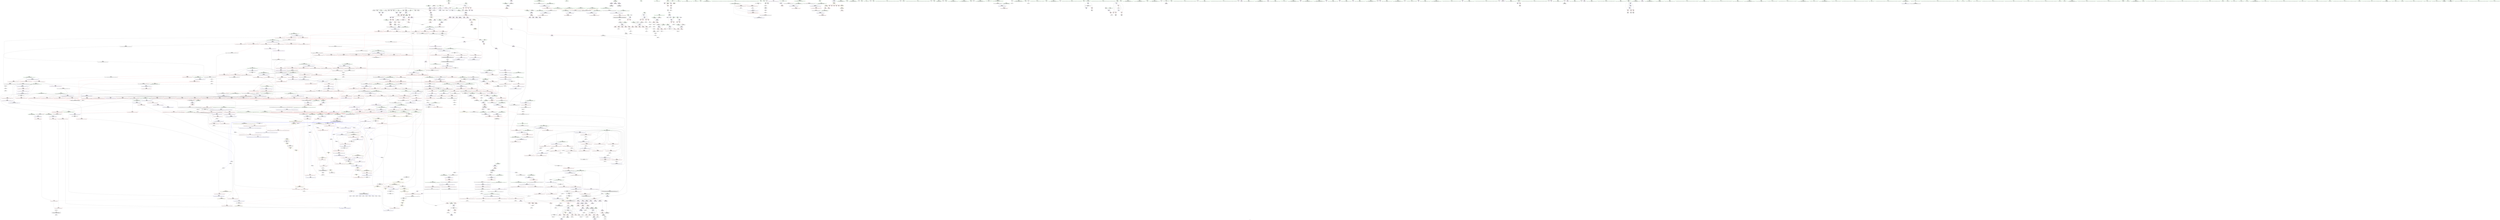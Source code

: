 digraph "SVFG" {
	label="SVFG";

	Node0x55a0504285d0 [shape=record,color=grey,label="{NodeID: 0\nNullPtr}"];
	Node0x55a0504285d0 -> Node0x55a05047f9e0[style=solid];
	Node0x55a0504285d0 -> Node0x55a05047fae0[style=solid];
	Node0x55a0504285d0 -> Node0x55a05047fbb0[style=solid];
	Node0x55a0504285d0 -> Node0x55a05047fc80[style=solid];
	Node0x55a0504285d0 -> Node0x55a05047fd50[style=solid];
	Node0x55a0504285d0 -> Node0x55a05047fe20[style=solid];
	Node0x55a0504285d0 -> Node0x55a05047fef0[style=solid];
	Node0x55a0504285d0 -> Node0x55a05047ffc0[style=solid];
	Node0x55a0504285d0 -> Node0x55a050480090[style=solid];
	Node0x55a0504285d0 -> Node0x55a050480160[style=solid];
	Node0x55a0504285d0 -> Node0x55a050486940[style=solid];
	Node0x55a0504285d0 -> Node0x55a050488030[style=solid];
	Node0x55a0504285d0 -> Node0x55a0504cf0d0[style=solid];
	Node0x55a0504285d0 -> Node0x55a0504cf850[style=solid];
	Node0x55a0504285d0 -> Node0x55a0504cfb50[style=solid];
	Node0x55a050485390 [shape=record,color=red,label="{NodeID: 775\n1696\<--1685\n\<--__last.addr\n_ZSt23__copy_move_backward_a2ILb1EPiS0_ET1_T0_S2_S1_\n|{<s0>113}}"];
	Node0x55a050485390:s0 -> Node0x55a0505a60c0[style=solid,color=red];
	Node0x55a05047bd60 [shape=record,color=purple,label="{NodeID: 443\n1218\<--1216\nadd.ptr16\<--\n_ZSt13__adjust_heapIPiliN9__gnu_cxx5__ops15_Iter_less_iterEEvT_T0_S5_T1_T2_\n}"];
	Node0x55a05047bd60 -> Node0x55a05048bab0[style=solid];
	Node0x55a05046f3e0 [shape=record,color=green,label="{NodeID: 111\n608\<--609\nformat.addr\<--format.addr_field_insensitive\n_ZN6solver6printfEPKcz\n}"];
	Node0x55a05046f3e0 -> Node0x55a050490da0[style=solid];
	Node0x55a05046f3e0 -> Node0x55a050488c60[style=solid];
	Node0x55a05048ae80 [shape=record,color=blue,label="{NodeID: 886\n1091\<--1084\n__comp.addr\<--__comp\n_ZSt10__pop_heapIPiN9__gnu_cxx5__ops15_Iter_less_iterEEvT_S4_S4_RT0_\n}"];
	Node0x55a05048ae80 -> Node0x55a050495ad0[style=dashed];
	Node0x55a05052e070 [shape=record,color=yellow,style=double,label="{NodeID: 1661\n22V_1 = ENCHI(MR_22V_0)\npts\{333 \}\nFun[_ZSt22__final_insertion_sortIPiN9__gnu_cxx5__ops15_Iter_less_iterEEvT_S4_T0_]|{<s0>51|<s1>51|<s2>53|<s3>53}}"];
	Node0x55a05052e070:s0 -> Node0x55a050507170[style=dashed,color=red];
	Node0x55a05052e070:s1 -> Node0x55a05049d920[style=dashed,color=red];
	Node0x55a05052e070:s2 -> Node0x55a050507170[style=dashed,color=red];
	Node0x55a05052e070:s3 -> Node0x55a05049d920[style=dashed,color=red];
	Node0x55a050491830 [shape=record,color=red,label="{NodeID: 554\n709\<--679\n\<--__last.addr\n_ZSt6__sortIPiN9__gnu_cxx5__ops15_Iter_less_iterEEvT_S4_T0_\n|{<s0>46}}"];
	Node0x55a050491830:s0 -> Node0x55a0505a5220[style=solid,color=red];
	Node0x55a0504743f0 [shape=record,color=green,label="{NodeID: 222\n1417\<--1418\n__first.addr\<--__first.addr_field_insensitive\n_ZSt21__unguarded_partitionIPiN9__gnu_cxx5__ops15_Iter_less_iterEET_S4_S4_S4_T0_\n}"];
	Node0x55a0504743f0 -> Node0x55a050499bd0[style=solid];
	Node0x55a0504743f0 -> Node0x55a050499ca0[style=solid];
	Node0x55a0504743f0 -> Node0x55a050499d70[style=solid];
	Node0x55a0504743f0 -> Node0x55a050499e40[style=solid];
	Node0x55a0504743f0 -> Node0x55a050499f10[style=solid];
	Node0x55a0504743f0 -> Node0x55a050499fe0[style=solid];
	Node0x55a0504743f0 -> Node0x55a05048cbc0[style=solid];
	Node0x55a0504743f0 -> Node0x55a0504ac670[style=solid];
	Node0x55a0504743f0 -> Node0x55a0504ac8e0[style=solid];
	Node0x55a0505a4a70 [shape=record,color=black,label="{NodeID: 2104\n1632 = PHI(1558, 1598, )\n0th arg _ZSt25__unguarded_linear_insertIPiN9__gnu_cxx5__ops14_Val_less_iterEEvT_T0_ }"];
	Node0x55a0505a4a70 -> Node0x55a0504ad9f0[style=solid];
	Node0x55a050497260 [shape=record,color=red,label="{NodeID: 665\n1206\<--1146\n\<--__secondChild\n_ZSt13__adjust_heapIPiliN9__gnu_cxx5__ops15_Iter_less_iterEEvT_T0_S5_T1_T2_\n}"];
	Node0x55a050497260 -> Node0x55a0504c5c50[style=solid];
	Node0x55a0504cb350 [shape=record,color=grey,label="{NodeID: 1440\n1031 = Binary(1030, 704, )\n}"];
	Node0x55a0504cb350 -> Node0x55a05048a730[style=solid];
	Node0x55a0504823b0 [shape=record,color=black,label="{NodeID: 333\n1016\<--1014\nsub.ptr.rhs.cast\<--\n_ZSt11__make_heapIPiN9__gnu_cxx5__ops15_Iter_less_iterEEvT_S4_RT0_\n}"];
	Node0x55a0504823b0 -> Node0x55a0504c9e50[style=solid];
	Node0x55a0504223a0 [shape=record,color=green,label="{NodeID: 1\n7\<--1\n__dso_handle\<--dummyObj\nGlob }"];
	Node0x55a050485460 [shape=record,color=red,label="{NodeID: 776\n1698\<--1687\n\<--__result.addr\n_ZSt23__copy_move_backward_a2ILb1EPiS0_ET1_T0_S2_S1_\n|{<s0>114}}"];
	Node0x55a050485460:s0 -> Node0x55a0505a60c0[style=solid,color=red];
	Node0x55a05047be30 [shape=record,color=purple,label="{NodeID: 444\n1290\<--1288\nadd.ptr\<--\n_ZSt11__push_heapIPiliN9__gnu_cxx5__ops14_Iter_less_valEEvT_T0_S5_T1_RT2_\n|{<s0>76}}"];
	Node0x55a05047be30:s0 -> Node0x55a0505a6470[style=solid,color=red];
	Node0x55a05046f4b0 [shape=record,color=green,label="{NodeID: 112\n610\<--611\nargs\<--args_field_insensitive\n_ZN6solver6printfEPKcz\n}"];
	Node0x55a05046f4b0 -> Node0x55a0504798d0[style=solid];
	Node0x55a05046f4b0 -> Node0x55a0504799a0[style=solid];
	Node0x55a05046f4b0 -> Node0x55a050479a70[style=solid];
	Node0x55a05048af50 [shape=record,color=blue,label="{NodeID: 887\n1093\<--1103\n__value\<--\n_ZSt10__pop_heapIPiN9__gnu_cxx5__ops15_Iter_less_iterEEvT_S4_S4_RT0_\n}"];
	Node0x55a05048af50 -> Node0x55a050495c70[style=dashed];
	Node0x55a05048af50 -> Node0x55a050495d40[style=dashed];
	Node0x55a050491900 [shape=record,color=red,label="{NodeID: 555\n744\<--725\n\<--__first.addr\n_ZSt16__introsort_loopIPilN9__gnu_cxx5__ops15_Iter_less_iterEEvT_S4_T0_T1_\n}"];
	Node0x55a050491900 -> Node0x55a0504819f0[style=solid];
	Node0x55a0504744c0 [shape=record,color=green,label="{NodeID: 223\n1419\<--1420\n__last.addr\<--__last.addr_field_insensitive\n_ZSt21__unguarded_partitionIPiN9__gnu_cxx5__ops15_Iter_less_iterEET_S4_S4_S4_T0_\n}"];
	Node0x55a0504744c0 -> Node0x55a05049a0b0[style=solid];
	Node0x55a0504744c0 -> Node0x55a05049a180[style=solid];
	Node0x55a0504744c0 -> Node0x55a05049a250[style=solid];
	Node0x55a0504744c0 -> Node0x55a05049a320[style=solid];
	Node0x55a0504744c0 -> Node0x55a05049a3f0[style=solid];
	Node0x55a0504744c0 -> Node0x55a05048cc90[style=solid];
	Node0x55a0504744c0 -> Node0x55a0504ac740[style=solid];
	Node0x55a0504744c0 -> Node0x55a0504ac810[style=solid];
	Node0x55a0505a4bc0 [shape=record,color=black,label="{NodeID: 2105\n485 = PHI(368, )\n0th arg _ZN6solver5solveEv }"];
	Node0x55a0505a4bc0 -> Node0x55a050488370[style=solid];
	Node0x55a050497330 [shape=record,color=red,label="{NodeID: 666\n1211\<--1146\n\<--__secondChild\n_ZSt13__adjust_heapIPiliN9__gnu_cxx5__ops15_Iter_less_iterEEvT_T0_S5_T1_T2_\n}"];
	Node0x55a050497330 -> Node0x55a0504c9250[style=solid];
	Node0x55a0504cb4d0 [shape=record,color=grey,label="{NodeID: 1441\n1280 = Binary(1279, 704, )\n}"];
	Node0x55a0504cb4d0 -> Node0x55a05048c200[style=solid];
	Node0x55a050482480 [shape=record,color=black,label="{NodeID: 334\n1024\<--1022\nsub.ptr.lhs.cast1\<--\n_ZSt11__make_heapIPiN9__gnu_cxx5__ops15_Iter_less_iterEEvT_S4_RT0_\n}"];
	Node0x55a050482480 -> Node0x55a0504caa50[style=solid];
	Node0x55a05046bab0 [shape=record,color=green,label="{NodeID: 2\n8\<--1\n.str\<--dummyObj\nGlob }"];
	Node0x55a050485530 [shape=record,color=red,label="{NodeID: 777\n1709\<--1706\n\<--__it.addr\n_ZSt12__miter_baseIPiET_S1_\n}"];
	Node0x55a050485530 -> Node0x55a050482d70[style=solid];
	Node0x55a0504a1a20 [shape=record,color=black,label="{NodeID: 1552\nMR_22V_2 = PHI(MR_22V_1, MR_22V_3, )\npts\{333 \}\n|{<s0>57|<s1>90|<s2>91|<s3>92}}"];
	Node0x55a0504a1a20:s0 -> Node0x55a050545cc0[style=dashed,color=blue];
	Node0x55a0504a1a20:s1 -> Node0x55a050529e50[style=dashed,color=red];
	Node0x55a0504a1a20:s2 -> Node0x55a050529e50[style=dashed,color=red];
	Node0x55a0504a1a20:s3 -> Node0x55a05050bc20[style=dashed,color=red];
	Node0x55a05047bf00 [shape=record,color=purple,label="{NodeID: 445\n1300\<--1298\nadd.ptr1\<--\n_ZSt11__push_heapIPiliN9__gnu_cxx5__ops14_Iter_less_valEEvT_T0_S5_T1_RT2_\n|{<s0>77}}"];
	Node0x55a05047bf00:s0 -> Node0x55a0505a3070[style=solid,color=red];
	Node0x55a05046f580 [shape=record,color=green,label="{NodeID: 113\n627\<--628\nllvm.va_start\<--llvm.va_start_field_insensitive\n}"];
	Node0x55a05048b020 [shape=record,color=blue,label="{NodeID: 888\n1108\<--1107\n\<--\n_ZSt10__pop_heapIPiN9__gnu_cxx5__ops15_Iter_less_iterEEvT_S4_S4_RT0_\n|{|<s1>68}}"];
	Node0x55a05048b020 -> Node0x55a050495d40[style=dashed];
	Node0x55a05048b020:s1 -> Node0x55a0505255a0[style=dashed,color=red];
	Node0x55a0504919d0 [shape=record,color=red,label="{NodeID: 556\n756\<--725\n\<--__first.addr\n_ZSt16__introsort_loopIPilN9__gnu_cxx5__ops15_Iter_less_iterEEvT_S4_T0_T1_\n|{<s0>47}}"];
	Node0x55a0504919d0:s0 -> Node0x55a0505a4630[style=solid,color=red];
	Node0x55a050474590 [shape=record,color=green,label="{NodeID: 224\n1421\<--1422\n__pivot.addr\<--__pivot.addr_field_insensitive\n_ZSt21__unguarded_partitionIPiN9__gnu_cxx5__ops15_Iter_less_iterEET_S4_S4_S4_T0_\n}"];
	Node0x55a050474590 -> Node0x55a05049a4c0[style=solid];
	Node0x55a050474590 -> Node0x55a05049a590[style=solid];
	Node0x55a050474590 -> Node0x55a05048cd60[style=solid];
	Node0x55a0505a4cd0 [shape=record,color=black,label="{NodeID: 2106\n1342 = PHI(895, )\n0th arg _ZSt22__move_median_to_firstIPiN9__gnu_cxx5__ops15_Iter_less_iterEEvT_S4_S4_S4_T0_ }"];
	Node0x55a0505a4cd0 -> Node0x55a05048c880[style=solid];
	Node0x55a050497400 [shape=record,color=red,label="{NodeID: 667\n1220\<--1146\n\<--__secondChild\n_ZSt13__adjust_heapIPiliN9__gnu_cxx5__ops15_Iter_less_iterEEvT_T0_S5_T1_T2_\n}"];
	Node0x55a050497400 -> Node0x55a0504c9550[style=solid];
	Node0x55a0504cb650 [shape=record,color=grey,label="{NodeID: 1442\n176 = Binary(162, 175, )\n}"];
	Node0x55a050482550 [shape=record,color=black,label="{NodeID: 335\n1025\<--1023\nsub.ptr.rhs.cast2\<--\n_ZSt11__make_heapIPiN9__gnu_cxx5__ops15_Iter_less_iterEEvT_S4_RT0_\n}"];
	Node0x55a050482550 -> Node0x55a0504caa50[style=solid];
	Node0x55a05046bb40 [shape=record,color=green,label="{NodeID: 3\n12\<--1\n_ZZ12print_statusiiddiE1L\<--dummyObj\nGlob }"];
	Node0x55a050485600 [shape=record,color=red,label="{NodeID: 778\n1727\<--1715\n\<--__first.addr\n_ZSt22__copy_move_backward_aILb1EPiS0_ET1_T0_S2_S1_\n|{<s0>116}}"];
	Node0x55a050485600:s0 -> Node0x55a0505a86d0[style=solid,color=red];
	Node0x55a05047bfd0 [shape=record,color=purple,label="{NodeID: 446\n1305\<--1303\nadd.ptr3\<--\n_ZSt11__push_heapIPiliN9__gnu_cxx5__ops14_Iter_less_valEEvT_T0_S5_T1_RT2_\n}"];
	Node0x55a05047bfd0 -> Node0x55a05048c2d0[style=solid];
	Node0x55a050474ac0 [shape=record,color=green,label="{NodeID: 114\n645\<--646\nvsnprintf\<--vsnprintf_field_insensitive\n}"];
	Node0x55a05048b0f0 [shape=record,color=blue,label="{NodeID: 889\n1124\<--1123\n__t.addr\<--__t\n_ZSt4moveIRiEONSt16remove_referenceIT_E4typeEOS2_\n}"];
	Node0x55a05048b0f0 -> Node0x55a050495e10[style=dashed];
	Node0x55a05052e340 [shape=record,color=yellow,style=double,label="{NodeID: 1664\n22V_1 = ENCHI(MR_22V_0)\npts\{333 \}\nFun[_ZSt22__copy_move_backward_aILb1EPiS0_ET1_T0_S2_S1_]|{<s0>116|<s1>116|<s2>116}}"];
	Node0x55a05052e340:s0 -> Node0x55a0504864a0[style=dashed,color=red];
	Node0x55a05052e340:s1 -> Node0x55a0504aeb00[style=dashed,color=red];
	Node0x55a05052e340:s2 -> Node0x55a05049f220[style=dashed,color=red];
	Node0x55a050491aa0 [shape=record,color=red,label="{NodeID: 557\n767\<--725\n\<--__first.addr\n_ZSt16__introsort_loopIPilN9__gnu_cxx5__ops15_Iter_less_iterEEvT_S4_T0_T1_\n|{<s0>48}}"];
	Node0x55a050491aa0:s0 -> Node0x55a0505a1eb0[style=solid,color=red];
	Node0x55a050474660 [shape=record,color=green,label="{NodeID: 225\n1464\<--1465\n__a.addr\<--__a.addr_field_insensitive\n_ZSt9iter_swapIPiS0_EvT_T0_\n}"];
	Node0x55a050474660 -> Node0x55a05049a660[style=solid];
	Node0x55a050474660 -> Node0x55a0504ac9b0[style=solid];
	Node0x55a0505a4de0 [shape=record,color=black,label="{NodeID: 2107\n1343 = PHI(897, )\n1st arg _ZSt22__move_median_to_firstIPiN9__gnu_cxx5__ops15_Iter_less_iterEEvT_S4_S4_S4_T0_ }"];
	Node0x55a0505a4de0 -> Node0x55a05048c950[style=solid];
	Node0x55a0504974d0 [shape=record,color=red,label="{NodeID: 668\n1188\<--1187\n\<--call4\n_ZSt13__adjust_heapIPiliN9__gnu_cxx5__ops15_Iter_less_iterEEvT_T0_S5_T1_T2_\n}"];
	Node0x55a0504974d0 -> Node0x55a05048b840[style=solid];
	Node0x55a0504cb7d0 [shape=record,color=grey,label="{NodeID: 1443\n536 = Binary(530, 535, )\n}"];
	Node0x55a0504cb7d0 -> Node0x55a0504cf6d0[style=solid];
	Node0x55a050482620 [shape=record,color=black,label="{NodeID: 336\n1060\<--1078\n_ZNK9__gnu_cxx5__ops15_Iter_less_iterclIPiS3_EEbT_T0__ret\<--cmp\n_ZNK9__gnu_cxx5__ops15_Iter_less_iterclIPiS3_EEbT_T0_\n|{<s0>59|<s1>69|<s2>79|<s3>80|<s4>82|<s5>85|<s6>87|<s7>90|<s8>91|<s9>97}}"];
	Node0x55a050482620:s0 -> Node0x55a05059e7e0[style=solid,color=blue];
	Node0x55a050482620:s1 -> Node0x55a05059ef60[style=solid,color=blue];
	Node0x55a050482620:s2 -> Node0x55a05059f960[style=solid,color=blue];
	Node0x55a050482620:s3 -> Node0x55a05059fa70[style=solid,color=blue];
	Node0x55a050482620:s4 -> Node0x55a05059fb80[style=solid,color=blue];
	Node0x55a050482620:s5 -> Node0x55a05059fc90[style=solid,color=blue];
	Node0x55a050482620:s6 -> Node0x55a05059fdd0[style=solid,color=blue];
	Node0x55a050482620:s7 -> Node0x55a05059ff10[style=solid,color=blue];
	Node0x55a050482620:s8 -> Node0x55a0505a0050[style=solid,color=blue];
	Node0x55a050482620:s9 -> Node0x55a05059cc50[style=solid,color=blue];
	Node0x55a05046bdf0 [shape=record,color=green,label="{NodeID: 4\n13\<--1\n\<--dummyObj\nCan only get source location for instruction, argument, global var or function.}"];
	Node0x55a0504856d0 [shape=record,color=red,label="{NodeID: 779\n1728\<--1717\n\<--__last.addr\n_ZSt22__copy_move_backward_aILb1EPiS0_ET1_T0_S2_S1_\n|{<s0>116}}"];
	Node0x55a0504856d0:s0 -> Node0x55a0505a87e0[style=solid,color=red];
	Node0x55a05047c0a0 [shape=record,color=purple,label="{NodeID: 447\n1318\<--1316\nadd.ptr7\<--\n_ZSt11__push_heapIPiliN9__gnu_cxx5__ops14_Iter_less_valEEvT_T0_S5_T1_RT2_\n}"];
	Node0x55a05047c0a0 -> Node0x55a05048c540[style=solid];
	Node0x55a050474b80 [shape=record,color=green,label="{NodeID: 115\n655\<--656\nllvm.va_end\<--llvm.va_end_field_insensitive\n}"];
	Node0x55a05048b1c0 [shape=record,color=blue,label="{NodeID: 890\n1136\<--1130\n__first.addr\<--__first\n_ZSt13__adjust_heapIPiliN9__gnu_cxx5__ops15_Iter_less_iterEEvT_T0_S5_T1_T2_\n}"];
	Node0x55a05048b1c0 -> Node0x55a050495ee0[style=dashed];
	Node0x55a05048b1c0 -> Node0x55a050495fb0[style=dashed];
	Node0x55a05048b1c0 -> Node0x55a050496080[style=dashed];
	Node0x55a05048b1c0 -> Node0x55a050496150[style=dashed];
	Node0x55a05048b1c0 -> Node0x55a050496220[style=dashed];
	Node0x55a05048b1c0 -> Node0x55a0504962f0[style=dashed];
	Node0x55a05048b1c0 -> Node0x55a0504963c0[style=dashed];
	Node0x55a050491b70 [shape=record,color=red,label="{NodeID: 558\n743\<--727\n\<--__last.addr\n_ZSt16__introsort_loopIPilN9__gnu_cxx5__ops15_Iter_less_iterEEvT_S4_T0_T1_\n}"];
	Node0x55a050491b70 -> Node0x55a050481920[style=solid];
	Node0x55a050474730 [shape=record,color=green,label="{NodeID: 226\n1466\<--1467\n__b.addr\<--__b.addr_field_insensitive\n_ZSt9iter_swapIPiS0_EvT_T0_\n}"];
	Node0x55a050474730 -> Node0x55a05049a730[style=solid];
	Node0x55a050474730 -> Node0x55a0504aca80[style=solid];
	Node0x55a0505a4ef0 [shape=record,color=black,label="{NodeID: 2108\n1344 = PHI(898, )\n2nd arg _ZSt22__move_median_to_firstIPiN9__gnu_cxx5__ops15_Iter_less_iterEEvT_S4_S4_S4_T0_ }"];
	Node0x55a0505a4ef0 -> Node0x55a05048ca20[style=solid];
	Node0x55a0504975a0 [shape=record,color=red,label="{NodeID: 669\n1215\<--1214\n\<--call15\n_ZSt13__adjust_heapIPiliN9__gnu_cxx5__ops15_Iter_less_iterEEvT_T0_S5_T1_T2_\n}"];
	Node0x55a0504975a0 -> Node0x55a05048bab0[style=solid];
	Node0x55a0504cb950 [shape=record,color=grey,label="{NodeID: 1444\n1760 = Binary(1758, 1759, )\n}"];
	Node0x55a0504cb950 -> Node0x55a0504cbad0[style=solid];
	Node0x55a0504826f0 [shape=record,color=black,label="{NodeID: 337\n1113\<--1111\nsub.ptr.lhs.cast\<--\n_ZSt10__pop_heapIPiN9__gnu_cxx5__ops15_Iter_less_iterEEvT_S4_S4_RT0_\n}"];
	Node0x55a0504826f0 -> Node0x55a0504cc550[style=solid];
	Node0x55a05046be80 [shape=record,color=green,label="{NodeID: 5\n14\<--1\nstderr\<--dummyObj\nGlob }"];
	Node0x55a0504857a0 [shape=record,color=red,label="{NodeID: 780\n1729\<--1719\n\<--__result.addr\n_ZSt22__copy_move_backward_aILb1EPiS0_ET1_T0_S2_S1_\n|{<s0>116}}"];
	Node0x55a0504857a0:s0 -> Node0x55a0505a88f0[style=solid,color=red];
	Node0x55a0504a2920 [shape=record,color=black,label="{NodeID: 1555\nMR_22V_2 = PHI(MR_22V_5, MR_22V_1, )\npts\{333 \}\n|{|<s1>47|<s2>48}}"];
	Node0x55a0504a2920 -> Node0x55a05050f490[style=dashed];
	Node0x55a0504a2920:s1 -> Node0x55a05052cc90[style=dashed,color=red];
	Node0x55a0504a2920:s2 -> Node0x55a05052a3f0[style=dashed,color=red];
	Node0x55a05047c170 [shape=record,color=purple,label="{NodeID: 448\n1769\<--1766\nadd.ptr\<--\n_ZNSt20__copy_move_backwardILb1ELb1ESt26random_access_iterator_tagE13__copy_move_bIiEEPT_PKS3_S6_S4_\n}"];
	Node0x55a05047c170 -> Node0x55a050483180[style=solid];
	Node0x55a050474c80 [shape=record,color=green,label="{NodeID: 116\n675\<--676\n__comp\<--__comp_field_insensitive\n_ZSt6__sortIPiN9__gnu_cxx5__ops15_Iter_less_iterEEvT_S4_T0_\n}"];
	Node0x55a05048b290 [shape=record,color=blue,label="{NodeID: 891\n1138\<--1131\n__holeIndex.addr\<--__holeIndex\n_ZSt13__adjust_heapIPiliN9__gnu_cxx5__ops15_Iter_less_iterEEvT_T0_S5_T1_T2_\n}"];
	Node0x55a05048b290 -> Node0x55a050496490[style=dashed];
	Node0x55a05048b290 -> Node0x55a050496560[style=dashed];
	Node0x55a05048b290 -> Node0x55a050496630[style=dashed];
	Node0x55a05048b290 -> Node0x55a050496700[style=dashed];
	Node0x55a05048b290 -> Node0x55a05048b910[style=dashed];
	Node0x55a05048b290 -> Node0x55a05048bb80[style=dashed];
	Node0x55a05048b290 -> Node0x55a050512190[style=dashed];
	Node0x55a050491c40 [shape=record,color=red,label="{NodeID: 559\n757\<--727\n\<--__last.addr\n_ZSt16__introsort_loopIPilN9__gnu_cxx5__ops15_Iter_less_iterEEvT_S4_T0_T1_\n|{<s0>47}}"];
	Node0x55a050491c40:s0 -> Node0x55a0505a4740[style=solid,color=red];
	Node0x55a050474800 [shape=record,color=green,label="{NodeID: 227\n1473\<--1474\n_ZSt4swapIiENSt9enable_ifIXsr6__and_ISt6__not_ISt15__is_tuple_likeIT_EESt21is_move_constructibleIS3_ESt18is_move_assignableIS3_EEE5valueEvE4typeERS3_SC_\<--_ZSt4swapIiENSt9enable_ifIXsr6__and_ISt6__not_ISt15__is_tuple_likeIT_EESt21is_move_constructibleIS3_ESt18is_move_assignableIS3_EEE5valueEvE4typeERS3_SC__field_insensitive\n}"];
	Node0x55a0505a5000 [shape=record,color=black,label="{NodeID: 2109\n1345 = PHI(900, )\n3rd arg _ZSt22__move_median_to_firstIPiN9__gnu_cxx5__ops15_Iter_less_iterEEvT_S4_S4_S4_T0_ }"];
	Node0x55a0505a5000 -> Node0x55a05048caf0[style=solid];
	Node0x55a050497670 [shape=record,color=red,label="{NodeID: 670\n1234\<--1233\n\<--call20\n_ZSt13__adjust_heapIPiliN9__gnu_cxx5__ops15_Iter_less_iterEEvT_T0_S5_T1_T2_\n|{<s0>75}}"];
	Node0x55a050497670:s0 -> Node0x55a0505a2400[style=solid,color=red];
	Node0x55a0504cbad0 [shape=record,color=grey,label="{NodeID: 1445\n1761 = Binary(1760, 699, )\n}"];
	Node0x55a0504cbad0 -> Node0x55a0504aea30[style=solid];
	Node0x55a0504827c0 [shape=record,color=black,label="{NodeID: 338\n1114\<--1112\nsub.ptr.rhs.cast\<--\n_ZSt10__pop_heapIPiN9__gnu_cxx5__ops15_Iter_less_iterEEvT_S4_S4_RT0_\n}"];
	Node0x55a0504827c0 -> Node0x55a0504cc550[style=solid];
	Node0x55a05046bf10 [shape=record,color=green,label="{NodeID: 6\n15\<--1\n.str.1\<--dummyObj\nGlob }"];
	Node0x55a050485870 [shape=record,color=red,label="{NodeID: 781\n1739\<--1736\n\<--__it.addr\n_ZSt12__niter_baseIPiET_S1_\n}"];
	Node0x55a050485870 -> Node0x55a050482f10[style=solid];
	Node0x55a0504a2e20 [shape=record,color=black,label="{NodeID: 1556\nMR_133V_3 = PHI(MR_133V_4, MR_133V_2, )\npts\{728 \}\n}"];
	Node0x55a0504a2e20 -> Node0x55a050491b70[style=dashed];
	Node0x55a0504a2e20 -> Node0x55a050491c40[style=dashed];
	Node0x55a0504a2e20 -> Node0x55a050491d10[style=dashed];
	Node0x55a0504a2e20 -> Node0x55a050491de0[style=dashed];
	Node0x55a0504a2e20 -> Node0x55a050491eb0[style=dashed];
	Node0x55a0504a2e20 -> Node0x55a050489480[style=dashed];
	Node0x55a05047c240 [shape=record,color=purple,label="{NodeID: 449\n1782\<--1779\nadd.ptr2\<--\n_ZNSt20__copy_move_backwardILb1ELb1ESt26random_access_iterator_tagE13__copy_move_bIiEEPT_PKS3_S6_S4_\n}"];
	Node0x55a05047c240 -> Node0x55a050483320[style=solid];
	Node0x55a050474d50 [shape=record,color=green,label="{NodeID: 117\n677\<--678\n__first.addr\<--__first.addr_field_insensitive\n_ZSt6__sortIPiN9__gnu_cxx5__ops15_Iter_less_iterEEvT_S4_T0_\n}"];
	Node0x55a050474d50 -> Node0x55a050491280[style=solid];
	Node0x55a050474d50 -> Node0x55a050491350[style=solid];
	Node0x55a050474d50 -> Node0x55a050491420[style=solid];
	Node0x55a050474d50 -> Node0x55a0504914f0[style=solid];
	Node0x55a050474d50 -> Node0x55a050488ed0[style=solid];
	Node0x55a050546ea0 [shape=record,color=yellow,style=double,label="{NodeID: 1999\n22V_2 = CSCHI(MR_22V_1)\npts\{333 \}\nCS[]|{<s0>81|<s1>83|<s2>84|<s3>86|<s4>88|<s5>89|<s6>92}}"];
	Node0x55a050546ea0:s0 -> Node0x55a050506c70[style=dashed,color=blue];
	Node0x55a050546ea0:s1 -> Node0x55a050506c70[style=dashed,color=blue];
	Node0x55a050546ea0:s2 -> Node0x55a050506c70[style=dashed,color=blue];
	Node0x55a050546ea0:s3 -> Node0x55a050506c70[style=dashed,color=blue];
	Node0x55a050546ea0:s4 -> Node0x55a050506c70[style=dashed,color=blue];
	Node0x55a050546ea0:s5 -> Node0x55a050506c70[style=dashed,color=blue];
	Node0x55a050546ea0:s6 -> Node0x55a0504a1a20[style=dashed,color=blue];
	Node0x55a05048b360 [shape=record,color=blue,label="{NodeID: 892\n1140\<--1132\n__len.addr\<--__len\n_ZSt13__adjust_heapIPiliN9__gnu_cxx5__ops15_Iter_less_iterEEvT_T0_S5_T1_T2_\n}"];
	Node0x55a05048b360 -> Node0x55a0504968a0[style=dashed];
	Node0x55a05048b360 -> Node0x55a050496970[style=dashed];
	Node0x55a05048b360 -> Node0x55a050496a40[style=dashed];
	Node0x55a050491d10 [shape=record,color=red,label="{NodeID: 560\n758\<--727\n\<--__last.addr\n_ZSt16__introsort_loopIPilN9__gnu_cxx5__ops15_Iter_less_iterEEvT_S4_T0_T1_\n|{<s0>47}}"];
	Node0x55a050491d10:s0 -> Node0x55a0505a4850[style=solid,color=red];
	Node0x55a050474900 [shape=record,color=green,label="{NodeID: 228\n1479\<--1480\n__a.addr\<--__a.addr_field_insensitive\n_ZSt4swapIiENSt9enable_ifIXsr6__and_ISt6__not_ISt15__is_tuple_likeIT_EESt21is_move_constructibleIS3_ESt18is_move_assignableIS3_EEE5valueEvE4typeERS3_SC_\n}"];
	Node0x55a050474900 -> Node0x55a05049a800[style=solid];
	Node0x55a050474900 -> Node0x55a05049a8d0[style=solid];
	Node0x55a050474900 -> Node0x55a0504acb50[style=solid];
	Node0x55a0505a5110 [shape=record,color=black,label="{NodeID: 2110\n797 = PHI(708, )\n0th arg _ZSt22__final_insertion_sortIPiN9__gnu_cxx5__ops15_Iter_less_iterEEvT_S4_T0_ }"];
	Node0x55a0505a5110 -> Node0x55a050489620[style=solid];
	Node0x55a050497740 [shape=record,color=red,label="{NodeID: 671\n1244\<--1241\n\<--__t.addr\n_ZSt4moveIRN9__gnu_cxx5__ops15_Iter_less_iterEEONSt16remove_referenceIT_E4typeEOS5_\n}"];
	Node0x55a050497740 -> Node0x55a050482960[style=solid];
	Node0x55a0504cbc50 [shape=record,color=grey,label="{NodeID: 1446\n1781 = Binary(754, 1780, )\n}"];
	Node0x55a050482890 [shape=record,color=black,label="{NodeID: 339\n1122\<--1127\n_ZSt4moveIRiEONSt16remove_referenceIT_E4typeEOS2__ret\<--\n_ZSt4moveIRiEONSt16remove_referenceIT_E4typeEOS2_\n|{<s0>62|<s1>63|<s2>65|<s3>66|<s4>67|<s5>70|<s6>71|<s7>74|<s8>77|<s9>78|<s10>94|<s11>95|<s12>96|<s13>98|<s14>100|<s15>108|<s16>110|<s17>111}}"];
	Node0x55a050482890:s0 -> Node0x55a05059e8f0[style=solid,color=blue];
	Node0x55a050482890:s1 -> Node0x55a05059ea60[style=solid,color=blue];
	Node0x55a050482890:s2 -> Node0x55a05059eba0[style=solid,color=blue];
	Node0x55a050482890:s3 -> Node0x55a05059ece0[style=solid,color=blue];
	Node0x55a050482890:s4 -> Node0x55a05059ee20[style=solid,color=blue];
	Node0x55a050482890:s5 -> Node0x55a05059f070[style=solid,color=blue];
	Node0x55a050482890:s6 -> Node0x55a05059f1e0[style=solid,color=blue];
	Node0x55a050482890:s7 -> Node0x55a05059f430[style=solid,color=blue];
	Node0x55a050482890:s8 -> Node0x55a05059f6e0[style=solid,color=blue];
	Node0x55a050482890:s9 -> Node0x55a05059f820[style=solid,color=blue];
	Node0x55a050482890:s10 -> Node0x55a0505a0190[style=solid,color=blue];
	Node0x55a050482890:s11 -> Node0x55a0505a0360[style=solid,color=blue];
	Node0x55a050482890:s12 -> Node0x55a0505a04a0[style=solid,color=blue];
	Node0x55a050482890:s13 -> Node0x55a05059cd90[style=solid,color=blue];
	Node0x55a050482890:s14 -> Node0x55a05059d070[style=solid,color=blue];
	Node0x55a050482890:s15 -> Node0x55a05059db60[style=solid,color=blue];
	Node0x55a050482890:s16 -> Node0x55a05059ddb0[style=solid,color=blue];
	Node0x55a050482890:s17 -> Node0x55a05059df20[style=solid,color=blue];
	Node0x55a05046bfa0 [shape=record,color=green,label="{NodeID: 7\n17\<--1\n.str.2\<--dummyObj\nGlob }"];
	Node0x55a050485940 [shape=record,color=red,label="{NodeID: 782\n1757\<--1745\n\<--__first.addr\n_ZNSt20__copy_move_backwardILb1ELb1ESt26random_access_iterator_tagE13__copy_move_bIiEEPT_PKS3_S6_S4_\n}"];
	Node0x55a050485940 -> Node0x55a0504830b0[style=solid];
	Node0x55a0504a3320 [shape=record,color=black,label="{NodeID: 1557\nMR_135V_3 = PHI(MR_135V_4, MR_135V_2, )\npts\{730 \}\n}"];
	Node0x55a0504a3320 -> Node0x55a050491f80[style=dashed];
	Node0x55a0504a3320 -> Node0x55a050492050[style=dashed];
	Node0x55a0504a3320 -> Node0x55a0504892e0[style=dashed];
	Node0x55a05047c310 [shape=record,color=red,label="{NodeID: 450\n372\<--10\n\<--OUTPUT_FORMAT\nmain\n}"];
	Node0x55a050474e20 [shape=record,color=green,label="{NodeID: 118\n679\<--680\n__last.addr\<--__last.addr_field_insensitive\n_ZSt6__sortIPiN9__gnu_cxx5__ops15_Iter_less_iterEEvT_S4_T0_\n}"];
	Node0x55a050474e20 -> Node0x55a0504915c0[style=solid];
	Node0x55a050474e20 -> Node0x55a050491690[style=solid];
	Node0x55a050474e20 -> Node0x55a050491760[style=solid];
	Node0x55a050474e20 -> Node0x55a050491830[style=solid];
	Node0x55a050474e20 -> Node0x55a050488fa0[style=solid];
	Node0x55a05048b430 [shape=record,color=blue,label="{NodeID: 893\n1142\<--1133\n__value.addr\<--__value\n_ZSt13__adjust_heapIPiliN9__gnu_cxx5__ops15_Iter_less_iterEEvT_T0_S5_T1_T2_\n}"];
	Node0x55a05048b430 -> Node0x55a0504974d0[style=dashed];
	Node0x55a05048b430 -> Node0x55a0504975a0[style=dashed];
	Node0x55a05048b430 -> Node0x55a050497670[style=dashed];
	Node0x55a050491de0 [shape=record,color=red,label="{NodeID: 561\n768\<--727\n\<--__last.addr\n_ZSt16__introsort_loopIPilN9__gnu_cxx5__ops15_Iter_less_iterEEvT_S4_T0_T1_\n|{<s0>48}}"];
	Node0x55a050491de0:s0 -> Node0x55a0505a1fc0[style=solid,color=red];
	Node0x55a0504749d0 [shape=record,color=green,label="{NodeID: 229\n1481\<--1482\n__b.addr\<--__b.addr_field_insensitive\n_ZSt4swapIiENSt9enable_ifIXsr6__and_ISt6__not_ISt15__is_tuple_likeIT_EESt21is_move_constructibleIS3_ESt18is_move_assignableIS3_EEE5valueEvE4typeERS3_SC_\n}"];
	Node0x55a0504749d0 -> Node0x55a05049a9a0[style=solid];
	Node0x55a0504749d0 -> Node0x55a05049aa70[style=solid];
	Node0x55a0504749d0 -> Node0x55a0504acc20[style=solid];
	Node0x55a0505a5220 [shape=record,color=black,label="{NodeID: 2111\n798 = PHI(709, )\n1st arg _ZSt22__final_insertion_sortIPiN9__gnu_cxx5__ops15_Iter_less_iterEEvT_S4_T0_ }"];
	Node0x55a0505a5220 -> Node0x55a0504896f0[style=solid];
	Node0x55a050497810 [shape=record,color=red,label="{NodeID: 672\n1253\<--1250\nthis1\<--this.addr\n_ZN9__gnu_cxx5__ops14_Iter_less_valC2ENS0_15_Iter_less_iterE\n}"];
	Node0x55a0504cbdd0 [shape=record,color=grey,label="{NodeID: 1447\n640 = Binary(641, 638, )\n}"];
	Node0x55a050482960 [shape=record,color=black,label="{NodeID: 340\n1239\<--1244\n_ZSt4moveIRN9__gnu_cxx5__ops15_Iter_less_iterEEONSt16remove_referenceIT_E4typeEOS5__ret\<--\n_ZSt4moveIRN9__gnu_cxx5__ops15_Iter_less_iterEEONSt16remove_referenceIT_E4typeEOS5_\n|{<s0>72}}"];
	Node0x55a050482960:s0 -> Node0x55a05059f320[style=solid,color=blue];
	Node0x55a05046c7e0 [shape=record,color=green,label="{NodeID: 8\n19\<--1\n.str.3\<--dummyObj\nGlob }"];
	Node0x55a050485a10 [shape=record,color=red,label="{NodeID: 783\n1771\<--1745\n\<--__first.addr\n_ZNSt20__copy_move_backwardILb1ELb1ESt26random_access_iterator_tagE13__copy_move_bIiEEPT_PKS3_S6_S4_\n}"];
	Node0x55a050485a10 -> Node0x55a050483250[style=solid];
	Node0x55a0504a3820 [shape=record,color=black,label="{NodeID: 1558\nMR_137V_2 = PHI(MR_137V_3, MR_137V_1, )\npts\{734 \}\n}"];
	Node0x55a0504a3820 -> Node0x55a0504893b0[style=dashed];
	Node0x55a05047c3e0 [shape=record,color=red,label="{NodeID: 451\n144\<--14\n\<--stderr\n_Z12print_statusiiddi\n}"];
	Node0x55a050474ef0 [shape=record,color=green,label="{NodeID: 119\n681\<--682\nagg.tmp\<--agg.tmp_field_insensitive\n_ZSt6__sortIPiN9__gnu_cxx5__ops15_Iter_less_iterEEvT_S4_T0_\n}"];
	Node0x55a050547160 [shape=record,color=yellow,style=double,label="{NodeID: 2001\n22V_2 = CSCHI(MR_22V_1)\npts\{333 \}\nCS[]|{<s0>99|<s1>99}}"];
	Node0x55a050547160:s0 -> Node0x55a05049b9e0[style=dashed,color=blue];
	Node0x55a050547160:s1 -> Node0x55a0504ad2a0[style=dashed,color=blue];
	Node0x55a05048b500 [shape=record,color=blue,label="{NodeID: 894\n1144\<--1156\n__topIndex\<--\n_ZSt13__adjust_heapIPiliN9__gnu_cxx5__ops15_Iter_less_iterEEvT_T0_S5_T1_T2_\n}"];
	Node0x55a05048b500 -> Node0x55a050496b10[style=dashed];
	Node0x55a050491eb0 [shape=record,color=red,label="{NodeID: 562\n774\<--727\n\<--__last.addr\n_ZSt16__introsort_loopIPilN9__gnu_cxx5__ops15_Iter_less_iterEEvT_S4_T0_T1_\n|{<s0>49}}"];
	Node0x55a050491eb0:s0 -> Node0x55a0505a2770[style=solid,color=red];
	Node0x55a05047cd90 [shape=record,color=green,label="{NodeID: 230\n1483\<--1484\n__tmp\<--__tmp_field_insensitive\n_ZSt4swapIiENSt9enable_ifIXsr6__and_ISt6__not_ISt15__is_tuple_likeIT_EESt21is_move_constructibleIS3_ESt18is_move_assignableIS3_EEE5valueEvE4typeERS3_SC_\n|{|<s1>96}}"];
	Node0x55a05047cd90 -> Node0x55a0504accf0[style=solid];
	Node0x55a05047cd90:s1 -> Node0x55a0505a3070[style=solid,color=red];
	Node0x55a0505a5330 [shape=record,color=black,label="{NodeID: 2112\n1712 = PHI(1693, )\n0th arg _ZSt22__copy_move_backward_aILb1EPiS0_ET1_T0_S2_S1_ }"];
	Node0x55a0505a5330 -> Node0x55a0504ae3b0[style=solid];
	Node0x55a0504978e0 [shape=record,color=red,label="{NodeID: 673\n1288\<--1261\n\<--__first.addr\n_ZSt11__push_heapIPiliN9__gnu_cxx5__ops14_Iter_less_valEEvT_T0_S5_T1_RT2_\n}"];
	Node0x55a0504978e0 -> Node0x55a05047be30[style=solid];
	Node0x55a0504cbf50 [shape=record,color=grey,label="{NodeID: 1448\n637 = Binary(635, 636, )\n}"];
	Node0x55a0504cbf50 -> Node0x55a0504cc0d0[style=solid];
	Node0x55a050482a30 [shape=record,color=black,label="{NodeID: 341\n1321\<--1339\n_ZNK9__gnu_cxx5__ops14_Iter_less_valclIPiiEEbT_RT0__ret\<--cmp\n_ZNK9__gnu_cxx5__ops14_Iter_less_valclIPiiEEbT_RT0_\n|{<s0>76}}"];
	Node0x55a050482a30:s0 -> Node0x55a05059f5a0[style=solid,color=blue];
	Node0x55a05046c870 [shape=record,color=green,label="{NodeID: 9\n21\<--1\n.str.4\<--dummyObj\nGlob }"];
	Node0x55a050485ae0 [shape=record,color=red,label="{NodeID: 784\n1756\<--1747\n\<--__last.addr\n_ZNSt20__copy_move_backwardILb1ELb1ESt26random_access_iterator_tagE13__copy_move_bIiEEPT_PKS3_S6_S4_\n}"];
	Node0x55a050485ae0 -> Node0x55a050482fe0[style=solid];
	Node0x55a0504a3d20 [shape=record,color=black,label="{NodeID: 1559\nMR_93V_3 = PHI(MR_93V_4, MR_93V_2, )\npts\{456 \}\n}"];
	Node0x55a0504a3d20 -> Node0x55a05048f7b0[style=dashed];
	Node0x55a0504a3d20 -> Node0x55a05048f880[style=dashed];
	Node0x55a0504a3d20 -> Node0x55a05048f950[style=dashed];
	Node0x55a0504a3d20 -> Node0x55a0504882a0[style=dashed];
	Node0x55a05047c4b0 [shape=record,color=red,label="{NodeID: 452\n154\<--14\n\<--stderr\n_Z12print_statusiiddi\n}"];
	Node0x55a050474fc0 [shape=record,color=green,label="{NodeID: 120\n683\<--684\nagg.tmp1\<--agg.tmp1_field_insensitive\n_ZSt6__sortIPiN9__gnu_cxx5__ops15_Iter_less_iterEEvT_S4_T0_\n}"];
	Node0x55a05058e810 [shape=record,color=black,label="{NodeID: 2002\n83 = PHI()\n}"];
	Node0x55a05048b5d0 [shape=record,color=blue,label="{NodeID: 895\n1146\<--1158\n__secondChild\<--\n_ZSt13__adjust_heapIPiliN9__gnu_cxx5__ops15_Iter_less_iterEEvT_T0_S5_T1_T2_\n}"];
	Node0x55a05048b5d0 -> Node0x55a050496be0[style=dashed];
	Node0x55a05048b5d0 -> Node0x55a050496cb0[style=dashed];
	Node0x55a05048b5d0 -> Node0x55a050497190[style=dashed];
	Node0x55a05048b5d0 -> Node0x55a050497260[style=dashed];
	Node0x55a05048b5d0 -> Node0x55a05048b6a0[style=dashed];
	Node0x55a05048b5d0 -> Node0x55a05048b9e0[style=dashed];
	Node0x55a05048b5d0 -> Node0x55a05049ca20[style=dashed];
	Node0x55a050491f80 [shape=record,color=red,label="{NodeID: 563\n752\<--729\n\<--__depth_limit.addr\n_ZSt16__introsort_loopIPilN9__gnu_cxx5__ops15_Iter_less_iterEEvT_S4_T0_T1_\n}"];
	Node0x55a050491f80 -> Node0x55a0504ce1d0[style=solid];
	Node0x55a05047ce60 [shape=record,color=green,label="{NodeID: 231\n1507\<--1508\n__comp\<--__comp_field_insensitive\n_ZSt16__insertion_sortIPiN9__gnu_cxx5__ops15_Iter_less_iterEEvT_S4_T0_\n|{<s0>97}}"];
	Node0x55a05047ce60:s0 -> Node0x55a0505a0f50[style=solid,color=red];
	Node0x55a0505a5440 [shape=record,color=black,label="{NodeID: 2113\n1713 = PHI(1697, )\n1st arg _ZSt22__copy_move_backward_aILb1EPiS0_ET1_T0_S2_S1_ }"];
	Node0x55a0505a5440 -> Node0x55a0504ae480[style=solid];
	Node0x55a0504979b0 [shape=record,color=red,label="{NodeID: 674\n1298\<--1261\n\<--__first.addr\n_ZSt11__push_heapIPiliN9__gnu_cxx5__ops14_Iter_less_valEEvT_T0_S5_T1_RT2_\n}"];
	Node0x55a0504979b0 -> Node0x55a05047bf00[style=solid];
	Node0x55a0504cc0d0 [shape=record,color=grey,label="{NodeID: 1449\n638 = Binary(639, 637, )\n}"];
	Node0x55a0504cc0d0 -> Node0x55a0504cbdd0[style=solid];
	Node0x55a050482b00 [shape=record,color=black,label="{NodeID: 342\n1411\<--1452\n_ZSt21__unguarded_partitionIPiN9__gnu_cxx5__ops15_Iter_less_iterEET_S4_S4_S4_T0__ret\<--\n_ZSt21__unguarded_partitionIPiN9__gnu_cxx5__ops15_Iter_less_iterEET_S4_S4_S4_T0_\n|{<s0>57}}"];
	Node0x55a050482b00:s0 -> Node0x55a05059e6a0[style=solid,color=blue];
	Node0x55a05046c900 [shape=record,color=green,label="{NodeID: 10\n23\<--1\n.str.5\<--dummyObj\nGlob }"];
	Node0x55a050485bb0 [shape=record,color=red,label="{NodeID: 785\n1766\<--1749\n\<--__result.addr\n_ZNSt20__copy_move_backwardILb1ELb1ESt26random_access_iterator_tagE13__copy_move_bIiEEPT_PKS3_S6_S4_\n}"];
	Node0x55a050485bb0 -> Node0x55a05047c170[style=solid];
	Node0x55a05047c580 [shape=record,color=red,label="{NodeID: 453\n257\<--14\n\<--stderr\nmain\n}"];
	Node0x55a050475090 [shape=record,color=green,label="{NodeID: 121\n701\<--702\n_ZSt4__lgl\<--_ZSt4__lgl_field_insensitive\n}"];
	Node0x55a05058f520 [shape=record,color=black,label="{NodeID: 2003\n378 = PHI()\n}"];
	Node0x55a05048b6a0 [shape=record,color=blue,label="{NodeID: 896\n1146\<--1169\n__secondChild\<--mul\n_ZSt13__adjust_heapIPiliN9__gnu_cxx5__ops15_Iter_less_iterEEvT_T0_S5_T1_T2_\n}"];
	Node0x55a05048b6a0 -> Node0x55a050496be0[style=dashed];
	Node0x55a05048b6a0 -> Node0x55a050496cb0[style=dashed];
	Node0x55a05048b6a0 -> Node0x55a050496d80[style=dashed];
	Node0x55a05048b6a0 -> Node0x55a050496e50[style=dashed];
	Node0x55a05048b6a0 -> Node0x55a050496f20[style=dashed];
	Node0x55a05048b6a0 -> Node0x55a050496ff0[style=dashed];
	Node0x55a05048b6a0 -> Node0x55a0504970c0[style=dashed];
	Node0x55a05048b6a0 -> Node0x55a050497190[style=dashed];
	Node0x55a05048b6a0 -> Node0x55a050497260[style=dashed];
	Node0x55a05048b6a0 -> Node0x55a05048b6a0[style=dashed];
	Node0x55a05048b6a0 -> Node0x55a05048b770[style=dashed];
	Node0x55a05048b6a0 -> Node0x55a05048b9e0[style=dashed];
	Node0x55a05048b6a0 -> Node0x55a05049ca20[style=dashed];
	Node0x55a050492050 [shape=record,color=red,label="{NodeID: 564\n763\<--729\n\<--__depth_limit.addr\n_ZSt16__introsort_loopIPilN9__gnu_cxx5__ops15_Iter_less_iterEEvT_S4_T0_T1_\n}"];
	Node0x55a050492050 -> Node0x55a0504c7150[style=solid];
	Node0x55a05047cf30 [shape=record,color=green,label="{NodeID: 232\n1509\<--1510\n__first.addr\<--__first.addr_field_insensitive\n_ZSt16__insertion_sortIPiN9__gnu_cxx5__ops15_Iter_less_iterEEvT_S4_T0_\n}"];
	Node0x55a05047cf30 -> Node0x55a05049adb0[style=solid];
	Node0x55a05047cf30 -> Node0x55a05049ae80[style=solid];
	Node0x55a05047cf30 -> Node0x55a05049af50[style=solid];
	Node0x55a05047cf30 -> Node0x55a05049b020[style=solid];
	Node0x55a05047cf30 -> Node0x55a05049b0f0[style=solid];
	Node0x55a05047cf30 -> Node0x55a0504acf60[style=solid];
	Node0x55a0505a5550 [shape=record,color=black,label="{NodeID: 2114\n1714 = PHI(1699, )\n2nd arg _ZSt22__copy_move_backward_aILb1EPiS0_ET1_T0_S2_S1_ }"];
	Node0x55a0505a5550 -> Node0x55a0504ae550[style=solid];
	Node0x55a050497a80 [shape=record,color=red,label="{NodeID: 675\n1303\<--1261\n\<--__first.addr\n_ZSt11__push_heapIPiliN9__gnu_cxx5__ops14_Iter_less_valEEvT_T0_S5_T1_RT2_\n}"];
	Node0x55a050497a80 -> Node0x55a05047bfd0[style=solid];
	Node0x55a0504cc250 [shape=record,color=grey,label="{NodeID: 1450\n1116 = Binary(1115, 699, )\n|{<s0>68}}"];
	Node0x55a0504cc250:s0 -> Node0x55a0505a8ca0[style=solid,color=red];
	Node0x55a050482bd0 [shape=record,color=black,label="{NodeID: 343\n1607\<--1627\n_ZSt13move_backwardIPiS0_ET0_T_S2_S1__ret\<--call2\n_ZSt13move_backwardIPiS0_ET0_T_S2_S1_\n|{<s0>99}}"];
	Node0x55a050482bd0:s0 -> Node0x55a05059cf60[style=solid,color=blue];
	Node0x55a05046ca00 [shape=record,color=green,label="{NodeID: 11\n25\<--1\n.str.6\<--dummyObj\nGlob }"];
	Node0x55a050485c80 [shape=record,color=red,label="{NodeID: 786\n1779\<--1749\n\<--__result.addr\n_ZNSt20__copy_move_backwardILb1ELb1ESt26random_access_iterator_tagE13__copy_move_bIiEEPT_PKS3_S6_S4_\n}"];
	Node0x55a050485c80 -> Node0x55a05047c240[style=solid];
	Node0x55a05047c650 [shape=record,color=red,label="{NodeID: 454\n281\<--14\n\<--stderr\nmain\n}"];
	Node0x55a050475190 [shape=record,color=green,label="{NodeID: 122\n706\<--707\n_ZSt16__introsort_loopIPilN9__gnu_cxx5__ops15_Iter_less_iterEEvT_S4_T0_T1_\<--_ZSt16__introsort_loopIPilN9__gnu_cxx5__ops15_Iter_less_iterEEvT_S4_T0_T1__field_insensitive\n}"];
	Node0x55a05059bdb0 [shape=record,color=black,label="{NodeID: 2004\n309 = PHI()\n}"];
	Node0x55a05048b770 [shape=record,color=blue,label="{NodeID: 897\n1146\<--1181\n__secondChild\<--dec\n_ZSt13__adjust_heapIPiliN9__gnu_cxx5__ops15_Iter_less_iterEEvT_T0_S5_T1_T2_\n}"];
	Node0x55a05048b770 -> Node0x55a050496be0[style=dashed];
	Node0x55a05048b770 -> Node0x55a050496cb0[style=dashed];
	Node0x55a05048b770 -> Node0x55a050496ff0[style=dashed];
	Node0x55a05048b770 -> Node0x55a0504970c0[style=dashed];
	Node0x55a05048b770 -> Node0x55a050497190[style=dashed];
	Node0x55a05048b770 -> Node0x55a050497260[style=dashed];
	Node0x55a05048b770 -> Node0x55a05048b6a0[style=dashed];
	Node0x55a05048b770 -> Node0x55a05048b9e0[style=dashed];
	Node0x55a05048b770 -> Node0x55a05049ca20[style=dashed];
	Node0x55a05052ead0 [shape=record,color=yellow,style=double,label="{NodeID: 1672\n22V_1 = ENCHI(MR_22V_0)\npts\{333 \}\nFun[_ZSt6__sortIPiN9__gnu_cxx5__ops15_Iter_less_iterEEvT_S4_T0_]|{|<s1>45}}"];
	Node0x55a05052ead0 -> Node0x55a0505250a0[style=dashed];
	Node0x55a05052ead0:s1 -> Node0x55a0504a2920[style=dashed,color=red];
	Node0x55a050492120 [shape=record,color=red,label="{NodeID: 565\n775\<--729\n\<--__depth_limit.addr\n_ZSt16__introsort_loopIPilN9__gnu_cxx5__ops15_Iter_less_iterEEvT_S4_T0_T1_\n|{<s0>49}}"];
	Node0x55a050492120:s0 -> Node0x55a0505a28c0[style=solid,color=red];
	Node0x55a05047d000 [shape=record,color=green,label="{NodeID: 233\n1511\<--1512\n__last.addr\<--__last.addr_field_insensitive\n_ZSt16__insertion_sortIPiN9__gnu_cxx5__ops15_Iter_less_iterEEvT_S4_T0_\n}"];
	Node0x55a05047d000 -> Node0x55a05049b1c0[style=solid];
	Node0x55a05047d000 -> Node0x55a05049b290[style=solid];
	Node0x55a05047d000 -> Node0x55a0504ad030[style=solid];
	Node0x55a0505a5660 [shape=record,color=black,label="{NodeID: 2115\n1240 = PHI(1134, )\n0th arg _ZSt4moveIRN9__gnu_cxx5__ops15_Iter_less_iterEEONSt16remove_referenceIT_E4typeEOS5_ }"];
	Node0x55a0505a5660 -> Node0x55a05048bc50[style=solid];
	Node0x55a050497b50 [shape=record,color=red,label="{NodeID: 676\n1316\<--1261\n\<--__first.addr\n_ZSt11__push_heapIPiliN9__gnu_cxx5__ops14_Iter_less_valEEvT_T0_S5_T1_RT2_\n}"];
	Node0x55a050497b50 -> Node0x55a05047c0a0[style=solid];
	Node0x55a0504cc3d0 [shape=record,color=grey,label="{NodeID: 1451\n393 = Binary(392, 138, )\n}"];
	Node0x55a0504cc3d0 -> Node0x55a050487e90[style=solid];
	Node0x55a050482ca0 [shape=record,color=black,label="{NodeID: 344\n1679\<--1700\n_ZSt23__copy_move_backward_a2ILb1EPiS0_ET1_T0_S2_S1__ret\<--call3\n_ZSt23__copy_move_backward_a2ILb1EPiS0_ET1_T0_S2_S1_\n|{<s0>107}}"];
	Node0x55a050482ca0:s0 -> Node0x55a0505a0860[style=solid,color=blue];
	Node0x55a05046cb00 [shape=record,color=green,label="{NodeID: 12\n27\<--1\n_ZSt3cin\<--dummyObj\nGlob }"];
	Node0x55a050485d50 [shape=record,color=red,label="{NodeID: 787\n1763\<--1751\n\<--_Num\n_ZNSt20__copy_move_backwardILb1ELb1ESt26random_access_iterator_tagE13__copy_move_bIiEEPT_PKS3_S6_S4_\n}"];
	Node0x55a050485d50 -> Node0x55a0504cf9d0[style=solid];
	Node0x55a05047c720 [shape=record,color=red,label="{NodeID: 455\n307\<--14\n\<--stderr\nmain\n}"];
	Node0x55a050475290 [shape=record,color=green,label="{NodeID: 123\n711\<--712\n_ZSt22__final_insertion_sortIPiN9__gnu_cxx5__ops15_Iter_less_iterEEvT_S4_T0_\<--_ZSt22__final_insertion_sortIPiN9__gnu_cxx5__ops15_Iter_less_iterEEvT_S4_T0__field_insensitive\n}"];
	Node0x55a05059beb0 [shape=record,color=black,label="{NodeID: 2005\n59 = PHI()\n}"];
	Node0x55a05048b840 [shape=record,color=blue,label="{NodeID: 898\n1191\<--1188\nadd.ptr5\<--\n_ZSt13__adjust_heapIPiliN9__gnu_cxx5__ops15_Iter_less_iterEEvT_T0_S5_T1_T2_\n}"];
	Node0x55a05048b840 -> Node0x55a0505255a0[style=dashed];
	Node0x55a0504921f0 [shape=record,color=red,label="{NodeID: 566\n773\<--733\n\<--__cut\n_ZSt16__introsort_loopIPilN9__gnu_cxx5__ops15_Iter_less_iterEEvT_S4_T0_T1_\n|{<s0>49}}"];
	Node0x55a0504921f0:s0 -> Node0x55a0505a2620[style=solid,color=red];
	Node0x55a05047d0d0 [shape=record,color=green,label="{NodeID: 234\n1513\<--1514\n__i\<--__i_field_insensitive\n_ZSt16__insertion_sortIPiN9__gnu_cxx5__ops15_Iter_less_iterEEvT_S4_T0_\n}"];
	Node0x55a05047d0d0 -> Node0x55a05049b360[style=solid];
	Node0x55a05047d0d0 -> Node0x55a05049b430[style=solid];
	Node0x55a05047d0d0 -> Node0x55a05049b500[style=solid];
	Node0x55a05047d0d0 -> Node0x55a05049b5d0[style=solid];
	Node0x55a05047d0d0 -> Node0x55a05049b6a0[style=solid];
	Node0x55a05047d0d0 -> Node0x55a05049b770[style=solid];
	Node0x55a05047d0d0 -> Node0x55a05049b840[style=solid];
	Node0x55a05047d0d0 -> Node0x55a0504ad100[style=solid];
	Node0x55a05047d0d0 -> Node0x55a0504ad370[style=solid];
	Node0x55a0505a5770 [shape=record,color=black,label="{NodeID: 2116\n436 = PHI(337, )\n0th arg _ZN6solverC2Ev }"];
	Node0x55a0505a5770 -> Node0x55a050487f60[style=solid];
	Node0x55a050497c20 [shape=record,color=red,label="{NodeID: 677\n1278\<--1263\n\<--__holeIndex.addr\n_ZSt11__push_heapIPiliN9__gnu_cxx5__ops14_Iter_less_valEEvT_T0_S5_T1_RT2_\n}"];
	Node0x55a050497c20 -> Node0x55a0504cb1d0[style=solid];
	Node0x55a0504cc550 [shape=record,color=grey,label="{NodeID: 1452\n1115 = Binary(1113, 1114, )\n}"];
	Node0x55a0504cc550 -> Node0x55a0504cc250[style=solid];
	Node0x55a050482d70 [shape=record,color=black,label="{NodeID: 345\n1704\<--1709\n_ZSt12__miter_baseIPiET_S1__ret\<--\n_ZSt12__miter_baseIPiET_S1_\n|{<s0>105|<s1>106}}"];
	Node0x55a050482d70:s0 -> Node0x55a0505a05e0[style=solid,color=blue];
	Node0x55a050482d70:s1 -> Node0x55a0505a0720[style=solid,color=blue];
	Node0x55a05046cc00 [shape=record,color=green,label="{NodeID: 13\n28\<--1\n.str.7\<--dummyObj\nGlob }"];
	Node0x55a050485e20 [shape=record,color=red,label="{NodeID: 788\n1767\<--1751\n\<--_Num\n_ZNSt20__copy_move_backwardILb1ELb1ESt26random_access_iterator_tagE13__copy_move_bIiEEPT_PKS3_S6_S4_\n}"];
	Node0x55a050485e20 -> Node0x55a0504cc6d0[style=solid];
	Node0x55a0504a44f0 [shape=record,color=black,label="{NodeID: 1563\nMR_18V_2 = PHI(MR_18V_1, MR_18V_3, )\npts\{118 \}\n}"];
	Node0x55a05047c7f0 [shape=record,color=red,label="{NodeID: 456\n397\<--14\n\<--stderr\nmain\n}"];
	Node0x55a050475390 [shape=record,color=green,label="{NodeID: 124\n716\<--717\nretval\<--retval_field_insensitive\n_ZN9__gnu_cxx5__ops16__iter_less_iterEv\n}"];
	Node0x55a05059bfb0 [shape=record,color=black,label="{NodeID: 2006\n148 = PHI()\n}"];
	Node0x55a05048b910 [shape=record,color=blue,label="{NodeID: 899\n1138\<--1193\n__holeIndex.addr\<--\n_ZSt13__adjust_heapIPiliN9__gnu_cxx5__ops15_Iter_less_iterEEvT_T0_S5_T1_T2_\n}"];
	Node0x55a05048b910 -> Node0x55a050496630[style=dashed];
	Node0x55a05048b910 -> Node0x55a050496700[style=dashed];
	Node0x55a05048b910 -> Node0x55a05048b910[style=dashed];
	Node0x55a05048b910 -> Node0x55a05048bb80[style=dashed];
	Node0x55a05048b910 -> Node0x55a050512190[style=dashed];
	Node0x55a0504922c0 [shape=record,color=red,label="{NodeID: 567\n777\<--733\n\<--__cut\n_ZSt16__introsort_loopIPilN9__gnu_cxx5__ops15_Iter_less_iterEEvT_S4_T0_T1_\n}"];
	Node0x55a0504922c0 -> Node0x55a050489480[style=solid];
	Node0x55a05047d1a0 [shape=record,color=green,label="{NodeID: 235\n1515\<--1516\n__val\<--__val_field_insensitive\n_ZSt16__insertion_sortIPiN9__gnu_cxx5__ops15_Iter_less_iterEEvT_S4_T0_\n|{|<s1>100}}"];
	Node0x55a05047d1a0 -> Node0x55a0504ad1d0[style=solid];
	Node0x55a05047d1a0:s1 -> Node0x55a0505a3070[style=solid,color=red];
	Node0x55a0505a5880 [shape=record,color=black,label="{NodeID: 2117\n673 = PHI(593, )\n0th arg _ZSt6__sortIPiN9__gnu_cxx5__ops15_Iter_less_iterEEvT_S4_T0_ }"];
	Node0x55a0505a5880 -> Node0x55a050488ed0[style=solid];
	Node0x55a050497cf0 [shape=record,color=red,label="{NodeID: 678\n1283\<--1263\n\<--__holeIndex.addr\n_ZSt11__push_heapIPiliN9__gnu_cxx5__ops14_Iter_less_valEEvT_T0_S5_T1_RT2_\n}"];
	Node0x55a050497cf0 -> Node0x55a0504cf250[style=solid];
	Node0x55a0504cc6d0 [shape=record,color=grey,label="{NodeID: 1453\n1768 = Binary(754, 1767, )\n}"];
	Node0x55a050482e40 [shape=record,color=black,label="{NodeID: 346\n1711\<--1730\n_ZSt22__copy_move_backward_aILb1EPiS0_ET1_T0_S2_S1__ret\<--call\n_ZSt22__copy_move_backward_aILb1EPiS0_ET1_T0_S2_S1_\n|{<s0>115}}"];
	Node0x55a050482e40:s0 -> Node0x55a05059e420[style=solid,color=blue];
	Node0x55a05046cd00 [shape=record,color=green,label="{NodeID: 14\n30\<--1\n.str.8\<--dummyObj\nGlob }"];
	Node0x55a050485ef0 [shape=record,color=red,label="{NodeID: 789\n1773\<--1751\n\<--_Num\n_ZNSt20__copy_move_backwardILb1ELb1ESt26random_access_iterator_tagE13__copy_move_bIiEEPT_PKS3_S6_S4_\n}"];
	Node0x55a050485ef0 -> Node0x55a0504cc850[style=solid];
	Node0x55a0505232d0 [shape=record,color=black,label="{NodeID: 1564\nMR_22V_2 = PHI(MR_22V_4, MR_22V_1, )\npts\{333 \}\n|{<s0>58}}"];
	Node0x55a0505232d0:s0 -> Node0x55a05049e820[style=dashed,color=blue];
	Node0x55a05047c8c0 [shape=record,color=red,label="{NodeID: 457\n666\<--14\n\<--stderr\n_ZN6solver6printfEPKcz\n}"];
	Node0x55a050475460 [shape=record,color=green,label="{NodeID: 125\n723\<--724\n__comp\<--__comp_field_insensitive\n_ZSt16__introsort_loopIPilN9__gnu_cxx5__ops15_Iter_less_iterEEvT_S4_T0_T1_\n}"];
	Node0x55a05059c0b0 [shape=record,color=black,label="{NodeID: 2007\n152 = PHI(80, )\n}"];
	Node0x55a05059c0b0 -> Node0x55a050486e50[style=solid];
	Node0x55a05048b9e0 [shape=record,color=blue,label="{NodeID: 900\n1146\<--1208\n__secondChild\<--mul12\n_ZSt13__adjust_heapIPiliN9__gnu_cxx5__ops15_Iter_less_iterEEvT_T0_S5_T1_T2_\n}"];
	Node0x55a05048b9e0 -> Node0x55a050497330[style=dashed];
	Node0x55a05048b9e0 -> Node0x55a050497400[style=dashed];
	Node0x55a05048b9e0 -> Node0x55a05049ca20[style=dashed];
	Node0x55a050492390 [shape=record,color=red,label="{NodeID: 568\n786\<--783\n\<--__n.addr\n_ZSt4__lgl\n}"];
	Node0x55a05047d270 [shape=record,color=green,label="{NodeID: 236\n1517\<--1518\nagg.tmp\<--agg.tmp_field_insensitive\n_ZSt16__insertion_sortIPiN9__gnu_cxx5__ops15_Iter_less_iterEEvT_S4_T0_\n}"];
	Node0x55a0505a5990 [shape=record,color=black,label="{NodeID: 2118\n674 = PHI(594, )\n1st arg _ZSt6__sortIPiN9__gnu_cxx5__ops15_Iter_less_iterEEvT_S4_T0_ }"];
	Node0x55a0505a5990 -> Node0x55a050488fa0[style=solid];
	Node0x55a050497dc0 [shape=record,color=red,label="{NodeID: 679\n1304\<--1263\n\<--__holeIndex.addr\n_ZSt11__push_heapIPiliN9__gnu_cxx5__ops14_Iter_less_valEEvT_T0_S5_T1_RT2_\n}"];
	Node0x55a0504cc850 [shape=record,color=grey,label="{NodeID: 1454\n1774 = Binary(699, 1773, )\n}"];
	Node0x55a050482f10 [shape=record,color=black,label="{NodeID: 347\n1734\<--1739\n_ZSt12__niter_baseIPiET_S1__ret\<--\n_ZSt12__niter_baseIPiET_S1_\n|{<s0>112|<s1>113|<s2>114}}"];
	Node0x55a050482f10:s0 -> Node0x55a05059e060[style=solid,color=blue];
	Node0x55a050482f10:s1 -> Node0x55a05059e1a0[style=solid,color=blue];
	Node0x55a050482f10:s2 -> Node0x55a05059e2e0[style=solid,color=blue];
	Node0x55a05046ce00 [shape=record,color=green,label="{NodeID: 15\n32\<--1\n.str.9\<--dummyObj\nGlob }"];
	Node0x55a050485fc0 [shape=record,color=red,label="{NodeID: 790\n1780\<--1751\n\<--_Num\n_ZNSt20__copy_move_backwardILb1ELb1ESt26random_access_iterator_tagE13__copy_move_bIiEEPT_PKS3_S6_S4_\n}"];
	Node0x55a050485fc0 -> Node0x55a0504cbc50[style=solid];
	Node0x55a0505237a0 [shape=record,color=black,label="{NodeID: 1565\nMR_174V_2 = PHI(MR_174V_3, MR_174V_1, )\npts\{1003 \}\n}"];
	Node0x55a05047c990 [shape=record,color=red,label="{NodeID: 458\n381\<--36\n\<--stdout\nmain\n}"];
	Node0x55a050475530 [shape=record,color=green,label="{NodeID: 126\n725\<--726\n__first.addr\<--__first.addr_field_insensitive\n_ZSt16__introsort_loopIPilN9__gnu_cxx5__ops15_Iter_less_iterEEvT_S4_T0_T1_\n}"];
	Node0x55a050475530 -> Node0x55a050491900[style=solid];
	Node0x55a050475530 -> Node0x55a0504919d0[style=solid];
	Node0x55a050475530 -> Node0x55a050491aa0[style=solid];
	Node0x55a050475530 -> Node0x55a050489070[style=solid];
	Node0x55a05059c2a0 [shape=record,color=black,label="{NodeID: 2008\n178 = PHI()\n}"];
	Node0x55a05048bab0 [shape=record,color=blue,label="{NodeID: 901\n1218\<--1215\nadd.ptr16\<--\n_ZSt13__adjust_heapIPiliN9__gnu_cxx5__ops15_Iter_less_iterEEvT_T0_S5_T1_T2_\n}"];
	Node0x55a05048bab0 -> Node0x55a050511c90[style=dashed];
	Node0x55a050492460 [shape=record,color=red,label="{NodeID: 569\n814\<--801\n\<--__first.addr\n_ZSt22__final_insertion_sortIPiN9__gnu_cxx5__ops15_Iter_less_iterEEvT_S4_T0_\n}"];
	Node0x55a050492460 -> Node0x55a050481e00[style=solid];
	Node0x55a05047d340 [shape=record,color=green,label="{NodeID: 237\n1519\<--1520\nagg.tmp7\<--agg.tmp7_field_insensitive\n_ZSt16__insertion_sortIPiN9__gnu_cxx5__ops15_Iter_less_iterEEvT_S4_T0_\n}"];
	Node0x55a0505a5aa0 [shape=record,color=black,label="{NodeID: 2119\n1477 = PHI(1470, )\n0th arg _ZSt4swapIiENSt9enable_ifIXsr6__and_ISt6__not_ISt15__is_tuple_likeIT_EESt21is_move_constructibleIS3_ESt18is_move_assignableIS3_EEE5valueEvE4typeERS3_SC_ }"];
	Node0x55a0505a5aa0 -> Node0x55a0504acb50[style=solid];
	Node0x55a050497e90 [shape=record,color=red,label="{NodeID: 680\n1309\<--1263\n\<--__holeIndex.addr\n_ZSt11__push_heapIPiliN9__gnu_cxx5__ops14_Iter_less_valEEvT_T0_S5_T1_RT2_\n}"];
	Node0x55a050497e90 -> Node0x55a0504c9b50[style=solid];
	Node0x55a0504cc9d0 [shape=record,color=grey,label="{NodeID: 1455\n793 = Binary(794, 792, )\n}"];
	Node0x55a0504cc9d0 -> Node0x55a050481c60[style=solid];
	Node0x55a050482fe0 [shape=record,color=black,label="{NodeID: 348\n1758\<--1756\nsub.ptr.lhs.cast\<--\n_ZNSt20__copy_move_backwardILb1ELb1ESt26random_access_iterator_tagE13__copy_move_bIiEEPT_PKS3_S6_S4_\n}"];
	Node0x55a050482fe0 -> Node0x55a0504cb950[style=solid];
	Node0x55a05046cf00 [shape=record,color=green,label="{NodeID: 16\n34\<--1\n__PRETTY_FUNCTION__.main\<--dummyObj\nGlob }"];
	Node0x55a050486090 [shape=record,color=red,label="{NodeID: 791\n1802\<--1793\nthis1\<--this.addr\n_ZNK9__gnu_cxx5__ops14_Val_less_iterclIiPiEEbRT_T0_\n}"];
	Node0x55a050523ca0 [shape=record,color=black,label="{NodeID: 1566\nMR_176V_2 = PHI(MR_176V_4, MR_176V_1, )\npts\{1005 \}\n}"];
	Node0x55a05047ca60 [shape=record,color=red,label="{NodeID: 459\n87\<--86\n\<--tv_sec\n_Z3secv\n}"];
	Node0x55a05047ca60 -> Node0x55a050480330[style=solid];
	Node0x55a050475600 [shape=record,color=green,label="{NodeID: 127\n727\<--728\n__last.addr\<--__last.addr_field_insensitive\n_ZSt16__introsort_loopIPilN9__gnu_cxx5__ops15_Iter_less_iterEEvT_S4_T0_T1_\n}"];
	Node0x55a050475600 -> Node0x55a050491b70[style=solid];
	Node0x55a050475600 -> Node0x55a050491c40[style=solid];
	Node0x55a050475600 -> Node0x55a050491d10[style=solid];
	Node0x55a050475600 -> Node0x55a050491de0[style=solid];
	Node0x55a050475600 -> Node0x55a050491eb0[style=solid];
	Node0x55a050475600 -> Node0x55a050489140[style=solid];
	Node0x55a050475600 -> Node0x55a050489480[style=solid];
	Node0x55a05059c370 [shape=record,color=black,label="{NodeID: 2009\n237 = PHI()\n}"];
	Node0x55a05059c370 -> Node0x55a0504cda50[style=solid];
	Node0x55a05048bb80 [shape=record,color=blue,label="{NodeID: 902\n1138\<--1221\n__holeIndex.addr\<--sub17\n_ZSt13__adjust_heapIPiliN9__gnu_cxx5__ops15_Iter_less_iterEEvT_T0_S5_T1_T2_\n}"];
	Node0x55a05048bb80 -> Node0x55a050512190[style=dashed];
	Node0x55a050492530 [shape=record,color=red,label="{NodeID: 570\n821\<--801\n\<--__first.addr\n_ZSt22__final_insertion_sortIPiN9__gnu_cxx5__ops15_Iter_less_iterEEvT_S4_T0_\n|{<s0>51}}"];
	Node0x55a050492530:s0 -> Node0x55a0505a09a0[style=solid,color=red];
	Node0x55a05047d410 [shape=record,color=green,label="{NodeID: 238\n1521\<--1522\nundef.agg.tmp\<--undef.agg.tmp_field_insensitive\n_ZSt16__insertion_sortIPiN9__gnu_cxx5__ops15_Iter_less_iterEEvT_S4_T0_\n}"];
	Node0x55a0505a5bb0 [shape=record,color=black,label="{NodeID: 2120\n1478 = PHI(1471, )\n1st arg _ZSt4swapIiENSt9enable_ifIXsr6__and_ISt6__not_ISt15__is_tuple_likeIT_EESt21is_move_constructibleIS3_ESt18is_move_assignableIS3_EEE5valueEvE4typeERS3_SC_ }"];
	Node0x55a0505a5bb0 -> Node0x55a0504acc20[style=solid];
	Node0x55a050497f60 [shape=record,color=red,label="{NodeID: 681\n1317\<--1263\n\<--__holeIndex.addr\n_ZSt11__push_heapIPiliN9__gnu_cxx5__ops14_Iter_less_valEEvT_T0_S5_T1_RT2_\n}"];
	Node0x55a0504ccb50 [shape=record,color=grey,label="{NodeID: 1456\n1198 = cmp(1197, 754, )\n}"];
	Node0x55a0504830b0 [shape=record,color=black,label="{NodeID: 349\n1759\<--1757\nsub.ptr.rhs.cast\<--\n_ZNSt20__copy_move_backwardILb1ELb1ESt26random_access_iterator_tagE13__copy_move_bIiEEPT_PKS3_S6_S4_\n}"];
	Node0x55a0504830b0 -> Node0x55a0504cb950[style=solid];
	Node0x55a05046d000 [shape=record,color=green,label="{NodeID: 17\n36\<--1\nstdout\<--dummyObj\nGlob }"];
	Node0x55a050486160 [shape=record,color=red,label="{NodeID: 792\n1803\<--1795\n\<--__val.addr\n_ZNK9__gnu_cxx5__ops14_Val_less_iterclIiPiEEbRT_T0_\n}"];
	Node0x55a050486160 -> Node0x55a050486300[style=solid];
	Node0x55a0505241a0 [shape=record,color=black,label="{NodeID: 1567\nMR_178V_2 = PHI(MR_178V_4, MR_178V_1, )\npts\{1007 \}\n}"];
	Node0x55a05047cb30 [shape=record,color=red,label="{NodeID: 460\n90\<--89\n\<--tv_usec\n_Z3secv\n}"];
	Node0x55a05047cb30 -> Node0x55a050480400[style=solid];
	Node0x55a0504756d0 [shape=record,color=green,label="{NodeID: 128\n729\<--730\n__depth_limit.addr\<--__depth_limit.addr_field_insensitive\n_ZSt16__introsort_loopIPilN9__gnu_cxx5__ops15_Iter_less_iterEEvT_S4_T0_T1_\n}"];
	Node0x55a0504756d0 -> Node0x55a050491f80[style=solid];
	Node0x55a0504756d0 -> Node0x55a050492050[style=solid];
	Node0x55a0504756d0 -> Node0x55a050492120[style=solid];
	Node0x55a0504756d0 -> Node0x55a050489210[style=solid];
	Node0x55a0504756d0 -> Node0x55a0504892e0[style=solid];
	Node0x55a05059c440 [shape=record,color=black,label="{NodeID: 2010\n252 = PHI()\n}"];
	Node0x55a05059c440 -> Node0x55a0504cdbd0[style=solid];
	Node0x55a05048bc50 [shape=record,color=blue,label="{NodeID: 903\n1241\<--1240\n__t.addr\<--__t\n_ZSt4moveIRN9__gnu_cxx5__ops15_Iter_less_iterEEONSt16remove_referenceIT_E4typeEOS5_\n}"];
	Node0x55a05048bc50 -> Node0x55a050497740[style=dashed];
	Node0x55a050492600 [shape=record,color=red,label="{NodeID: 571\n822\<--801\n\<--__first.addr\n_ZSt22__final_insertion_sortIPiN9__gnu_cxx5__ops15_Iter_less_iterEEvT_S4_T0_\n}"];
	Node0x55a050492600 -> Node0x55a05047a500[style=solid];
	Node0x55a05047d4e0 [shape=record,color=green,label="{NodeID: 239\n1551\<--1552\n_ZSt13move_backwardIPiS0_ET0_T_S2_S1_\<--_ZSt13move_backwardIPiS0_ET0_T_S2_S1__field_insensitive\n}"];
	Node0x55a0505a5cc0 [shape=record,color=black,label="{NodeID: 2121\n961 = PHI(862, )\n0th arg _ZSt11__sort_heapIPiN9__gnu_cxx5__ops15_Iter_less_iterEEvT_S4_RT0_ }"];
	Node0x55a0505a5cc0 -> Node0x55a05048a0b0[style=solid];
	Node0x55a050498030 [shape=record,color=red,label="{NodeID: 682\n1284\<--1265\n\<--__topIndex.addr\n_ZSt11__push_heapIPiliN9__gnu_cxx5__ops14_Iter_less_valEEvT_T0_S5_T1_RT2_\n}"];
	Node0x55a050498030 -> Node0x55a0504cf250[style=solid];
	Node0x55a0504cccd0 [shape=record,color=grey,label="{NodeID: 1457\n819 = cmp(818, 750, )\n}"];
	Node0x55a050483180 [shape=record,color=black,label="{NodeID: 350\n1770\<--1769\n\<--add.ptr\n_ZNSt20__copy_move_backwardILb1ELb1ESt26random_access_iterator_tagE13__copy_move_bIiEEPT_PKS3_S6_S4_\n}"];
	Node0x55a050483180 -> Node0x55a05047b2d0[style=solid];
	Node0x55a05046d100 [shape=record,color=green,label="{NodeID: 18\n37\<--1\n.str.10\<--dummyObj\nGlob }"];
	Node0x55a050486230 [shape=record,color=red,label="{NodeID: 793\n1805\<--1797\n\<--__it.addr\n_ZNK9__gnu_cxx5__ops14_Val_less_iterclIiPiEEbRT_T0_\n}"];
	Node0x55a050486230 -> Node0x55a0504863d0[style=solid];
	Node0x55a05047cc00 [shape=record,color=red,label="{NodeID: 461\n127\<--107\n\<--c.addr\n_Z12print_statusiiddi\n}"];
	Node0x55a05047cc00 -> Node0x55a0504c90d0[style=solid];
	Node0x55a0504757a0 [shape=record,color=green,label="{NodeID: 129\n731\<--732\nagg.tmp\<--agg.tmp_field_insensitive\n_ZSt16__introsort_loopIPilN9__gnu_cxx5__ops15_Iter_less_iterEEvT_S4_T0_T1_\n}"];
	Node0x55a05059c510 [shape=record,color=black,label="{NodeID: 2011\n262 = PHI()\n}"];
	Node0x55a05048bd20 [shape=record,color=blue,label="{NodeID: 904\n1250\<--1247\nthis.addr\<--this\n_ZN9__gnu_cxx5__ops14_Iter_less_valC2ENS0_15_Iter_less_iterE\n}"];
	Node0x55a05048bd20 -> Node0x55a050497810[style=dashed];
	Node0x55a05052f150 [shape=record,color=yellow,style=double,label="{NodeID: 1679\n238V_1 = ENCHI(MR_238V_0)\npts\{1007 1094 1143 1268 1516 1638 \}\nFun[_ZSt4swapIiENSt9enable_ifIXsr6__and_ISt6__not_ISt15__is_tuple_likeIT_EESt21is_move_constructibleIS3_ESt18is_move_assignableIS3_EEE5valueEvE4typeERS3_SC_]}"];
	Node0x55a05052f150 -> Node0x55a05049ab40[style=dashed];
	Node0x55a05052f150 -> Node0x55a05049ac10[style=dashed];
	Node0x55a05052f150 -> Node0x55a05049ace0[style=dashed];
	Node0x55a0504926d0 [shape=record,color=red,label="{NodeID: 572\n827\<--801\n\<--__first.addr\n_ZSt22__final_insertion_sortIPiN9__gnu_cxx5__ops15_Iter_less_iterEEvT_S4_T0_\n}"];
	Node0x55a0504926d0 -> Node0x55a05047a5d0[style=solid];
	Node0x55a05047d5e0 [shape=record,color=green,label="{NodeID: 240\n1560\<--1561\n_ZN9__gnu_cxx5__ops15__val_comp_iterENS0_15_Iter_less_iterE\<--_ZN9__gnu_cxx5__ops15__val_comp_iterENS0_15_Iter_less_iterE_field_insensitive\n}"];
	Node0x55a0505a5dd0 [shape=record,color=black,label="{NodeID: 2122\n962 = PHI(863, )\n1st arg _ZSt11__sort_heapIPiN9__gnu_cxx5__ops15_Iter_less_iterEEvT_S4_RT0_ }"];
	Node0x55a0505a5dd0 -> Node0x55a05048a180[style=solid];
	Node0x55a050498100 [shape=record,color=red,label="{NodeID: 683\n1287\<--1269\n\<--__comp.addr\n_ZSt11__push_heapIPiliN9__gnu_cxx5__ops14_Iter_less_valEEvT_T0_S5_T1_RT2_\n|{<s0>76}}"];
	Node0x55a050498100:s0 -> Node0x55a0505a6360[style=solid,color=red];
	Node0x55a0504cce50 [shape=record,color=grey,label="{NodeID: 1458\n1204 = cmp(1200, 1203, )\n}"];
	Node0x55a050483250 [shape=record,color=black,label="{NodeID: 351\n1772\<--1771\n\<--\n_ZNSt20__copy_move_backwardILb1ELb1ESt26random_access_iterator_tagE13__copy_move_bIiEEPT_PKS3_S6_S4_\n}"];
	Node0x55a050483250 -> Node0x55a05047b3a0[style=solid];
	Node0x55a05046d200 [shape=record,color=green,label="{NodeID: 19\n39\<--1\n.str.11\<--dummyObj\nGlob }"];
	Node0x55a050486300 [shape=record,color=red,label="{NodeID: 794\n1804\<--1803\n\<--\n_ZNK9__gnu_cxx5__ops14_Val_less_iterclIiPiEEbRT_T0_\n}"];
	Node0x55a050486300 -> Node0x55a0504ce350[style=solid];
	Node0x55a050524ba0 [shape=record,color=black,label="{NodeID: 1569\nMR_66V_5 = PHI(MR_66V_3, MR_66V_4, )\npts\{198 \}\n}"];
	Node0x55a050524ba0 -> Node0x55a05048df50[style=dashed];
	Node0x55a050524ba0 -> Node0x55a0504874d0[style=dashed];
	Node0x55a050524ba0 -> Node0x55a050524ba0[style=dashed];
	Node0x55a05047ccd0 [shape=record,color=red,label="{NodeID: 462\n135\<--107\n\<--c.addr\n_Z12print_statusiiddi\n}"];
	Node0x55a05047ccd0 -> Node0x55a0504c8c50[style=solid];
	Node0x55a050475870 [shape=record,color=green,label="{NodeID: 130\n733\<--734\n__cut\<--__cut_field_insensitive\n_ZSt16__introsort_loopIPilN9__gnu_cxx5__ops15_Iter_less_iterEEvT_S4_T0_T1_\n}"];
	Node0x55a050475870 -> Node0x55a0504921f0[style=solid];
	Node0x55a050475870 -> Node0x55a0504922c0[style=solid];
	Node0x55a050475870 -> Node0x55a0504893b0[style=solid];
	Node0x55a05059c5e0 [shape=record,color=black,label="{NodeID: 2012\n273 = PHI(80, )\n}"];
	Node0x55a05059c5e0 -> Node0x55a050487740[style=solid];
	Node0x55a05048bdf0 [shape=record,color=blue,label="{NodeID: 905\n1261\<--1256\n__first.addr\<--__first\n_ZSt11__push_heapIPiliN9__gnu_cxx5__ops14_Iter_less_valEEvT_T0_S5_T1_RT2_\n}"];
	Node0x55a05048bdf0 -> Node0x55a0504978e0[style=dashed];
	Node0x55a05048bdf0 -> Node0x55a0504979b0[style=dashed];
	Node0x55a05048bdf0 -> Node0x55a050497a80[style=dashed];
	Node0x55a05048bdf0 -> Node0x55a050497b50[style=dashed];
	Node0x55a0504927a0 [shape=record,color=red,label="{NodeID: 573\n834\<--801\n\<--__first.addr\n_ZSt22__final_insertion_sortIPiN9__gnu_cxx5__ops15_Iter_less_iterEEvT_S4_T0_\n|{<s0>53}}"];
	Node0x55a0504927a0:s0 -> Node0x55a0505a09a0[style=solid,color=red];
	Node0x55a05047d6e0 [shape=record,color=green,label="{NodeID: 241\n1563\<--1564\n_ZSt25__unguarded_linear_insertIPiN9__gnu_cxx5__ops14_Val_less_iterEEvT_T0_\<--_ZSt25__unguarded_linear_insertIPiN9__gnu_cxx5__ops14_Val_less_iterEEvT_T0__field_insensitive\n}"];
	Node0x55a0505a5ee0 [shape=record,color=black,label="{NodeID: 2123\n963 = PHI(843, )\n2nd arg _ZSt11__sort_heapIPiN9__gnu_cxx5__ops15_Iter_less_iterEEvT_S4_RT0_ }"];
	Node0x55a0505a5ee0 -> Node0x55a05048a250[style=solid];
	Node0x55a0504981d0 [shape=record,color=red,label="{NodeID: 684\n1289\<--1271\n\<--__parent\n_ZSt11__push_heapIPiliN9__gnu_cxx5__ops14_Iter_less_valEEvT_T0_S5_T1_RT2_\n}"];
	Node0x55a0504ccfd0 [shape=record,color=grey,label="{NodeID: 1459\n229 = cmp(227, 228, )\n}"];
	Node0x55a050483320 [shape=record,color=black,label="{NodeID: 352\n1741\<--1782\n_ZNSt20__copy_move_backwardILb1ELb1ESt26random_access_iterator_tagE13__copy_move_bIiEEPT_PKS3_S6_S4__ret\<--add.ptr2\n_ZNSt20__copy_move_backwardILb1ELb1ESt26random_access_iterator_tagE13__copy_move_bIiEEPT_PKS3_S6_S4_\n|{<s0>116}}"];
	Node0x55a050483320:s0 -> Node0x55a05059e560[style=solid,color=blue];
	Node0x55a05046d300 [shape=record,color=green,label="{NodeID: 20\n41\<--1\n.str.12\<--dummyObj\nGlob }"];
	Node0x55a0504863d0 [shape=record,color=red,label="{NodeID: 795\n1806\<--1805\n\<--\n_ZNK9__gnu_cxx5__ops14_Val_less_iterclIiPiEEbRT_T0_\n}"];
	Node0x55a0504863d0 -> Node0x55a0504ce350[style=solid];
	Node0x55a0505250a0 [shape=record,color=black,label="{NodeID: 1570\nMR_22V_4 = PHI(MR_22V_3, MR_22V_1, )\npts\{333 \}\n|{<s0>38}}"];
	Node0x55a0505250a0:s0 -> Node0x55a050544da0[style=dashed,color=blue];
	Node0x55a05048ce40 [shape=record,color=red,label="{NodeID: 463\n145\<--107\n\<--c.addr\n_Z12print_statusiiddi\n}"];
	Node0x55a050475940 [shape=record,color=green,label="{NodeID: 131\n735\<--736\nagg.tmp2\<--agg.tmp2_field_insensitive\n_ZSt16__introsort_loopIPilN9__gnu_cxx5__ops15_Iter_less_iterEEvT_S4_T0_T1_\n}"];
	Node0x55a05059c7a0 [shape=record,color=black,label="{NodeID: 2013\n276 = PHI(80, )\n}"];
	Node0x55a05059c7a0 -> Node0x55a050487810[style=solid];
	Node0x55a05048bec0 [shape=record,color=blue,label="{NodeID: 906\n1263\<--1257\n__holeIndex.addr\<--__holeIndex\n_ZSt11__push_heapIPiliN9__gnu_cxx5__ops14_Iter_less_valEEvT_T0_S5_T1_RT2_\n}"];
	Node0x55a05048bec0 -> Node0x55a050497c20[style=dashed];
	Node0x55a05048bec0 -> Node0x55a0505273a0[style=dashed];
	Node0x55a050492870 [shape=record,color=red,label="{NodeID: 574\n813\<--803\n\<--__last.addr\n_ZSt22__final_insertion_sortIPiN9__gnu_cxx5__ops15_Iter_less_iterEEvT_S4_T0_\n}"];
	Node0x55a050492870 -> Node0x55a050481d30[style=solid];
	Node0x55a05047d7e0 [shape=record,color=green,label="{NodeID: 242\n1575\<--1576\n__comp\<--__comp_field_insensitive\n_ZSt26__unguarded_insertion_sortIPiN9__gnu_cxx5__ops15_Iter_less_iterEEvT_S4_T0_\n}"];
	Node0x55a0504e3b90 [shape=record,color=black,label="{NodeID: 2124\n1790 = PHI(1633, )\n0th arg _ZNK9__gnu_cxx5__ops14_Val_less_iterclIiPiEEbRT_T0_ }"];
	Node0x55a0504e3b90 -> Node0x55a0504aebd0[style=solid];
	Node0x55a0504982a0 [shape=record,color=red,label="{NodeID: 685\n1299\<--1271\n\<--__parent\n_ZSt11__push_heapIPiliN9__gnu_cxx5__ops14_Iter_less_valEEvT_T0_S5_T1_RT2_\n}"];
	Node0x55a0504cd150 [shape=record,color=grey,label="{NodeID: 1460\n1527 = cmp(1525, 1526, )\n}"];
	Node0x55a0504833f0 [shape=record,color=black,label="{NodeID: 353\n1789\<--1807\n_ZNK9__gnu_cxx5__ops14_Val_less_iterclIiPiEEbRT_T0__ret\<--cmp\n_ZNK9__gnu_cxx5__ops14_Val_less_iterclIiPiEEbRT_T0_\n|{<s0>109}}"];
	Node0x55a0504833f0:s0 -> Node0x55a05059dca0[style=solid,color=blue];
	Node0x55a05046d400 [shape=record,color=green,label="{NodeID: 21\n43\<--1\n.str.13\<--dummyObj\nGlob }"];
	Node0x55a0504864a0 [shape=record,color=red,label="{NodeID: 796\n1827\<--1826\ndummyVal\<--offset_0\n_ZNSt20__copy_move_backwardILb1ELb1ESt26random_access_iterator_tagE13__copy_move_bIiEEPT_PKS3_S6_S4_\n}"];
	Node0x55a0504864a0 -> Node0x55a0504aeb00[style=solid];
	Node0x55a0505255a0 [shape=record,color=black,label="{NodeID: 1571\nMR_22V_2 = PHI(MR_22V_3, MR_22V_1, )\npts\{333 \}\n|{|<s5>69}}"];
	Node0x55a0505255a0 -> Node0x55a0504974d0[style=dashed];
	Node0x55a0505255a0 -> Node0x55a0504975a0[style=dashed];
	Node0x55a0505255a0 -> Node0x55a05048b840[style=dashed];
	Node0x55a0505255a0 -> Node0x55a05048bab0[style=dashed];
	Node0x55a0505255a0 -> Node0x55a050511c90[style=dashed];
	Node0x55a0505255a0:s5 -> Node0x55a050529e50[style=dashed,color=red];
	Node0x55a05048cf10 [shape=record,color=red,label="{NodeID: 464\n155\<--107\n\<--c.addr\n_Z12print_statusiiddi\n}"];
	Node0x55a050475a10 [shape=record,color=green,label="{NodeID: 132\n737\<--738\nagg.tmp3\<--agg.tmp3_field_insensitive\n_ZSt16__introsort_loopIPilN9__gnu_cxx5__ops15_Iter_less_iterEEvT_S4_T0_T1_\n}"];
	Node0x55a05059c8e0 [shape=record,color=black,label="{NodeID: 2014\n286 = PHI()\n}"];
	Node0x55a05048bf90 [shape=record,color=blue,label="{NodeID: 907\n1265\<--1258\n__topIndex.addr\<--__topIndex\n_ZSt11__push_heapIPiliN9__gnu_cxx5__ops14_Iter_less_valEEvT_T0_S5_T1_RT2_\n}"];
	Node0x55a05048bf90 -> Node0x55a050498030[style=dashed];
	Node0x55a050492940 [shape=record,color=red,label="{NodeID: 575\n829\<--803\n\<--__last.addr\n_ZSt22__final_insertion_sortIPiN9__gnu_cxx5__ops15_Iter_less_iterEEvT_S4_T0_\n|{<s0>52}}"];
	Node0x55a050492940:s0 -> Node0x55a0505a6fc0[style=solid,color=red];
	Node0x55a05047d8b0 [shape=record,color=green,label="{NodeID: 243\n1577\<--1578\n__first.addr\<--__first.addr_field_insensitive\n_ZSt26__unguarded_insertion_sortIPiN9__gnu_cxx5__ops15_Iter_less_iterEEvT_S4_T0_\n}"];
	Node0x55a05047d8b0 -> Node0x55a05049bab0[style=solid];
	Node0x55a05047d8b0 -> Node0x55a0504ad440[style=solid];
	Node0x55a0504e3ca0 [shape=record,color=black,label="{NodeID: 2125\n1791 = PHI(1637, )\n1st arg _ZNK9__gnu_cxx5__ops14_Val_less_iterclIiPiEEbRT_T0_ }"];
	Node0x55a0504e3ca0 -> Node0x55a0504aeca0[style=solid];
	Node0x55a050498370 [shape=record,color=red,label="{NodeID: 686\n1307\<--1271\n\<--__parent\n_ZSt11__push_heapIPiliN9__gnu_cxx5__ops14_Iter_less_valEEvT_T0_S5_T1_RT2_\n}"];
	Node0x55a050498370 -> Node0x55a05048c3a0[style=solid];
	Node0x55a0504cd2d0 [shape=record,color=grey,label="{NodeID: 1461\n689 = cmp(687, 688, )\n}"];
	Node0x55a0504834c0 [shape=record,color=purple,label="{NodeID: 354\n58\<--4\n\<--_ZStL8__ioinit\n__cxx_global_var_init\n}"];
	Node0x55a05046d500 [shape=record,color=green,label="{NodeID: 22\n45\<--1\n.str.14\<--dummyObj\nGlob }"];
	Node0x55a050486570 [shape=record,color=blue,label="{NodeID: 797\n10\<--9\nOUTPUT_FORMAT\<--\nGlob }"];
	Node0x55a050486570 -> Node0x55a05047c310[style=dashed];
	Node0x55a05048cfe0 [shape=record,color=red,label="{NodeID: 465\n166\<--107\n\<--c.addr\n_Z12print_statusiiddi\n}"];
	Node0x55a05048cfe0 -> Node0x55a0504ca750[style=solid];
	Node0x55a050475ae0 [shape=record,color=green,label="{NodeID: 133\n760\<--761\n_ZSt14__partial_sortIPiN9__gnu_cxx5__ops15_Iter_less_iterEEvT_S4_S4_T0_\<--_ZSt14__partial_sortIPiN9__gnu_cxx5__ops15_Iter_less_iterEEvT_S4_S4_T0__field_insensitive\n}"];
	Node0x55a05059c9b0 [shape=record,color=black,label="{NodeID: 2015\n291 = PHI()\n}"];
	Node0x55a05048c060 [shape=record,color=blue,label="{NodeID: 908\n1267\<--1259\n__value.addr\<--__value\n_ZSt11__push_heapIPiliN9__gnu_cxx5__ops14_Iter_less_valEEvT_T0_S5_T1_RT2_\n|{|<s2>76}}"];
	Node0x55a05048c060 -> Node0x55a050498440[style=dashed];
	Node0x55a05048c060 -> Node0x55a050498510[style=dashed];
	Node0x55a05048c060:s2 -> Node0x55a05052fd50[style=dashed,color=red];
	Node0x55a050492a10 [shape=record,color=red,label="{NodeID: 576\n835\<--803\n\<--__last.addr\n_ZSt22__final_insertion_sortIPiN9__gnu_cxx5__ops15_Iter_less_iterEEvT_S4_T0_\n|{<s0>53}}"];
	Node0x55a050492a10:s0 -> Node0x55a0505a0bb0[style=solid,color=red];
	Node0x55a05047d980 [shape=record,color=green,label="{NodeID: 244\n1579\<--1580\n__last.addr\<--__last.addr_field_insensitive\n_ZSt26__unguarded_insertion_sortIPiN9__gnu_cxx5__ops15_Iter_less_iterEEvT_S4_T0_\n}"];
	Node0x55a05047d980 -> Node0x55a05049bb80[style=solid];
	Node0x55a05047d980 -> Node0x55a0504ad510[style=solid];
	Node0x55a0505a5ff0 [shape=record,color=black,label="{NodeID: 2126\n1792 = PHI(1652, )\n2nd arg _ZNK9__gnu_cxx5__ops14_Val_less_iterclIiPiEEbRT_T0_ }"];
	Node0x55a0505a5ff0 -> Node0x55a0504aed70[style=solid];
	Node0x55a050498440 [shape=record,color=red,label="{NodeID: 687\n1302\<--1301\n\<--call2\n_ZSt11__push_heapIPiliN9__gnu_cxx5__ops14_Iter_less_valEEvT_T0_S5_T1_RT2_\n}"];
	Node0x55a050498440 -> Node0x55a05048c2d0[style=solid];
	Node0x55a0504cd450 [shape=record,color=grey,label="{NodeID: 1462\n980 = cmp(979, 641, )\n}"];
	Node0x55a050483590 [shape=record,color=purple,label="{NodeID: 355\n9\<--8\n\<--.str\nCan only get source location for instruction, argument, global var or function.}"];
	Node0x55a050483590 -> Node0x55a050486570[style=solid];
	Node0x55a05046d600 [shape=record,color=green,label="{NodeID: 23\n48\<--1\n\<--dummyObj\nCan only get source location for instruction, argument, global var or function.}"];
	Node0x55a050486640 [shape=record,color=blue,label="{NodeID: 798\n12\<--13\n_ZZ12print_statusiiddiE1L\<--\nGlob }"];
	Node0x55a050486640 -> Node0x55a050530720[style=dashed];
	Node0x55a05048d0b0 [shape=record,color=red,label="{NodeID: 466\n124\<--109\n\<--C.addr\n_Z12print_statusiiddi\n}"];
	Node0x55a05048d0b0 -> Node0x55a0504ce4d0[style=solid];
	Node0x55a050475be0 [shape=record,color=green,label="{NodeID: 134\n770\<--771\n_ZSt27__unguarded_partition_pivotIPiN9__gnu_cxx5__ops15_Iter_less_iterEET_S4_S4_T0_\<--_ZSt27__unguarded_partition_pivotIPiN9__gnu_cxx5__ops15_Iter_less_iterEET_S4_S4_T0__field_insensitive\n}"];
	Node0x55a05059ca80 [shape=record,color=black,label="{NodeID: 2016\n294 = PHI()\n}"];
	Node0x55a05048c130 [shape=record,color=blue,label="{NodeID: 909\n1269\<--1260\n__comp.addr\<--__comp\n_ZSt11__push_heapIPiliN9__gnu_cxx5__ops14_Iter_less_valEEvT_T0_S5_T1_RT2_\n}"];
	Node0x55a05048c130 -> Node0x55a050498100[style=dashed];
	Node0x55a05052f6a0 [shape=record,color=yellow,style=double,label="{NodeID: 1684\n22V_1 = ENCHI(MR_22V_0)\npts\{333 \}\nFun[_ZNK9__gnu_cxx5__ops14_Val_less_iterclIiPiEEbRT_T0_]}"];
	Node0x55a05052f6a0 -> Node0x55a0504863d0[style=dashed];
	Node0x55a050492ae0 [shape=record,color=red,label="{NodeID: 577\n856\<--845\n\<--__first.addr\n_ZSt14__partial_sortIPiN9__gnu_cxx5__ops15_Iter_less_iterEEvT_S4_S4_T0_\n|{<s0>54}}"];
	Node0x55a050492ae0:s0 -> Node0x55a0505a4300[style=solid,color=red];
	Node0x55a05047da50 [shape=record,color=green,label="{NodeID: 245\n1581\<--1582\n__i\<--__i_field_insensitive\n_ZSt26__unguarded_insertion_sortIPiN9__gnu_cxx5__ops15_Iter_less_iterEEvT_S4_T0_\n}"];
	Node0x55a05047da50 -> Node0x55a05049bc50[style=solid];
	Node0x55a05047da50 -> Node0x55a05049bd20[style=solid];
	Node0x55a05047da50 -> Node0x55a05049bdf0[style=solid];
	Node0x55a05047da50 -> Node0x55a0504ad5e0[style=solid];
	Node0x55a05047da50 -> Node0x55a0504ad6b0[style=solid];
	Node0x55a0505a60c0 [shape=record,color=black,label="{NodeID: 2127\n1735 = PHI(1692, 1696, 1698, )\n0th arg _ZSt12__niter_baseIPiET_S1_ }"];
	Node0x55a0505a60c0 -> Node0x55a0504ae6f0[style=solid];
	Node0x55a050498510 [shape=record,color=red,label="{NodeID: 688\n1315\<--1314\n\<--call6\n_ZSt11__push_heapIPiliN9__gnu_cxx5__ops14_Iter_less_valEEvT_T0_S5_T1_RT2_\n}"];
	Node0x55a050498510 -> Node0x55a05048c540[style=solid];
	Node0x55a0504cd5d0 [shape=record,color=grey,label="{NodeID: 1463\n749 = cmp(748, 750, )\n}"];
	Node0x55a050483690 [shape=record,color=purple,label="{NodeID: 356\n147\<--15\n\<--.str.1\n_Z12print_statusiiddi\n}"];
	Node0x55a05046d700 [shape=record,color=green,label="{NodeID: 24\n93\<--1\n\<--dummyObj\nCan only get source location for instruction, argument, global var or function.}"];
	Node0x55a050486740 [shape=record,color=blue,label="{NodeID: 799\n1822\<--48\nllvm.global_ctors_0\<--\nGlob }"];
	Node0x55a05048d180 [shape=record,color=red,label="{NodeID: 467\n128\<--109\n\<--C.addr\n_Z12print_statusiiddi\n}"];
	Node0x55a05048d180 -> Node0x55a0504c8950[style=solid];
	Node0x55a050475ce0 [shape=record,color=green,label="{NodeID: 135\n783\<--784\n__n.addr\<--__n.addr_field_insensitive\n_ZSt4__lgl\n}"];
	Node0x55a050475ce0 -> Node0x55a050492390[style=solid];
	Node0x55a050475ce0 -> Node0x55a050489550[style=solid];
	Node0x55a05059cb50 [shape=record,color=black,label="{NodeID: 2017\n297 = PHI()\n}"];
	Node0x55a05059cb50 -> Node0x55a0504878e0[style=solid];
	Node0x55a05048c200 [shape=record,color=blue,label="{NodeID: 910\n1271\<--1280\n__parent\<--div\n_ZSt11__push_heapIPiliN9__gnu_cxx5__ops14_Iter_less_valEEvT_T0_S5_T1_RT2_\n}"];
	Node0x55a05048c200 -> Node0x55a0505278a0[style=dashed];
	Node0x55a05052f7b0 [shape=record,color=yellow,style=double,label="{NodeID: 1685\n268V_1 = ENCHI(MR_268V_0)\npts\{1638 \}\nFun[_ZNK9__gnu_cxx5__ops14_Val_less_iterclIiPiEEbRT_T0_]}"];
	Node0x55a05052f7b0 -> Node0x55a050486300[style=dashed];
	Node0x55a050492bb0 [shape=record,color=red,label="{NodeID: 578\n862\<--845\n\<--__first.addr\n_ZSt14__partial_sortIPiN9__gnu_cxx5__ops15_Iter_less_iterEEvT_S4_S4_T0_\n|{<s0>55}}"];
	Node0x55a050492bb0:s0 -> Node0x55a0505a5cc0[style=solid,color=red];
	Node0x55a05047db20 [shape=record,color=green,label="{NodeID: 246\n1583\<--1584\nagg.tmp\<--agg.tmp_field_insensitive\n_ZSt26__unguarded_insertion_sortIPiN9__gnu_cxx5__ops15_Iter_less_iterEEvT_S4_T0_\n}"];
	Node0x55a0505a6360 [shape=record,color=black,label="{NodeID: 2128\n1322 = PHI(1287, )\n0th arg _ZNK9__gnu_cxx5__ops14_Iter_less_valclIPiiEEbT_RT0_ }"];
	Node0x55a0505a6360 -> Node0x55a05048c610[style=solid];
	Node0x55a0504985e0 [shape=record,color=red,label="{NodeID: 689\n1334\<--1325\nthis1\<--this.addr\n_ZNK9__gnu_cxx5__ops14_Iter_less_valclIPiiEEbT_RT0_\n}"];
	Node0x55a0504cd750 [shape=record,color=grey,label="{NodeID: 1464\n664 = cmp(663, 639, )\n}"];
	Node0x55a050483760 [shape=record,color=purple,label="{NodeID: 357\n177\<--17\n\<--.str.2\n_Z12print_statusiiddi\n}"];
	Node0x55a05046d800 [shape=record,color=green,label="{NodeID: 25\n132\<--1\n\<--dummyObj\nCan only get source location for instruction, argument, global var or function.}"];
	Node0x55a050486840 [shape=record,color=blue,label="{NodeID: 800\n1823\<--49\nllvm.global_ctors_1\<--_GLOBAL__sub_I_iwi_0_1.cpp\nGlob }"];
	Node0x55a05048d250 [shape=record,color=red,label="{NodeID: 468\n146\<--109\n\<--C.addr\n_Z12print_statusiiddi\n}"];
	Node0x55a050475db0 [shape=record,color=green,label="{NodeID: 136\n789\<--790\nllvm.ctlz.i64\<--llvm.ctlz.i64_field_insensitive\n}"];
	Node0x55a05059cc50 [shape=record,color=black,label="{NodeID: 2018\n1540 = PHI(1060, )\n}"];
	Node0x55a05048c2d0 [shape=record,color=blue,label="{NodeID: 911\n1305\<--1302\nadd.ptr3\<--\n_ZSt11__push_heapIPiliN9__gnu_cxx5__ops14_Iter_less_valEEvT_T0_S5_T1_RT2_\n}"];
	Node0x55a05048c2d0 -> Node0x55a050526ea0[style=dashed];
	Node0x55a050492c80 [shape=record,color=red,label="{NodeID: 579\n857\<--847\n\<--__middle.addr\n_ZSt14__partial_sortIPiN9__gnu_cxx5__ops15_Iter_less_iterEEvT_S4_S4_T0_\n|{<s0>54}}"];
	Node0x55a050492c80:s0 -> Node0x55a0505a4410[style=solid,color=red];
	Node0x55a05047dbf0 [shape=record,color=green,label="{NodeID: 247\n1585\<--1586\nagg.tmp1\<--agg.tmp1_field_insensitive\n_ZSt26__unguarded_insertion_sortIPiN9__gnu_cxx5__ops15_Iter_less_iterEEvT_S4_T0_\n}"];
	Node0x55a0505a6470 [shape=record,color=black,label="{NodeID: 2129\n1323 = PHI(1290, )\n1st arg _ZNK9__gnu_cxx5__ops14_Iter_less_valclIPiiEEbT_RT0_ }"];
	Node0x55a0505a6470 -> Node0x55a05048c6e0[style=solid];
	Node0x55a0504986b0 [shape=record,color=red,label="{NodeID: 690\n1335\<--1327\n\<--__it.addr\n_ZNK9__gnu_cxx5__ops14_Iter_less_valclIPiiEEbT_RT0_\n}"];
	Node0x55a0504986b0 -> Node0x55a050498850[style=solid];
	Node0x55a0504cd8d0 [shape=record,color=grey,label="{NodeID: 1465\n1165 = cmp(1161, 1164, )\n}"];
	Node0x55a050483830 [shape=record,color=purple,label="{NodeID: 358\n236\<--19\n\<--.str.3\nmain\n}"];
	Node0x55a05046d900 [shape=record,color=green,label="{NodeID: 26\n138\<--1\n\<--dummyObj\nCan only get source location for instruction, argument, global var or function.|{<s0>20}}"];
	Node0x55a05046d900:s0 -> Node0x55a0505a6b00[style=solid,color=red];
	Node0x55a050486940 [shape=record,color=blue, style = dotted,label="{NodeID: 801\n1824\<--3\nllvm.global_ctors_2\<--dummyVal\nGlob }"];
	Node0x55a050526ea0 [shape=record,color=black,label="{NodeID: 1576\nMR_22V_2 = PHI(MR_22V_3, MR_22V_1, )\npts\{333 \}\n|{|<s4>76}}"];
	Node0x55a050526ea0 -> Node0x55a050498440[style=dashed];
	Node0x55a050526ea0 -> Node0x55a050498510[style=dashed];
	Node0x55a050526ea0 -> Node0x55a05048c2d0[style=dashed];
	Node0x55a050526ea0 -> Node0x55a05048c540[style=dashed];
	Node0x55a050526ea0:s4 -> Node0x55a05052fc40[style=dashed,color=red];
	Node0x55a05048d320 [shape=record,color=red,label="{NodeID: 469\n156\<--109\n\<--C.addr\n_Z12print_statusiiddi\n}"];
	Node0x55a050475eb0 [shape=record,color=green,label="{NodeID: 137\n799\<--800\n__comp\<--__comp_field_insensitive\n_ZSt22__final_insertion_sortIPiN9__gnu_cxx5__ops15_Iter_less_iterEEvT_S4_T0_\n}"];
	Node0x55a05059cd90 [shape=record,color=black,label="{NodeID: 2019\n1543 = PHI(1122, )\n}"];
	Node0x55a05059cd90 -> Node0x55a05049b910[style=solid];
	Node0x55a05048c3a0 [shape=record,color=blue,label="{NodeID: 912\n1263\<--1307\n__holeIndex.addr\<--\n_ZSt11__push_heapIPiliN9__gnu_cxx5__ops14_Iter_less_valEEvT_T0_S5_T1_RT2_\n}"];
	Node0x55a05048c3a0 -> Node0x55a050497e90[style=dashed];
	Node0x55a05048c3a0 -> Node0x55a0505273a0[style=dashed];
	Node0x55a050492d50 [shape=record,color=red,label="{NodeID: 580\n863\<--847\n\<--__middle.addr\n_ZSt14__partial_sortIPiN9__gnu_cxx5__ops15_Iter_less_iterEEvT_S4_S4_T0_\n|{<s0>55}}"];
	Node0x55a050492d50:s0 -> Node0x55a0505a5dd0[style=solid,color=red];
	Node0x55a05047dcc0 [shape=record,color=green,label="{NodeID: 248\n1587\<--1588\nundef.agg.tmp\<--undef.agg.tmp_field_insensitive\n_ZSt26__unguarded_insertion_sortIPiN9__gnu_cxx5__ops15_Iter_less_iterEEvT_S4_T0_\n}"];
	Node0x55a0505a6580 [shape=record,color=black,label="{NodeID: 2130\n1324 = PHI(1267, )\n2nd arg _ZNK9__gnu_cxx5__ops14_Iter_less_valclIPiiEEbT_RT0_ }"];
	Node0x55a0505a6580 -> Node0x55a05048c7b0[style=solid];
	Node0x55a050498780 [shape=record,color=red,label="{NodeID: 691\n1337\<--1329\n\<--__val.addr\n_ZNK9__gnu_cxx5__ops14_Iter_less_valclIPiiEEbT_RT0_\n}"];
	Node0x55a050498780 -> Node0x55a050498920[style=solid];
	Node0x55a0504cda50 [shape=record,color=grey,label="{NodeID: 1466\n240 = cmp(237, 132, )\n}"];
	Node0x55a050483900 [shape=record,color=purple,label="{NodeID: 359\n251\<--21\n\<--.str.4\nmain\n}"];
	Node0x55a05046da00 [shape=record,color=green,label="{NodeID: 27\n140\<--1\n\<--dummyObj\nCan only get source location for instruction, argument, global var or function.}"];
	Node0x55a050486a40 [shape=record,color=blue,label="{NodeID: 802\n107\<--102\nc.addr\<--c\n_Z12print_statusiiddi\n}"];
	Node0x55a050486a40 -> Node0x55a05047cc00[style=dashed];
	Node0x55a050486a40 -> Node0x55a05047ccd0[style=dashed];
	Node0x55a050486a40 -> Node0x55a05048ce40[style=dashed];
	Node0x55a050486a40 -> Node0x55a05048cf10[style=dashed];
	Node0x55a050486a40 -> Node0x55a05048cfe0[style=dashed];
	Node0x55a0505273a0 [shape=record,color=black,label="{NodeID: 1577\nMR_45V_3 = PHI(MR_45V_4, MR_45V_2, )\npts\{1264 \}\n}"];
	Node0x55a0505273a0 -> Node0x55a050497cf0[style=dashed];
	Node0x55a0505273a0 -> Node0x55a050497dc0[style=dashed];
	Node0x55a0505273a0 -> Node0x55a050497f60[style=dashed];
	Node0x55a0505273a0 -> Node0x55a05048c3a0[style=dashed];
	Node0x55a05048d3f0 [shape=record,color=red,label="{NodeID: 470\n173\<--109\n\<--C.addr\n_Z12print_statusiiddi\n}"];
	Node0x55a05048d3f0 -> Node0x55a050480670[style=solid];
	Node0x55a050475f80 [shape=record,color=green,label="{NodeID: 138\n801\<--802\n__first.addr\<--__first.addr_field_insensitive\n_ZSt22__final_insertion_sortIPiN9__gnu_cxx5__ops15_Iter_less_iterEEvT_S4_T0_\n}"];
	Node0x55a050475f80 -> Node0x55a050492460[style=solid];
	Node0x55a050475f80 -> Node0x55a050492530[style=solid];
	Node0x55a050475f80 -> Node0x55a050492600[style=solid];
	Node0x55a050475f80 -> Node0x55a0504926d0[style=solid];
	Node0x55a050475f80 -> Node0x55a0504927a0[style=solid];
	Node0x55a050475f80 -> Node0x55a050489620[style=solid];
	Node0x55a05059cf60 [shape=record,color=black,label="{NodeID: 2020\n1550 = PHI(1607, )\n}"];
	Node0x55a05048c470 [shape=record,color=blue,label="{NodeID: 913\n1271\<--1311\n__parent\<--div5\n_ZSt11__push_heapIPiliN9__gnu_cxx5__ops14_Iter_less_valEEvT_T0_S5_T1_RT2_\n}"];
	Node0x55a05048c470 -> Node0x55a0505278a0[style=dashed];
	Node0x55a050492e20 [shape=record,color=red,label="{NodeID: 581\n858\<--849\n\<--__last.addr\n_ZSt14__partial_sortIPiN9__gnu_cxx5__ops15_Iter_less_iterEEvT_S4_S4_T0_\n|{<s0>54}}"];
	Node0x55a050492e20:s0 -> Node0x55a0505a4520[style=solid,color=red];
	Node0x55a05047dd90 [shape=record,color=green,label="{NodeID: 249\n1611\<--1612\n__first.addr\<--__first.addr_field_insensitive\n_ZSt13move_backwardIPiS0_ET0_T_S2_S1_\n}"];
	Node0x55a05047dd90 -> Node0x55a05049bec0[style=solid];
	Node0x55a05047dd90 -> Node0x55a0504ad780[style=solid];
	Node0x55a0505a6690 [shape=record,color=black,label="{NodeID: 2131\n102 = PHI(326, )\n0th arg _Z12print_statusiiddi }"];
	Node0x55a0505a6690 -> Node0x55a050486a40[style=solid];
	Node0x55a050498850 [shape=record,color=red,label="{NodeID: 692\n1336\<--1335\n\<--\n_ZNK9__gnu_cxx5__ops14_Iter_less_valclIPiiEEbT_RT0_\n}"];
	Node0x55a050498850 -> Node0x55a0504cfe50[style=solid];
	Node0x55a0504cdbd0 [shape=record,color=grey,label="{NodeID: 1467\n253 = cmp(252, 132, )\n}"];
	Node0x55a0504839d0 [shape=record,color=purple,label="{NodeID: 360\n261\<--23\n\<--.str.5\nmain\n}"];
	Node0x55a05046db00 [shape=record,color=green,label="{NodeID: 28\n223\<--1\n\<--dummyObj\nCan only get source location for instruction, argument, global var or function.}"];
	Node0x55a050486b10 [shape=record,color=blue,label="{NodeID: 803\n109\<--103\nC.addr\<--C\n_Z12print_statusiiddi\n}"];
	Node0x55a050486b10 -> Node0x55a05048d0b0[style=dashed];
	Node0x55a050486b10 -> Node0x55a05048d180[style=dashed];
	Node0x55a050486b10 -> Node0x55a05048d250[style=dashed];
	Node0x55a050486b10 -> Node0x55a05048d320[style=dashed];
	Node0x55a050486b10 -> Node0x55a05048d3f0[style=dashed];
	Node0x55a0505278a0 [shape=record,color=black,label="{NodeID: 1578\nMR_53V_3 = PHI(MR_53V_4, MR_53V_2, )\npts\{1272 \}\n}"];
	Node0x55a0505278a0 -> Node0x55a0504981d0[style=dashed];
	Node0x55a0505278a0 -> Node0x55a0504982a0[style=dashed];
	Node0x55a0505278a0 -> Node0x55a050498370[style=dashed];
	Node0x55a0505278a0 -> Node0x55a05048c470[style=dashed];
	Node0x55a05048d4c0 [shape=record,color=red,label="{NodeID: 471\n158\<--111\n\<--t0.addr\n_Z12print_statusiiddi\n}"];
	Node0x55a05048d4c0 -> Node0x55a0504c9cd0[style=solid];
	Node0x55a050476050 [shape=record,color=green,label="{NodeID: 139\n803\<--804\n__last.addr\<--__last.addr_field_insensitive\n_ZSt22__final_insertion_sortIPiN9__gnu_cxx5__ops15_Iter_less_iterEEvT_S4_T0_\n}"];
	Node0x55a050476050 -> Node0x55a050492870[style=solid];
	Node0x55a050476050 -> Node0x55a050492940[style=solid];
	Node0x55a050476050 -> Node0x55a050492a10[style=solid];
	Node0x55a050476050 -> Node0x55a0504896f0[style=solid];
	Node0x55a05059d070 [shape=record,color=black,label="{NodeID: 2021\n1553 = PHI(1122, )\n}"];
	Node0x55a05059d070 -> Node0x55a05049b9e0[style=solid];
	Node0x55a05048c540 [shape=record,color=blue,label="{NodeID: 914\n1318\<--1315\nadd.ptr7\<--\n_ZSt11__push_heapIPiliN9__gnu_cxx5__ops14_Iter_less_valEEvT_T0_S5_T1_RT2_\n|{<s0>75}}"];
	Node0x55a05048c540:s0 -> Node0x55a050544560[style=dashed,color=blue];
	Node0x55a050492ef0 [shape=record,color=red,label="{NodeID: 582\n885\<--873\n\<--__first.addr\n_ZSt27__unguarded_partition_pivotIPiN9__gnu_cxx5__ops15_Iter_less_iterEET_S4_S4_T0_\n}"];
	Node0x55a050492ef0 -> Node0x55a05047b7b0[style=solid];
	Node0x55a05047de60 [shape=record,color=green,label="{NodeID: 250\n1613\<--1614\n__last.addr\<--__last.addr_field_insensitive\n_ZSt13move_backwardIPiS0_ET0_T_S2_S1_\n}"];
	Node0x55a05047de60 -> Node0x55a05049bf90[style=solid];
	Node0x55a05047de60 -> Node0x55a0504ad850[style=solid];
	Node0x55a0505a67a0 [shape=record,color=black,label="{NodeID: 2132\n103 = PHI(327, )\n1st arg _Z12print_statusiiddi }"];
	Node0x55a0505a67a0 -> Node0x55a050486b10[style=solid];
	Node0x55a050498920 [shape=record,color=red,label="{NodeID: 693\n1338\<--1337\n\<--\n_ZNK9__gnu_cxx5__ops14_Iter_less_valclIPiiEEbT_RT0_\n}"];
	Node0x55a050498920 -> Node0x55a0504cfe50[style=solid];
	Node0x55a0504cdd50 [shape=record,color=grey,label="{NodeID: 1468\n550 = cmp(548, 549, )\n}"];
	Node0x55a050483aa0 [shape=record,color=purple,label="{NodeID: 361\n285\<--25\n\<--.str.6\nmain\n}"];
	Node0x55a05046dc00 [shape=record,color=green,label="{NodeID: 29\n243\<--1\n\<--dummyObj\nCan only get source location for instruction, argument, global var or function.}"];
	Node0x55a050486be0 [shape=record,color=blue,label="{NodeID: 804\n111\<--104\nt0.addr\<--t0\n_Z12print_statusiiddi\n}"];
	Node0x55a050486be0 -> Node0x55a05048d4c0[style=dashed];
	Node0x55a050486be0 -> Node0x55a05048d590[style=dashed];
	Node0x55a050527da0 [shape=record,color=black,label="{NodeID: 1579\nMR_220V_4 = PHI(MR_220V_5, MR_220V_3, )\npts\{1418 \}\n}"];
	Node0x55a050527da0 -> Node0x55a050499bd0[style=dashed];
	Node0x55a050527da0 -> Node0x55a050499ca0[style=dashed];
	Node0x55a050527da0 -> Node0x55a050499d70[style=dashed];
	Node0x55a050527da0 -> Node0x55a050499e40[style=dashed];
	Node0x55a050527da0 -> Node0x55a050499f10[style=dashed];
	Node0x55a050527da0 -> Node0x55a050499fe0[style=dashed];
	Node0x55a050527da0 -> Node0x55a0504ac670[style=dashed];
	Node0x55a050527da0 -> Node0x55a0504ac8e0[style=dashed];
	Node0x55a05048d590 [shape=record,color=red,label="{NodeID: 472\n161\<--111\n\<--t0.addr\n_Z12print_statusiiddi\n}"];
	Node0x55a05048d590 -> Node0x55a0504c9fd0[style=solid];
	Node0x55a050476120 [shape=record,color=green,label="{NodeID: 140\n805\<--806\nagg.tmp\<--agg.tmp_field_insensitive\n_ZSt22__final_insertion_sortIPiN9__gnu_cxx5__ops15_Iter_less_iterEEvT_S4_T0_\n}"];
	Node0x55a05059d1e0 [shape=record,color=black,label="{NodeID: 2022\n382 = PHI()\n}"];
	Node0x55a05048c610 [shape=record,color=blue,label="{NodeID: 915\n1325\<--1322\nthis.addr\<--this\n_ZNK9__gnu_cxx5__ops14_Iter_less_valclIPiiEEbT_RT0_\n}"];
	Node0x55a05048c610 -> Node0x55a0504985e0[style=dashed];
	Node0x55a05052fc40 [shape=record,color=yellow,style=double,label="{NodeID: 1690\n22V_1 = ENCHI(MR_22V_0)\npts\{333 \}\nFun[_ZNK9__gnu_cxx5__ops14_Iter_less_valclIPiiEEbT_RT0_]}"];
	Node0x55a05052fc40 -> Node0x55a050498850[style=dashed];
	Node0x55a050492fc0 [shape=record,color=red,label="{NodeID: 583\n887\<--873\n\<--__first.addr\n_ZSt27__unguarded_partition_pivotIPiN9__gnu_cxx5__ops15_Iter_less_iterEET_S4_S4_T0_\n}"];
	Node0x55a050492fc0 -> Node0x55a050481fa0[style=solid];
	Node0x55a05047df30 [shape=record,color=green,label="{NodeID: 251\n1615\<--1616\n__result.addr\<--__result.addr_field_insensitive\n_ZSt13move_backwardIPiS0_ET0_T_S2_S1_\n}"];
	Node0x55a05047df30 -> Node0x55a05049c060[style=solid];
	Node0x55a05047df30 -> Node0x55a0504ad920[style=solid];
	Node0x55a0505a68b0 [shape=record,color=black,label="{NodeID: 2133\n104 = PHI(328, )\n2nd arg _Z12print_statusiiddi }"];
	Node0x55a0505a68b0 -> Node0x55a050486be0[style=solid];
	Node0x55a0504989f0 [shape=record,color=red,label="{NodeID: 694\n1368\<--1348\n\<--__result.addr\n_ZSt22__move_median_to_firstIPiN9__gnu_cxx5__ops15_Iter_less_iterEEvT_S4_S4_S4_T0_\n|{<s0>81}}"];
	Node0x55a0504989f0:s0 -> Node0x55a0505a7ac0[style=solid,color=red];
	Node0x55a0504cded0 [shape=record,color=grey,label="{NodeID: 1469\n1536 = cmp(1534, 1535, )\n}"];
	Node0x55a050483b70 [shape=record,color=purple,label="{NodeID: 362\n308\<--28\n\<--.str.7\nmain\n}"];
	Node0x55a05046dd00 [shape=record,color=green,label="{NodeID: 30\n334\<--1\n\<--dummyObj\nCan only get source location for instruction, argument, global var or function.}"];
	Node0x55a050486cb0 [shape=record,color=blue,label="{NodeID: 805\n113\<--105\nt1.addr\<--t1\n_Z12print_statusiiddi\n}"];
	Node0x55a050486cb0 -> Node0x55a05048d660[style=dashed];
	Node0x55a050486cb0 -> Node0x55a05048d730[style=dashed];
	Node0x55a0505282a0 [shape=record,color=black,label="{NodeID: 1580\nMR_22V_2 = PHI(MR_22V_3, MR_22V_1, )\npts\{333 \}\n|{<s0>55|<s1>61|<s2>61|<s3>61}}"];
	Node0x55a0505282a0:s0 -> Node0x55a050545a00[style=dashed,color=blue];
	Node0x55a0505282a0:s1 -> Node0x55a050495ba0[style=dashed,color=red];
	Node0x55a0505282a0:s2 -> Node0x55a050495c70[style=dashed,color=red];
	Node0x55a0505282a0:s3 -> Node0x55a05048b020[style=dashed,color=red];
	Node0x55a05048d660 [shape=record,color=red,label="{NodeID: 473\n160\<--113\n\<--t1.addr\n_Z12print_statusiiddi\n}"];
	Node0x55a05048d660 -> Node0x55a0504c9fd0[style=solid];
	Node0x55a0504761f0 [shape=record,color=green,label="{NodeID: 141\n807\<--808\nagg.tmp2\<--agg.tmp2_field_insensitive\n_ZSt22__final_insertion_sortIPiN9__gnu_cxx5__ops15_Iter_less_iterEEvT_S4_T0_\n}"];
	Node0x55a05059d2b0 [shape=record,color=black,label="{NodeID: 2023\n399 = PHI()\n}"];
	Node0x55a05048c6e0 [shape=record,color=blue,label="{NodeID: 916\n1327\<--1323\n__it.addr\<--__it\n_ZNK9__gnu_cxx5__ops14_Iter_less_valclIPiiEEbT_RT0_\n}"];
	Node0x55a05048c6e0 -> Node0x55a0504986b0[style=dashed];
	Node0x55a05052fd50 [shape=record,color=yellow,style=double,label="{NodeID: 1691\n49V_1 = ENCHI(MR_49V_0)\npts\{1268 \}\nFun[_ZNK9__gnu_cxx5__ops14_Iter_less_valclIPiiEEbT_RT0_]}"];
	Node0x55a05052fd50 -> Node0x55a050498920[style=dashed];
	Node0x55a050493090 [shape=record,color=red,label="{NodeID: 584\n895\<--873\n\<--__first.addr\n_ZSt27__unguarded_partition_pivotIPiN9__gnu_cxx5__ops15_Iter_less_iterEET_S4_S4_T0_\n|{<s0>56}}"];
	Node0x55a050493090:s0 -> Node0x55a0505a4cd0[style=solid,color=red];
	Node0x55a05047e000 [shape=record,color=green,label="{NodeID: 252\n1622\<--1623\n_ZSt12__miter_baseIPiET_S1_\<--_ZSt12__miter_baseIPiET_S1__field_insensitive\n}"];
	Node0x55a0505a69c0 [shape=record,color=black,label="{NodeID: 2134\n105 = PHI(329, )\n3rd arg _Z12print_statusiiddi }"];
	Node0x55a0505a69c0 -> Node0x55a050486cb0[style=solid];
	Node0x55a050498ac0 [shape=record,color=red,label="{NodeID: 695\n1378\<--1348\n\<--__result.addr\n_ZSt22__move_median_to_firstIPiN9__gnu_cxx5__ops15_Iter_less_iterEEvT_S4_S4_S4_T0_\n|{<s0>83}}"];
	Node0x55a050498ac0:s0 -> Node0x55a0505a7ac0[style=solid,color=red];
	Node0x55a0504ce050 [shape=record,color=grey,label="{NodeID: 1470\n470 = cmp(467, 469, )\n}"];
	Node0x55a050483c40 [shape=record,color=purple,label="{NodeID: 363\n346\<--30\n\<--.str.8\nmain\n}"];
	Node0x55a05046de00 [shape=record,color=green,label="{NodeID: 31\n350\<--1\n\<--dummyObj\nCan only get source location for instruction, argument, global var or function.}"];
	Node0x55a050486d80 [shape=record,color=blue,label="{NodeID: 806\n115\<--106\nnth.addr\<--nth\n_Z12print_statusiiddi\n}"];
	Node0x55a050486d80 -> Node0x55a05048d800[style=dashed];
	Node0x55a050486d80 -> Node0x55a05048d8d0[style=dashed];
	Node0x55a0505287a0 [shape=record,color=black,label="{NodeID: 1581\nMR_163V_3 = PHI(MR_163V_4, MR_163V_2, )\npts\{967 \}\n}"];
	Node0x55a0505287a0 -> Node0x55a0504941a0[style=dashed];
	Node0x55a0505287a0 -> Node0x55a050494270[style=dashed];
	Node0x55a0505287a0 -> Node0x55a05048a320[style=dashed];
	Node0x55a05048d730 [shape=record,color=red,label="{NodeID: 474\n164\<--113\n\<--t1.addr\n_Z12print_statusiiddi\n}"];
	Node0x55a05048d730 -> Node0x55a0504ca450[style=solid];
	Node0x55a0504762c0 [shape=record,color=green,label="{NodeID: 142\n809\<--810\nagg.tmp3\<--agg.tmp3_field_insensitive\n_ZSt22__final_insertion_sortIPiN9__gnu_cxx5__ops15_Iter_less_iterEEvT_S4_T0_\n}"];
	Node0x55a05059d380 [shape=record,color=black,label="{NodeID: 2024\n787 = PHI()\n}"];
	Node0x55a05059d380 -> Node0x55a050481ac0[style=solid];
	Node0x55a05059d380 -> Node0x55a050481b90[style=solid];
	Node0x55a05048c7b0 [shape=record,color=blue,label="{NodeID: 917\n1329\<--1324\n__val.addr\<--__val\n_ZNK9__gnu_cxx5__ops14_Iter_less_valclIPiiEEbT_RT0_\n}"];
	Node0x55a05048c7b0 -> Node0x55a050498780[style=dashed];
	Node0x55a050493160 [shape=record,color=red,label="{NodeID: 585\n896\<--873\n\<--__first.addr\n_ZSt27__unguarded_partition_pivotIPiN9__gnu_cxx5__ops15_Iter_less_iterEET_S4_S4_T0_\n}"];
	Node0x55a050493160 -> Node0x55a05047a6a0[style=solid];
	Node0x55a05047e100 [shape=record,color=green,label="{NodeID: 253\n1628\<--1629\n_ZSt23__copy_move_backward_a2ILb1EPiS0_ET1_T0_S2_S1_\<--_ZSt23__copy_move_backward_a2ILb1EPiS0_ET1_T0_S2_S1__field_insensitive\n}"];
	Node0x55a0505a6b00 [shape=record,color=black,label="{NodeID: 2135\n106 = PHI(138, )\n4th arg _Z12print_statusiiddi }"];
	Node0x55a0505a6b00 -> Node0x55a050486d80[style=solid];
	Node0x55a050498b90 [shape=record,color=red,label="{NodeID: 696\n1382\<--1348\n\<--__result.addr\n_ZSt22__move_median_to_firstIPiN9__gnu_cxx5__ops15_Iter_less_iterEEvT_S4_S4_S4_T0_\n|{<s0>84}}"];
	Node0x55a050498b90:s0 -> Node0x55a0505a7ac0[style=solid,color=red];
	Node0x55a0504ce1d0 [shape=record,color=grey,label="{NodeID: 1471\n753 = cmp(752, 754, )\n}"];
	Node0x55a050483d10 [shape=record,color=purple,label="{NodeID: 364\n347\<--32\n\<--.str.9\nmain\n}"];
	Node0x55a05046df00 [shape=record,color=green,label="{NodeID: 32\n545\<--1\n\<--dummyObj\nCan only get source location for instruction, argument, global var or function.}"];
	Node0x55a050486e50 [shape=record,color=blue,label="{NodeID: 807\n117\<--152\nt\<--call7\n_Z12print_statusiiddi\n}"];
	Node0x55a050486e50 -> Node0x55a05048d9a0[style=dashed];
	Node0x55a050486e50 -> Node0x55a05048da70[style=dashed];
	Node0x55a050486e50 -> Node0x55a0504a44f0[style=dashed];
	Node0x55a05048d800 [shape=record,color=red,label="{NodeID: 475\n136\<--115\n\<--nth.addr\n_Z12print_statusiiddi\n}"];
	Node0x55a05048d800 -> Node0x55a0504c8f50[style=solid];
	Node0x55a050476390 [shape=record,color=green,label="{NodeID: 143\n825\<--826\n_ZSt16__insertion_sortIPiN9__gnu_cxx5__ops15_Iter_less_iterEEvT_S4_T0_\<--_ZSt16__insertion_sortIPiN9__gnu_cxx5__ops15_Iter_less_iterEEvT_S4_T0__field_insensitive\n}"];
	Node0x55a05059d4e0 [shape=record,color=black,label="{NodeID: 2025\n462 = PHI()\n}"];
	Node0x55a05048c880 [shape=record,color=blue,label="{NodeID: 918\n1348\<--1342\n__result.addr\<--__result\n_ZSt22__move_median_to_firstIPiN9__gnu_cxx5__ops15_Iter_less_iterEEvT_S4_S4_S4_T0_\n}"];
	Node0x55a05048c880 -> Node0x55a0504989f0[style=dashed];
	Node0x55a05048c880 -> Node0x55a050498ac0[style=dashed];
	Node0x55a05048c880 -> Node0x55a050498b90[style=dashed];
	Node0x55a05048c880 -> Node0x55a050498c60[style=dashed];
	Node0x55a05048c880 -> Node0x55a050498d30[style=dashed];
	Node0x55a05048c880 -> Node0x55a050498e00[style=dashed];
	Node0x55a050493230 [shape=record,color=red,label="{NodeID: 586\n904\<--873\n\<--__first.addr\n_ZSt27__unguarded_partition_pivotIPiN9__gnu_cxx5__ops15_Iter_less_iterEET_S4_S4_T0_\n}"];
	Node0x55a050493230 -> Node0x55a05047a840[style=solid];
	Node0x55a05047e200 [shape=record,color=green,label="{NodeID: 254\n1633\<--1634\n__comp\<--__comp_field_insensitive\n_ZSt25__unguarded_linear_insertIPiN9__gnu_cxx5__ops14_Val_less_iterEEvT_T0_\n|{<s0>109}}"];
	Node0x55a05047e200:s0 -> Node0x55a0504e3b90[style=solid,color=red];
	Node0x55a0505a6c40 [shape=record,color=black,label="{NodeID: 2136\n189 = PHI()\n0th arg main }"];
	Node0x55a0505a6c40 -> Node0x55a050486ff0[style=solid];
	Node0x55a050498c60 [shape=record,color=red,label="{NodeID: 697\n1392\<--1348\n\<--__result.addr\n_ZSt22__move_median_to_firstIPiN9__gnu_cxx5__ops15_Iter_less_iterEEvT_S4_S4_S4_T0_\n|{<s0>86}}"];
	Node0x55a050498c60:s0 -> Node0x55a0505a7ac0[style=solid,color=red];
	Node0x55a0504ce350 [shape=record,color=grey,label="{NodeID: 1472\n1807 = cmp(1804, 1806, )\n}"];
	Node0x55a0504ce350 -> Node0x55a0504833f0[style=solid];
	Node0x55a050483de0 [shape=record,color=purple,label="{NodeID: 365\n348\<--34\n\<--__PRETTY_FUNCTION__.main\nmain\n}"];
	Node0x55a05046e000 [shape=record,color=green,label="{NodeID: 33\n639\<--1\n\<--dummyObj\nCan only get source location for instruction, argument, global var or function.}"];
	Node0x55a050486f20 [shape=record,color=blue,label="{NodeID: 808\n191\<--132\nretval\<--\nmain\n}"];
	Node0x55a05048d8d0 [shape=record,color=red,label="{NodeID: 476\n167\<--115\n\<--nth.addr\n_Z12print_statusiiddi\n}"];
	Node0x55a05048d8d0 -> Node0x55a0504ca5d0[style=solid];
	Node0x55a050476490 [shape=record,color=green,label="{NodeID: 144\n831\<--832\n_ZSt26__unguarded_insertion_sortIPiN9__gnu_cxx5__ops15_Iter_less_iterEEvT_S4_T0_\<--_ZSt26__unguarded_insertion_sortIPiN9__gnu_cxx5__ops15_Iter_less_iterEEvT_S4_T0__field_insensitive\n}"];
	Node0x55a05059d5b0 [shape=record,color=black,label="{NodeID: 2026\n477 = PHI()\n}"];
	Node0x55a05048c950 [shape=record,color=blue,label="{NodeID: 919\n1350\<--1343\n__a.addr\<--__a\n_ZSt22__move_median_to_firstIPiN9__gnu_cxx5__ops15_Iter_less_iterEEvT_S4_S4_S4_T0_\n}"];
	Node0x55a05048c950 -> Node0x55a050498ed0[style=dashed];
	Node0x55a05048c950 -> Node0x55a050498fa0[style=dashed];
	Node0x55a05048c950 -> Node0x55a050499070[style=dashed];
	Node0x55a05048c950 -> Node0x55a050499140[style=dashed];
	Node0x55a05048c950 -> Node0x55a050499210[style=dashed];
	Node0x55a050493300 [shape=record,color=red,label="{NodeID: 587\n907\<--873\n\<--__first.addr\n_ZSt27__unguarded_partition_pivotIPiN9__gnu_cxx5__ops15_Iter_less_iterEET_S4_S4_T0_\n|{<s0>57}}"];
	Node0x55a050493300:s0 -> Node0x55a0505a2f60[style=solid,color=red];
	Node0x55a05047e2d0 [shape=record,color=green,label="{NodeID: 255\n1635\<--1636\n__last.addr\<--__last.addr_field_insensitive\n_ZSt25__unguarded_linear_insertIPiN9__gnu_cxx5__ops14_Val_less_iterEEvT_T0_\n}"];
	Node0x55a05047e2d0 -> Node0x55a05049c130[style=solid];
	Node0x55a05047e2d0 -> Node0x55a05049c200[style=solid];
	Node0x55a05047e2d0 -> Node0x55a05049c2d0[style=solid];
	Node0x55a05047e2d0 -> Node0x55a05049c3a0[style=solid];
	Node0x55a05047e2d0 -> Node0x55a0504ad9f0[style=solid];
	Node0x55a05047e2d0 -> Node0x55a0504ade00[style=solid];
	Node0x55a0505a6d10 [shape=record,color=black,label="{NodeID: 2137\n782 = PHI(698, )\n0th arg _ZSt4__lgl }"];
	Node0x55a0505a6d10 -> Node0x55a050489550[style=solid];
	Node0x55a050498d30 [shape=record,color=red,label="{NodeID: 698\n1400\<--1348\n\<--__result.addr\n_ZSt22__move_median_to_firstIPiN9__gnu_cxx5__ops15_Iter_less_iterEEvT_S4_S4_S4_T0_\n|{<s0>88}}"];
	Node0x55a050498d30:s0 -> Node0x55a0505a7ac0[style=solid,color=red];
	Node0x55a0504ce4d0 [shape=record,color=grey,label="{NodeID: 1473\n125 = cmp(124, 13, )\n}"];
	Node0x55a050483eb0 [shape=record,color=purple,label="{NodeID: 366\n398\<--37\n\<--.str.10\nmain\n}"];
	Node0x55a05046e100 [shape=record,color=green,label="{NodeID: 34\n641\<--1\n\<--dummyObj\nCan only get source location for instruction, argument, global var or function.}"];
	Node0x55a050486ff0 [shape=record,color=blue,label="{NodeID: 809\n193\<--189\nargc.addr\<--argc\nmain\n}"];
	Node0x55a050486ff0 -> Node0x55a05048dc10[style=dashed];
	Node0x55a05048d9a0 [shape=record,color=red,label="{NodeID: 477\n157\<--117\n\<--t\n_Z12print_statusiiddi\n}"];
	Node0x55a05048d9a0 -> Node0x55a0504c9cd0[style=solid];
	Node0x55a050476590 [shape=record,color=green,label="{NodeID: 145\n843\<--844\n__comp\<--__comp_field_insensitive\n_ZSt14__partial_sortIPiN9__gnu_cxx5__ops15_Iter_less_iterEEvT_S4_S4_T0_\n|{<s0>55}}"];
	Node0x55a050476590:s0 -> Node0x55a0505a5ee0[style=solid,color=red];
	Node0x55a05059d680 [shape=record,color=black,label="{NodeID: 2027\n644 = PHI()\n}"];
	Node0x55a05059d680 -> Node0x55a050481440[style=solid];
	Node0x55a05048ca20 [shape=record,color=blue,label="{NodeID: 920\n1352\<--1344\n__b.addr\<--__b\n_ZSt22__move_median_to_firstIPiN9__gnu_cxx5__ops15_Iter_less_iterEEvT_S4_S4_S4_T0_\n}"];
	Node0x55a05048ca20 -> Node0x55a0504992e0[style=dashed];
	Node0x55a05048ca20 -> Node0x55a0504993b0[style=dashed];
	Node0x55a05048ca20 -> Node0x55a050499480[style=dashed];
	Node0x55a05048ca20 -> Node0x55a050499550[style=dashed];
	Node0x55a05048ca20 -> Node0x55a050499620[style=dashed];
	Node0x55a0505300d0 [shape=record,color=yellow,style=double,label="{NodeID: 1695\n6V_1 = ENCHI(MR_6V_0)\npts\{1 \}\nFun[_Z12print_statusiiddi]}"];
	Node0x55a0505300d0 -> Node0x55a05047c3e0[style=dashed];
	Node0x55a0505300d0 -> Node0x55a05047c4b0[style=dashed];
	Node0x55a0504933d0 [shape=record,color=red,label="{NodeID: 588\n886\<--875\n\<--__last.addr\n_ZSt27__unguarded_partition_pivotIPiN9__gnu_cxx5__ops15_Iter_less_iterEET_S4_S4_T0_\n}"];
	Node0x55a0504933d0 -> Node0x55a050481ed0[style=solid];
	Node0x55a05047e3a0 [shape=record,color=green,label="{NodeID: 256\n1637\<--1638\n__val\<--__val_field_insensitive\n_ZSt25__unguarded_linear_insertIPiN9__gnu_cxx5__ops14_Val_less_iterEEvT_T0_\n|{|<s1>109|<s2>111}}"];
	Node0x55a05047e3a0 -> Node0x55a0504adac0[style=solid];
	Node0x55a05047e3a0:s1 -> Node0x55a0504e3ca0[style=solid,color=red];
	Node0x55a05047e3a0:s2 -> Node0x55a0505a3070[style=solid,color=red];
	Node0x55a0505a6e80 [shape=record,color=black,label="{NodeID: 2138\n1573 = PHI(828, )\n0th arg _ZSt26__unguarded_insertion_sortIPiN9__gnu_cxx5__ops15_Iter_less_iterEEvT_S4_T0_ }"];
	Node0x55a0505a6e80 -> Node0x55a0504ad440[style=solid];
	Node0x55a050498e00 [shape=record,color=red,label="{NodeID: 699\n1404\<--1348\n\<--__result.addr\n_ZSt22__move_median_to_firstIPiN9__gnu_cxx5__ops15_Iter_less_iterEEvT_S4_S4_S4_T0_\n|{<s0>89}}"];
	Node0x55a050498e00:s0 -> Node0x55a0505a7ac0[style=solid,color=red];
	Node0x55a0504ce650 [shape=record,color=grey,label="{NodeID: 1474\n939 = cmp(937, 938, )\n}"];
	Node0x55a050483f80 [shape=record,color=purple,label="{NodeID: 367\n461\<--39\n\<--.str.11\n_ZN6solver5inputEv\n}"];
	Node0x55a05046e200 [shape=record,color=green,label="{NodeID: 35\n699\<--1\n\<--dummyObj\nCan only get source location for instruction, argument, global var or function.}"];
	Node0x55a0504870c0 [shape=record,color=blue,label="{NodeID: 810\n195\<--190\nargv.addr\<--argv\nmain\n}"];
	Node0x55a0504870c0 -> Node0x55a05048dce0[style=dashed];
	Node0x55a0504870c0 -> Node0x55a05048ddb0[style=dashed];
	Node0x55a0504870c0 -> Node0x55a05048de80[style=dashed];
	Node0x55a05048da70 [shape=record,color=red,label="{NodeID: 478\n163\<--117\n\<--t\n_Z12print_statusiiddi\n}"];
	Node0x55a05048da70 -> Node0x55a0504ca450[style=solid];
	Node0x55a050476660 [shape=record,color=green,label="{NodeID: 146\n845\<--846\n__first.addr\<--__first.addr_field_insensitive\n_ZSt14__partial_sortIPiN9__gnu_cxx5__ops15_Iter_less_iterEEvT_S4_S4_T0_\n}"];
	Node0x55a050476660 -> Node0x55a050492ae0[style=solid];
	Node0x55a050476660 -> Node0x55a050492bb0[style=solid];
	Node0x55a050476660 -> Node0x55a0504897c0[style=solid];
	Node0x55a05059d750 [shape=record,color=black,label="{NodeID: 2028\n668 = PHI()\n}"];
	Node0x55a05048caf0 [shape=record,color=blue,label="{NodeID: 921\n1354\<--1345\n__c.addr\<--__c\n_ZSt22__move_median_to_firstIPiN9__gnu_cxx5__ops15_Iter_less_iterEEvT_S4_S4_S4_T0_\n}"];
	Node0x55a05048caf0 -> Node0x55a0504996f0[style=dashed];
	Node0x55a05048caf0 -> Node0x55a0504997c0[style=dashed];
	Node0x55a05048caf0 -> Node0x55a050499890[style=dashed];
	Node0x55a05048caf0 -> Node0x55a050499960[style=dashed];
	Node0x55a05048caf0 -> Node0x55a050499a30[style=dashed];
	Node0x55a05048caf0 -> Node0x55a050499b00[style=dashed];
	Node0x55a0504934a0 [shape=record,color=red,label="{NodeID: 589\n899\<--875\n\<--__last.addr\n_ZSt27__unguarded_partition_pivotIPiN9__gnu_cxx5__ops15_Iter_less_iterEET_S4_S4_T0_\n}"];
	Node0x55a0504934a0 -> Node0x55a05047a770[style=solid];
	Node0x55a05047e470 [shape=record,color=green,label="{NodeID: 257\n1639\<--1640\n__next\<--__next_field_insensitive\n_ZSt25__unguarded_linear_insertIPiN9__gnu_cxx5__ops14_Val_less_iterEEvT_T0_\n}"];
	Node0x55a05047e470 -> Node0x55a05049c470[style=solid];
	Node0x55a05047e470 -> Node0x55a05049c540[style=solid];
	Node0x55a05047e470 -> Node0x55a050484de0[style=solid];
	Node0x55a05047e470 -> Node0x55a050484eb0[style=solid];
	Node0x55a05047e470 -> Node0x55a050484f80[style=solid];
	Node0x55a05047e470 -> Node0x55a0504adb90[style=solid];
	Node0x55a05047e470 -> Node0x55a0504adc60[style=solid];
	Node0x55a05047e470 -> Node0x55a0504aded0[style=solid];
	Node0x55a0505a6fc0 [shape=record,color=black,label="{NodeID: 2139\n1574 = PHI(829, )\n1st arg _ZSt26__unguarded_insertion_sortIPiN9__gnu_cxx5__ops15_Iter_less_iterEEvT_S4_T0_ }"];
	Node0x55a0505a6fc0 -> Node0x55a0504ad510[style=solid];
	Node0x55a050498ed0 [shape=record,color=red,label="{NodeID: 700\n1360\<--1350\n\<--__a.addr\n_ZSt22__move_median_to_firstIPiN9__gnu_cxx5__ops15_Iter_less_iterEEvT_S4_S4_S4_T0_\n|{<s0>79}}"];
	Node0x55a050498ed0:s0 -> Node0x55a0505a17b0[style=solid,color=red];
	Node0x55a0504ce7d0 [shape=record,color=grey,label="{NodeID: 1475\n131 = cmp(130, 132, )\n}"];
	Node0x55a050484050 [shape=record,color=purple,label="{NodeID: 368\n476\<--41\n\<--.str.12\n_ZN6solver5inputEv\n}"];
	Node0x55a05046e300 [shape=record,color=green,label="{NodeID: 36\n704\<--1\n\<--dummyObj\nCan only get source location for instruction, argument, global var or function.}"];
	Node0x55a050487190 [shape=record,color=blue,label="{NodeID: 811\n197\<--223\nparallel\<--\nmain\n}"];
	Node0x55a050487190 -> Node0x55a05048df50[style=dashed];
	Node0x55a050487190 -> Node0x55a0504874d0[style=dashed];
	Node0x55a050487190 -> Node0x55a050524ba0[style=dashed];
	Node0x55a05048db40 [shape=record,color=red,label="{NodeID: 479\n407\<--191\n\<--retval\nmain\n}"];
	Node0x55a05048db40 -> Node0x55a050480dc0[style=solid];
	Node0x55a050476730 [shape=record,color=green,label="{NodeID: 147\n847\<--848\n__middle.addr\<--__middle.addr_field_insensitive\n_ZSt14__partial_sortIPiN9__gnu_cxx5__ops15_Iter_less_iterEEvT_S4_S4_T0_\n}"];
	Node0x55a050476730 -> Node0x55a050492c80[style=solid];
	Node0x55a050476730 -> Node0x55a050492d50[style=solid];
	Node0x55a050476730 -> Node0x55a050489890[style=solid];
	Node0x55a05059d820 [shape=record,color=black,label="{NodeID: 2029\n700 = PHI(781, )\n}"];
	Node0x55a05059d820 -> Node0x55a0504c6550[style=solid];
	Node0x55a05048cbc0 [shape=record,color=blue,label="{NodeID: 922\n1417\<--1412\n__first.addr\<--__first\n_ZSt21__unguarded_partitionIPiN9__gnu_cxx5__ops15_Iter_less_iterEET_S4_S4_S4_T0_\n}"];
	Node0x55a05048cbc0 -> Node0x55a050527da0[style=dashed];
	Node0x55a050493570 [shape=record,color=red,label="{NodeID: 590\n906\<--875\n\<--__last.addr\n_ZSt27__unguarded_partition_pivotIPiN9__gnu_cxx5__ops15_Iter_less_iterEET_S4_S4_T0_\n|{<s0>57}}"];
	Node0x55a050493570:s0 -> Node0x55a0505a2e50[style=solid,color=red];
	Node0x55a05047e540 [shape=record,color=green,label="{NodeID: 258\n1654\<--1655\n_ZNK9__gnu_cxx5__ops14_Val_less_iterclIiPiEEbRT_T0_\<--_ZNK9__gnu_cxx5__ops14_Val_less_iterclIiPiEEbRT_T0__field_insensitive\n}"];
	Node0x55a0505a7100 [shape=record,color=black,label="{NodeID: 2140\n1081 = PHI(947, 985, )\n0th arg _ZSt10__pop_heapIPiN9__gnu_cxx5__ops15_Iter_less_iterEEvT_S4_S4_RT0_ }"];
	Node0x55a0505a7100 -> Node0x55a05048ac10[style=solid];
	Node0x55a050498fa0 [shape=record,color=red,label="{NodeID: 701\n1374\<--1350\n\<--__a.addr\n_ZSt22__move_median_to_firstIPiN9__gnu_cxx5__ops15_Iter_less_iterEEvT_S4_S4_S4_T0_\n|{<s0>82}}"];
	Node0x55a050498fa0:s0 -> Node0x55a0505a17b0[style=solid,color=red];
	Node0x55a0504ce950 [shape=record,color=grey,label="{NodeID: 1476\n1450 = cmp(1448, 1449, )\n}"];
	Node0x55a050484120 [shape=record,color=purple,label="{NodeID: 369\n565\<--43\n\<--.str.13\n_ZN6solver5solveEv\n|{<s0>36}}"];
	Node0x55a050484120:s0 -> Node0x55a0505a78a0[style=solid,color=red];
	Node0x55a05046e400 [shape=record,color=green,label="{NodeID: 37\n750\<--1\n\<--dummyObj\nCan only get source location for instruction, argument, global var or function.}"];
	Node0x55a050487260 [shape=record,color=blue,label="{NodeID: 812\n199\<--223\nstatus\<--\nmain\n}"];
	Node0x55a050487260 -> Node0x55a05048e020[style=dashed];
	Node0x55a050487260 -> Node0x55a05048e0f0[style=dashed];
	Node0x55a050487260 -> Node0x55a05048e1c0[style=dashed];
	Node0x55a050487260 -> Node0x55a050487400[style=dashed];
	Node0x55a050487260 -> Node0x55a0504875a0[style=dashed];
	Node0x55a0505299e0 [shape=record,color=yellow,style=double,label="{NodeID: 1587\n249V_1 = ENCHI(MR_249V_0)\npts\{1007 1094 1143 1268 1484 1638 \}\nFun[_ZSt16__insertion_sortIPiN9__gnu_cxx5__ops15_Iter_less_iterEEvT_S4_T0_]}"];
	Node0x55a0505299e0 -> Node0x55a05049b910[style=dashed];
	Node0x55a0505299e0 -> Node0x55a05049b9e0[style=dashed];
	Node0x55a05048dc10 [shape=record,color=red,label="{NodeID: 480\n228\<--193\n\<--argc.addr\nmain\n}"];
	Node0x55a05048dc10 -> Node0x55a0504ccfd0[style=solid];
	Node0x55a050476800 [shape=record,color=green,label="{NodeID: 148\n849\<--850\n__last.addr\<--__last.addr_field_insensitive\n_ZSt14__partial_sortIPiN9__gnu_cxx5__ops15_Iter_less_iterEEvT_S4_S4_T0_\n}"];
	Node0x55a050476800 -> Node0x55a050492e20[style=solid];
	Node0x55a050476800 -> Node0x55a050489960[style=solid];
	Node0x55a05059da20 [shape=record,color=black,label="{NodeID: 2030\n769 = PHI(868, )\n}"];
	Node0x55a05059da20 -> Node0x55a0504893b0[style=solid];
	Node0x55a05048cc90 [shape=record,color=blue,label="{NodeID: 923\n1419\<--1413\n__last.addr\<--__last\n_ZSt21__unguarded_partitionIPiN9__gnu_cxx5__ops15_Iter_less_iterEET_S4_S4_S4_T0_\n}"];
	Node0x55a05048cc90 -> Node0x55a05049a0b0[style=dashed];
	Node0x55a05048cc90 -> Node0x55a0504ac740[style=dashed];
	Node0x55a050493640 [shape=record,color=red,label="{NodeID: 591\n898\<--877\n\<--__mid\n_ZSt27__unguarded_partition_pivotIPiN9__gnu_cxx5__ops15_Iter_less_iterEET_S4_S4_T0_\n|{<s0>56}}"];
	Node0x55a050493640:s0 -> Node0x55a0505a4ef0[style=solid,color=red];
	Node0x55a05047e640 [shape=record,color=green,label="{NodeID: 259\n1674\<--1675\nretval\<--retval_field_insensitive\n_ZN9__gnu_cxx5__ops15__val_comp_iterENS0_15_Iter_less_iterE\n}"];
	Node0x55a0505a7310 [shape=record,color=black,label="{NodeID: 2141\n1082 = PHI(948, 986, )\n1st arg _ZSt10__pop_heapIPiN9__gnu_cxx5__ops15_Iter_less_iterEEvT_S4_S4_RT0_ }"];
	Node0x55a0505a7310 -> Node0x55a05048ace0[style=solid];
	Node0x55a050499070 [shape=record,color=red,label="{NodeID: 702\n1383\<--1350\n\<--__a.addr\n_ZSt22__move_median_to_firstIPiN9__gnu_cxx5__ops15_Iter_less_iterEEvT_S4_S4_S4_T0_\n|{<s0>84}}"];
	Node0x55a050499070:s0 -> Node0x55a0505a80e0[style=solid,color=red];
	Node0x55a0504cead0 [shape=record,color=grey,label="{NodeID: 1477\n142 = cmp(141, 132, )\n}"];
	Node0x55a0504841f0 [shape=record,color=purple,label="{NodeID: 370\n667\<--45\n\<--.str.14\n_ZN6solver6printfEPKcz\n}"];
	Node0x55a05046e500 [shape=record,color=green,label="{NodeID: 38\n754\<--1\n\<--dummyObj\nCan only get source location for instruction, argument, global var or function.|{<s0>68}}"];
	Node0x55a05046e500:s0 -> Node0x55a0505a8b50[style=solid,color=red];
	Node0x55a050487330 [shape=record,color=blue,label="{NodeID: 813\n201\<--138\ni\<--\nmain\n}"];
	Node0x55a050487330 -> Node0x55a05048e290[style=dashed];
	Node0x55a050487330 -> Node0x55a05048e360[style=dashed];
	Node0x55a050487330 -> Node0x55a05048e430[style=dashed];
	Node0x55a050487330 -> Node0x55a05048e500[style=dashed];
	Node0x55a050487330 -> Node0x55a050487670[style=dashed];
	Node0x55a050529b80 [shape=record,color=yellow,style=double,label="{NodeID: 1588\n22V_1 = ENCHI(MR_22V_0)\npts\{333 \}\nFun[_ZSt4sortIPiEvT_S1_]|{<s0>38}}"];
	Node0x55a050529b80:s0 -> Node0x55a05052ead0[style=dashed,color=red];
	Node0x55a05048dce0 [shape=record,color=red,label="{NodeID: 481\n231\<--195\n\<--argv.addr\nmain\n}"];
	Node0x55a05048dce0 -> Node0x55a05047b470[style=solid];
	Node0x55a0504768d0 [shape=record,color=green,label="{NodeID: 149\n851\<--852\nagg.tmp\<--agg.tmp_field_insensitive\n_ZSt14__partial_sortIPiN9__gnu_cxx5__ops15_Iter_less_iterEEvT_S4_S4_T0_\n}"];
	Node0x55a05059db60 [shape=record,color=black,label="{NodeID: 2031\n1643 = PHI(1122, )\n}"];
	Node0x55a05059db60 -> Node0x55a050485050[style=solid];
	Node0x55a05048cd60 [shape=record,color=blue,label="{NodeID: 924\n1421\<--1414\n__pivot.addr\<--__pivot\n_ZSt21__unguarded_partitionIPiN9__gnu_cxx5__ops15_Iter_less_iterEET_S4_S4_S4_T0_\n}"];
	Node0x55a05048cd60 -> Node0x55a05049a4c0[style=dashed];
	Node0x55a05048cd60 -> Node0x55a05049a590[style=dashed];
	Node0x55a050493710 [shape=record,color=red,label="{NodeID: 592\n929\<--918\n\<--__first.addr\n_ZSt13__heap_selectIPiN9__gnu_cxx5__ops15_Iter_less_iterEEvT_S4_S4_T0_\n|{<s0>58}}"];
	Node0x55a050493710:s0 -> Node0x55a0505a3ec0[style=solid,color=red];
	Node0x55a05047e710 [shape=record,color=green,label="{NodeID: 260\n1676\<--1677\n\<--field_insensitive\n_ZN9__gnu_cxx5__ops15__val_comp_iterENS0_15_Iter_less_iterE\n}"];
	Node0x55a0505a7490 [shape=record,color=black,label="{NodeID: 2142\n1083 = PHI(949, 987, )\n2nd arg _ZSt10__pop_heapIPiN9__gnu_cxx5__ops15_Iter_less_iterEEvT_S4_S4_RT0_ }"];
	Node0x55a0505a7490 -> Node0x55a05048adb0[style=solid];
	Node0x55a050499140 [shape=record,color=red,label="{NodeID: 703\n1388\<--1350\n\<--__a.addr\n_ZSt22__move_median_to_firstIPiN9__gnu_cxx5__ops15_Iter_less_iterEEvT_S4_S4_S4_T0_\n|{<s0>85}}"];
	Node0x55a050499140:s0 -> Node0x55a0505a17b0[style=solid,color=red];
	Node0x55a0504cec50 [shape=record,color=grey,label="{NodeID: 1478\n1596 = cmp(1594, 1595, )\n}"];
	Node0x55a0504842c0 [shape=record,color=purple,label="{NodeID: 371\n1822\<--47\nllvm.global_ctors_0\<--llvm.global_ctors\nGlob }"];
	Node0x55a0504842c0 -> Node0x55a050486740[style=solid];
	Node0x55a05046e600 [shape=record,color=green,label="{NodeID: 39\n765\<--1\n\<--dummyObj\nCan only get source location for instruction, argument, global var or function.}"];
	Node0x55a050487400 [shape=record,color=blue,label="{NodeID: 814\n199\<--243\nstatus\<--\nmain\n}"];
	Node0x55a050487400 -> Node0x55a05048e020[style=dashed];
	Node0x55a050487400 -> Node0x55a05048e0f0[style=dashed];
	Node0x55a050487400 -> Node0x55a05048e1c0[style=dashed];
	Node0x55a050487400 -> Node0x55a050487400[style=dashed];
	Node0x55a050487400 -> Node0x55a0504875a0[style=dashed];
	Node0x55a05048ddb0 [shape=record,color=red,label="{NodeID: 482\n246\<--195\n\<--argv.addr\nmain\n}"];
	Node0x55a05048ddb0 -> Node0x55a05047b540[style=solid];
	Node0x55a0504769a0 [shape=record,color=green,label="{NodeID: 150\n860\<--861\n_ZSt13__heap_selectIPiN9__gnu_cxx5__ops15_Iter_less_iterEEvT_S4_S4_T0_\<--_ZSt13__heap_selectIPiN9__gnu_cxx5__ops15_Iter_less_iterEEvT_S4_S4_T0__field_insensitive\n}"];
	Node0x55a05059dca0 [shape=record,color=black,label="{NodeID: 2032\n1653 = PHI(1789, )\n}"];
	Node0x55a0504ac670 [shape=record,color=blue,label="{NodeID: 925\n1417\<--1433\n__first.addr\<--incdec.ptr\n_ZSt21__unguarded_partitionIPiN9__gnu_cxx5__ops15_Iter_less_iterEET_S4_S4_S4_T0_\n}"];
	Node0x55a0504ac670 -> Node0x55a050527da0[style=dashed];
	Node0x55a0504937e0 [shape=record,color=red,label="{NodeID: 593\n942\<--918\n\<--__first.addr\n_ZSt13__heap_selectIPiN9__gnu_cxx5__ops15_Iter_less_iterEEvT_S4_S4_T0_\n|{<s0>59}}"];
	Node0x55a0504937e0:s0 -> Node0x55a0505a1b30[style=solid,color=red];
	Node0x55a05047e7e0 [shape=record,color=green,label="{NodeID: 261\n1683\<--1684\n__first.addr\<--__first.addr_field_insensitive\n_ZSt23__copy_move_backward_a2ILb1EPiS0_ET1_T0_S2_S1_\n}"];
	Node0x55a05047e7e0 -> Node0x55a0504852c0[style=solid];
	Node0x55a05047e7e0 -> Node0x55a0504ae070[style=solid];
	Node0x55a0505a7610 [shape=record,color=black,label="{NodeID: 2143\n1084 = PHI(916, 988, )\n3rd arg _ZSt10__pop_heapIPiN9__gnu_cxx5__ops15_Iter_less_iterEEvT_S4_S4_RT0_ }"];
	Node0x55a0505a7610 -> Node0x55a05048ae80[style=solid];
	Node0x55a050499210 [shape=record,color=red,label="{NodeID: 704\n1393\<--1350\n\<--__a.addr\n_ZSt22__move_median_to_firstIPiN9__gnu_cxx5__ops15_Iter_less_iterEEvT_S4_S4_S4_T0_\n|{<s0>86}}"];
	Node0x55a050499210:s0 -> Node0x55a0505a80e0[style=solid,color=red];
	Node0x55a0504cedd0 [shape=record,color=grey,label="{NodeID: 1479\n1052 = cmp(1051, 754, )\n}"];
	Node0x55a0504843c0 [shape=record,color=purple,label="{NodeID: 372\n1823\<--47\nllvm.global_ctors_1\<--llvm.global_ctors\nGlob }"];
	Node0x55a0504843c0 -> Node0x55a050486840[style=solid];
	Node0x55a05046e700 [shape=record,color=green,label="{NodeID: 40\n788\<--1\n\<--dummyObj\nCan only get source location for instruction, argument, global var or function.}"];
	Node0x55a0504874d0 [shape=record,color=blue,label="{NodeID: 815\n197\<--243\nparallel\<--\nmain\n}"];
	Node0x55a0504874d0 -> Node0x55a050524ba0[style=dashed];
	Node0x55a05048de80 [shape=record,color=red,label="{NodeID: 483\n258\<--195\n\<--argv.addr\nmain\n}"];
	Node0x55a05048de80 -> Node0x55a050484760[style=solid];
	Node0x55a050476aa0 [shape=record,color=green,label="{NodeID: 151\n865\<--866\n_ZSt11__sort_heapIPiN9__gnu_cxx5__ops15_Iter_less_iterEEvT_S4_RT0_\<--_ZSt11__sort_heapIPiN9__gnu_cxx5__ops15_Iter_less_iterEEvT_S4_RT0__field_insensitive\n}"];
	Node0x55a05059ddb0 [shape=record,color=black,label="{NodeID: 2033\n1658 = PHI(1122, )\n}"];
	Node0x55a05059ddb0 -> Node0x55a050485120[style=solid];
	Node0x55a0504ac740 [shape=record,color=blue,label="{NodeID: 926\n1419\<--1437\n__last.addr\<--incdec.ptr3\n_ZSt21__unguarded_partitionIPiN9__gnu_cxx5__ops15_Iter_less_iterEET_S4_S4_S4_T0_\n}"];
	Node0x55a0504ac740 -> Node0x55a050503b70[style=dashed];
	Node0x55a0504938b0 [shape=record,color=red,label="{NodeID: 594\n947\<--918\n\<--__first.addr\n_ZSt13__heap_selectIPiN9__gnu_cxx5__ops15_Iter_less_iterEEvT_S4_S4_T0_\n|{<s0>60}}"];
	Node0x55a0504938b0:s0 -> Node0x55a0505a7100[style=solid,color=red];
	Node0x55a05047e8b0 [shape=record,color=green,label="{NodeID: 262\n1685\<--1686\n__last.addr\<--__last.addr_field_insensitive\n_ZSt23__copy_move_backward_a2ILb1EPiS0_ET1_T0_S2_S1_\n}"];
	Node0x55a05047e8b0 -> Node0x55a050485390[style=solid];
	Node0x55a05047e8b0 -> Node0x55a0504ae140[style=solid];
	Node0x55a0505a7790 [shape=record,color=black,label="{NodeID: 2144\n604 = PHI(495, )\n0th arg _ZN6solver6printfEPKcz }"];
	Node0x55a0505a7790 -> Node0x55a050488b90[style=solid];
	Node0x55a0504992e0 [shape=record,color=red,label="{NodeID: 705\n1361\<--1352\n\<--__b.addr\n_ZSt22__move_median_to_firstIPiN9__gnu_cxx5__ops15_Iter_less_iterEEvT_S4_S4_S4_T0_\n|{<s0>79}}"];
	Node0x55a0504992e0:s0 -> Node0x55a0505a1b30[style=solid,color=red];
	Node0x55a0504cef50 [shape=record,color=grey,label="{NodeID: 1480\n1019 = cmp(1018, 704, )\n}"];
	Node0x55a0504844c0 [shape=record,color=purple,label="{NodeID: 373\n1824\<--47\nllvm.global_ctors_2\<--llvm.global_ctors\nGlob }"];
	Node0x55a0504844c0 -> Node0x55a050486940[style=solid];
	Node0x55a05046e800 [shape=record,color=green,label="{NodeID: 41\n794\<--1\n\<--dummyObj\nCan only get source location for instruction, argument, global var or function.}"];
	Node0x55a0504875a0 [shape=record,color=blue,label="{NodeID: 816\n199\<--243\nstatus\<--\nmain\n}"];
	Node0x55a0504875a0 -> Node0x55a05048e020[style=dashed];
	Node0x55a0504875a0 -> Node0x55a05048e0f0[style=dashed];
	Node0x55a0504875a0 -> Node0x55a05048e1c0[style=dashed];
	Node0x55a0504875a0 -> Node0x55a050487400[style=dashed];
	Node0x55a0504875a0 -> Node0x55a0504875a0[style=dashed];
	Node0x55a050529e50 [shape=record,color=yellow,style=double,label="{NodeID: 1591\n22V_1 = ENCHI(MR_22V_0)\npts\{333 \}\nFun[_ZNK9__gnu_cxx5__ops15_Iter_less_iterclIPiS3_EEbT_T0_]}"];
	Node0x55a050529e50 -> Node0x55a050495450[style=dashed];
	Node0x55a050529e50 -> Node0x55a050495520[style=dashed];
	Node0x55a05048df50 [shape=record,color=red,label="{NodeID: 484\n301\<--197\n\<--parallel\nmain\n}"];
	Node0x55a05048df50 -> Node0x55a0504809b0[style=solid];
	Node0x55a050476ba0 [shape=record,color=green,label="{NodeID: 152\n871\<--872\n__comp\<--__comp_field_insensitive\n_ZSt27__unguarded_partition_pivotIPiN9__gnu_cxx5__ops15_Iter_less_iterEET_S4_S4_T0_\n}"];
	Node0x55a05059df20 [shape=record,color=black,label="{NodeID: 2034\n1668 = PHI(1122, )\n}"];
	Node0x55a05059df20 -> Node0x55a0504851f0[style=solid];
	Node0x55a0504ac810 [shape=record,color=blue,label="{NodeID: 927\n1419\<--1445\n__last.addr\<--incdec.ptr7\n_ZSt21__unguarded_partitionIPiN9__gnu_cxx5__ops15_Iter_less_iterEET_S4_S4_S4_T0_\n}"];
	Node0x55a0504ac810 -> Node0x55a050503b70[style=dashed];
	Node0x55a050530720 [shape=record,color=yellow,style=double,label="{NodeID: 1702\n6V_1 = ENCHI(MR_6V_0)\npts\{1 \}\nFun[main]|{|<s5>20|<s6>26}}"];
	Node0x55a050530720 -> Node0x55a05047c580[style=dashed];
	Node0x55a050530720 -> Node0x55a05047c650[style=dashed];
	Node0x55a050530720 -> Node0x55a05047c720[style=dashed];
	Node0x55a050530720 -> Node0x55a05047c7f0[style=dashed];
	Node0x55a050530720 -> Node0x55a05047c990[style=dashed];
	Node0x55a050530720:s5 -> Node0x55a0505300d0[style=dashed,color=red];
	Node0x55a050530720:s6 -> Node0x55a05052d670[style=dashed,color=red];
	Node0x55a050493980 [shape=record,color=red,label="{NodeID: 595\n930\<--920\n\<--__middle.addr\n_ZSt13__heap_selectIPiN9__gnu_cxx5__ops15_Iter_less_iterEEvT_S4_S4_T0_\n|{<s0>58}}"];
	Node0x55a050493980:s0 -> Node0x55a0505a3fd0[style=solid,color=red];
	Node0x55a05047e980 [shape=record,color=green,label="{NodeID: 263\n1687\<--1688\n__result.addr\<--__result.addr_field_insensitive\n_ZSt23__copy_move_backward_a2ILb1EPiS0_ET1_T0_S2_S1_\n}"];
	Node0x55a05047e980 -> Node0x55a050485460[style=solid];
	Node0x55a05047e980 -> Node0x55a0504ae210[style=solid];
	Node0x55a0505a78a0 [shape=record,color=black,label="{NodeID: 2145\n605 = PHI(565, )\n1st arg _ZN6solver6printfEPKcz }"];
	Node0x55a0505a78a0 -> Node0x55a050488c60[style=solid];
	Node0x55a0504993b0 [shape=record,color=red,label="{NodeID: 706\n1364\<--1352\n\<--__b.addr\n_ZSt22__move_median_to_firstIPiN9__gnu_cxx5__ops15_Iter_less_iterEEvT_S4_S4_S4_T0_\n|{<s0>80}}"];
	Node0x55a0504993b0:s0 -> Node0x55a0505a17b0[style=solid,color=red];
	Node0x55a0504cf0d0 [shape=record,color=grey,label="{NodeID: 1481\n386 = cmp(385, 3, )\n}"];
	Node0x55a0504845c0 [shape=record,color=purple,label="{NodeID: 374\n86\<--81\ntv_sec\<--tv\n_Z3secv\n}"];
	Node0x55a0504845c0 -> Node0x55a05047ca60[style=solid];
	Node0x55a05046e900 [shape=record,color=green,label="{NodeID: 42\n1296\<--1\n\<--dummyObj\nCan only get source location for instruction, argument, global var or function.}"];
	Node0x55a050487670 [shape=record,color=blue,label="{NodeID: 817\n201\<--270\ni\<--inc\nmain\n}"];
	Node0x55a050487670 -> Node0x55a05048e290[style=dashed];
	Node0x55a050487670 -> Node0x55a05048e360[style=dashed];
	Node0x55a050487670 -> Node0x55a05048e430[style=dashed];
	Node0x55a050487670 -> Node0x55a05048e500[style=dashed];
	Node0x55a050487670 -> Node0x55a050487670[style=dashed];
	Node0x55a05048e020 [shape=record,color=red,label="{NodeID: 485\n278\<--199\n\<--status\nmain\n}"];
	Node0x55a05048e020 -> Node0x55a0504808e0[style=solid];
	Node0x55a050476c70 [shape=record,color=green,label="{NodeID: 153\n873\<--874\n__first.addr\<--__first.addr_field_insensitive\n_ZSt27__unguarded_partition_pivotIPiN9__gnu_cxx5__ops15_Iter_less_iterEET_S4_S4_T0_\n}"];
	Node0x55a050476c70 -> Node0x55a050492ef0[style=solid];
	Node0x55a050476c70 -> Node0x55a050492fc0[style=solid];
	Node0x55a050476c70 -> Node0x55a050493090[style=solid];
	Node0x55a050476c70 -> Node0x55a050493160[style=solid];
	Node0x55a050476c70 -> Node0x55a050493230[style=solid];
	Node0x55a050476c70 -> Node0x55a050493300[style=solid];
	Node0x55a050476c70 -> Node0x55a050489a30[style=solid];
	Node0x55a05059e060 [shape=record,color=black,label="{NodeID: 2035\n1693 = PHI(1734, )\n|{<s0>115}}"];
	Node0x55a05059e060:s0 -> Node0x55a0505a5330[style=solid,color=red];
	Node0x55a0504ac8e0 [shape=record,color=blue,label="{NodeID: 928\n1417\<--1458\n__first.addr\<--incdec.ptr9\n_ZSt21__unguarded_partitionIPiN9__gnu_cxx5__ops15_Iter_less_iterEET_S4_S4_S4_T0_\n}"];
	Node0x55a0504ac8e0 -> Node0x55a050527da0[style=dashed];
	Node0x55a050493a50 [shape=record,color=red,label="{NodeID: 596\n934\<--920\n\<--__middle.addr\n_ZSt13__heap_selectIPiN9__gnu_cxx5__ops15_Iter_less_iterEEvT_S4_S4_T0_\n}"];
	Node0x55a050493a50 -> Node0x55a050489f10[style=solid];
	Node0x55a05047ea50 [shape=record,color=green,label="{NodeID: 264\n1694\<--1695\n_ZSt12__niter_baseIPiET_S1_\<--_ZSt12__niter_baseIPiET_S1__field_insensitive\n}"];
	Node0x55a0505a79b0 [shape=record,color=black,label="{NodeID: 2146\n603 = PHI(564, )\n}"];
	Node0x55a050499480 [shape=record,color=red,label="{NodeID: 707\n1369\<--1352\n\<--__b.addr\n_ZSt22__move_median_to_firstIPiN9__gnu_cxx5__ops15_Iter_less_iterEEvT_S4_S4_S4_T0_\n|{<s0>81}}"];
	Node0x55a050499480:s0 -> Node0x55a0505a80e0[style=solid,color=red];
	Node0x55a0504cf250 [shape=record,color=grey,label="{NodeID: 1482\n1285 = cmp(1283, 1284, )\n}"];
	Node0x55a050484690 [shape=record,color=purple,label="{NodeID: 375\n89\<--81\ntv_usec\<--tv\n_Z3secv\n}"];
	Node0x55a050484690 -> Node0x55a05047cb30[style=solid];
	Node0x55a05046ea00 [shape=record,color=green,label="{NodeID: 43\n4\<--6\n_ZStL8__ioinit\<--_ZStL8__ioinit_field_insensitive\nGlob }"];
	Node0x55a05046ea00 -> Node0x55a0504834c0[style=solid];
	Node0x55a050487740 [shape=record,color=blue,label="{NodeID: 818\n203\<--273\nt0\<--call11\nmain\n}"];
	Node0x55a050487740 -> Node0x55a05048e5d0[style=dashed];
	Node0x55a050487740 -> Node0x55a05048e6a0[style=dashed];
	Node0x55a05048e0f0 [shape=record,color=red,label="{NodeID: 486\n304\<--199\n\<--status\nmain\n}"];
	Node0x55a05048e0f0 -> Node0x55a050480a80[style=solid];
	Node0x55a050476d40 [shape=record,color=green,label="{NodeID: 154\n875\<--876\n__last.addr\<--__last.addr_field_insensitive\n_ZSt27__unguarded_partition_pivotIPiN9__gnu_cxx5__ops15_Iter_less_iterEET_S4_S4_T0_\n}"];
	Node0x55a050476d40 -> Node0x55a0504933d0[style=solid];
	Node0x55a050476d40 -> Node0x55a0504934a0[style=solid];
	Node0x55a050476d40 -> Node0x55a050493570[style=solid];
	Node0x55a050476d40 -> Node0x55a050489b00[style=solid];
	Node0x55a05059e1a0 [shape=record,color=black,label="{NodeID: 2036\n1697 = PHI(1734, )\n|{<s0>115}}"];
	Node0x55a05059e1a0:s0 -> Node0x55a0505a5440[style=solid,color=red];
	Node0x55a0504ac9b0 [shape=record,color=blue,label="{NodeID: 929\n1464\<--1462\n__a.addr\<--__a\n_ZSt9iter_swapIPiS0_EvT_T0_\n}"];
	Node0x55a0504ac9b0 -> Node0x55a05049a660[style=dashed];
	Node0x55a050493b20 [shape=record,color=red,label="{NodeID: 597\n948\<--920\n\<--__middle.addr\n_ZSt13__heap_selectIPiN9__gnu_cxx5__ops15_Iter_less_iterEEvT_S4_S4_T0_\n|{<s0>60}}"];
	Node0x55a050493b20:s0 -> Node0x55a0505a7310[style=solid,color=red];
	Node0x55a05047eb50 [shape=record,color=green,label="{NodeID: 265\n1701\<--1702\n_ZSt22__copy_move_backward_aILb1EPiS0_ET1_T0_S2_S1_\<--_ZSt22__copy_move_backward_aILb1EPiS0_ET1_T0_S2_S1__field_insensitive\n}"];
	Node0x55a0505a7ac0 [shape=record,color=black,label="{NodeID: 2147\n1462 = PHI(1368, 1378, 1382, 1392, 1400, 1404, 1454, )\n0th arg _ZSt9iter_swapIPiS0_EvT_T0_ }"];
	Node0x55a0505a7ac0 -> Node0x55a0504ac9b0[style=solid];
	Node0x55a050499550 [shape=record,color=red,label="{NodeID: 708\n1396\<--1352\n\<--__b.addr\n_ZSt22__move_median_to_firstIPiN9__gnu_cxx5__ops15_Iter_less_iterEEvT_S4_S4_S4_T0_\n|{<s0>87}}"];
	Node0x55a050499550:s0 -> Node0x55a0505a17b0[style=solid,color=red];
	Node0x55a0504cf3d0 [shape=record,color=grey,label="{NodeID: 1483\n519 = cmp(516, 518, )\n}"];
	Node0x55a050484760 [shape=record,color=purple,label="{NodeID: 376\n259\<--258\narrayidx8\<--\nmain\n}"];
	Node0x55a050484760 -> Node0x55a05048f540[style=solid];
	Node0x55a05046eb00 [shape=record,color=green,label="{NodeID: 44\n10\<--11\nOUTPUT_FORMAT\<--OUTPUT_FORMAT_field_insensitive\nGlob }"];
	Node0x55a05046eb00 -> Node0x55a05047c310[style=solid];
	Node0x55a05046eb00 -> Node0x55a050486570[style=solid];
	Node0x55a050487810 [shape=record,color=blue,label="{NodeID: 819\n205\<--276\nt1\<--call12\nmain\n}"];
	Node0x55a050487810 -> Node0x55a05048e770[style=dashed];
	Node0x55a050487810 -> Node0x55a05048e840[style=dashed];
	Node0x55a05048e1c0 [shape=record,color=red,label="{NodeID: 487\n323\<--199\n\<--status\nmain\n}"];
	Node0x55a05048e1c0 -> Node0x55a050480b50[style=solid];
	Node0x55a050476e10 [shape=record,color=green,label="{NodeID: 155\n877\<--878\n__mid\<--__mid_field_insensitive\n_ZSt27__unguarded_partition_pivotIPiN9__gnu_cxx5__ops15_Iter_less_iterEET_S4_S4_T0_\n}"];
	Node0x55a050476e10 -> Node0x55a050493640[style=solid];
	Node0x55a050476e10 -> Node0x55a050489bd0[style=solid];
	Node0x55a05059e2e0 [shape=record,color=black,label="{NodeID: 2037\n1699 = PHI(1734, )\n|{<s0>115}}"];
	Node0x55a05059e2e0:s0 -> Node0x55a0505a5550[style=solid,color=red];
	Node0x55a0504aca80 [shape=record,color=blue,label="{NodeID: 930\n1466\<--1463\n__b.addr\<--__b\n_ZSt9iter_swapIPiS0_EvT_T0_\n}"];
	Node0x55a0504aca80 -> Node0x55a05049a730[style=dashed];
	Node0x55a050493bf0 [shape=record,color=red,label="{NodeID: 598\n938\<--922\n\<--__last.addr\n_ZSt13__heap_selectIPiN9__gnu_cxx5__ops15_Iter_less_iterEEvT_S4_S4_T0_\n}"];
	Node0x55a050493bf0 -> Node0x55a0504ce650[style=solid];
	Node0x55a05047ec50 [shape=record,color=green,label="{NodeID: 266\n1706\<--1707\n__it.addr\<--__it.addr_field_insensitive\n_ZSt12__miter_baseIPiET_S1_\n}"];
	Node0x55a05047ec50 -> Node0x55a050485530[style=solid];
	Node0x55a05047ec50 -> Node0x55a0504ae2e0[style=solid];
	Node0x55a0505a80e0 [shape=record,color=black,label="{NodeID: 2148\n1463 = PHI(1369, 1379, 1383, 1393, 1401, 1405, 1455, )\n1st arg _ZSt9iter_swapIPiS0_EvT_T0_ }"];
	Node0x55a0505a80e0 -> Node0x55a0504aca80[style=solid];
	Node0x55a050499620 [shape=record,color=red,label="{NodeID: 709\n1405\<--1352\n\<--__b.addr\n_ZSt22__move_median_to_firstIPiN9__gnu_cxx5__ops15_Iter_less_iterEEvT_S4_S4_S4_T0_\n|{<s0>89}}"];
	Node0x55a050499620:s0 -> Node0x55a0505a80e0[style=solid,color=red];
	Node0x55a0504cf550 [shape=record,color=grey,label="{NodeID: 1484\n524 = cmp(522, 523, )\n}"];
	Node0x55a050484830 [shape=record,color=purple,label="{NodeID: 377\n376\<--375\nout_buf\<--\nmain\n}"];
	Node0x55a05046ec00 [shape=record,color=green,label="{NodeID: 45\n47\<--51\nllvm.global_ctors\<--llvm.global_ctors_field_insensitive\nGlob }"];
	Node0x55a05046ec00 -> Node0x55a0504842c0[style=solid];
	Node0x55a05046ec00 -> Node0x55a0504843c0[style=solid];
	Node0x55a05046ec00 -> Node0x55a0504844c0[style=solid];
	Node0x55a0504878e0 [shape=record,color=blue,label="{NodeID: 820\n213\<--297\nC\<--call18\nmain\n}"];
	Node0x55a0504878e0 -> Node0x55a05048eab0[style=dashed];
	Node0x55a0504878e0 -> Node0x55a05048eb80[style=dashed];
	Node0x55a05048e290 [shape=record,color=red,label="{NodeID: 488\n227\<--201\n\<--i\nmain\n}"];
	Node0x55a05048e290 -> Node0x55a0504ccfd0[style=solid];
	Node0x55a050476ee0 [shape=record,color=green,label="{NodeID: 156\n879\<--880\nagg.tmp\<--agg.tmp_field_insensitive\n_ZSt27__unguarded_partition_pivotIPiN9__gnu_cxx5__ops15_Iter_less_iterEET_S4_S4_T0_\n}"];
	Node0x55a05059e420 [shape=record,color=black,label="{NodeID: 2038\n1700 = PHI(1711, )\n}"];
	Node0x55a05059e420 -> Node0x55a050482ca0[style=solid];
	Node0x55a0504acb50 [shape=record,color=blue,label="{NodeID: 931\n1479\<--1477\n__a.addr\<--__a\n_ZSt4swapIiENSt9enable_ifIXsr6__and_ISt6__not_ISt15__is_tuple_likeIT_EESt21is_move_constructibleIS3_ESt18is_move_assignableIS3_EEE5valueEvE4typeERS3_SC_\n}"];
	Node0x55a0504acb50 -> Node0x55a05049a800[style=dashed];
	Node0x55a0504acb50 -> Node0x55a05049a8d0[style=dashed];
	Node0x55a050493cc0 [shape=record,color=red,label="{NodeID: 599\n937\<--924\n\<--__i\n_ZSt13__heap_selectIPiN9__gnu_cxx5__ops15_Iter_less_iterEEvT_S4_S4_T0_\n}"];
	Node0x55a050493cc0 -> Node0x55a0504ce650[style=solid];
	Node0x55a05047ed20 [shape=record,color=green,label="{NodeID: 267\n1715\<--1716\n__first.addr\<--__first.addr_field_insensitive\n_ZSt22__copy_move_backward_aILb1EPiS0_ET1_T0_S2_S1_\n}"];
	Node0x55a05047ed20 -> Node0x55a050485600[style=solid];
	Node0x55a05047ed20 -> Node0x55a0504ae3b0[style=solid];
	Node0x55a0505a83a0 [shape=record,color=black,label="{NodeID: 2149\n1680 = PHI(1621, )\n0th arg _ZSt23__copy_move_backward_a2ILb1EPiS0_ET1_T0_S2_S1_ }"];
	Node0x55a0505a83a0 -> Node0x55a0504ae070[style=solid];
	Node0x55a0504996f0 [shape=record,color=red,label="{NodeID: 710\n1365\<--1354\n\<--__c.addr\n_ZSt22__move_median_to_firstIPiN9__gnu_cxx5__ops15_Iter_less_iterEEvT_S4_S4_S4_T0_\n|{<s0>80}}"];
	Node0x55a0504996f0:s0 -> Node0x55a0505a1b30[style=solid,color=red];
	Node0x55a0504cf6d0 [shape=record,color=grey,label="{NodeID: 1485\n539 = cmp(536, 538, )\n}"];
	Node0x55a050484900 [shape=record,color=purple,label="{NodeID: 378\n377\<--375\narraydecay\<--\nmain\n}"];
	Node0x55a05046ed00 [shape=record,color=green,label="{NodeID: 46\n52\<--53\n__cxx_global_var_init\<--__cxx_global_var_init_field_insensitive\n}"];
	Node0x55a0504879b0 [shape=record,color=blue,label="{NodeID: 821\n209\<--312\nexn.slot\<--\nmain\n}"];
	Node0x55a0504879b0 -> Node0x55a05048e910[style=dashed];
	Node0x55a05048e360 [shape=record,color=red,label="{NodeID: 489\n232\<--201\n\<--i\nmain\n}"];
	Node0x55a05048e360 -> Node0x55a050480740[style=solid];
	Node0x55a050476fb0 [shape=record,color=green,label="{NodeID: 157\n881\<--882\nagg.tmp4\<--agg.tmp4_field_insensitive\n_ZSt27__unguarded_partition_pivotIPiN9__gnu_cxx5__ops15_Iter_less_iterEET_S4_S4_T0_\n}"];
	Node0x55a05059e560 [shape=record,color=black,label="{NodeID: 2039\n1730 = PHI(1741, )\n}"];
	Node0x55a05059e560 -> Node0x55a050482e40[style=solid];
	Node0x55a0504acc20 [shape=record,color=blue,label="{NodeID: 932\n1481\<--1478\n__b.addr\<--__b\n_ZSt4swapIiENSt9enable_ifIXsr6__and_ISt6__not_ISt15__is_tuple_likeIT_EESt21is_move_constructibleIS3_ESt18is_move_assignableIS3_EEE5valueEvE4typeERS3_SC_\n}"];
	Node0x55a0504acc20 -> Node0x55a05049a9a0[style=dashed];
	Node0x55a0504acc20 -> Node0x55a05049aa70[style=dashed];
	Node0x55a050493d90 [shape=record,color=red,label="{NodeID: 600\n941\<--924\n\<--__i\n_ZSt13__heap_selectIPiN9__gnu_cxx5__ops15_Iter_less_iterEEvT_S4_S4_T0_\n|{<s0>59}}"];
	Node0x55a050493d90:s0 -> Node0x55a0505a17b0[style=solid,color=red];
	Node0x55a05047edf0 [shape=record,color=green,label="{NodeID: 268\n1717\<--1718\n__last.addr\<--__last.addr_field_insensitive\n_ZSt22__copy_move_backward_aILb1EPiS0_ET1_T0_S2_S1_\n}"];
	Node0x55a05047edf0 -> Node0x55a0504856d0[style=solid];
	Node0x55a05047edf0 -> Node0x55a0504ae480[style=solid];
	Node0x55a0505a84b0 [shape=record,color=black,label="{NodeID: 2150\n1681 = PHI(1625, )\n1st arg _ZSt23__copy_move_backward_a2ILb1EPiS0_ET1_T0_S2_S1_ }"];
	Node0x55a0505a84b0 -> Node0x55a0504ae140[style=solid];
	Node0x55a0504997c0 [shape=record,color=red,label="{NodeID: 711\n1375\<--1354\n\<--__c.addr\n_ZSt22__move_median_to_firstIPiN9__gnu_cxx5__ops15_Iter_less_iterEEvT_S4_S4_S4_T0_\n|{<s0>82}}"];
	Node0x55a0504997c0:s0 -> Node0x55a0505a1b30[style=solid,color=red];
	Node0x55a0504cf850 [shape=record,color=grey,label="{NodeID: 1486\n617 = cmp(616, 3, )\n}"];
	Node0x55a0504849d0 [shape=record,color=purple,label="{NodeID: 379\n441\<--440\nout_p\<--this1\n_ZN6solverC2Ev\n}"];
	Node0x55a0504849d0 -> Node0x55a050488030[style=solid];
	Node0x55a05046ee00 [shape=record,color=green,label="{NodeID: 47\n56\<--57\n_ZNSt8ios_base4InitC1Ev\<--_ZNSt8ios_base4InitC1Ev_field_insensitive\n}"];
	Node0x55a050487a80 [shape=record,color=blue,label="{NodeID: 822\n211\<--314\nehselector.slot\<--\nmain\n}"];
	Node0x55a050487a80 -> Node0x55a05048e9e0[style=dashed];
	Node0x55a05052a3f0 [shape=record,color=yellow,style=double,label="{NodeID: 1597\n22V_1 = ENCHI(MR_22V_0)\npts\{333 \}\nFun[_ZSt27__unguarded_partition_pivotIPiN9__gnu_cxx5__ops15_Iter_less_iterEET_S4_S4_T0_]|{<s0>56}}"];
	Node0x55a05052a3f0:s0 -> Node0x55a05052ddd0[style=dashed,color=red];
	Node0x55a05048e430 [shape=record,color=red,label="{NodeID: 490\n247\<--201\n\<--i\nmain\n}"];
	Node0x55a05048e430 -> Node0x55a050480810[style=solid];
	Node0x55a050477080 [shape=record,color=green,label="{NodeID: 158\n902\<--903\n_ZSt22__move_median_to_firstIPiN9__gnu_cxx5__ops15_Iter_less_iterEEvT_S4_S4_S4_T0_\<--_ZSt22__move_median_to_firstIPiN9__gnu_cxx5__ops15_Iter_less_iterEEvT_S4_S4_S4_T0__field_insensitive\n}"];
	Node0x55a05059e6a0 [shape=record,color=black,label="{NodeID: 2040\n908 = PHI(1411, )\n}"];
	Node0x55a05059e6a0 -> Node0x55a050482070[style=solid];
	Node0x55a0504accf0 [shape=record,color=blue,label="{NodeID: 933\n1483\<--1489\n__tmp\<--\n_ZSt4swapIiENSt9enable_ifIXsr6__and_ISt6__not_ISt15__is_tuple_likeIT_EESt21is_move_constructibleIS3_ESt18is_move_assignableIS3_EEE5valueEvE4typeERS3_SC_\n}"];
	Node0x55a0504accf0 -> Node0x55a05049ac10[style=dashed];
	Node0x55a0504accf0 -> Node0x55a05049ace0[style=dashed];
	Node0x55a050493e60 [shape=record,color=red,label="{NodeID: 601\n949\<--924\n\<--__i\n_ZSt13__heap_selectIPiN9__gnu_cxx5__ops15_Iter_less_iterEEvT_S4_S4_T0_\n|{<s0>60}}"];
	Node0x55a050493e60:s0 -> Node0x55a0505a7490[style=solid,color=red];
	Node0x55a05047eec0 [shape=record,color=green,label="{NodeID: 269\n1719\<--1720\n__result.addr\<--__result.addr_field_insensitive\n_ZSt22__copy_move_backward_aILb1EPiS0_ET1_T0_S2_S1_\n}"];
	Node0x55a05047eec0 -> Node0x55a0504857a0[style=solid];
	Node0x55a05047eec0 -> Node0x55a0504ae550[style=solid];
	Node0x55a0505a85c0 [shape=record,color=black,label="{NodeID: 2151\n1682 = PHI(1626, )\n2nd arg _ZSt23__copy_move_backward_a2ILb1EPiS0_ET1_T0_S2_S1_ }"];
	Node0x55a0505a85c0 -> Node0x55a0504ae210[style=solid];
	Node0x55a050499890 [shape=record,color=red,label="{NodeID: 712\n1379\<--1354\n\<--__c.addr\n_ZSt22__move_median_to_firstIPiN9__gnu_cxx5__ops15_Iter_less_iterEEvT_S4_S4_S4_T0_\n|{<s0>83}}"];
	Node0x55a050499890:s0 -> Node0x55a0505a80e0[style=solid,color=red];
	Node0x55a0504cf9d0 [shape=record,color=grey,label="{NodeID: 1487\n1764 = cmp(1763, 754, )\n}"];
	Node0x55a050484aa0 [shape=record,color=purple,label="{NodeID: 380\n459\<--458\nN\<--this1\n_ZN6solver5inputEv\n}"];
	Node0x55a05046ff20 [shape=record,color=green,label="{NodeID: 48\n62\<--63\n__cxa_atexit\<--__cxa_atexit_field_insensitive\n}"];
	Node0x55a050487b50 [shape=record,color=blue,label="{NodeID: 823\n215\<--132\nc\<--\nmain\n}"];
	Node0x55a050487b50 -> Node0x55a05048ec50[style=dashed];
	Node0x55a050487b50 -> Node0x55a05048ed20[style=dashed];
	Node0x55a050487b50 -> Node0x55a05048edf0[style=dashed];
	Node0x55a050487b50 -> Node0x55a05048eec0[style=dashed];
	Node0x55a050487b50 -> Node0x55a050487e90[style=dashed];
	Node0x55a05048e500 [shape=record,color=red,label="{NodeID: 491\n269\<--201\n\<--i\nmain\n}"];
	Node0x55a05048e500 -> Node0x55a0504c78d0[style=solid];
	Node0x55a050477180 [shape=record,color=green,label="{NodeID: 159\n909\<--910\n_ZSt21__unguarded_partitionIPiN9__gnu_cxx5__ops15_Iter_less_iterEET_S4_S4_S4_T0_\<--_ZSt21__unguarded_partitionIPiN9__gnu_cxx5__ops15_Iter_less_iterEET_S4_S4_S4_T0__field_insensitive\n}"];
	Node0x55a05059e7e0 [shape=record,color=black,label="{NodeID: 2041\n943 = PHI(1060, )\n}"];
	Node0x55a0504acdc0 [shape=record,color=blue,label="{NodeID: 934\n1494\<--1493\n\<--\n_ZSt4swapIiENSt9enable_ifIXsr6__and_ISt6__not_ISt15__is_tuple_likeIT_EESt21is_move_constructibleIS3_ESt18is_move_assignableIS3_EEE5valueEvE4typeERS3_SC_\n}"];
	Node0x55a0504acdc0 -> Node0x55a05049ace0[style=dashed];
	Node0x55a0504acdc0 -> Node0x55a0504ace90[style=dashed];
	Node0x55a050493f30 [shape=record,color=red,label="{NodeID: 602\n955\<--924\n\<--__i\n_ZSt13__heap_selectIPiN9__gnu_cxx5__ops15_Iter_less_iterEEvT_S4_S4_T0_\n}"];
	Node0x55a050493f30 -> Node0x55a05047a910[style=solid];
	Node0x55a05047ef90 [shape=record,color=green,label="{NodeID: 270\n1721\<--1722\n__simple\<--__simple_field_insensitive\n_ZSt22__copy_move_backward_aILb1EPiS0_ET1_T0_S2_S1_\n}"];
	Node0x55a05047ef90 -> Node0x55a0504ae620[style=solid];
	Node0x55a0505a86d0 [shape=record,color=black,label="{NodeID: 2152\n1742 = PHI(1727, )\n0th arg _ZNSt20__copy_move_backwardILb1ELb1ESt26random_access_iterator_tagE13__copy_move_bIiEEPT_PKS3_S6_S4_ }"];
	Node0x55a0505a86d0 -> Node0x55a0504ae7c0[style=solid];
	Node0x55a050499960 [shape=record,color=red,label="{NodeID: 713\n1389\<--1354\n\<--__c.addr\n_ZSt22__move_median_to_firstIPiN9__gnu_cxx5__ops15_Iter_less_iterEEvT_S4_S4_S4_T0_\n|{<s0>85}}"];
	Node0x55a050499960:s0 -> Node0x55a0505a1b30[style=solid,color=red];
	Node0x55a0504cfb50 [shape=record,color=grey,label="{NodeID: 1488\n343 = cmp(342, 3, )\n}"];
	Node0x55a050484b70 [shape=record,color=purple,label="{NodeID: 381\n460\<--458\nX\<--this1\n_ZN6solver5inputEv\n}"];
	Node0x55a050470020 [shape=record,color=green,label="{NodeID: 49\n61\<--67\n_ZNSt8ios_base4InitD1Ev\<--_ZNSt8ios_base4InitD1Ev_field_insensitive\n}"];
	Node0x55a050470020 -> Node0x55a050480230[style=solid];
	Node0x55a050487c20 [shape=record,color=blue,label="{NodeID: 824\n217\<--337\ns\<--\nmain\n}"];
	Node0x55a050487c20 -> Node0x55a05048ef90[style=dashed];
	Node0x55a050487c20 -> Node0x55a05048f060[style=dashed];
	Node0x55a050487c20 -> Node0x55a05048f130[style=dashed];
	Node0x55a050487c20 -> Node0x55a05048f200[style=dashed];
	Node0x55a050487c20 -> Node0x55a05048f2d0[style=dashed];
	Node0x55a050487c20 -> Node0x55a050487c20[style=dashed];
	Node0x55a05048e5d0 [shape=record,color=red,label="{NodeID: 492\n283\<--203\n\<--t0\nmain\n}"];
	Node0x55a05048e5d0 -> Node0x55a0504c84d0[style=solid];
	Node0x55a050477280 [shape=record,color=green,label="{NodeID: 160\n916\<--917\n__comp\<--__comp_field_insensitive\n_ZSt13__heap_selectIPiN9__gnu_cxx5__ops15_Iter_less_iterEEvT_S4_S4_T0_\n|{<s0>58|<s1>59|<s2>60}}"];
	Node0x55a050477280:s0 -> Node0x55a0505a40e0[style=solid,color=red];
	Node0x55a050477280:s1 -> Node0x55a0505a0f50[style=solid,color=red];
	Node0x55a050477280:s2 -> Node0x55a0505a7610[style=solid,color=red];
	Node0x55a05059e8f0 [shape=record,color=black,label="{NodeID: 2042\n1037 = PHI(1122, )\n}"];
	Node0x55a05059e8f0 -> Node0x55a050495040[style=solid];
	Node0x55a0504ace90 [shape=record,color=blue,label="{NodeID: 935\n1498\<--1497\n\<--\n_ZSt4swapIiENSt9enable_ifIXsr6__and_ISt6__not_ISt15__is_tuple_likeIT_EESt21is_move_constructibleIS3_ESt18is_move_assignableIS3_EEE5valueEvE4typeERS3_SC_\n|{<s0>93}}"];
	Node0x55a0504ace90:s0 -> Node0x55a050546ea0[style=dashed,color=blue];
	Node0x55a050494000 [shape=record,color=red,label="{NodeID: 603\n975\<--964\n\<--__first.addr\n_ZSt11__sort_heapIPiN9__gnu_cxx5__ops15_Iter_less_iterEEvT_S4_RT0_\n}"];
	Node0x55a050494000 -> Node0x55a050482210[style=solid];
	Node0x55a05047f060 [shape=record,color=green,label="{NodeID: 271\n1731\<--1732\n_ZNSt20__copy_move_backwardILb1ELb1ESt26random_access_iterator_tagE13__copy_move_bIiEEPT_PKS3_S6_S4_\<--_ZNSt20__copy_move_backwardILb1ELb1ESt26random_access_iterator_tagE13__copy_move_bIiEEPT_PKS3_S6_S4__field_insensitive\n}"];
	Node0x55a0505a87e0 [shape=record,color=black,label="{NodeID: 2153\n1743 = PHI(1728, )\n1st arg _ZNSt20__copy_move_backwardILb1ELb1ESt26random_access_iterator_tagE13__copy_move_bIiEEPT_PKS3_S6_S4_ }"];
	Node0x55a0505a87e0 -> Node0x55a0504ae890[style=solid];
	Node0x55a050499a30 [shape=record,color=red,label="{NodeID: 714\n1397\<--1354\n\<--__c.addr\n_ZSt22__move_median_to_firstIPiN9__gnu_cxx5__ops15_Iter_less_iterEEvT_S4_S4_S4_T0_\n|{<s0>87}}"];
	Node0x55a050499a30:s0 -> Node0x55a0505a1b30[style=solid,color=red];
	Node0x55a0504cfcd0 [shape=record,color=grey,label="{NodeID: 1489\n321 = cmp(319, 320, )\n}"];
	Node0x55a050484c40 [shape=record,color=purple,label="{NodeID: 382\n468\<--458\nN2\<--this1\n_ZN6solver5inputEv\n}"];
	Node0x55a050484c40 -> Node0x55a05048fa20[style=solid];
	Node0x55a050470120 [shape=record,color=green,label="{NodeID: 50\n74\<--75\n_Z4initv\<--_Z4initv_field_insensitive\n}"];
	Node0x55a050487cf0 [shape=record,color=blue,label="{NodeID: 825\n209\<--355\nexn.slot\<--\nmain\n}"];
	Node0x55a050487cf0 -> Node0x55a05048e910[style=dashed];
	Node0x55a05048e6a0 [shape=record,color=red,label="{NodeID: 493\n328\<--203\n\<--t0\nmain\n|{<s0>20}}"];
	Node0x55a05048e6a0:s0 -> Node0x55a0505a68b0[style=solid,color=red];
	Node0x55a050477350 [shape=record,color=green,label="{NodeID: 161\n918\<--919\n__first.addr\<--__first.addr_field_insensitive\n_ZSt13__heap_selectIPiN9__gnu_cxx5__ops15_Iter_less_iterEEvT_S4_S4_T0_\n}"];
	Node0x55a050477350 -> Node0x55a050493710[style=solid];
	Node0x55a050477350 -> Node0x55a0504937e0[style=solid];
	Node0x55a050477350 -> Node0x55a0504938b0[style=solid];
	Node0x55a050477350 -> Node0x55a050489ca0[style=solid];
	Node0x55a05059ea60 [shape=record,color=black,label="{NodeID: 2043\n1045 = PHI(1122, )\n}"];
	Node0x55a05059ea60 -> Node0x55a050495110[style=solid];
	Node0x55a0504acf60 [shape=record,color=blue,label="{NodeID: 936\n1509\<--1505\n__first.addr\<--__first\n_ZSt16__insertion_sortIPiN9__gnu_cxx5__ops15_Iter_less_iterEEvT_S4_T0_\n}"];
	Node0x55a0504acf60 -> Node0x55a05049adb0[style=dashed];
	Node0x55a0504acf60 -> Node0x55a05049ae80[style=dashed];
	Node0x55a0504acf60 -> Node0x55a05049af50[style=dashed];
	Node0x55a0504acf60 -> Node0x55a05049b020[style=dashed];
	Node0x55a0504acf60 -> Node0x55a05049b0f0[style=dashed];
	Node0x55a0504940d0 [shape=record,color=red,label="{NodeID: 604\n985\<--964\n\<--__first.addr\n_ZSt11__sort_heapIPiN9__gnu_cxx5__ops15_Iter_less_iterEEvT_S4_RT0_\n|{<s0>61}}"];
	Node0x55a0504940d0:s0 -> Node0x55a0505a7100[style=solid,color=red];
	Node0x55a04fe5e990 [shape=record,color=black,label="{NodeID: 1379\n1295 = PHI(1296, 1291, )\n}"];
	Node0x55a05047f160 [shape=record,color=green,label="{NodeID: 272\n1736\<--1737\n__it.addr\<--__it.addr_field_insensitive\n_ZSt12__niter_baseIPiET_S1_\n}"];
	Node0x55a05047f160 -> Node0x55a050485870[style=solid];
	Node0x55a05047f160 -> Node0x55a0504ae6f0[style=solid];
	Node0x55a0505a88f0 [shape=record,color=black,label="{NodeID: 2154\n1744 = PHI(1729, )\n2nd arg _ZNSt20__copy_move_backwardILb1ELb1ESt26random_access_iterator_tagE13__copy_move_bIiEEPT_PKS3_S6_S4_ }"];
	Node0x55a0505a88f0 -> Node0x55a0504ae960[style=solid];
	Node0x55a050499b00 [shape=record,color=red,label="{NodeID: 715\n1401\<--1354\n\<--__c.addr\n_ZSt22__move_median_to_firstIPiN9__gnu_cxx5__ops15_Iter_less_iterEEvT_S4_S4_S4_T0_\n|{<s0>88}}"];
	Node0x55a050499b00:s0 -> Node0x55a0505a80e0[style=solid,color=red];
	Node0x55a0504cfe50 [shape=record,color=grey,label="{NodeID: 1490\n1339 = cmp(1336, 1338, )\n}"];
	Node0x55a0504cfe50 -> Node0x55a050482a30[style=solid];
	Node0x55a050484d10 [shape=record,color=purple,label="{NodeID: 383\n472\<--458\nS\<--this1\n_ZN6solver5inputEv\n}"];
	Node0x55a050470220 [shape=record,color=green,label="{NodeID: 51\n78\<--79\n_Z3secv\<--_Z3secv_field_insensitive\n}"];
	Node0x55a050487dc0 [shape=record,color=blue,label="{NodeID: 826\n211\<--357\nehselector.slot\<--\nmain\n}"];
	Node0x55a050487dc0 -> Node0x55a05048e9e0[style=dashed];
	Node0x55a05048e770 [shape=record,color=red,label="{NodeID: 494\n282\<--205\n\<--t1\nmain\n}"];
	Node0x55a05048e770 -> Node0x55a0504c84d0[style=solid];
	Node0x55a050477420 [shape=record,color=green,label="{NodeID: 162\n920\<--921\n__middle.addr\<--__middle.addr_field_insensitive\n_ZSt13__heap_selectIPiN9__gnu_cxx5__ops15_Iter_less_iterEEvT_S4_S4_T0_\n}"];
	Node0x55a050477420 -> Node0x55a050493980[style=solid];
	Node0x55a050477420 -> Node0x55a050493a50[style=solid];
	Node0x55a050477420 -> Node0x55a050493b20[style=solid];
	Node0x55a050477420 -> Node0x55a050489d70[style=solid];
	Node0x55a05059eba0 [shape=record,color=black,label="{NodeID: 2044\n1102 = PHI(1122, )\n}"];
	Node0x55a05059eba0 -> Node0x55a050495ba0[style=solid];
	Node0x55a0504ad030 [shape=record,color=blue,label="{NodeID: 937\n1511\<--1506\n__last.addr\<--__last\n_ZSt16__insertion_sortIPiN9__gnu_cxx5__ops15_Iter_less_iterEEvT_S4_T0_\n}"];
	Node0x55a0504ad030 -> Node0x55a05049b1c0[style=dashed];
	Node0x55a0504ad030 -> Node0x55a05049b290[style=dashed];
	Node0x55a0504941a0 [shape=record,color=red,label="{NodeID: 605\n974\<--966\n\<--__last.addr\n_ZSt11__sort_heapIPiN9__gnu_cxx5__ops15_Iter_less_iterEEvT_S4_RT0_\n}"];
	Node0x55a0504941a0 -> Node0x55a050482140[style=solid];
	Node0x55a0504c5950 [shape=record,color=grey,label="{NodeID: 1380\n1197 = Binary(1196, 641, )\n}"];
	Node0x55a0504c5950 -> Node0x55a0504ccb50[style=solid];
	Node0x55a05047f230 [shape=record,color=green,label="{NodeID: 273\n1745\<--1746\n__first.addr\<--__first.addr_field_insensitive\n_ZNSt20__copy_move_backwardILb1ELb1ESt26random_access_iterator_tagE13__copy_move_bIiEEPT_PKS3_S6_S4_\n}"];
	Node0x55a05047f230 -> Node0x55a050485940[style=solid];
	Node0x55a05047f230 -> Node0x55a050485a10[style=solid];
	Node0x55a05047f230 -> Node0x55a0504ae7c0[style=solid];
	Node0x55a0505a8a00 [shape=record,color=black,label="{NodeID: 2155\n1130 = PHI(1042, 1110, )\n0th arg _ZSt13__adjust_heapIPiliN9__gnu_cxx5__ops15_Iter_less_iterEEvT_T0_S5_T1_T2_ }"];
	Node0x55a0505a8a00 -> Node0x55a05048b1c0[style=solid];
	Node0x55a050499bd0 [shape=record,color=red,label="{NodeID: 716\n1428\<--1417\n\<--__first.addr\n_ZSt21__unguarded_partitionIPiN9__gnu_cxx5__ops15_Iter_less_iterEET_S4_S4_S4_T0_\n|{<s0>90}}"];
	Node0x55a050499bd0:s0 -> Node0x55a0505a17b0[style=solid,color=red];
	Node0x55a0504cffd0 [shape=record,color=grey,label="{NodeID: 1491\n1078 = cmp(1075, 1077, )\n}"];
	Node0x55a0504cffd0 -> Node0x55a050482620[style=solid];
	Node0x55a050478d70 [shape=record,color=purple,label="{NodeID: 384\n475\<--458\narrayidx\<--this1\n_ZN6solver5inputEv\n}"];
	Node0x55a050470320 [shape=record,color=green,label="{NodeID: 52\n81\<--82\ntv\<--tv_field_insensitive\n_Z3secv\n}"];
	Node0x55a050470320 -> Node0x55a0504845c0[style=solid];
	Node0x55a050470320 -> Node0x55a050484690[style=solid];
	Node0x55a050487e90 [shape=record,color=blue,label="{NodeID: 827\n215\<--393\nc\<--inc45\nmain\n}"];
	Node0x55a050487e90 -> Node0x55a05048ec50[style=dashed];
	Node0x55a050487e90 -> Node0x55a05048ed20[style=dashed];
	Node0x55a050487e90 -> Node0x55a05048edf0[style=dashed];
	Node0x55a050487e90 -> Node0x55a05048eec0[style=dashed];
	Node0x55a050487e90 -> Node0x55a050487e90[style=dashed];
	Node0x55a05048e840 [shape=record,color=red,label="{NodeID: 495\n329\<--205\n\<--t1\nmain\n|{<s0>20}}"];
	Node0x55a05048e840:s0 -> Node0x55a0505a69c0[style=solid,color=red];
	Node0x55a0504774f0 [shape=record,color=green,label="{NodeID: 163\n922\<--923\n__last.addr\<--__last.addr_field_insensitive\n_ZSt13__heap_selectIPiN9__gnu_cxx5__ops15_Iter_less_iterEEvT_S4_S4_T0_\n}"];
	Node0x55a0504774f0 -> Node0x55a050493bf0[style=solid];
	Node0x55a0504774f0 -> Node0x55a050489e40[style=solid];
	Node0x55a05059ece0 [shape=record,color=black,label="{NodeID: 2045\n1106 = PHI(1122, )\n}"];
	Node0x55a05059ece0 -> Node0x55a050495c70[style=solid];
	Node0x55a0504ad100 [shape=record,color=blue,label="{NodeID: 938\n1513\<--1531\n__i\<--add.ptr\n_ZSt16__insertion_sortIPiN9__gnu_cxx5__ops15_Iter_less_iterEEvT_S4_T0_\n}"];
	Node0x55a0504ad100 -> Node0x55a05049b360[style=dashed];
	Node0x55a0504ad100 -> Node0x55a05049b430[style=dashed];
	Node0x55a0504ad100 -> Node0x55a05049b500[style=dashed];
	Node0x55a0504ad100 -> Node0x55a05049b5d0[style=dashed];
	Node0x55a0504ad100 -> Node0x55a05049b6a0[style=dashed];
	Node0x55a0504ad100 -> Node0x55a05049b770[style=dashed];
	Node0x55a0504ad100 -> Node0x55a05049b840[style=dashed];
	Node0x55a0504ad100 -> Node0x55a0504ad370[style=dashed];
	Node0x55a0504ad100 -> Node0x55a05049de20[style=dashed];
	Node0x55a050494270 [shape=record,color=red,label="{NodeID: 606\n982\<--966\n\<--__last.addr\n_ZSt11__sort_heapIPiN9__gnu_cxx5__ops15_Iter_less_iterEEvT_S4_RT0_\n}"];
	Node0x55a050494270 -> Node0x55a05047a9e0[style=solid];
	Node0x55a0504c5ad0 [shape=record,color=grey,label="{NodeID: 1381\n1203 = Binary(1202, 704, )\n}"];
	Node0x55a0504c5ad0 -> Node0x55a0504cce50[style=solid];
	Node0x55a05047f300 [shape=record,color=green,label="{NodeID: 274\n1747\<--1748\n__last.addr\<--__last.addr_field_insensitive\n_ZNSt20__copy_move_backwardILb1ELb1ESt26random_access_iterator_tagE13__copy_move_bIiEEPT_PKS3_S6_S4_\n}"];
	Node0x55a05047f300 -> Node0x55a050485ae0[style=solid];
	Node0x55a05047f300 -> Node0x55a0504ae890[style=solid];
	Node0x55a0505a8b50 [shape=record,color=black,label="{NodeID: 2156\n1131 = PHI(1043, 754, )\n1st arg _ZSt13__adjust_heapIPiliN9__gnu_cxx5__ops15_Iter_less_iterEEvT_T0_S5_T1_T2_ }"];
	Node0x55a0505a8b50 -> Node0x55a05048b290[style=solid];
	Node0x55a050499ca0 [shape=record,color=red,label="{NodeID: 717\n1432\<--1417\n\<--__first.addr\n_ZSt21__unguarded_partitionIPiN9__gnu_cxx5__ops15_Iter_less_iterEET_S4_S4_S4_T0_\n}"];
	Node0x55a050499ca0 -> Node0x55a05047aab0[style=solid];
	Node0x55a050478e40 [shape=record,color=purple,label="{NodeID: 385\n496\<--495\nS\<--this1\n_ZN6solver5solveEv\n}"];
	Node0x55a0504703f0 [shape=record,color=green,label="{NodeID: 53\n84\<--85\ngettimeofday\<--gettimeofday_field_insensitive\n}"];
	Node0x55a050487f60 [shape=record,color=blue,label="{NodeID: 828\n437\<--436\nthis.addr\<--this\n_ZN6solverC2Ev\n}"];
	Node0x55a050487f60 -> Node0x55a05048f610[style=dashed];
	Node0x55a05048e910 [shape=record,color=red,label="{NodeID: 496\n409\<--209\nexn\<--exn.slot\nmain\n}"];
	Node0x55a0504775c0 [shape=record,color=green,label="{NodeID: 164\n924\<--925\n__i\<--__i_field_insensitive\n_ZSt13__heap_selectIPiN9__gnu_cxx5__ops15_Iter_less_iterEEvT_S4_S4_T0_\n}"];
	Node0x55a0504775c0 -> Node0x55a050493cc0[style=solid];
	Node0x55a0504775c0 -> Node0x55a050493d90[style=solid];
	Node0x55a0504775c0 -> Node0x55a050493e60[style=solid];
	Node0x55a0504775c0 -> Node0x55a050493f30[style=solid];
	Node0x55a0504775c0 -> Node0x55a050489f10[style=solid];
	Node0x55a0504775c0 -> Node0x55a050489fe0[style=solid];
	Node0x55a05059ee20 [shape=record,color=black,label="{NodeID: 2046\n1117 = PHI(1122, )\n}"];
	Node0x55a05059ee20 -> Node0x55a050495d40[style=solid];
	Node0x55a0504ad1d0 [shape=record,color=blue,label="{NodeID: 939\n1515\<--1544\n__val\<--\n_ZSt16__insertion_sortIPiN9__gnu_cxx5__ops15_Iter_less_iterEEvT_S4_T0_\n}"];
	Node0x55a0504ad1d0 -> Node0x55a05049b9e0[style=dashed];
	Node0x55a0504ad1d0 -> Node0x55a05050cc90[style=dashed];
	Node0x55a050494340 [shape=record,color=red,label="{NodeID: 607\n986\<--966\n\<--__last.addr\n_ZSt11__sort_heapIPiN9__gnu_cxx5__ops15_Iter_less_iterEEvT_S4_RT0_\n|{<s0>61}}"];
	Node0x55a050494340:s0 -> Node0x55a0505a7310[style=solid,color=red];
	Node0x55a0504c5c50 [shape=record,color=grey,label="{NodeID: 1382\n1207 = Binary(1206, 641, )\n}"];
	Node0x55a0504c5c50 -> Node0x55a0504c93d0[style=solid];
	Node0x55a05047f3d0 [shape=record,color=green,label="{NodeID: 275\n1749\<--1750\n__result.addr\<--__result.addr_field_insensitive\n_ZNSt20__copy_move_backwardILb1ELb1ESt26random_access_iterator_tagE13__copy_move_bIiEEPT_PKS3_S6_S4_\n}"];
	Node0x55a05047f3d0 -> Node0x55a050485bb0[style=solid];
	Node0x55a05047f3d0 -> Node0x55a050485c80[style=solid];
	Node0x55a05047f3d0 -> Node0x55a0504ae960[style=solid];
	Node0x55a0505a8ca0 [shape=record,color=black,label="{NodeID: 2157\n1132 = PHI(1044, 1116, )\n2nd arg _ZSt13__adjust_heapIPiliN9__gnu_cxx5__ops15_Iter_less_iterEEvT_T0_S5_T1_T2_ }"];
	Node0x55a0505a8ca0 -> Node0x55a05048b360[style=solid];
	Node0x55a050499d70 [shape=record,color=red,label="{NodeID: 718\n1448\<--1417\n\<--__first.addr\n_ZSt21__unguarded_partitionIPiN9__gnu_cxx5__ops15_Iter_less_iterEET_S4_S4_S4_T0_\n}"];
	Node0x55a050499d70 -> Node0x55a0504ce950[style=solid];
	Node0x55a050478f10 [shape=record,color=purple,label="{NodeID: 386\n497\<--495\narraydecay\<--this1\n_ZN6solver5solveEv\n|{<s0>35}}"];
	Node0x55a050478f10:s0 -> Node0x55a0505a0d30[style=solid,color=red];
	Node0x55a0504704f0 [shape=record,color=green,label="{NodeID: 54\n99\<--100\n_Z12print_statusiiddi\<--_Z12print_statusiiddi_field_insensitive\n}"];
	Node0x55a050488030 [shape=record,color=blue, style = dotted,label="{NodeID: 829\n441\<--3\nout_p\<--dummyVal\n_ZN6solverC2Ev\n|{<s0>22}}"];
	Node0x55a050488030:s0 -> Node0x55a050543fe0[style=dashed,color=blue];
	Node0x55a05048e9e0 [shape=record,color=red,label="{NodeID: 497\n410\<--211\nsel\<--ehselector.slot\nmain\n}"];
	Node0x55a050477690 [shape=record,color=green,label="{NodeID: 165\n932\<--933\n_ZSt11__make_heapIPiN9__gnu_cxx5__ops15_Iter_less_iterEEvT_S4_RT0_\<--_ZSt11__make_heapIPiN9__gnu_cxx5__ops15_Iter_less_iterEEvT_S4_RT0__field_insensitive\n}"];
	Node0x55a05059ef60 [shape=record,color=black,label="{NodeID: 2047\n1178 = PHI(1060, )\n}"];
	Node0x55a0504ad2a0 [shape=record,color=blue,label="{NodeID: 940\n1555\<--1554\n\<--\n_ZSt16__insertion_sortIPiN9__gnu_cxx5__ops15_Iter_less_iterEEvT_S4_T0_\n}"];
	Node0x55a0504ad2a0 -> Node0x55a050507170[style=dashed];
	Node0x55a050494410 [shape=record,color=red,label="{NodeID: 608\n987\<--966\n\<--__last.addr\n_ZSt11__sort_heapIPiN9__gnu_cxx5__ops15_Iter_less_iterEEvT_S4_RT0_\n|{<s0>61}}"];
	Node0x55a050494410:s0 -> Node0x55a0505a7490[style=solid,color=red];
	Node0x55a0504c5dd0 [shape=record,color=grey,label="{NodeID: 1383\n817 = Binary(815, 816, )\n}"];
	Node0x55a0504c5dd0 -> Node0x55a0504c60d0[style=solid];
	Node0x55a05047f4a0 [shape=record,color=green,label="{NodeID: 276\n1751\<--1752\n_Num\<--_Num_field_insensitive\n_ZNSt20__copy_move_backwardILb1ELb1ESt26random_access_iterator_tagE13__copy_move_bIiEEPT_PKS3_S6_S4_\n}"];
	Node0x55a05047f4a0 -> Node0x55a050485d50[style=solid];
	Node0x55a05047f4a0 -> Node0x55a050485e20[style=solid];
	Node0x55a05047f4a0 -> Node0x55a050485ef0[style=solid];
	Node0x55a05047f4a0 -> Node0x55a050485fc0[style=solid];
	Node0x55a05047f4a0 -> Node0x55a0504aea30[style=solid];
	Node0x55a0505a8df0 [shape=record,color=black,label="{NodeID: 2158\n1133 = PHI(1046, 1118, )\n3rd arg _ZSt13__adjust_heapIPiliN9__gnu_cxx5__ops15_Iter_less_iterEEvT_T0_S5_T1_T2_ }"];
	Node0x55a0505a8df0 -> Node0x55a05048b430[style=solid];
	Node0x55a050499e40 [shape=record,color=red,label="{NodeID: 719\n1452\<--1417\n\<--__first.addr\n_ZSt21__unguarded_partitionIPiN9__gnu_cxx5__ops15_Iter_less_iterEET_S4_S4_S4_T0_\n}"];
	Node0x55a050499e40 -> Node0x55a050482b00[style=solid];
	Node0x55a050478fe0 [shape=record,color=purple,label="{NodeID: 387\n498\<--495\nS2\<--this1\n_ZN6solver5solveEv\n}"];
	Node0x55a0504705f0 [shape=record,color=green,label="{NodeID: 55\n107\<--108\nc.addr\<--c.addr_field_insensitive\n_Z12print_statusiiddi\n}"];
	Node0x55a0504705f0 -> Node0x55a05047cc00[style=solid];
	Node0x55a0504705f0 -> Node0x55a05047ccd0[style=solid];
	Node0x55a0504705f0 -> Node0x55a05048ce40[style=solid];
	Node0x55a0504705f0 -> Node0x55a05048cf10[style=solid];
	Node0x55a0504705f0 -> Node0x55a05048cfe0[style=solid];
	Node0x55a0504705f0 -> Node0x55a050486a40[style=solid];
	Node0x55a050488100 [shape=record,color=blue,label="{NodeID: 830\n453\<--452\nthis.addr\<--this\n_ZN6solver5inputEv\n}"];
	Node0x55a050488100 -> Node0x55a05048f6e0[style=dashed];
	Node0x55a05048eab0 [shape=record,color=red,label="{NodeID: 498\n320\<--213\n\<--C\nmain\n}"];
	Node0x55a05048eab0 -> Node0x55a0504cfcd0[style=solid];
	Node0x55a050477790 [shape=record,color=green,label="{NodeID: 166\n944\<--945\n_ZNK9__gnu_cxx5__ops15_Iter_less_iterclIPiS3_EEbT_T0_\<--_ZNK9__gnu_cxx5__ops15_Iter_less_iterclIPiS3_EEbT_T0__field_insensitive\n}"];
	Node0x55a05059f070 [shape=record,color=black,label="{NodeID: 2048\n1187 = PHI(1122, )\n}"];
	Node0x55a05059f070 -> Node0x55a0504974d0[style=solid];
	Node0x55a0504ad370 [shape=record,color=blue,label="{NodeID: 941\n1513\<--1568\n__i\<--incdec.ptr\n_ZSt16__insertion_sortIPiN9__gnu_cxx5__ops15_Iter_less_iterEEvT_S4_T0_\n}"];
	Node0x55a0504ad370 -> Node0x55a05049b360[style=dashed];
	Node0x55a0504ad370 -> Node0x55a05049b430[style=dashed];
	Node0x55a0504ad370 -> Node0x55a05049b500[style=dashed];
	Node0x55a0504ad370 -> Node0x55a05049b5d0[style=dashed];
	Node0x55a0504ad370 -> Node0x55a05049b6a0[style=dashed];
	Node0x55a0504ad370 -> Node0x55a05049b770[style=dashed];
	Node0x55a0504ad370 -> Node0x55a05049b840[style=dashed];
	Node0x55a0504ad370 -> Node0x55a0504ad370[style=dashed];
	Node0x55a0504ad370 -> Node0x55a05049de20[style=dashed];
	Node0x55a0504944e0 [shape=record,color=red,label="{NodeID: 609\n988\<--968\n\<--__comp.addr\n_ZSt11__sort_heapIPiN9__gnu_cxx5__ops15_Iter_less_iterEEvT_S4_RT0_\n|{<s0>61}}"];
	Node0x55a0504944e0:s0 -> Node0x55a0505a7610[style=solid,color=red];
	Node0x55a0504c5f50 [shape=record,color=grey,label="{NodeID: 1384\n1202 = Binary(1201, 704, )\n}"];
	Node0x55a0504c5f50 -> Node0x55a0504c5ad0[style=solid];
	Node0x55a05047f570 [shape=record,color=green,label="{NodeID: 277\n1776\<--1777\nllvm.memmove.p0i8.p0i8.i64\<--llvm.memmove.p0i8.p0i8.i64_field_insensitive\n}"];
	Node0x55a050499f10 [shape=record,color=red,label="{NodeID: 720\n1454\<--1417\n\<--__first.addr\n_ZSt21__unguarded_partitionIPiN9__gnu_cxx5__ops15_Iter_less_iterEET_S4_S4_S4_T0_\n|{<s0>92}}"];
	Node0x55a050499f10:s0 -> Node0x55a0505a7ac0[style=solid,color=red];
	Node0x55a0504790b0 [shape=record,color=purple,label="{NodeID: 388\n499\<--495\narraydecay3\<--this1\n_ZN6solver5solveEv\n}"];
	Node0x55a0504706c0 [shape=record,color=green,label="{NodeID: 56\n109\<--110\nC.addr\<--C.addr_field_insensitive\n_Z12print_statusiiddi\n}"];
	Node0x55a0504706c0 -> Node0x55a05048d0b0[style=solid];
	Node0x55a0504706c0 -> Node0x55a05048d180[style=solid];
	Node0x55a0504706c0 -> Node0x55a05048d250[style=solid];
	Node0x55a0504706c0 -> Node0x55a05048d320[style=solid];
	Node0x55a0504706c0 -> Node0x55a05048d3f0[style=solid];
	Node0x55a0504706c0 -> Node0x55a050486b10[style=solid];
	Node0x55a0504881d0 [shape=record,color=blue,label="{NodeID: 831\n455\<--132\ni\<--\n_ZN6solver5inputEv\n}"];
	Node0x55a0504881d0 -> Node0x55a0504a3d20[style=dashed];
	Node0x55a05052ac00 [shape=record,color=yellow,style=double,label="{NodeID: 1606\n55V_1 = ENCHI(MR_55V_0)\npts\{1007 1094 1143 1484 1516 1638 \}\nFun[_ZSt11__push_heapIPiliN9__gnu_cxx5__ops14_Iter_less_valEEvT_T0_S5_T1_RT2_]}"];
	Node0x55a05052ac00 -> Node0x55a050498440[style=dashed];
	Node0x55a05052ac00 -> Node0x55a050498510[style=dashed];
	Node0x55a05048eb80 [shape=record,color=red,label="{NodeID: 499\n327\<--213\n\<--C\nmain\n|{<s0>20}}"];
	Node0x55a05048eb80:s0 -> Node0x55a0505a67a0[style=solid,color=red];
	Node0x55a050477890 [shape=record,color=green,label="{NodeID: 167\n951\<--952\n_ZSt10__pop_heapIPiN9__gnu_cxx5__ops15_Iter_less_iterEEvT_S4_S4_RT0_\<--_ZSt10__pop_heapIPiN9__gnu_cxx5__ops15_Iter_less_iterEEvT_S4_S4_RT0__field_insensitive\n}"];
	Node0x55a05059f1e0 [shape=record,color=black,label="{NodeID: 2049\n1214 = PHI(1122, )\n}"];
	Node0x55a05059f1e0 -> Node0x55a0504975a0[style=solid];
	Node0x55a0504ad440 [shape=record,color=blue,label="{NodeID: 942\n1577\<--1573\n__first.addr\<--__first\n_ZSt26__unguarded_insertion_sortIPiN9__gnu_cxx5__ops15_Iter_less_iterEEvT_S4_T0_\n}"];
	Node0x55a0504ad440 -> Node0x55a05049bab0[style=dashed];
	Node0x55a0504945b0 [shape=record,color=red,label="{NodeID: 610\n1014\<--996\n\<--__first.addr\n_ZSt11__make_heapIPiN9__gnu_cxx5__ops15_Iter_less_iterEEvT_S4_RT0_\n}"];
	Node0x55a0504945b0 -> Node0x55a0504823b0[style=solid];
	Node0x55a0504c60d0 [shape=record,color=grey,label="{NodeID: 1385\n818 = Binary(817, 699, )\n}"];
	Node0x55a0504c60d0 -> Node0x55a0504cccd0[style=solid];
	Node0x55a05047f670 [shape=record,color=green,label="{NodeID: 278\n1793\<--1794\nthis.addr\<--this.addr_field_insensitive\n_ZNK9__gnu_cxx5__ops14_Val_less_iterclIiPiEEbRT_T0_\n}"];
	Node0x55a05047f670 -> Node0x55a050486090[style=solid];
	Node0x55a05047f670 -> Node0x55a0504aebd0[style=solid];
	Node0x55a050499fe0 [shape=record,color=red,label="{NodeID: 721\n1457\<--1417\n\<--__first.addr\n_ZSt21__unguarded_partitionIPiN9__gnu_cxx5__ops15_Iter_less_iterEET_S4_S4_S4_T0_\n}"];
	Node0x55a050499fe0 -> Node0x55a05047ad20[style=solid];
	Node0x55a050479180 [shape=record,color=purple,label="{NodeID: 389\n500\<--495\nN\<--this1\n_ZN6solver5solveEv\n}"];
	Node0x55a050479180 -> Node0x55a050490580[style=solid];
	Node0x55a050470790 [shape=record,color=green,label="{NodeID: 57\n111\<--112\nt0.addr\<--t0.addr_field_insensitive\n_Z12print_statusiiddi\n}"];
	Node0x55a050470790 -> Node0x55a05048d4c0[style=solid];
	Node0x55a050470790 -> Node0x55a05048d590[style=solid];
	Node0x55a050470790 -> Node0x55a050486be0[style=solid];
	Node0x55a0504882a0 [shape=record,color=blue,label="{NodeID: 832\n455\<--480\ni\<--inc\n_ZN6solver5inputEv\n}"];
	Node0x55a0504882a0 -> Node0x55a0504a3d20[style=dashed];
	Node0x55a05048ec50 [shape=record,color=red,label="{NodeID: 500\n319\<--215\n\<--c\nmain\n}"];
	Node0x55a05048ec50 -> Node0x55a0504cfcd0[style=solid];
	Node0x55a050477990 [shape=record,color=green,label="{NodeID: 168\n964\<--965\n__first.addr\<--__first.addr_field_insensitive\n_ZSt11__sort_heapIPiN9__gnu_cxx5__ops15_Iter_less_iterEEvT_S4_RT0_\n}"];
	Node0x55a050477990 -> Node0x55a050494000[style=solid];
	Node0x55a050477990 -> Node0x55a0504940d0[style=solid];
	Node0x55a050477990 -> Node0x55a05048a0b0[style=solid];
	Node0x55a05059f320 [shape=record,color=black,label="{NodeID: 2050\n1224 = PHI(1239, )\n}"];
	Node0x55a0504ad510 [shape=record,color=blue,label="{NodeID: 943\n1579\<--1574\n__last.addr\<--__last\n_ZSt26__unguarded_insertion_sortIPiN9__gnu_cxx5__ops15_Iter_less_iterEEvT_S4_T0_\n}"];
	Node0x55a0504ad510 -> Node0x55a05049bb80[style=dashed];
	Node0x55a050494680 [shape=record,color=red,label="{NodeID: 611\n1023\<--996\n\<--__first.addr\n_ZSt11__make_heapIPiN9__gnu_cxx5__ops15_Iter_less_iterEEvT_S4_RT0_\n}"];
	Node0x55a050494680 -> Node0x55a050482550[style=solid];
	Node0x55a0504c6250 [shape=record,color=grey,label="{NodeID: 1386\n697 = Binary(695, 696, )\n}"];
	Node0x55a0504c6250 -> Node0x55a0504c66d0[style=solid];
	Node0x55a05047f740 [shape=record,color=green,label="{NodeID: 279\n1795\<--1796\n__val.addr\<--__val.addr_field_insensitive\n_ZNK9__gnu_cxx5__ops14_Val_less_iterclIiPiEEbRT_T0_\n}"];
	Node0x55a05047f740 -> Node0x55a050486160[style=solid];
	Node0x55a05047f740 -> Node0x55a0504aeca0[style=solid];
	Node0x55a05049a0b0 [shape=record,color=red,label="{NodeID: 722\n1436\<--1419\n\<--__last.addr\n_ZSt21__unguarded_partitionIPiN9__gnu_cxx5__ops15_Iter_less_iterEET_S4_S4_S4_T0_\n}"];
	Node0x55a05049a0b0 -> Node0x55a05047ab80[style=solid];
	Node0x55a050479250 [shape=record,color=purple,label="{NodeID: 390\n507\<--495\nN4\<--this1\n_ZN6solver5solveEv\n}"];
	Node0x55a050479250 -> Node0x55a050490650[style=solid];
	Node0x55a050470860 [shape=record,color=green,label="{NodeID: 58\n113\<--114\nt1.addr\<--t1.addr_field_insensitive\n_Z12print_statusiiddi\n}"];
	Node0x55a050470860 -> Node0x55a05048d660[style=solid];
	Node0x55a050470860 -> Node0x55a05048d730[style=solid];
	Node0x55a050470860 -> Node0x55a050486cb0[style=solid];
	Node0x55a050488370 [shape=record,color=blue,label="{NodeID: 833\n486\<--485\nthis.addr\<--this\n_ZN6solver5solveEv\n}"];
	Node0x55a050488370 -> Node0x55a05048faf0[style=dashed];
	Node0x55a05048ed20 [shape=record,color=red,label="{NodeID: 501\n326\<--215\n\<--c\nmain\n|{<s0>20}}"];
	Node0x55a05048ed20:s0 -> Node0x55a0505a6690[style=solid,color=red];
	Node0x55a050477a60 [shape=record,color=green,label="{NodeID: 169\n966\<--967\n__last.addr\<--__last.addr_field_insensitive\n_ZSt11__sort_heapIPiN9__gnu_cxx5__ops15_Iter_less_iterEEvT_S4_RT0_\n}"];
	Node0x55a050477a60 -> Node0x55a0504941a0[style=solid];
	Node0x55a050477a60 -> Node0x55a050494270[style=solid];
	Node0x55a050477a60 -> Node0x55a050494340[style=solid];
	Node0x55a050477a60 -> Node0x55a050494410[style=solid];
	Node0x55a050477a60 -> Node0x55a05048a180[style=solid];
	Node0x55a050477a60 -> Node0x55a05048a320[style=solid];
	Node0x55a05059f430 [shape=record,color=black,label="{NodeID: 2051\n1233 = PHI(1122, )\n}"];
	Node0x55a05059f430 -> Node0x55a050497670[style=solid];
	Node0x55a0504ad5e0 [shape=record,color=blue,label="{NodeID: 944\n1581\<--1591\n__i\<--\n_ZSt26__unguarded_insertion_sortIPiN9__gnu_cxx5__ops15_Iter_less_iterEEvT_S4_T0_\n}"];
	Node0x55a0504ad5e0 -> Node0x55a05049cf20[style=dashed];
	Node0x55a050494750 [shape=record,color=red,label="{NodeID: 612\n1034\<--996\n\<--__first.addr\n_ZSt11__make_heapIPiN9__gnu_cxx5__ops15_Iter_less_iterEEvT_S4_RT0_\n}"];
	Node0x55a050494750 -> Node0x55a05047b880[style=solid];
	Node0x55a0504c63d0 [shape=record,color=grey,label="{NodeID: 1387\n1176 = Binary(1175, 641, )\n}"];
	Node0x55a05047f810 [shape=record,color=green,label="{NodeID: 280\n1797\<--1798\n__it.addr\<--__it.addr_field_insensitive\n_ZNK9__gnu_cxx5__ops14_Val_less_iterclIiPiEEbRT_T0_\n}"];
	Node0x55a05047f810 -> Node0x55a050486230[style=solid];
	Node0x55a05047f810 -> Node0x55a0504aed70[style=solid];
	Node0x55a05049a180 [shape=record,color=red,label="{NodeID: 723\n1441\<--1419\n\<--__last.addr\n_ZSt21__unguarded_partitionIPiN9__gnu_cxx5__ops15_Iter_less_iterEET_S4_S4_S4_T0_\n|{<s0>91}}"];
	Node0x55a05049a180:s0 -> Node0x55a0505a1b30[style=solid,color=red];
	Node0x55a050479320 [shape=record,color=purple,label="{NodeID: 391\n510\<--495\nN5\<--this1\n_ZN6solver5solveEv\n}"];
	Node0x55a050479320 -> Node0x55a050490720[style=solid];
	Node0x55a050470930 [shape=record,color=green,label="{NodeID: 59\n115\<--116\nnth.addr\<--nth.addr_field_insensitive\n_Z12print_statusiiddi\n}"];
	Node0x55a050470930 -> Node0x55a05048d800[style=solid];
	Node0x55a050470930 -> Node0x55a05048d8d0[style=solid];
	Node0x55a050470930 -> Node0x55a050486d80[style=solid];
	Node0x55a050488440 [shape=record,color=blue,label="{NodeID: 834\n488\<--508\nans\<--\n_ZN6solver5solveEv\n}"];
	Node0x55a050488440 -> Node0x55a050510890[style=dashed];
	Node0x55a05048edf0 [shape=record,color=red,label="{NodeID: 502\n373\<--215\n\<--c\nmain\n}"];
	Node0x55a05048edf0 -> Node0x55a0504c8ad0[style=solid];
	Node0x55a050477b30 [shape=record,color=green,label="{NodeID: 170\n968\<--969\n__comp.addr\<--__comp.addr_field_insensitive\n_ZSt11__sort_heapIPiN9__gnu_cxx5__ops15_Iter_less_iterEEvT_S4_RT0_\n}"];
	Node0x55a050477b30 -> Node0x55a0504944e0[style=solid];
	Node0x55a050477b30 -> Node0x55a05048a250[style=solid];
	Node0x55a05059f5a0 [shape=record,color=black,label="{NodeID: 2052\n1291 = PHI(1321, )\n}"];
	Node0x55a05059f5a0 -> Node0x55a04fe5e990[style=solid];
	Node0x55a0504ad6b0 [shape=record,color=blue,label="{NodeID: 945\n1581\<--1603\n__i\<--incdec.ptr\n_ZSt26__unguarded_insertion_sortIPiN9__gnu_cxx5__ops15_Iter_less_iterEEvT_S4_T0_\n}"];
	Node0x55a0504ad6b0 -> Node0x55a05049cf20[style=dashed];
	Node0x55a050494820 [shape=record,color=red,label="{NodeID: 613\n1042\<--996\n\<--__first.addr\n_ZSt11__make_heapIPiN9__gnu_cxx5__ops15_Iter_less_iterEEvT_S4_RT0_\n|{<s0>64}}"];
	Node0x55a050494820:s0 -> Node0x55a0505a8a00[style=solid,color=red];
	Node0x55a0504c6550 [shape=record,color=grey,label="{NodeID: 1388\n703 = Binary(700, 704, )\n|{<s0>45}}"];
	Node0x55a0504c6550:s0 -> Node0x55a0505a28c0[style=solid,color=red];
	Node0x55a05047f8e0 [shape=record,color=green,label="{NodeID: 281\n49\<--1818\n_GLOBAL__sub_I_iwi_0_1.cpp\<--_GLOBAL__sub_I_iwi_0_1.cpp_field_insensitive\n}"];
	Node0x55a05047f8e0 -> Node0x55a050486840[style=solid];
	Node0x55a05049a250 [shape=record,color=red,label="{NodeID: 724\n1444\<--1419\n\<--__last.addr\n_ZSt21__unguarded_partitionIPiN9__gnu_cxx5__ops15_Iter_less_iterEET_S4_S4_S4_T0_\n}"];
	Node0x55a05049a250 -> Node0x55a05047ac50[style=solid];
	Node0x55a0504793f0 [shape=record,color=purple,label="{NodeID: 392\n517\<--495\nN6\<--this1\n_ZN6solver5solveEv\n}"];
	Node0x55a0504793f0 -> Node0x55a0504907f0[style=solid];
	Node0x55a050470a00 [shape=record,color=green,label="{NodeID: 60\n117\<--118\nt\<--t_field_insensitive\n_Z12print_statusiiddi\n}"];
	Node0x55a050470a00 -> Node0x55a05048d9a0[style=solid];
	Node0x55a050470a00 -> Node0x55a05048da70[style=solid];
	Node0x55a050470a00 -> Node0x55a050486e50[style=solid];
	Node0x55a050488510 [shape=record,color=blue,label="{NodeID: 835\n490\<--512\nj\<--sub\n_ZN6solver5solveEv\n}"];
	Node0x55a050488510 -> Node0x55a050510d90[style=dashed];
	Node0x55a05048eec0 [shape=record,color=red,label="{NodeID: 503\n392\<--215\n\<--c\nmain\n}"];
	Node0x55a05048eec0 -> Node0x55a0504cc3d0[style=solid];
	Node0x55a050477c00 [shape=record,color=green,label="{NodeID: 171\n996\<--997\n__first.addr\<--__first.addr_field_insensitive\n_ZSt11__make_heapIPiN9__gnu_cxx5__ops15_Iter_less_iterEEvT_S4_RT0_\n}"];
	Node0x55a050477c00 -> Node0x55a0504945b0[style=solid];
	Node0x55a050477c00 -> Node0x55a050494680[style=solid];
	Node0x55a050477c00 -> Node0x55a050494750[style=solid];
	Node0x55a050477c00 -> Node0x55a050494820[style=solid];
	Node0x55a050477c00 -> Node0x55a05048a3f0[style=solid];
	Node0x55a05059f6e0 [shape=record,color=black,label="{NodeID: 2053\n1301 = PHI(1122, )\n}"];
	Node0x55a05059f6e0 -> Node0x55a050498440[style=solid];
	Node0x55a0504ad780 [shape=record,color=blue,label="{NodeID: 946\n1611\<--1608\n__first.addr\<--__first\n_ZSt13move_backwardIPiS0_ET0_T_S2_S1_\n}"];
	Node0x55a0504ad780 -> Node0x55a05049bec0[style=dashed];
	Node0x55a0504948f0 [shape=record,color=red,label="{NodeID: 614\n1013\<--998\n\<--__last.addr\n_ZSt11__make_heapIPiN9__gnu_cxx5__ops15_Iter_less_iterEEvT_S4_RT0_\n}"];
	Node0x55a0504948f0 -> Node0x55a0504822e0[style=solid];
	Node0x55a0504c66d0 [shape=record,color=grey,label="{NodeID: 1389\n698 = Binary(697, 699, )\n|{<s0>44}}"];
	Node0x55a0504c66d0:s0 -> Node0x55a0505a6d10[style=solid,color=red];
	Node0x55a05047f9e0 [shape=record,color=black,label="{NodeID: 282\n2\<--3\ndummyVal\<--dummyVal\n}"];
	Node0x55a05049a320 [shape=record,color=red,label="{NodeID: 725\n1449\<--1419\n\<--__last.addr\n_ZSt21__unguarded_partitionIPiN9__gnu_cxx5__ops15_Iter_less_iterEET_S4_S4_S4_T0_\n}"];
	Node0x55a05049a320 -> Node0x55a0504ce950[style=solid];
	Node0x55a050506270 [shape=record,color=black,label="{NodeID: 1500\nMR_22V_4 = PHI(MR_22V_6, MR_22V_1, )\npts\{333 \}\n|{<s0>22}}"];
	Node0x55a050506270:s0 -> Node0x55a050488030[style=dashed,color=red];
	Node0x55a0504794c0 [shape=record,color=purple,label="{NodeID: 393\n526\<--495\nS10\<--this1\n_ZN6solver5solveEv\n}"];
	Node0x55a050470ad0 [shape=record,color=green,label="{NodeID: 61\n149\<--150\nfprintf\<--fprintf_field_insensitive\n}"];
	Node0x55a0504885e0 [shape=record,color=blue,label="{NodeID: 836\n492\<--132\ni\<--\n_ZN6solver5solveEv\n}"];
	Node0x55a0504885e0 -> Node0x55a050511290[style=dashed];
	Node0x55a05048ef90 [shape=record,color=red,label="{NodeID: 504\n342\<--217\n\<--s\nmain\n}"];
	Node0x55a05048ef90 -> Node0x55a0504cfb50[style=solid];
	Node0x55a050477cd0 [shape=record,color=green,label="{NodeID: 172\n998\<--999\n__last.addr\<--__last.addr_field_insensitive\n_ZSt11__make_heapIPiN9__gnu_cxx5__ops15_Iter_less_iterEEvT_S4_RT0_\n}"];
	Node0x55a050477cd0 -> Node0x55a0504948f0[style=solid];
	Node0x55a050477cd0 -> Node0x55a0504949c0[style=solid];
	Node0x55a050477cd0 -> Node0x55a05048a4c0[style=solid];
	Node0x55a05059f820 [shape=record,color=black,label="{NodeID: 2054\n1314 = PHI(1122, )\n}"];
	Node0x55a05059f820 -> Node0x55a050498510[style=solid];
	Node0x55a0504ad850 [shape=record,color=blue,label="{NodeID: 947\n1613\<--1609\n__last.addr\<--__last\n_ZSt13move_backwardIPiS0_ET0_T_S2_S1_\n}"];
	Node0x55a0504ad850 -> Node0x55a05049bf90[style=dashed];
	Node0x55a0504949c0 [shape=record,color=red,label="{NodeID: 615\n1022\<--998\n\<--__last.addr\n_ZSt11__make_heapIPiN9__gnu_cxx5__ops15_Iter_less_iterEEvT_S4_RT0_\n}"];
	Node0x55a0504949c0 -> Node0x55a050482480[style=solid];
	Node0x55a0504c6850 [shape=record,color=grey,label="{NodeID: 1390\n1181 = Binary(1180, 765, )\n}"];
	Node0x55a0504c6850 -> Node0x55a05048b770[style=solid];
	Node0x55a05047fae0 [shape=record,color=black,label="{NodeID: 283\n190\<--3\nargv\<--dummyVal\nmain\n1st arg main }"];
	Node0x55a05047fae0 -> Node0x55a0504870c0[style=solid];
	Node0x55a05049a3f0 [shape=record,color=red,label="{NodeID: 726\n1455\<--1419\n\<--__last.addr\n_ZSt21__unguarded_partitionIPiN9__gnu_cxx5__ops15_Iter_less_iterEET_S4_S4_S4_T0_\n|{<s0>92}}"];
	Node0x55a05049a3f0:s0 -> Node0x55a0505a80e0[style=solid,color=red];
	Node0x55a050479590 [shape=record,color=purple,label="{NodeID: 394\n529\<--495\narrayidx\<--this1\n_ZN6solver5solveEv\n}"];
	Node0x55a050479590 -> Node0x55a0504908c0[style=solid];
	Node0x55a050470bd0 [shape=record,color=green,label="{NodeID: 62\n186\<--187\nmain\<--main_field_insensitive\n}"];
	Node0x55a0504886b0 [shape=record,color=blue,label="{NodeID: 837\n490\<--544\nj\<--dec\n_ZN6solver5solveEv\n}"];
	Node0x55a0504886b0 -> Node0x55a05048fd60[style=dashed];
	Node0x55a0504886b0 -> Node0x55a05048fe30[style=dashed];
	Node0x55a0504886b0 -> Node0x55a05048ff00[style=dashed];
	Node0x55a0504886b0 -> Node0x55a05048ffd0[style=dashed];
	Node0x55a0504886b0 -> Node0x55a0504900a0[style=dashed];
	Node0x55a0504886b0 -> Node0x55a0504886b0[style=dashed];
	Node0x55a0504886b0 -> Node0x55a050488850[style=dashed];
	Node0x55a0504886b0 -> Node0x55a050510d90[style=dashed];
	Node0x55a05052b200 [shape=record,color=yellow,style=double,label="{NodeID: 1612\n22V_1 = ENCHI(MR_22V_0)\npts\{333 \}\nFun[_ZSt13move_backwardIPiS0_ET0_T_S2_S1_]|{<s0>107}}"];
	Node0x55a05052b200:s0 -> Node0x55a05050bd00[style=dashed,color=red];
	Node0x55a05048f060 [shape=record,color=red,label="{NodeID: 505\n364\<--217\n\<--s\nmain\n|{<s0>25}}"];
	Node0x55a05048f060:s0 -> Node0x55a0505a41f0[style=solid,color=red];
	Node0x55a050477da0 [shape=record,color=green,label="{NodeID: 173\n1000\<--1001\n__comp.addr\<--__comp.addr_field_insensitive\n_ZSt11__make_heapIPiN9__gnu_cxx5__ops15_Iter_less_iterEEvT_S4_RT0_\n}"];
	Node0x55a050477da0 -> Node0x55a050494a90[style=solid];
	Node0x55a050477da0 -> Node0x55a05048a590[style=solid];
	Node0x55a05059f960 [shape=record,color=black,label="{NodeID: 2055\n1362 = PHI(1060, )\n}"];
	Node0x55a0504ad920 [shape=record,color=blue,label="{NodeID: 948\n1615\<--1610\n__result.addr\<--__result\n_ZSt13move_backwardIPiS0_ET0_T_S2_S1_\n}"];
	Node0x55a0504ad920 -> Node0x55a05049c060[style=dashed];
	Node0x55a050494a90 [shape=record,color=red,label="{NodeID: 616\n1047\<--1000\n\<--__comp.addr\n_ZSt11__make_heapIPiN9__gnu_cxx5__ops15_Iter_less_iterEEvT_S4_RT0_\n}"];
	Node0x55a0504c69d0 [shape=record,color=grey,label="{NodeID: 1391\n979 = Binary(978, 699, )\n}"];
	Node0x55a0504c69d0 -> Node0x55a0504cd450[style=solid];
	Node0x55a05047fbb0 [shape=record,color=black,label="{NodeID: 284\n311\<--3\n\<--dummyVal\nmain\n}"];
	Node0x55a05049a4c0 [shape=record,color=red,label="{NodeID: 727\n1429\<--1421\n\<--__pivot.addr\n_ZSt21__unguarded_partitionIPiN9__gnu_cxx5__ops15_Iter_less_iterEET_S4_S4_S4_T0_\n|{<s0>90}}"];
	Node0x55a05049a4c0:s0 -> Node0x55a0505a1b30[style=solid,color=red];
	Node0x55a050506c70 [shape=record,color=black,label="{NodeID: 1502\nMR_22V_7 = PHI(MR_22V_9, MR_22V_3, )\npts\{333 \}\n|{<s0>56}}"];
	Node0x55a050506c70:s0 -> Node0x55a050545b60[style=dashed,color=blue];
	Node0x55a050479660 [shape=record,color=purple,label="{NodeID: 395\n531\<--495\nS11\<--this1\n_ZN6solver5solveEv\n}"];
	Node0x55a050470cd0 [shape=record,color=green,label="{NodeID: 63\n191\<--192\nretval\<--retval_field_insensitive\nmain\n}"];
	Node0x55a050470cd0 -> Node0x55a05048db40[style=solid];
	Node0x55a050470cd0 -> Node0x55a050486f20[style=solid];
	Node0x55a050488780 [shape=record,color=blue,label="{NodeID: 838\n488\<--553\nans\<--dec17\n_ZN6solver5solveEv\n}"];
	Node0x55a050488780 -> Node0x55a050510890[style=dashed];
	Node0x55a05048f130 [shape=record,color=red,label="{NodeID: 506\n368\<--217\n\<--s\nmain\n|{<s0>26}}"];
	Node0x55a05048f130:s0 -> Node0x55a0505a4bc0[style=solid,color=red];
	Node0x55a050477e70 [shape=record,color=green,label="{NodeID: 174\n1002\<--1003\n__len\<--__len_field_insensitive\n_ZSt11__make_heapIPiN9__gnu_cxx5__ops15_Iter_less_iterEEvT_S4_RT0_\n}"];
	Node0x55a050477e70 -> Node0x55a050494b60[style=solid];
	Node0x55a050477e70 -> Node0x55a050494c30[style=solid];
	Node0x55a050477e70 -> Node0x55a05048a660[style=solid];
	Node0x55a05059fa70 [shape=record,color=black,label="{NodeID: 2056\n1366 = PHI(1060, )\n}"];
	Node0x55a0504ad9f0 [shape=record,color=blue,label="{NodeID: 949\n1635\<--1632\n__last.addr\<--__last\n_ZSt25__unguarded_linear_insertIPiN9__gnu_cxx5__ops14_Val_less_iterEEvT_T0_\n}"];
	Node0x55a0504ad9f0 -> Node0x55a05049c130[style=dashed];
	Node0x55a0504ad9f0 -> Node0x55a05049c200[style=dashed];
	Node0x55a0504ad9f0 -> Node0x55a050508570[style=dashed];
	Node0x55a050494b60 [shape=record,color=red,label="{NodeID: 617\n1029\<--1002\n\<--__len\n_ZSt11__make_heapIPiN9__gnu_cxx5__ops15_Iter_less_iterEEvT_S4_RT0_\n}"];
	Node0x55a050494b60 -> Node0x55a0504cb050[style=solid];
	Node0x55a0504c6b50 [shape=record,color=grey,label="{NodeID: 1392\n748 = Binary(747, 699, )\n}"];
	Node0x55a0504c6b50 -> Node0x55a0504cd5d0[style=solid];
	Node0x55a05047fc80 [shape=record,color=black,label="{NodeID: 285\n312\<--3\n\<--dummyVal\nmain\n}"];
	Node0x55a05047fc80 -> Node0x55a0504879b0[style=solid];
	Node0x55a05049a590 [shape=record,color=red,label="{NodeID: 728\n1440\<--1421\n\<--__pivot.addr\n_ZSt21__unguarded_partitionIPiN9__gnu_cxx5__ops15_Iter_less_iterEET_S4_S4_S4_T0_\n|{<s0>91}}"];
	Node0x55a05049a590:s0 -> Node0x55a0505a17b0[style=solid,color=red];
	Node0x55a050507170 [shape=record,color=black,label="{NodeID: 1503\nMR_22V_3 = PHI(MR_22V_6, MR_22V_1, )\npts\{333 \}\n|{|<s2>97|<s3>99|<s4>102|<s5>102}}"];
	Node0x55a050507170 -> Node0x55a05049b910[style=dashed];
	Node0x55a050507170 -> Node0x55a05049d920[style=dashed];
	Node0x55a050507170:s2 -> Node0x55a050529e50[style=dashed,color=red];
	Node0x55a050507170:s3 -> Node0x55a05052b200[style=dashed,color=red];
	Node0x55a050507170:s4 -> Node0x55a050485050[style=dashed,color=red];
	Node0x55a050507170:s5 -> Node0x55a050508070[style=dashed,color=red];
	Node0x55a050479730 [shape=record,color=purple,label="{NodeID: 396\n534\<--495\narrayidx13\<--this1\n_ZN6solver5solveEv\n}"];
	Node0x55a050479730 -> Node0x55a050490990[style=solid];
	Node0x55a050470da0 [shape=record,color=green,label="{NodeID: 64\n193\<--194\nargc.addr\<--argc.addr_field_insensitive\nmain\n}"];
	Node0x55a050470da0 -> Node0x55a05048dc10[style=solid];
	Node0x55a050470da0 -> Node0x55a050486ff0[style=solid];
	Node0x55a050488850 [shape=record,color=blue,label="{NodeID: 839\n490\<--556\nj\<--dec18\n_ZN6solver5solveEv\n}"];
	Node0x55a050488850 -> Node0x55a050510d90[style=dashed];
	Node0x55a05048f200 [shape=record,color=red,label="{NodeID: 507\n375\<--217\n\<--s\nmain\n}"];
	Node0x55a05048f200 -> Node0x55a050484830[style=solid];
	Node0x55a05048f200 -> Node0x55a050484900[style=solid];
	Node0x55a050477f40 [shape=record,color=green,label="{NodeID: 175\n1004\<--1005\n__parent\<--__parent_field_insensitive\n_ZSt11__make_heapIPiN9__gnu_cxx5__ops15_Iter_less_iterEEvT_S4_RT0_\n}"];
	Node0x55a050477f40 -> Node0x55a050494d00[style=solid];
	Node0x55a050477f40 -> Node0x55a050494dd0[style=solid];
	Node0x55a050477f40 -> Node0x55a050494ea0[style=solid];
	Node0x55a050477f40 -> Node0x55a050494f70[style=solid];
	Node0x55a050477f40 -> Node0x55a05048a730[style=solid];
	Node0x55a050477f40 -> Node0x55a05048a8d0[style=solid];
	Node0x55a05059fb80 [shape=record,color=black,label="{NodeID: 2057\n1376 = PHI(1060, )\n}"];
	Node0x55a0504adac0 [shape=record,color=blue,label="{NodeID: 950\n1637\<--1644\n__val\<--\n_ZSt25__unguarded_linear_insertIPiN9__gnu_cxx5__ops14_Val_less_iterEEvT_T0_\n|{|<s2>109}}"];
	Node0x55a0504adac0 -> Node0x55a050485120[style=dashed];
	Node0x55a0504adac0 -> Node0x55a0504851f0[style=dashed];
	Node0x55a0504adac0:s2 -> Node0x55a05052f7b0[style=dashed,color=red];
	Node0x55a050494c30 [shape=record,color=red,label="{NodeID: 618\n1044\<--1002\n\<--__len\n_ZSt11__make_heapIPiN9__gnu_cxx5__ops15_Iter_less_iterEEvT_S4_RT0_\n|{<s0>64}}"];
	Node0x55a050494c30:s0 -> Node0x55a0505a8ca0[style=solid,color=red];
	Node0x55a0504c6cd0 [shape=record,color=grey,label="{NodeID: 1393\n978 = Binary(976, 977, )\n}"];
	Node0x55a0504c6cd0 -> Node0x55a0504c69d0[style=solid];
	Node0x55a05047fd50 [shape=record,color=black,label="{NodeID: 286\n314\<--3\n\<--dummyVal\nmain\n}"];
	Node0x55a05047fd50 -> Node0x55a050487a80[style=solid];
	Node0x55a05049a660 [shape=record,color=red,label="{NodeID: 729\n1470\<--1464\n\<--__a.addr\n_ZSt9iter_swapIPiS0_EvT_T0_\n|{<s0>93}}"];
	Node0x55a05049a660:s0 -> Node0x55a0505a5aa0[style=solid,color=red];
	Node0x55a050479800 [shape=record,color=purple,label="{NodeID: 397\n537\<--495\nX\<--this1\n_ZN6solver5solveEv\n}"];
	Node0x55a050479800 -> Node0x55a050490a60[style=solid];
	Node0x55a050470e70 [shape=record,color=green,label="{NodeID: 65\n195\<--196\nargv.addr\<--argv.addr_field_insensitive\nmain\n}"];
	Node0x55a050470e70 -> Node0x55a05048dce0[style=solid];
	Node0x55a050470e70 -> Node0x55a05048ddb0[style=solid];
	Node0x55a050470e70 -> Node0x55a05048de80[style=solid];
	Node0x55a050470e70 -> Node0x55a0504870c0[style=solid];
	Node0x55a050488920 [shape=record,color=blue,label="{NodeID: 840\n492\<--561\ni\<--inc\n_ZN6solver5solveEv\n}"];
	Node0x55a050488920 -> Node0x55a050511290[style=dashed];
	Node0x55a05048f2d0 [shape=record,color=red,label="{NodeID: 508\n385\<--217\n\<--s\nmain\n}"];
	Node0x55a05048f2d0 -> Node0x55a050480cf0[style=solid];
	Node0x55a05048f2d0 -> Node0x55a0504cf0d0[style=solid];
	Node0x55a050478010 [shape=record,color=green,label="{NodeID: 176\n1006\<--1007\n__value\<--__value_field_insensitive\n_ZSt11__make_heapIPiN9__gnu_cxx5__ops15_Iter_less_iterEEvT_S4_RT0_\n|{|<s1>63}}"];
	Node0x55a050478010 -> Node0x55a05048a800[style=solid];
	Node0x55a050478010:s1 -> Node0x55a0505a3070[style=solid,color=red];
	Node0x55a05059fc90 [shape=record,color=black,label="{NodeID: 2058\n1390 = PHI(1060, )\n}"];
	Node0x55a0504adb90 [shape=record,color=blue,label="{NodeID: 951\n1639\<--1646\n__next\<--\n_ZSt25__unguarded_linear_insertIPiN9__gnu_cxx5__ops14_Val_less_iterEEvT_T0_\n}"];
	Node0x55a0504adb90 -> Node0x55a05049c470[style=dashed];
	Node0x55a0504adb90 -> Node0x55a0504adc60[style=dashed];
	Node0x55a050494d00 [shape=record,color=red,label="{NodeID: 619\n1035\<--1004\n\<--__parent\n_ZSt11__make_heapIPiN9__gnu_cxx5__ops15_Iter_less_iterEEvT_S4_RT0_\n}"];
	Node0x55a0504c6e50 [shape=record,color=grey,label="{NodeID: 1394\n747 = Binary(745, 746, )\n}"];
	Node0x55a0504c6e50 -> Node0x55a0504c6b50[style=solid];
	Node0x55a05047fe20 [shape=record,color=black,label="{NodeID: 287\n354\<--3\n\<--dummyVal\nmain\n}"];
	Node0x55a05049a730 [shape=record,color=red,label="{NodeID: 730\n1471\<--1466\n\<--__b.addr\n_ZSt9iter_swapIPiS0_EvT_T0_\n|{<s0>93}}"];
	Node0x55a05049a730:s0 -> Node0x55a0505a5bb0[style=solid,color=red];
	Node0x55a0504798d0 [shape=record,color=purple,label="{NodeID: 398\n624\<--610\narraydecay3\<--args\n_ZN6solver6printfEPKcz\n}"];
	Node0x55a0504798d0 -> Node0x55a0504811d0[style=solid];
	Node0x55a050470f40 [shape=record,color=green,label="{NodeID: 66\n197\<--198\nparallel\<--parallel_field_insensitive\nmain\n}"];
	Node0x55a050470f40 -> Node0x55a05048df50[style=solid];
	Node0x55a050470f40 -> Node0x55a050487190[style=solid];
	Node0x55a050470f40 -> Node0x55a0504874d0[style=solid];
	Node0x55a0504889f0 [shape=record,color=blue,label="{NodeID: 841\n583\<--581\n__first.addr\<--__first\n_ZSt4sortIPiEvT_S1_\n}"];
	Node0x55a0504889f0 -> Node0x55a050490b30[style=dashed];
	Node0x55a05048f3a0 [shape=record,color=red,label="{NodeID: 509\n235\<--234\n\<--arrayidx\nmain\n}"];
	Node0x55a0504780e0 [shape=record,color=green,label="{NodeID: 177\n1008\<--1009\nagg.tmp\<--agg.tmp_field_insensitive\n_ZSt11__make_heapIPiN9__gnu_cxx5__ops15_Iter_less_iterEEvT_S4_RT0_\n}"];
	Node0x55a05059fdd0 [shape=record,color=black,label="{NodeID: 2059\n1398 = PHI(1060, )\n}"];
	Node0x55a0504adc60 [shape=record,color=blue,label="{NodeID: 952\n1639\<--1649\n__next\<--incdec.ptr\n_ZSt25__unguarded_linear_insertIPiN9__gnu_cxx5__ops14_Val_less_iterEEvT_T0_\n}"];
	Node0x55a0504adc60 -> Node0x55a050508a70[style=dashed];
	Node0x55a050494dd0 [shape=record,color=red,label="{NodeID: 620\n1043\<--1004\n\<--__parent\n_ZSt11__make_heapIPiN9__gnu_cxx5__ops15_Iter_less_iterEEvT_S4_RT0_\n|{<s0>64}}"];
	Node0x55a050494dd0:s0 -> Node0x55a0505a8b50[style=solid,color=red];
	Node0x55a0504c6fd0 [shape=record,color=grey,label="{NodeID: 1395\n480 = Binary(479, 138, )\n}"];
	Node0x55a0504c6fd0 -> Node0x55a0504882a0[style=solid];
	Node0x55a05047fef0 [shape=record,color=black,label="{NodeID: 288\n355\<--3\n\<--dummyVal\nmain\n}"];
	Node0x55a05047fef0 -> Node0x55a050487cf0[style=solid];
	Node0x55a05049a800 [shape=record,color=red,label="{NodeID: 731\n1487\<--1479\n\<--__a.addr\n_ZSt4swapIiENSt9enable_ifIXsr6__and_ISt6__not_ISt15__is_tuple_likeIT_EESt21is_move_constructibleIS3_ESt18is_move_assignableIS3_EEE5valueEvE4typeERS3_SC_\n|{<s0>94}}"];
	Node0x55a05049a800:s0 -> Node0x55a0505a3070[style=solid,color=red];
	Node0x55a050508070 [shape=record,color=black,label="{NodeID: 1506\nMR_22V_2 = PHI(MR_22V_3, MR_22V_1, )\npts\{333 \}\n|{|<s4>109}}"];
	Node0x55a050508070 -> Node0x55a050485120[style=dashed];
	Node0x55a050508070 -> Node0x55a0504851f0[style=dashed];
	Node0x55a050508070 -> Node0x55a0504add30[style=dashed];
	Node0x55a050508070 -> Node0x55a0504adfa0[style=dashed];
	Node0x55a050508070:s4 -> Node0x55a05052f6a0[style=dashed,color=red];
	Node0x55a0504799a0 [shape=record,color=purple,label="{NodeID: 399\n643\<--610\narraydecay9\<--args\n_ZN6solver6printfEPKcz\n}"];
	Node0x55a050471010 [shape=record,color=green,label="{NodeID: 67\n199\<--200\nstatus\<--status_field_insensitive\nmain\n}"];
	Node0x55a050471010 -> Node0x55a05048e020[style=solid];
	Node0x55a050471010 -> Node0x55a05048e0f0[style=solid];
	Node0x55a050471010 -> Node0x55a05048e1c0[style=solid];
	Node0x55a050471010 -> Node0x55a050487260[style=solid];
	Node0x55a050471010 -> Node0x55a050487400[style=solid];
	Node0x55a050471010 -> Node0x55a0504875a0[style=solid];
	Node0x55a050488ac0 [shape=record,color=blue,label="{NodeID: 842\n585\<--582\n__last.addr\<--__last\n_ZSt4sortIPiEvT_S1_\n}"];
	Node0x55a050488ac0 -> Node0x55a050490c00[style=dashed];
	Node0x55a05048f470 [shape=record,color=red,label="{NodeID: 510\n250\<--249\n\<--arrayidx3\nmain\n}"];
	Node0x55a0504781b0 [shape=record,color=green,label="{NodeID: 178\n1038\<--1039\n_ZSt4moveIRiEONSt16remove_referenceIT_E4typeEOS2_\<--_ZSt4moveIRiEONSt16remove_referenceIT_E4typeEOS2__field_insensitive\n}"];
	Node0x55a05059ff10 [shape=record,color=black,label="{NodeID: 2060\n1430 = PHI(1060, )\n}"];
	Node0x55a0504add30 [shape=record,color=blue,label="{NodeID: 953\n1660\<--1659\n\<--\n_ZSt25__unguarded_linear_insertIPiN9__gnu_cxx5__ops14_Val_less_iterEEvT_T0_\n}"];
	Node0x55a0504add30 -> Node0x55a050508070[style=dashed];
	Node0x55a050494ea0 [shape=record,color=red,label="{NodeID: 621\n1051\<--1004\n\<--__parent\n_ZSt11__make_heapIPiN9__gnu_cxx5__ops15_Iter_less_iterEEvT_S4_RT0_\n}"];
	Node0x55a050494ea0 -> Node0x55a0504cedd0[style=solid];
	Node0x55a0504c7150 [shape=record,color=grey,label="{NodeID: 1396\n764 = Binary(763, 765, )\n}"];
	Node0x55a0504c7150 -> Node0x55a0504892e0[style=solid];
	Node0x55a05047ffc0 [shape=record,color=black,label="{NodeID: 289\n357\<--3\n\<--dummyVal\nmain\n}"];
	Node0x55a05047ffc0 -> Node0x55a050487dc0[style=solid];
	Node0x55a05049a8d0 [shape=record,color=red,label="{NodeID: 732\n1494\<--1479\n\<--__a.addr\n_ZSt4swapIiENSt9enable_ifIXsr6__and_ISt6__not_ISt15__is_tuple_likeIT_EESt21is_move_constructibleIS3_ESt18is_move_assignableIS3_EEE5valueEvE4typeERS3_SC_\n}"];
	Node0x55a05049a8d0 -> Node0x55a0504acdc0[style=solid];
	Node0x55a050508570 [shape=record,color=black,label="{NodeID: 1507\nMR_266V_3 = PHI(MR_266V_4, MR_266V_2, )\npts\{1636 \}\n}"];
	Node0x55a050508570 -> Node0x55a05049c2d0[style=dashed];
	Node0x55a050508570 -> Node0x55a05049c3a0[style=dashed];
	Node0x55a050508570 -> Node0x55a0504ade00[style=dashed];
	Node0x55a050479a70 [shape=record,color=purple,label="{NodeID: 400\n652\<--610\narraydecay11\<--args\n_ZN6solver6printfEPKcz\n}"];
	Node0x55a050479a70 -> Node0x55a050481510[style=solid];
	Node0x55a0504710e0 [shape=record,color=green,label="{NodeID: 68\n201\<--202\ni\<--i_field_insensitive\nmain\n}"];
	Node0x55a0504710e0 -> Node0x55a05048e290[style=solid];
	Node0x55a0504710e0 -> Node0x55a05048e360[style=solid];
	Node0x55a0504710e0 -> Node0x55a05048e430[style=solid];
	Node0x55a0504710e0 -> Node0x55a05048e500[style=solid];
	Node0x55a0504710e0 -> Node0x55a050487330[style=solid];
	Node0x55a0504710e0 -> Node0x55a050487670[style=solid];
	Node0x55a050488b90 [shape=record,color=blue,label="{NodeID: 843\n606\<--604\nthis.addr\<--this\n_ZN6solver6printfEPKcz\n}"];
	Node0x55a050488b90 -> Node0x55a050490cd0[style=dashed];
	Node0x55a05048f540 [shape=record,color=red,label="{NodeID: 511\n260\<--259\n\<--arrayidx8\nmain\n}"];
	Node0x55a0504782b0 [shape=record,color=green,label="{NodeID: 179\n1049\<--1050\n_ZSt13__adjust_heapIPiliN9__gnu_cxx5__ops15_Iter_less_iterEEvT_T0_S5_T1_T2_\<--_ZSt13__adjust_heapIPiliN9__gnu_cxx5__ops15_Iter_less_iterEEvT_T0_S5_T1_T2__field_insensitive\n}"];
	Node0x55a0505a0050 [shape=record,color=black,label="{NodeID: 2061\n1442 = PHI(1060, )\n}"];
	Node0x55a0504ade00 [shape=record,color=blue,label="{NodeID: 954\n1635\<--1662\n__last.addr\<--\n_ZSt25__unguarded_linear_insertIPiN9__gnu_cxx5__ops14_Val_less_iterEEvT_T0_\n}"];
	Node0x55a0504ade00 -> Node0x55a050508570[style=dashed];
	Node0x55a05050b4e0 [shape=record,color=yellow,style=double,label="{NodeID: 1729\n200V_1 = ENCHI(MR_200V_0)\npts\{1007 1143 1268 1484 1516 1638 \}\nFun[_ZSt10__pop_heapIPiN9__gnu_cxx5__ops15_Iter_less_iterEEvT_S4_S4_RT0_]}"];
	Node0x55a05050b4e0 -> Node0x55a050495ba0[style=dashed];
	Node0x55a05050b4e0 -> Node0x55a050495c70[style=dashed];
	Node0x55a05050b4e0 -> Node0x55a050495d40[style=dashed];
	Node0x55a050494f70 [shape=record,color=red,label="{NodeID: 622\n1055\<--1004\n\<--__parent\n_ZSt11__make_heapIPiN9__gnu_cxx5__ops15_Iter_less_iterEEvT_S4_RT0_\n}"];
	Node0x55a050494f70 -> Node0x55a0504c96d0[style=solid];
	Node0x55a0504c72d0 [shape=record,color=grey,label="{NodeID: 1397\n1168 = Binary(1167, 641, )\n}"];
	Node0x55a0504c72d0 -> Node0x55a0504c7450[style=solid];
	Node0x55a050480090 [shape=record,color=black,label="{NodeID: 290\n411\<--3\nlpad.val\<--dummyVal\nmain\n}"];
	Node0x55a05049a9a0 [shape=record,color=red,label="{NodeID: 733\n1491\<--1481\n\<--__b.addr\n_ZSt4swapIiENSt9enable_ifIXsr6__and_ISt6__not_ISt15__is_tuple_likeIT_EESt21is_move_constructibleIS3_ESt18is_move_assignableIS3_EEE5valueEvE4typeERS3_SC_\n|{<s0>95}}"];
	Node0x55a05049a9a0:s0 -> Node0x55a0505a3070[style=solid,color=red];
	Node0x55a050508a70 [shape=record,color=black,label="{NodeID: 1508\nMR_270V_4 = PHI(MR_270V_5, MR_270V_3, )\npts\{1640 \}\n}"];
	Node0x55a050508a70 -> Node0x55a05049c540[style=dashed];
	Node0x55a050508a70 -> Node0x55a050484de0[style=dashed];
	Node0x55a050508a70 -> Node0x55a050484eb0[style=dashed];
	Node0x55a050508a70 -> Node0x55a050484f80[style=dashed];
	Node0x55a050508a70 -> Node0x55a0504aded0[style=dashed];
	Node0x55a050479b40 [shape=record,color=purple,label="{NodeID: 401\n615\<--614\nout_p\<--this1\n_ZN6solver6printfEPKcz\n}"];
	Node0x55a050479b40 -> Node0x55a050490e70[style=solid];
	Node0x55a0504711b0 [shape=record,color=green,label="{NodeID: 69\n203\<--204\nt0\<--t0_field_insensitive\nmain\n}"];
	Node0x55a0504711b0 -> Node0x55a05048e5d0[style=solid];
	Node0x55a0504711b0 -> Node0x55a05048e6a0[style=solid];
	Node0x55a0504711b0 -> Node0x55a050487740[style=solid];
	Node0x55a050488c60 [shape=record,color=blue,label="{NodeID: 844\n608\<--605\nformat.addr\<--format\n_ZN6solver6printfEPKcz\n}"];
	Node0x55a050488c60 -> Node0x55a050490da0[style=dashed];
	Node0x55a05048f610 [shape=record,color=red,label="{NodeID: 512\n440\<--437\nthis1\<--this.addr\n_ZN6solverC2Ev\n}"];
	Node0x55a05048f610 -> Node0x55a0504849d0[style=solid];
	Node0x55a0504783b0 [shape=record,color=green,label="{NodeID: 180\n1064\<--1065\nthis.addr\<--this.addr_field_insensitive\n_ZNK9__gnu_cxx5__ops15_Iter_less_iterclIPiS3_EEbT_T0_\n}"];
	Node0x55a0504783b0 -> Node0x55a0504951e0[style=solid];
	Node0x55a0504783b0 -> Node0x55a05048a9a0[style=solid];
	Node0x55a0505a0190 [shape=record,color=black,label="{NodeID: 2062\n1488 = PHI(1122, )\n}"];
	Node0x55a0505a0190 -> Node0x55a05049ab40[style=solid];
	Node0x55a0504aded0 [shape=record,color=blue,label="{NodeID: 955\n1639\<--1665\n__next\<--incdec.ptr3\n_ZSt25__unguarded_linear_insertIPiN9__gnu_cxx5__ops14_Val_less_iterEEvT_T0_\n}"];
	Node0x55a0504aded0 -> Node0x55a050508a70[style=dashed];
	Node0x55a05050b680 [shape=record,color=yellow,style=double,label="{NodeID: 1730\n6V_1 = ENCHI(MR_6V_0)\npts\{1 \}\nFun[_ZN6solver6printfEPKcz]}"];
	Node0x55a05050b680 -> Node0x55a05047c8c0[style=dashed];
	Node0x55a050495040 [shape=record,color=red,label="{NodeID: 623\n1040\<--1037\n\<--call\n_ZSt11__make_heapIPiN9__gnu_cxx5__ops15_Iter_less_iterEEvT_S4_RT0_\n}"];
	Node0x55a050495040 -> Node0x55a05048a800[style=solid];
	Node0x55a0504c7450 [shape=record,color=grey,label="{NodeID: 1398\n1169 = Binary(704, 1168, )\n}"];
	Node0x55a0504c7450 -> Node0x55a05048b6a0[style=solid];
	Node0x55a050480160 [shape=record,color=black,label="{NodeID: 291\n412\<--3\nlpad.val51\<--dummyVal\nmain\n}"];
	Node0x55a05049aa70 [shape=record,color=red,label="{NodeID: 734\n1498\<--1481\n\<--__b.addr\n_ZSt4swapIiENSt9enable_ifIXsr6__and_ISt6__not_ISt15__is_tuple_likeIT_EESt21is_move_constructibleIS3_ESt18is_move_assignableIS3_EEE5valueEvE4typeERS3_SC_\n}"];
	Node0x55a05049aa70 -> Node0x55a0504ace90[style=solid];
	Node0x55a050479c10 [shape=record,color=purple,label="{NodeID: 402\n619\<--614\nout_buf\<--this1\n_ZN6solver6printfEPKcz\n}"];
	Node0x55a050471280 [shape=record,color=green,label="{NodeID: 70\n205\<--206\nt1\<--t1_field_insensitive\nmain\n}"];
	Node0x55a050471280 -> Node0x55a05048e770[style=solid];
	Node0x55a050471280 -> Node0x55a05048e840[style=solid];
	Node0x55a050471280 -> Node0x55a050487810[style=solid];
	Node0x55a050488d30 [shape=record,color=blue,label="{NodeID: 845\n621\<--620\nout_p2\<--arraydecay\n_ZN6solver6printfEPKcz\n}"];
	Node0x55a050488d30 -> Node0x55a050490f40[style=dashed];
	Node0x55a050488d30 -> Node0x55a050491010[style=dashed];
	Node0x55a050488d30 -> Node0x55a0504910e0[style=dashed];
	Node0x55a050488d30 -> Node0x55a050488e00[style=dashed];
	Node0x55a05052b960 [shape=record,color=yellow,style=double,label="{NodeID: 1620\n2V_1 = ENCHI(MR_2V_0)\npts\{820000 \}\nFun[_Z3secv]}"];
	Node0x55a05052b960 -> Node0x55a05047ca60[style=dashed];
	Node0x55a05048f6e0 [shape=record,color=red,label="{NodeID: 513\n458\<--453\nthis1\<--this.addr\n_ZN6solver5inputEv\n}"];
	Node0x55a05048f6e0 -> Node0x55a050484aa0[style=solid];
	Node0x55a05048f6e0 -> Node0x55a050484b70[style=solid];
	Node0x55a05048f6e0 -> Node0x55a050484c40[style=solid];
	Node0x55a05048f6e0 -> Node0x55a050484d10[style=solid];
	Node0x55a05048f6e0 -> Node0x55a050478d70[style=solid];
	Node0x55a050478480 [shape=record,color=green,label="{NodeID: 181\n1066\<--1067\n__it1.addr\<--__it1.addr_field_insensitive\n_ZNK9__gnu_cxx5__ops15_Iter_less_iterclIPiS3_EEbT_T0_\n}"];
	Node0x55a050478480 -> Node0x55a0504952b0[style=solid];
	Node0x55a050478480 -> Node0x55a05048aa70[style=solid];
	Node0x55a0505a0360 [shape=record,color=black,label="{NodeID: 2063\n1492 = PHI(1122, )\n}"];
	Node0x55a0505a0360 -> Node0x55a05049ac10[style=solid];
	Node0x55a0504adfa0 [shape=record,color=blue,label="{NodeID: 956\n1670\<--1669\n\<--\n_ZSt25__unguarded_linear_insertIPiN9__gnu_cxx5__ops14_Val_less_iterEEvT_T0_\n|{<s0>102|<s1>104}}"];
	Node0x55a0504adfa0:s0 -> Node0x55a050507170[style=dashed,color=blue];
	Node0x55a0504adfa0:s1 -> Node0x55a05049d420[style=dashed,color=blue];
	Node0x55a050495110 [shape=record,color=red,label="{NodeID: 624\n1046\<--1045\n\<--call5\n_ZSt11__make_heapIPiN9__gnu_cxx5__ops15_Iter_less_iterEEvT_S4_RT0_\n|{<s0>64}}"];
	Node0x55a050495110:s0 -> Node0x55a0505a8df0[style=solid,color=red];
	Node0x55a0504c75d0 [shape=record,color=grey,label="{NodeID: 1399\n663 = Binary(661, 662, )\n}"];
	Node0x55a0504c75d0 -> Node0x55a0504cd750[style=solid];
	Node0x55a050480230 [shape=record,color=black,label="{NodeID: 292\n60\<--61\n\<--_ZNSt8ios_base4InitD1Ev\nCan only get source location for instruction, argument, global var or function.}"];
	Node0x55a05049ab40 [shape=record,color=red,label="{NodeID: 735\n1489\<--1488\n\<--call\n_ZSt4swapIiENSt9enable_ifIXsr6__and_ISt6__not_ISt15__is_tuple_likeIT_EESt21is_move_constructibleIS3_ESt18is_move_assignableIS3_EEE5valueEvE4typeERS3_SC_\n}"];
	Node0x55a05049ab40 -> Node0x55a0504accf0[style=solid];
	Node0x55a050479ce0 [shape=record,color=purple,label="{NodeID: 403\n620\<--614\narraydecay\<--this1\n_ZN6solver6printfEPKcz\n}"];
	Node0x55a050479ce0 -> Node0x55a050488d30[style=solid];
	Node0x55a050471350 [shape=record,color=green,label="{NodeID: 71\n207\<--208\ntmp\<--tmp_field_insensitive\nmain\n}"];
	Node0x55a050488e00 [shape=record,color=blue,label="{NodeID: 846\n647\<--650\nout_p10\<--add.ptr\n_ZN6solver6printfEPKcz\n|{|<s1>36}}"];
	Node0x55a050488e00 -> Node0x55a0504911b0[style=dashed];
	Node0x55a050488e00:s1 -> Node0x55a050544c40[style=dashed,color=blue];
	Node0x55a05052ba70 [shape=record,color=yellow,style=double,label="{NodeID: 1621\n4V_1 = ENCHI(MR_4V_0)\npts\{820001 \}\nFun[_Z3secv]}"];
	Node0x55a05052ba70 -> Node0x55a05047cb30[style=dashed];
	Node0x55a05048f7b0 [shape=record,color=red,label="{NodeID: 514\n467\<--455\n\<--i\n_ZN6solver5inputEv\n}"];
	Node0x55a05048f7b0 -> Node0x55a0504ce050[style=solid];
	Node0x55a050478550 [shape=record,color=green,label="{NodeID: 182\n1068\<--1069\n__it2.addr\<--__it2.addr_field_insensitive\n_ZNK9__gnu_cxx5__ops15_Iter_less_iterclIPiS3_EEbT_T0_\n}"];
	Node0x55a050478550 -> Node0x55a050495380[style=solid];
	Node0x55a050478550 -> Node0x55a05048ab40[style=solid];
	Node0x55a0505a04a0 [shape=record,color=black,label="{NodeID: 2064\n1496 = PHI(1122, )\n}"];
	Node0x55a0505a04a0 -> Node0x55a05049ace0[style=solid];
	Node0x55a0504ae070 [shape=record,color=blue,label="{NodeID: 957\n1683\<--1680\n__first.addr\<--__first\n_ZSt23__copy_move_backward_a2ILb1EPiS0_ET1_T0_S2_S1_\n}"];
	Node0x55a0504ae070 -> Node0x55a0504852c0[style=dashed];
	Node0x55a0504951e0 [shape=record,color=red,label="{NodeID: 625\n1073\<--1064\nthis1\<--this.addr\n_ZNK9__gnu_cxx5__ops15_Iter_less_iterclIPiS3_EEbT_T0_\n}"];
	Node0x55a0504c7750 [shape=record,color=grey,label="{NodeID: 1400\n1164 = Binary(1163, 704, )\n}"];
	Node0x55a0504c7750 -> Node0x55a0504cd8d0[style=solid];
	Node0x55a050480330 [shape=record,color=black,label="{NodeID: 293\n88\<--87\nconv\<--\n_Z3secv\n}"];
	Node0x55a050480330 -> Node0x55a0504c8650[style=solid];
	Node0x55a05049ac10 [shape=record,color=red,label="{NodeID: 736\n1493\<--1492\n\<--call1\n_ZSt4swapIiENSt9enable_ifIXsr6__and_ISt6__not_ISt15__is_tuple_likeIT_EESt21is_move_constructibleIS3_ESt18is_move_assignableIS3_EEE5valueEvE4typeERS3_SC_\n}"];
	Node0x55a05049ac10 -> Node0x55a0504acdc0[style=solid];
	Node0x55a050479db0 [shape=record,color=purple,label="{NodeID: 404\n621\<--614\nout_p2\<--this1\n_ZN6solver6printfEPKcz\n}"];
	Node0x55a050479db0 -> Node0x55a050488d30[style=solid];
	Node0x55a050471420 [shape=record,color=green,label="{NodeID: 72\n209\<--210\nexn.slot\<--exn.slot_field_insensitive\nmain\n}"];
	Node0x55a050471420 -> Node0x55a05048e910[style=solid];
	Node0x55a050471420 -> Node0x55a0504879b0[style=solid];
	Node0x55a050471420 -> Node0x55a050487cf0[style=solid];
	Node0x55a050488ed0 [shape=record,color=blue,label="{NodeID: 847\n677\<--673\n__first.addr\<--__first\n_ZSt6__sortIPiN9__gnu_cxx5__ops15_Iter_less_iterEEvT_S4_T0_\n}"];
	Node0x55a050488ed0 -> Node0x55a050491280[style=dashed];
	Node0x55a050488ed0 -> Node0x55a050491350[style=dashed];
	Node0x55a050488ed0 -> Node0x55a050491420[style=dashed];
	Node0x55a050488ed0 -> Node0x55a0504914f0[style=dashed];
	Node0x55a05048f880 [shape=record,color=red,label="{NodeID: 515\n473\<--455\n\<--i\n_ZN6solver5inputEv\n}"];
	Node0x55a05048f880 -> Node0x55a050480e90[style=solid];
	Node0x55a050478620 [shape=record,color=green,label="{NodeID: 183\n1085\<--1086\n__first.addr\<--__first.addr_field_insensitive\n_ZSt10__pop_heapIPiN9__gnu_cxx5__ops15_Iter_less_iterEEvT_S4_S4_RT0_\n}"];
	Node0x55a050478620 -> Node0x55a0504955f0[style=solid];
	Node0x55a050478620 -> Node0x55a0504956c0[style=solid];
	Node0x55a050478620 -> Node0x55a050495790[style=solid];
	Node0x55a050478620 -> Node0x55a05048ac10[style=solid];
	Node0x55a0505a05e0 [shape=record,color=black,label="{NodeID: 2065\n1621 = PHI(1704, )\n|{<s0>107}}"];
	Node0x55a0505a05e0:s0 -> Node0x55a0505a83a0[style=solid,color=red];
	Node0x55a0504ae140 [shape=record,color=blue,label="{NodeID: 958\n1685\<--1681\n__last.addr\<--__last\n_ZSt23__copy_move_backward_a2ILb1EPiS0_ET1_T0_S2_S1_\n}"];
	Node0x55a0504ae140 -> Node0x55a050485390[style=dashed];
	Node0x55a0504952b0 [shape=record,color=red,label="{NodeID: 626\n1074\<--1066\n\<--__it1.addr\n_ZNK9__gnu_cxx5__ops15_Iter_less_iterclIPiS3_EEbT_T0_\n}"];
	Node0x55a0504952b0 -> Node0x55a050495450[style=solid];
	Node0x55a0504c78d0 [shape=record,color=grey,label="{NodeID: 1401\n270 = Binary(269, 138, )\n}"];
	Node0x55a0504c78d0 -> Node0x55a050487670[style=solid];
	Node0x55a050480400 [shape=record,color=black,label="{NodeID: 294\n91\<--90\nconv1\<--\n_Z3secv\n}"];
	Node0x55a050480400 -> Node0x55a0504c87d0[style=solid];
	Node0x55a05049ace0 [shape=record,color=red,label="{NodeID: 737\n1497\<--1496\n\<--call2\n_ZSt4swapIiENSt9enable_ifIXsr6__and_ISt6__not_ISt15__is_tuple_likeIT_EESt21is_move_constructibleIS3_ESt18is_move_assignableIS3_EEE5valueEvE4typeERS3_SC_\n}"];
	Node0x55a05049ace0 -> Node0x55a0504ace90[style=solid];
	Node0x55a050479e80 [shape=record,color=purple,label="{NodeID: 405\n629\<--614\nout_p5\<--this1\n_ZN6solver6printfEPKcz\n}"];
	Node0x55a050479e80 -> Node0x55a050490f40[style=solid];
	Node0x55a0504714f0 [shape=record,color=green,label="{NodeID: 73\n211\<--212\nehselector.slot\<--ehselector.slot_field_insensitive\nmain\n}"];
	Node0x55a0504714f0 -> Node0x55a05048e9e0[style=solid];
	Node0x55a0504714f0 -> Node0x55a050487a80[style=solid];
	Node0x55a0504714f0 -> Node0x55a050487dc0[style=solid];
	Node0x55a050488fa0 [shape=record,color=blue,label="{NodeID: 848\n679\<--674\n__last.addr\<--__last\n_ZSt6__sortIPiN9__gnu_cxx5__ops15_Iter_less_iterEEvT_S4_T0_\n}"];
	Node0x55a050488fa0 -> Node0x55a0504915c0[style=dashed];
	Node0x55a050488fa0 -> Node0x55a050491690[style=dashed];
	Node0x55a050488fa0 -> Node0x55a050491760[style=dashed];
	Node0x55a050488fa0 -> Node0x55a050491830[style=dashed];
	Node0x55a05048f950 [shape=record,color=red,label="{NodeID: 516\n479\<--455\n\<--i\n_ZN6solver5inputEv\n}"];
	Node0x55a05048f950 -> Node0x55a0504c6fd0[style=solid];
	Node0x55a0504786f0 [shape=record,color=green,label="{NodeID: 184\n1087\<--1088\n__last.addr\<--__last.addr_field_insensitive\n_ZSt10__pop_heapIPiN9__gnu_cxx5__ops15_Iter_less_iterEEvT_S4_S4_RT0_\n}"];
	Node0x55a0504786f0 -> Node0x55a050495860[style=solid];
	Node0x55a0504786f0 -> Node0x55a05048ace0[style=solid];
	Node0x55a0505a0720 [shape=record,color=black,label="{NodeID: 2066\n1625 = PHI(1704, )\n|{<s0>107}}"];
	Node0x55a0505a0720:s0 -> Node0x55a0505a84b0[style=solid,color=red];
	Node0x55a0504ae210 [shape=record,color=blue,label="{NodeID: 959\n1687\<--1682\n__result.addr\<--__result\n_ZSt23__copy_move_backward_a2ILb1EPiS0_ET1_T0_S2_S1_\n}"];
	Node0x55a0504ae210 -> Node0x55a050485460[style=dashed];
	Node0x55a050495380 [shape=record,color=red,label="{NodeID: 627\n1076\<--1068\n\<--__it2.addr\n_ZNK9__gnu_cxx5__ops15_Iter_less_iterclIPiS3_EEbT_T0_\n}"];
	Node0x55a050495380 -> Node0x55a050495520[style=solid];
	Node0x55a0504c7a50 [shape=record,color=grey,label="{NodeID: 1402\n1163 = Binary(1162, 641, )\n}"];
	Node0x55a0504c7a50 -> Node0x55a0504c7750[style=solid];
	Node0x55a0504804d0 [shape=record,color=black,label="{NodeID: 295\n80\<--94\n_Z3secv_ret\<--add\n_Z3secv\n|{<s0>5|<s1>11|<s2>13}}"];
	Node0x55a0504804d0:s0 -> Node0x55a05059c0b0[style=solid,color=blue];
	Node0x55a0504804d0:s1 -> Node0x55a05059c5e0[style=solid,color=blue];
	Node0x55a0504804d0:s2 -> Node0x55a05059c7a0[style=solid,color=blue];
	Node0x55a05049adb0 [shape=record,color=red,label="{NodeID: 738\n1525\<--1509\n\<--__first.addr\n_ZSt16__insertion_sortIPiN9__gnu_cxx5__ops15_Iter_less_iterEEvT_S4_T0_\n}"];
	Node0x55a05049adb0 -> Node0x55a0504cd150[style=solid];
	Node0x55a050503b70 [shape=record,color=black,label="{NodeID: 1513\nMR_222V_5 = PHI(MR_222V_6, MR_222V_4, )\npts\{1420 \}\n}"];
	Node0x55a050503b70 -> Node0x55a05049a0b0[style=dashed];
	Node0x55a050503b70 -> Node0x55a05049a180[style=dashed];
	Node0x55a050503b70 -> Node0x55a05049a250[style=dashed];
	Node0x55a050503b70 -> Node0x55a05049a320[style=dashed];
	Node0x55a050503b70 -> Node0x55a05049a3f0[style=dashed];
	Node0x55a050503b70 -> Node0x55a0504ac740[style=dashed];
	Node0x55a050503b70 -> Node0x55a0504ac810[style=dashed];
	Node0x55a050479f50 [shape=record,color=purple,label="{NodeID: 406\n631\<--614\nout_p6\<--this1\n_ZN6solver6printfEPKcz\n}"];
	Node0x55a050479f50 -> Node0x55a050491010[style=solid];
	Node0x55a0504715c0 [shape=record,color=green,label="{NodeID: 74\n213\<--214\nC\<--C_field_insensitive\nmain\n}"];
	Node0x55a0504715c0 -> Node0x55a05048eab0[style=solid];
	Node0x55a0504715c0 -> Node0x55a05048eb80[style=solid];
	Node0x55a0504715c0 -> Node0x55a0504878e0[style=solid];
	Node0x55a050489070 [shape=record,color=blue,label="{NodeID: 849\n725\<--720\n__first.addr\<--__first\n_ZSt16__introsort_loopIPilN9__gnu_cxx5__ops15_Iter_less_iterEEvT_S4_T0_T1_\n}"];
	Node0x55a050489070 -> Node0x55a050491900[style=dashed];
	Node0x55a050489070 -> Node0x55a0504919d0[style=dashed];
	Node0x55a050489070 -> Node0x55a050491aa0[style=dashed];
	Node0x55a05048fa20 [shape=record,color=red,label="{NodeID: 517\n469\<--468\n\<--N2\n_ZN6solver5inputEv\n}"];
	Node0x55a05048fa20 -> Node0x55a0504ce050[style=solid];
	Node0x55a0504787c0 [shape=record,color=green,label="{NodeID: 185\n1089\<--1090\n__result.addr\<--__result.addr_field_insensitive\n_ZSt10__pop_heapIPiN9__gnu_cxx5__ops15_Iter_less_iterEEvT_S4_S4_RT0_\n}"];
	Node0x55a0504787c0 -> Node0x55a050495930[style=solid];
	Node0x55a0504787c0 -> Node0x55a050495a00[style=solid];
	Node0x55a0504787c0 -> Node0x55a05048adb0[style=solid];
	Node0x55a0505a0860 [shape=record,color=black,label="{NodeID: 2067\n1627 = PHI(1679, )\n}"];
	Node0x55a0505a0860 -> Node0x55a050482bd0[style=solid];
	Node0x55a0504ae2e0 [shape=record,color=blue,label="{NodeID: 960\n1706\<--1705\n__it.addr\<--__it\n_ZSt12__miter_baseIPiET_S1_\n}"];
	Node0x55a0504ae2e0 -> Node0x55a050485530[style=dashed];
	Node0x55a050495450 [shape=record,color=red,label="{NodeID: 628\n1075\<--1074\n\<--\n_ZNK9__gnu_cxx5__ops15_Iter_less_iterclIPiS3_EEbT_T0_\n}"];
	Node0x55a050495450 -> Node0x55a0504cffd0[style=solid];
	Node0x55a0504c7bd0 [shape=record,color=grey,label="{NodeID: 1403\n892 = Binary(891, 704, )\n}"];
	Node0x55a0504805a0 [shape=record,color=black,label="{NodeID: 296\n171\<--170\nconv\<--sub13\n_Z12print_statusiiddi\n}"];
	Node0x55a0504805a0 -> Node0x55a0504cabd0[style=solid];
	Node0x55a05049ae80 [shape=record,color=red,label="{NodeID: 739\n1530\<--1509\n\<--__first.addr\n_ZSt16__insertion_sortIPiN9__gnu_cxx5__ops15_Iter_less_iterEEvT_S4_T0_\n}"];
	Node0x55a05049ae80 -> Node0x55a05047adf0[style=solid];
	Node0x55a05047a020 [shape=record,color=purple,label="{NodeID: 407\n633\<--614\nout_buf7\<--this1\n_ZN6solver6printfEPKcz\n}"];
	Node0x55a050471690 [shape=record,color=green,label="{NodeID: 75\n215\<--216\nc\<--c_field_insensitive\nmain\n}"];
	Node0x55a050471690 -> Node0x55a05048ec50[style=solid];
	Node0x55a050471690 -> Node0x55a05048ed20[style=solid];
	Node0x55a050471690 -> Node0x55a05048edf0[style=solid];
	Node0x55a050471690 -> Node0x55a05048eec0[style=solid];
	Node0x55a050471690 -> Node0x55a050487b50[style=solid];
	Node0x55a050471690 -> Node0x55a050487e90[style=solid];
	Node0x55a050489140 [shape=record,color=blue,label="{NodeID: 850\n727\<--721\n__last.addr\<--__last\n_ZSt16__introsort_loopIPilN9__gnu_cxx5__ops15_Iter_less_iterEEvT_S4_T0_T1_\n}"];
	Node0x55a050489140 -> Node0x55a0504a2e20[style=dashed];
	Node0x55a05048faf0 [shape=record,color=red,label="{NodeID: 518\n495\<--486\nthis1\<--this.addr\n_ZN6solver5solveEv\n|{|<s14>36}}"];
	Node0x55a05048faf0 -> Node0x55a050478e40[style=solid];
	Node0x55a05048faf0 -> Node0x55a050478f10[style=solid];
	Node0x55a05048faf0 -> Node0x55a050478fe0[style=solid];
	Node0x55a05048faf0 -> Node0x55a0504790b0[style=solid];
	Node0x55a05048faf0 -> Node0x55a050479180[style=solid];
	Node0x55a05048faf0 -> Node0x55a050479250[style=solid];
	Node0x55a05048faf0 -> Node0x55a050479320[style=solid];
	Node0x55a05048faf0 -> Node0x55a0504793f0[style=solid];
	Node0x55a05048faf0 -> Node0x55a0504794c0[style=solid];
	Node0x55a05048faf0 -> Node0x55a050479590[style=solid];
	Node0x55a05048faf0 -> Node0x55a050479660[style=solid];
	Node0x55a05048faf0 -> Node0x55a050479730[style=solid];
	Node0x55a05048faf0 -> Node0x55a050479800[style=solid];
	Node0x55a05048faf0 -> Node0x55a05047b610[style=solid];
	Node0x55a05048faf0:s14 -> Node0x55a0505a7790[style=solid,color=red];
	Node0x55a050478890 [shape=record,color=green,label="{NodeID: 186\n1091\<--1092\n__comp.addr\<--__comp.addr_field_insensitive\n_ZSt10__pop_heapIPiN9__gnu_cxx5__ops15_Iter_less_iterEEvT_S4_S4_RT0_\n}"];
	Node0x55a050478890 -> Node0x55a050495ad0[style=solid];
	Node0x55a050478890 -> Node0x55a05048ae80[style=solid];
	Node0x55a0505a09a0 [shape=record,color=black,label="{NodeID: 2068\n1505 = PHI(821, 834, )\n0th arg _ZSt16__insertion_sortIPiN9__gnu_cxx5__ops15_Iter_less_iterEEvT_S4_T0_ }"];
	Node0x55a0505a09a0 -> Node0x55a0504acf60[style=solid];
	Node0x55a0504ae3b0 [shape=record,color=blue,label="{NodeID: 961\n1715\<--1712\n__first.addr\<--__first\n_ZSt22__copy_move_backward_aILb1EPiS0_ET1_T0_S2_S1_\n}"];
	Node0x55a0504ae3b0 -> Node0x55a050485600[style=dashed];
	Node0x55a05050bc20 [shape=record,color=yellow,style=double,label="{NodeID: 1736\n22V_1 = ENCHI(MR_22V_0)\npts\{333 \}\nFun[_ZSt9iter_swapIPiS0_EvT_T0_]|{<s0>93|<s1>93|<s2>93}}"];
	Node0x55a05050bc20:s0 -> Node0x55a05049ab40[style=dashed,color=red];
	Node0x55a05050bc20:s1 -> Node0x55a05049ac10[style=dashed,color=red];
	Node0x55a05050bc20:s2 -> Node0x55a0504acdc0[style=dashed,color=red];
	Node0x55a050495520 [shape=record,color=red,label="{NodeID: 629\n1077\<--1076\n\<--\n_ZNK9__gnu_cxx5__ops15_Iter_less_iterclIPiS3_EEbT_T0_\n}"];
	Node0x55a050495520 -> Node0x55a0504cffd0[style=solid];
	Node0x55a0504c7d50 [shape=record,color=grey,label="{NodeID: 1404\n890 = Binary(888, 889, )\n}"];
	Node0x55a0504c7d50 -> Node0x55a0504c7ed0[style=solid];
	Node0x55a050480670 [shape=record,color=black,label="{NodeID: 297\n174\<--173\nconv15\<--\n_Z12print_statusiiddi\n}"];
	Node0x55a050480670 -> Node0x55a0504caed0[style=solid];
	Node0x55a05049af50 [shape=record,color=red,label="{NodeID: 740\n1539\<--1509\n\<--__first.addr\n_ZSt16__insertion_sortIPiN9__gnu_cxx5__ops15_Iter_less_iterEEvT_S4_T0_\n|{<s0>97}}"];
	Node0x55a05049af50:s0 -> Node0x55a0505a1b30[style=solid,color=red];
	Node0x55a05047a0f0 [shape=record,color=purple,label="{NodeID: 408\n634\<--614\narraydecay8\<--this1\n_ZN6solver6printfEPKcz\n}"];
	Node0x55a05047a0f0 -> Node0x55a050481370[style=solid];
	Node0x55a050471760 [shape=record,color=green,label="{NodeID: 76\n217\<--218\ns\<--s_field_insensitive\nmain\n}"];
	Node0x55a050471760 -> Node0x55a05048ef90[style=solid];
	Node0x55a050471760 -> Node0x55a05048f060[style=solid];
	Node0x55a050471760 -> Node0x55a05048f130[style=solid];
	Node0x55a050471760 -> Node0x55a05048f200[style=solid];
	Node0x55a050471760 -> Node0x55a05048f2d0[style=solid];
	Node0x55a050471760 -> Node0x55a050487c20[style=solid];
	Node0x55a050489210 [shape=record,color=blue,label="{NodeID: 851\n729\<--722\n__depth_limit.addr\<--__depth_limit\n_ZSt16__introsort_loopIPilN9__gnu_cxx5__ops15_Iter_less_iterEEvT_S4_T0_T1_\n}"];
	Node0x55a050489210 -> Node0x55a0504a3320[style=dashed];
	Node0x55a05048fbc0 [shape=record,color=red,label="{NodeID: 519\n552\<--488\n\<--ans\n_ZN6solver5solveEv\n}"];
	Node0x55a05048fbc0 -> Node0x55a0504c8050[style=solid];
	Node0x55a050478960 [shape=record,color=green,label="{NodeID: 187\n1093\<--1094\n__value\<--__value_field_insensitive\n_ZSt10__pop_heapIPiN9__gnu_cxx5__ops15_Iter_less_iterEEvT_S4_S4_RT0_\n|{|<s1>67}}"];
	Node0x55a050478960 -> Node0x55a05048af50[style=solid];
	Node0x55a050478960:s1 -> Node0x55a0505a3070[style=solid,color=red];
	Node0x55a0505a0bb0 [shape=record,color=black,label="{NodeID: 2069\n1506 = PHI(823, 835, )\n1st arg _ZSt16__insertion_sortIPiN9__gnu_cxx5__ops15_Iter_less_iterEEvT_S4_T0_ }"];
	Node0x55a0505a0bb0 -> Node0x55a0504ad030[style=solid];
	Node0x55a0504ae480 [shape=record,color=blue,label="{NodeID: 962\n1717\<--1713\n__last.addr\<--__last\n_ZSt22__copy_move_backward_aILb1EPiS0_ET1_T0_S2_S1_\n}"];
	Node0x55a0504ae480 -> Node0x55a0504856d0[style=dashed];
	Node0x55a05050bd00 [shape=record,color=yellow,style=double,label="{NodeID: 1737\n22V_1 = ENCHI(MR_22V_0)\npts\{333 \}\nFun[_ZSt23__copy_move_backward_a2ILb1EPiS0_ET1_T0_S2_S1_]|{<s0>115}}"];
	Node0x55a05050bd00:s0 -> Node0x55a05052e340[style=dashed,color=red];
	Node0x55a0504955f0 [shape=record,color=red,label="{NodeID: 630\n1105\<--1085\n\<--__first.addr\n_ZSt10__pop_heapIPiN9__gnu_cxx5__ops15_Iter_less_iterEEvT_S4_S4_RT0_\n|{<s0>66}}"];
	Node0x55a0504955f0:s0 -> Node0x55a0505a3070[style=solid,color=red];
	Node0x55a0504c7ed0 [shape=record,color=grey,label="{NodeID: 1405\n891 = Binary(890, 699, )\n}"];
	Node0x55a0504c7ed0 -> Node0x55a0504c7bd0[style=solid];
	Node0x55a050480740 [shape=record,color=black,label="{NodeID: 298\n233\<--232\nidxprom\<--\nmain\n}"];
	Node0x55a05049b020 [shape=record,color=red,label="{NodeID: 741\n1546\<--1509\n\<--__first.addr\n_ZSt16__insertion_sortIPiN9__gnu_cxx5__ops15_Iter_less_iterEEvT_S4_T0_\n|{<s0>99}}"];
	Node0x55a05049b020:s0 -> Node0x55a0505a2a10[style=solid,color=red];
	Node0x55a05047a1c0 [shape=record,color=purple,label="{NodeID: 409\n647\<--614\nout_p10\<--this1\n_ZN6solver6printfEPKcz\n}"];
	Node0x55a05047a1c0 -> Node0x55a0504910e0[style=solid];
	Node0x55a05047a1c0 -> Node0x55a050488e00[style=solid];
	Node0x55a050471830 [shape=record,color=green,label="{NodeID: 77\n238\<--239\nstrcmp\<--strcmp_field_insensitive\n}"];
	Node0x55a0504892e0 [shape=record,color=blue,label="{NodeID: 852\n729\<--764\n__depth_limit.addr\<--dec\n_ZSt16__introsort_loopIPilN9__gnu_cxx5__ops15_Iter_less_iterEEvT_S4_T0_T1_\n}"];
	Node0x55a0504892e0 -> Node0x55a050492120[style=dashed];
	Node0x55a0504892e0 -> Node0x55a0504a3320[style=dashed];
	Node0x55a05048fc90 [shape=record,color=red,label="{NodeID: 520\n564\<--488\n\<--ans\n_ZN6solver5solveEv\n|{<s0>36}}"];
	Node0x55a05048fc90:s0 -> Node0x55a0505a79b0[style=solid,color=red];
	Node0x55a050478a30 [shape=record,color=green,label="{NodeID: 188\n1095\<--1096\nagg.tmp\<--agg.tmp_field_insensitive\n_ZSt10__pop_heapIPiN9__gnu_cxx5__ops15_Iter_less_iterEEvT_S4_S4_RT0_\n}"];
	Node0x55a0505a0d30 [shape=record,color=black,label="{NodeID: 2070\n581 = PHI(497, )\n0th arg _ZSt4sortIPiEvT_S1_ }"];
	Node0x55a0505a0d30 -> Node0x55a0504889f0[style=solid];
	Node0x55a0504ae550 [shape=record,color=blue,label="{NodeID: 963\n1719\<--1714\n__result.addr\<--__result\n_ZSt22__copy_move_backward_aILb1EPiS0_ET1_T0_S2_S1_\n}"];
	Node0x55a0504ae550 -> Node0x55a0504857a0[style=dashed];
	Node0x55a0504956c0 [shape=record,color=red,label="{NodeID: 631\n1110\<--1085\n\<--__first.addr\n_ZSt10__pop_heapIPiN9__gnu_cxx5__ops15_Iter_less_iterEEvT_S4_S4_RT0_\n|{<s0>68}}"];
	Node0x55a0504956c0:s0 -> Node0x55a0505a8a00[style=solid,color=red];
	Node0x55a0504c8050 [shape=record,color=grey,label="{NodeID: 1406\n553 = Binary(552, 545, )\n}"];
	Node0x55a0504c8050 -> Node0x55a050488780[style=solid];
	Node0x55a050480810 [shape=record,color=black,label="{NodeID: 299\n248\<--247\nidxprom2\<--\nmain\n}"];
	Node0x55a05049b0f0 [shape=record,color=red,label="{NodeID: 742\n1555\<--1509\n\<--__first.addr\n_ZSt16__insertion_sortIPiN9__gnu_cxx5__ops15_Iter_less_iterEEvT_S4_T0_\n}"];
	Node0x55a05049b0f0 -> Node0x55a0504ad2a0[style=solid];
	Node0x55a05047a290 [shape=record,color=purple,label="{NodeID: 410\n657\<--614\nout_p13\<--this1\n_ZN6solver6printfEPKcz\n}"];
	Node0x55a05047a290 -> Node0x55a0504911b0[style=solid];
	Node0x55a050471930 [shape=record,color=green,label="{NodeID: 78\n264\<--265\nexit\<--exit_field_insensitive\n}"];
	Node0x55a0504893b0 [shape=record,color=blue,label="{NodeID: 853\n733\<--769\n__cut\<--call\n_ZSt16__introsort_loopIPilN9__gnu_cxx5__ops15_Iter_less_iterEEvT_S4_T0_T1_\n}"];
	Node0x55a0504893b0 -> Node0x55a0504921f0[style=dashed];
	Node0x55a0504893b0 -> Node0x55a0504922c0[style=dashed];
	Node0x55a0504893b0 -> Node0x55a0504a3820[style=dashed];
	Node0x55a05048fd60 [shape=record,color=red,label="{NodeID: 521\n522\<--490\n\<--j\n_ZN6solver5solveEv\n}"];
	Node0x55a05048fd60 -> Node0x55a0504cf550[style=solid];
	Node0x55a050478b00 [shape=record,color=green,label="{NodeID: 189\n1124\<--1125\n__t.addr\<--__t.addr_field_insensitive\n_ZSt4moveIRiEONSt16remove_referenceIT_E4typeEOS2_\n}"];
	Node0x55a050478b00 -> Node0x55a050495e10[style=solid];
	Node0x55a050478b00 -> Node0x55a05048b0f0[style=solid];
	Node0x55a0505a0e40 [shape=record,color=black,label="{NodeID: 2071\n582 = PHI(503, )\n1st arg _ZSt4sortIPiEvT_S1_ }"];
	Node0x55a0505a0e40 -> Node0x55a050488ac0[style=solid];
	Node0x55a0504ae620 [shape=record,color=blue,label="{NodeID: 964\n1721\<--243\n__simple\<--\n_ZSt22__copy_move_backward_aILb1EPiS0_ET1_T0_S2_S1_\n}"];
	Node0x55a050495790 [shape=record,color=red,label="{NodeID: 632\n1112\<--1085\n\<--__first.addr\n_ZSt10__pop_heapIPiN9__gnu_cxx5__ops15_Iter_less_iterEEvT_S4_S4_RT0_\n}"];
	Node0x55a050495790 -> Node0x55a0504827c0[style=solid];
	Node0x55a0504c81d0 [shape=record,color=grey,label="{NodeID: 1407\n556 = Binary(555, 545, )\n}"];
	Node0x55a0504c81d0 -> Node0x55a050488850[style=solid];
	Node0x55a0504808e0 [shape=record,color=black,label="{NodeID: 300\n279\<--278\ntobool\<--\nmain\n}"];
	Node0x55a05049b1c0 [shape=record,color=red,label="{NodeID: 743\n1526\<--1511\n\<--__last.addr\n_ZSt16__insertion_sortIPiN9__gnu_cxx5__ops15_Iter_less_iterEEvT_S4_T0_\n}"];
	Node0x55a05049b1c0 -> Node0x55a0504cd150[style=solid];
	Node0x55a05050cc90 [shape=record,color=black,label="{NodeID: 1518\nMR_247V_5 = PHI(MR_247V_3, MR_247V_4, )\npts\{1516 \}\n}"];
	Node0x55a05050cc90 -> Node0x55a05049b910[style=dashed];
	Node0x55a05050cc90 -> Node0x55a0504ad1d0[style=dashed];
	Node0x55a05050cc90 -> Node0x55a05050cc90[style=dashed];
	Node0x55a05050cc90 -> Node0x55a05049e320[style=dashed];
	Node0x55a05047a360 [shape=record,color=purple,label="{NodeID: 411\n659\<--614\nout_buf14\<--this1\n_ZN6solver6printfEPKcz\n}"];
	Node0x55a050471a30 [shape=record,color=green,label="{NodeID: 79\n289\<--290\n_ZNSt7__cxx1112basic_stringIcSt11char_traitsIcESaIcEEC1Ev\<--_ZNSt7__cxx1112basic_stringIcSt11char_traitsIcESaIcEEC1Ev_field_insensitive\n}"];
	Node0x55a050489480 [shape=record,color=blue,label="{NodeID: 854\n727\<--777\n__last.addr\<--\n_ZSt16__introsort_loopIPilN9__gnu_cxx5__ops15_Iter_less_iterEEvT_S4_T0_T1_\n}"];
	Node0x55a050489480 -> Node0x55a0504a2e20[style=dashed];
	Node0x55a05048fe30 [shape=record,color=red,label="{NodeID: 522\n532\<--490\n\<--j\n_ZN6solver5solveEv\n}"];
	Node0x55a05048fe30 -> Node0x55a050481100[style=solid];
	Node0x55a050478bd0 [shape=record,color=green,label="{NodeID: 190\n1134\<--1135\n__comp\<--__comp_field_insensitive\n_ZSt13__adjust_heapIPiliN9__gnu_cxx5__ops15_Iter_less_iterEEvT_T0_S5_T1_T2_\n|{<s0>69|<s1>72}}"];
	Node0x55a050478bd0:s0 -> Node0x55a0505a0f50[style=solid,color=red];
	Node0x55a050478bd0:s1 -> Node0x55a0505a5660[style=solid,color=red];
	Node0x55a0505a0f50 [shape=record,color=black,label="{NodeID: 2072\n1061 = PHI(916, 1134, 1346, 1346, 1346, 1346, 1346, 1415, 1415, 1507, )\n0th arg _ZNK9__gnu_cxx5__ops15_Iter_less_iterclIPiS3_EEbT_T0_ }"];
	Node0x55a0505a0f50 -> Node0x55a05048a9a0[style=solid];
	Node0x55a0504ae6f0 [shape=record,color=blue,label="{NodeID: 965\n1736\<--1735\n__it.addr\<--__it\n_ZSt12__niter_baseIPiET_S1_\n}"];
	Node0x55a0504ae6f0 -> Node0x55a050485870[style=dashed];
	Node0x55a050495860 [shape=record,color=red,label="{NodeID: 633\n1111\<--1087\n\<--__last.addr\n_ZSt10__pop_heapIPiN9__gnu_cxx5__ops15_Iter_less_iterEEvT_S4_S4_RT0_\n}"];
	Node0x55a050495860 -> Node0x55a0504826f0[style=solid];
	Node0x55a0504c8350 [shape=record,color=grey,label="{NodeID: 1408\n561 = Binary(560, 138, )\n}"];
	Node0x55a0504c8350 -> Node0x55a050488920[style=solid];
	Node0x55a0504809b0 [shape=record,color=black,label="{NodeID: 301\n302\<--301\ntobool19\<--\nmain\n}"];
	Node0x55a05049b290 [shape=record,color=red,label="{NodeID: 744\n1535\<--1511\n\<--__last.addr\n_ZSt16__insertion_sortIPiN9__gnu_cxx5__ops15_Iter_less_iterEEvT_S4_T0_\n}"];
	Node0x55a05049b290 -> Node0x55a0504cded0[style=solid];
	Node0x55a05047a430 [shape=record,color=purple,label="{NodeID: 412\n660\<--614\narraydecay15\<--this1\n_ZN6solver6printfEPKcz\n}"];
	Node0x55a05047a430 -> Node0x55a0504816b0[style=solid];
	Node0x55a050471b30 [shape=record,color=green,label="{NodeID: 80\n292\<--293\n_ZSt7getlineIcSt11char_traitsIcESaIcEERSt13basic_istreamIT_T0_ES7_RNSt7__cxx1112basic_stringIS4_S5_T1_EE\<--_ZSt7getlineIcSt11char_traitsIcESaIcEERSt13basic_istreamIT_T0_ES7_RNSt7__cxx1112basic_stringIS4_S5_T1_EE_field_insensitive\n}"];
	Node0x55a050489550 [shape=record,color=blue,label="{NodeID: 855\n783\<--782\n__n.addr\<--__n\n_ZSt4__lgl\n}"];
	Node0x55a050489550 -> Node0x55a050492390[style=dashed];
	Node0x55a05048ff00 [shape=record,color=red,label="{NodeID: 523\n543\<--490\n\<--j\n_ZN6solver5solveEv\n}"];
	Node0x55a05048ff00 -> Node0x55a0504c9850[style=solid];
	Node0x55a050478ca0 [shape=record,color=green,label="{NodeID: 191\n1136\<--1137\n__first.addr\<--__first.addr_field_insensitive\n_ZSt13__adjust_heapIPiliN9__gnu_cxx5__ops15_Iter_less_iterEEvT_T0_S5_T1_T2_\n}"];
	Node0x55a050478ca0 -> Node0x55a050495ee0[style=solid];
	Node0x55a050478ca0 -> Node0x55a050495fb0[style=solid];
	Node0x55a050478ca0 -> Node0x55a050496080[style=solid];
	Node0x55a050478ca0 -> Node0x55a050496150[style=solid];
	Node0x55a050478ca0 -> Node0x55a050496220[style=solid];
	Node0x55a050478ca0 -> Node0x55a0504962f0[style=solid];
	Node0x55a050478ca0 -> Node0x55a0504963c0[style=solid];
	Node0x55a050478ca0 -> Node0x55a05048b1c0[style=solid];
	Node0x55a0505a17b0 [shape=record,color=black,label="{NodeID: 2073\n1062 = PHI(941, 1173, 1360, 1364, 1374, 1388, 1396, 1428, 1440, 1538, )\n1st arg _ZNK9__gnu_cxx5__ops15_Iter_less_iterclIPiS3_EEbT_T0_ }"];
	Node0x55a0505a17b0 -> Node0x55a05048aa70[style=solid];
	Node0x55a0504ae7c0 [shape=record,color=blue,label="{NodeID: 966\n1745\<--1742\n__first.addr\<--__first\n_ZNSt20__copy_move_backwardILb1ELb1ESt26random_access_iterator_tagE13__copy_move_bIiEEPT_PKS3_S6_S4_\n}"];
	Node0x55a0504ae7c0 -> Node0x55a050485940[style=dashed];
	Node0x55a0504ae7c0 -> Node0x55a050485a10[style=dashed];
	Node0x55a050495930 [shape=record,color=red,label="{NodeID: 634\n1101\<--1089\n\<--__result.addr\n_ZSt10__pop_heapIPiN9__gnu_cxx5__ops15_Iter_less_iterEEvT_S4_S4_RT0_\n|{<s0>65}}"];
	Node0x55a050495930:s0 -> Node0x55a0505a3070[style=solid,color=red];
	Node0x55a0504c84d0 [shape=record,color=grey,label="{NodeID: 1409\n284 = Binary(282, 283, )\n}"];
	Node0x55a050480a80 [shape=record,color=black,label="{NodeID: 302\n305\<--304\ntobool21\<--\nmain\n}"];
	Node0x55a05049b360 [shape=record,color=red,label="{NodeID: 745\n1534\<--1513\n\<--__i\n_ZSt16__insertion_sortIPiN9__gnu_cxx5__ops15_Iter_less_iterEEvT_S4_T0_\n}"];
	Node0x55a05049b360 -> Node0x55a0504cded0[style=solid];
	Node0x55a05047a500 [shape=record,color=purple,label="{NodeID: 413\n823\<--822\nadd.ptr\<--\n_ZSt22__final_insertion_sortIPiN9__gnu_cxx5__ops15_Iter_less_iterEEvT_S4_T0_\n|{<s0>51}}"];
	Node0x55a05047a500:s0 -> Node0x55a0505a0bb0[style=solid,color=red];
	Node0x55a050471c30 [shape=record,color=green,label="{NodeID: 81\n295\<--296\n_ZNKSt7__cxx1112basic_stringIcSt11char_traitsIcESaIcEE5c_strEv\<--_ZNKSt7__cxx1112basic_stringIcSt11char_traitsIcESaIcEE5c_strEv_field_insensitive\n}"];
	Node0x55a050489620 [shape=record,color=blue,label="{NodeID: 856\n801\<--797\n__first.addr\<--__first\n_ZSt22__final_insertion_sortIPiN9__gnu_cxx5__ops15_Iter_less_iterEEvT_S4_T0_\n}"];
	Node0x55a050489620 -> Node0x55a050492460[style=dashed];
	Node0x55a050489620 -> Node0x55a050492530[style=dashed];
	Node0x55a050489620 -> Node0x55a050492600[style=dashed];
	Node0x55a050489620 -> Node0x55a0504926d0[style=dashed];
	Node0x55a050489620 -> Node0x55a0504927a0[style=dashed];
	Node0x55a05052c3c0 [shape=record,color=yellow,style=double,label="{NodeID: 1631\n180V_1 = ENCHI(MR_180V_0)\npts\{1094 1143 1268 1484 1516 1638 \}\nFun[_ZSt11__make_heapIPiN9__gnu_cxx5__ops15_Iter_less_iterEEvT_S4_RT0_]}"];
	Node0x55a05052c3c0 -> Node0x55a050495040[style=dashed];
	Node0x55a05052c3c0 -> Node0x55a050495110[style=dashed];
	Node0x55a05048ffd0 [shape=record,color=red,label="{NodeID: 524\n548\<--490\n\<--j\n_ZN6solver5solveEv\n}"];
	Node0x55a05048ffd0 -> Node0x55a0504cdd50[style=solid];
	Node0x55a050472aa0 [shape=record,color=green,label="{NodeID: 192\n1138\<--1139\n__holeIndex.addr\<--__holeIndex.addr_field_insensitive\n_ZSt13__adjust_heapIPiliN9__gnu_cxx5__ops15_Iter_less_iterEEvT_T0_S5_T1_T2_\n}"];
	Node0x55a050472aa0 -> Node0x55a050496490[style=solid];
	Node0x55a050472aa0 -> Node0x55a050496560[style=solid];
	Node0x55a050472aa0 -> Node0x55a050496630[style=solid];
	Node0x55a050472aa0 -> Node0x55a050496700[style=solid];
	Node0x55a050472aa0 -> Node0x55a0504967d0[style=solid];
	Node0x55a050472aa0 -> Node0x55a05048b290[style=solid];
	Node0x55a050472aa0 -> Node0x55a05048b910[style=solid];
	Node0x55a050472aa0 -> Node0x55a05048bb80[style=solid];
	Node0x55a0505a1b30 [shape=record,color=black,label="{NodeID: 2074\n1063 = PHI(942, 1177, 1361, 1365, 1375, 1389, 1397, 1429, 1441, 1539, )\n2nd arg _ZNK9__gnu_cxx5__ops15_Iter_less_iterclIPiS3_EEbT_T0_ }"];
	Node0x55a0505a1b30 -> Node0x55a05048ab40[style=solid];
	Node0x55a0504ae890 [shape=record,color=blue,label="{NodeID: 967\n1747\<--1743\n__last.addr\<--__last\n_ZNSt20__copy_move_backwardILb1ELb1ESt26random_access_iterator_tagE13__copy_move_bIiEEPT_PKS3_S6_S4_\n}"];
	Node0x55a0504ae890 -> Node0x55a050485ae0[style=dashed];
	Node0x55a050495a00 [shape=record,color=red,label="{NodeID: 635\n1108\<--1089\n\<--__result.addr\n_ZSt10__pop_heapIPiN9__gnu_cxx5__ops15_Iter_less_iterEEvT_S4_S4_RT0_\n}"];
	Node0x55a050495a00 -> Node0x55a05048b020[style=solid];
	Node0x55a0504c8650 [shape=record,color=grey,label="{NodeID: 1410\n94 = Binary(88, 92, )\n}"];
	Node0x55a0504c8650 -> Node0x55a0504804d0[style=solid];
	Node0x55a050480b50 [shape=record,color=black,label="{NodeID: 303\n324\<--323\ntobool29\<--\nmain\n}"];
	Node0x55a05049b430 [shape=record,color=red,label="{NodeID: 746\n1538\<--1513\n\<--__i\n_ZSt16__insertion_sortIPiN9__gnu_cxx5__ops15_Iter_less_iterEEvT_S4_T0_\n|{<s0>97}}"];
	Node0x55a05049b430:s0 -> Node0x55a0505a17b0[style=solid,color=red];
	Node0x55a05047a5d0 [shape=record,color=purple,label="{NodeID: 414\n828\<--827\nadd.ptr1\<--\n_ZSt22__final_insertion_sortIPiN9__gnu_cxx5__ops15_Iter_less_iterEEvT_S4_T0_\n|{<s0>52}}"];
	Node0x55a05047a5d0:s0 -> Node0x55a0505a6e80[style=solid,color=red];
	Node0x55a050471d30 [shape=record,color=green,label="{NodeID: 82\n298\<--299\natoi\<--atoi_field_insensitive\n}"];
	Node0x55a0504896f0 [shape=record,color=blue,label="{NodeID: 857\n803\<--798\n__last.addr\<--__last\n_ZSt22__final_insertion_sortIPiN9__gnu_cxx5__ops15_Iter_less_iterEEvT_S4_T0_\n}"];
	Node0x55a0504896f0 -> Node0x55a050492870[style=dashed];
	Node0x55a0504896f0 -> Node0x55a050492940[style=dashed];
	Node0x55a0504896f0 -> Node0x55a050492a10[style=dashed];
	Node0x55a0504900a0 [shape=record,color=red,label="{NodeID: 525\n555\<--490\n\<--j\n_ZN6solver5solveEv\n}"];
	Node0x55a0504900a0 -> Node0x55a0504c81d0[style=solid];
	Node0x55a050472b70 [shape=record,color=green,label="{NodeID: 193\n1140\<--1141\n__len.addr\<--__len.addr_field_insensitive\n_ZSt13__adjust_heapIPiliN9__gnu_cxx5__ops15_Iter_less_iterEEvT_T0_S5_T1_T2_\n}"];
	Node0x55a050472b70 -> Node0x55a0504968a0[style=solid];
	Node0x55a050472b70 -> Node0x55a050496970[style=solid];
	Node0x55a050472b70 -> Node0x55a050496a40[style=solid];
	Node0x55a050472b70 -> Node0x55a05048b360[style=solid];
	Node0x55a0505a1eb0 [shape=record,color=black,label="{NodeID: 2075\n869 = PHI(767, )\n0th arg _ZSt27__unguarded_partition_pivotIPiN9__gnu_cxx5__ops15_Iter_less_iterEET_S4_S4_T0_ }"];
	Node0x55a0505a1eb0 -> Node0x55a050489a30[style=solid];
	Node0x55a0504ae960 [shape=record,color=blue,label="{NodeID: 968\n1749\<--1744\n__result.addr\<--__result\n_ZNSt20__copy_move_backwardILb1ELb1ESt26random_access_iterator_tagE13__copy_move_bIiEEPT_PKS3_S6_S4_\n}"];
	Node0x55a0504ae960 -> Node0x55a050485bb0[style=dashed];
	Node0x55a0504ae960 -> Node0x55a050485c80[style=dashed];
	Node0x55a050495ad0 [shape=record,color=red,label="{NodeID: 636\n1119\<--1091\n\<--__comp.addr\n_ZSt10__pop_heapIPiN9__gnu_cxx5__ops15_Iter_less_iterEEvT_S4_S4_RT0_\n}"];
	Node0x55a0504c87d0 [shape=record,color=grey,label="{NodeID: 1411\n92 = Binary(91, 93, )\n}"];
	Node0x55a0504c87d0 -> Node0x55a0504c8650[style=solid];
	Node0x55a050480c20 [shape=record,color=black,label="{NodeID: 304\n337\<--332\n\<--call34\nmain\n|{|<s1>22}}"];
	Node0x55a050480c20 -> Node0x55a050487c20[style=solid];
	Node0x55a050480c20:s1 -> Node0x55a0505a5770[style=solid,color=red];
	Node0x55a05049b500 [shape=record,color=red,label="{NodeID: 747\n1542\<--1513\n\<--__i\n_ZSt16__insertion_sortIPiN9__gnu_cxx5__ops15_Iter_less_iterEEvT_S4_T0_\n|{<s0>98}}"];
	Node0x55a05049b500:s0 -> Node0x55a0505a3070[style=solid,color=red];
	Node0x55a05047a6a0 [shape=record,color=purple,label="{NodeID: 415\n897\<--896\nadd.ptr1\<--\n_ZSt27__unguarded_partition_pivotIPiN9__gnu_cxx5__ops15_Iter_less_iterEET_S4_S4_T0_\n|{<s0>56}}"];
	Node0x55a05047a6a0:s0 -> Node0x55a0505a4de0[style=solid,color=red];
	Node0x55a050471e30 [shape=record,color=green,label="{NodeID: 83\n332\<--333\ncall34\<--call34_field_insensitive\nmain\n}"];
	Node0x55a050471e30 -> Node0x55a050480c20[style=solid];
	Node0x55a050543fe0 [shape=record,color=yellow,style=double,label="{NodeID: 1965\n22V_5 = CSCHI(MR_22V_4)\npts\{333 \}\nCS[]|{<s0>25|<s1>26}}"];
	Node0x55a050543fe0:s0 -> Node0x55a05052c640[style=dashed,color=red];
	Node0x55a050543fe0:s1 -> Node0x55a05052d780[style=dashed,color=red];
	Node0x55a0504897c0 [shape=record,color=blue,label="{NodeID: 858\n845\<--840\n__first.addr\<--__first\n_ZSt14__partial_sortIPiN9__gnu_cxx5__ops15_Iter_less_iterEEvT_S4_S4_T0_\n}"];
	Node0x55a0504897c0 -> Node0x55a050492ae0[style=dashed];
	Node0x55a0504897c0 -> Node0x55a050492bb0[style=dashed];
	Node0x55a05052c640 [shape=record,color=yellow,style=double,label="{NodeID: 1633\n22V_1 = ENCHI(MR_22V_0)\npts\{333 \}\nFun[_ZN6solver5inputEv]}"];
	Node0x55a05052c640 -> Node0x55a05048fa20[style=dashed];
	Node0x55a050490170 [shape=record,color=red,label="{NodeID: 526\n516\<--492\n\<--i\n_ZN6solver5solveEv\n}"];
	Node0x55a050490170 -> Node0x55a0504cf3d0[style=solid];
	Node0x55a050472c40 [shape=record,color=green,label="{NodeID: 194\n1142\<--1143\n__value.addr\<--__value.addr_field_insensitive\n_ZSt13__adjust_heapIPiliN9__gnu_cxx5__ops15_Iter_less_iterEEvT_T0_S5_T1_T2_\n|{|<s1>74}}"];
	Node0x55a050472c40 -> Node0x55a05048b430[style=solid];
	Node0x55a050472c40:s1 -> Node0x55a0505a3070[style=solid,color=red];
	Node0x55a0505a1fc0 [shape=record,color=black,label="{NodeID: 2076\n870 = PHI(768, )\n1st arg _ZSt27__unguarded_partition_pivotIPiN9__gnu_cxx5__ops15_Iter_less_iterEET_S4_S4_T0_ }"];
	Node0x55a0505a1fc0 -> Node0x55a050489b00[style=solid];
	Node0x55a0504aea30 [shape=record,color=blue,label="{NodeID: 969\n1751\<--1761\n_Num\<--sub.ptr.div\n_ZNSt20__copy_move_backwardILb1ELb1ESt26random_access_iterator_tagE13__copy_move_bIiEEPT_PKS3_S6_S4_\n}"];
	Node0x55a0504aea30 -> Node0x55a050485d50[style=dashed];
	Node0x55a0504aea30 -> Node0x55a050485e20[style=dashed];
	Node0x55a0504aea30 -> Node0x55a050485ef0[style=dashed];
	Node0x55a0504aea30 -> Node0x55a050485fc0[style=dashed];
	Node0x55a050495ba0 [shape=record,color=red,label="{NodeID: 637\n1103\<--1102\n\<--call\n_ZSt10__pop_heapIPiN9__gnu_cxx5__ops15_Iter_less_iterEEvT_S4_S4_RT0_\n}"];
	Node0x55a050495ba0 -> Node0x55a05048af50[style=solid];
	Node0x55a0504c8950 [shape=record,color=grey,label="{NodeID: 1412\n129 = Binary(128, 13, )\n}"];
	Node0x55a0504c8950 -> Node0x55a0504c90d0[style=solid];
	Node0x55a050480cf0 [shape=record,color=black,label="{NodeID: 305\n388\<--385\n\<--\nmain\n}"];
	Node0x55a05049b5d0 [shape=record,color=red,label="{NodeID: 748\n1547\<--1513\n\<--__i\n_ZSt16__insertion_sortIPiN9__gnu_cxx5__ops15_Iter_less_iterEEvT_S4_T0_\n|{<s0>99}}"];
	Node0x55a05049b5d0:s0 -> Node0x55a0505a2b20[style=solid,color=red];
	Node0x55a05047a770 [shape=record,color=purple,label="{NodeID: 416\n900\<--899\nadd.ptr2\<--\n_ZSt27__unguarded_partition_pivotIPiN9__gnu_cxx5__ops15_Iter_less_iterEET_S4_S4_T0_\n|{<s0>56}}"];
	Node0x55a05047a770:s0 -> Node0x55a0505a5000[style=solid,color=red];
	Node0x55a050471f00 [shape=record,color=green,label="{NodeID: 84\n335\<--336\n_Znwm\<--_Znwm_field_insensitive\n}"];
	Node0x55a050489890 [shape=record,color=blue,label="{NodeID: 859\n847\<--841\n__middle.addr\<--__middle\n_ZSt14__partial_sortIPiN9__gnu_cxx5__ops15_Iter_less_iterEEvT_S4_S4_T0_\n}"];
	Node0x55a050489890 -> Node0x55a050492c80[style=dashed];
	Node0x55a050489890 -> Node0x55a050492d50[style=dashed];
	Node0x55a050490240 [shape=record,color=red,label="{NodeID: 527\n523\<--492\n\<--i\n_ZN6solver5solveEv\n}"];
	Node0x55a050490240 -> Node0x55a0504cf550[style=solid];
	Node0x55a050472d10 [shape=record,color=green,label="{NodeID: 195\n1144\<--1145\n__topIndex\<--__topIndex_field_insensitive\n_ZSt13__adjust_heapIPiliN9__gnu_cxx5__ops15_Iter_less_iterEEvT_T0_S5_T1_T2_\n}"];
	Node0x55a050472d10 -> Node0x55a050496b10[style=solid];
	Node0x55a050472d10 -> Node0x55a05048b500[style=solid];
	Node0x55a0505a20d0 [shape=record,color=black,label="{NodeID: 2077\n1256 = PHI(1230, )\n0th arg _ZSt11__push_heapIPiliN9__gnu_cxx5__ops14_Iter_less_valEEvT_T0_S5_T1_RT2_ }"];
	Node0x55a0505a20d0 -> Node0x55a05048bdf0[style=solid];
	Node0x55a0504aeb00 [shape=record,color=blue, style = dotted,label="{NodeID: 970\n1825\<--1827\noffset_0\<--dummyVal\n_ZNSt20__copy_move_backwardILb1ELb1ESt26random_access_iterator_tagE13__copy_move_bIiEEPT_PKS3_S6_S4_\n}"];
	Node0x55a0504aeb00 -> Node0x55a05049f220[style=dashed];
	Node0x55a050495c70 [shape=record,color=red,label="{NodeID: 638\n1107\<--1106\n\<--call1\n_ZSt10__pop_heapIPiN9__gnu_cxx5__ops15_Iter_less_iterEEvT_S4_S4_RT0_\n}"];
	Node0x55a050495c70 -> Node0x55a05048b020[style=solid];
	Node0x55a0504c8ad0 [shape=record,color=grey,label="{NodeID: 1413\n374 = Binary(373, 138, )\n}"];
	Node0x55a050480dc0 [shape=record,color=black,label="{NodeID: 306\n188\<--407\nmain_ret\<--\nmain\n}"];
	Node0x55a05049b6a0 [shape=record,color=red,label="{NodeID: 749\n1548\<--1513\n\<--__i\n_ZSt16__insertion_sortIPiN9__gnu_cxx5__ops15_Iter_less_iterEEvT_S4_T0_\n}"];
	Node0x55a05049b6a0 -> Node0x55a05047aec0[style=solid];
	Node0x55a05047a840 [shape=record,color=purple,label="{NodeID: 417\n905\<--904\nadd.ptr3\<--\n_ZSt27__unguarded_partition_pivotIPiN9__gnu_cxx5__ops15_Iter_less_iterEET_S4_S4_T0_\n|{<s0>57}}"];
	Node0x55a05047a840:s0 -> Node0x55a0505a2d40[style=solid,color=red];
	Node0x55a050472000 [shape=record,color=green,label="{NodeID: 85\n339\<--340\n_ZN6solverC2Ev\<--_ZN6solverC2Ev_field_insensitive\n}"];
	Node0x55a050489960 [shape=record,color=blue,label="{NodeID: 860\n849\<--842\n__last.addr\<--__last\n_ZSt14__partial_sortIPiN9__gnu_cxx5__ops15_Iter_less_iterEEvT_S4_S4_T0_\n}"];
	Node0x55a050489960 -> Node0x55a050492e20[style=dashed];
	Node0x55a05052c800 [shape=record,color=yellow,style=double,label="{NodeID: 1635\n22V_1 = ENCHI(MR_22V_0)\npts\{333 \}\nFun[_ZSt13__heap_selectIPiN9__gnu_cxx5__ops15_Iter_less_iterEEvT_S4_S4_T0_]|{<s0>58|<s1>58}}"];
	Node0x55a05052c800:s0 -> Node0x55a0504a0620[style=dashed,color=red];
	Node0x55a05052c800:s1 -> Node0x55a0505232d0[style=dashed,color=red];
	Node0x55a050490310 [shape=record,color=red,label="{NodeID: 528\n527\<--492\n\<--i\n_ZN6solver5solveEv\n}"];
	Node0x55a050490310 -> Node0x55a050481030[style=solid];
	Node0x55a050472de0 [shape=record,color=green,label="{NodeID: 196\n1146\<--1147\n__secondChild\<--__secondChild_field_insensitive\n_ZSt13__adjust_heapIPiliN9__gnu_cxx5__ops15_Iter_less_iterEEvT_T0_S5_T1_T2_\n}"];
	Node0x55a050472de0 -> Node0x55a050496be0[style=solid];
	Node0x55a050472de0 -> Node0x55a050496cb0[style=solid];
	Node0x55a050472de0 -> Node0x55a050496d80[style=solid];
	Node0x55a050472de0 -> Node0x55a050496e50[style=solid];
	Node0x55a050472de0 -> Node0x55a050496f20[style=solid];
	Node0x55a050472de0 -> Node0x55a050496ff0[style=solid];
	Node0x55a050472de0 -> Node0x55a0504970c0[style=solid];
	Node0x55a050472de0 -> Node0x55a050497190[style=solid];
	Node0x55a050472de0 -> Node0x55a050497260[style=solid];
	Node0x55a050472de0 -> Node0x55a050497330[style=solid];
	Node0x55a050472de0 -> Node0x55a050497400[style=solid];
	Node0x55a050472de0 -> Node0x55a05048b5d0[style=solid];
	Node0x55a050472de0 -> Node0x55a05048b6a0[style=solid];
	Node0x55a050472de0 -> Node0x55a05048b770[style=solid];
	Node0x55a050472de0 -> Node0x55a05048b9e0[style=solid];
	Node0x55a0505a21e0 [shape=record,color=black,label="{NodeID: 2078\n1257 = PHI(1231, )\n1st arg _ZSt11__push_heapIPiliN9__gnu_cxx5__ops14_Iter_less_valEEvT_T0_S5_T1_RT2_ }"];
	Node0x55a0505a21e0 -> Node0x55a05048bec0[style=solid];
	Node0x55a0504aebd0 [shape=record,color=blue,label="{NodeID: 971\n1793\<--1790\nthis.addr\<--this\n_ZNK9__gnu_cxx5__ops14_Val_less_iterclIiPiEEbRT_T0_\n}"];
	Node0x55a0504aebd0 -> Node0x55a050486090[style=dashed];
	Node0x55a050495d40 [shape=record,color=red,label="{NodeID: 639\n1118\<--1117\n\<--call2\n_ZSt10__pop_heapIPiN9__gnu_cxx5__ops15_Iter_less_iterEEvT_S4_S4_RT0_\n|{<s0>68}}"];
	Node0x55a050495d40:s0 -> Node0x55a0505a8df0[style=solid,color=red];
	Node0x55a0504c8c50 [shape=record,color=grey,label="{NodeID: 1414\n141 = Binary(135, 139, )\n}"];
	Node0x55a0504c8c50 -> Node0x55a0504cead0[style=solid];
	Node0x55a050480e90 [shape=record,color=black,label="{NodeID: 307\n474\<--473\nidxprom\<--\n_ZN6solver5inputEv\n}"];
	Node0x55a05049b770 [shape=record,color=red,label="{NodeID: 750\n1558\<--1513\n\<--__i\n_ZSt16__insertion_sortIPiN9__gnu_cxx5__ops15_Iter_less_iterEEvT_S4_T0_\n|{<s0>102}}"];
	Node0x55a05049b770:s0 -> Node0x55a0505a4a70[style=solid,color=red];
	Node0x55a05047a910 [shape=record,color=purple,label="{NodeID: 418\n956\<--955\nincdec.ptr\<--\n_ZSt13__heap_selectIPiN9__gnu_cxx5__ops15_Iter_less_iterEEvT_S4_S4_T0_\n}"];
	Node0x55a05047a910 -> Node0x55a050489fe0[style=solid];
	Node0x55a050472100 [shape=record,color=green,label="{NodeID: 86\n351\<--352\n__assert_fail\<--__assert_fail_field_insensitive\n}"];
	Node0x55a050489a30 [shape=record,color=blue,label="{NodeID: 861\n873\<--869\n__first.addr\<--__first\n_ZSt27__unguarded_partition_pivotIPiN9__gnu_cxx5__ops15_Iter_less_iterEET_S4_S4_T0_\n}"];
	Node0x55a050489a30 -> Node0x55a050492ef0[style=dashed];
	Node0x55a050489a30 -> Node0x55a050492fc0[style=dashed];
	Node0x55a050489a30 -> Node0x55a050493090[style=dashed];
	Node0x55a050489a30 -> Node0x55a050493160[style=dashed];
	Node0x55a050489a30 -> Node0x55a050493230[style=dashed];
	Node0x55a050489a30 -> Node0x55a050493300[style=dashed];
	Node0x55a0504903e0 [shape=record,color=red,label="{NodeID: 529\n549\<--492\n\<--i\n_ZN6solver5solveEv\n}"];
	Node0x55a0504903e0 -> Node0x55a0504cdd50[style=solid];
	Node0x55a050472eb0 [shape=record,color=green,label="{NodeID: 197\n1148\<--1149\n__cmp\<--__cmp_field_insensitive\n_ZSt13__adjust_heapIPiliN9__gnu_cxx5__ops15_Iter_less_iterEEvT_T0_S5_T1_T2_\n|{<s0>73|<s1>75}}"];
	Node0x55a050472eb0:s0 -> Node0x55a0505a4960[style=solid,color=red];
	Node0x55a050472eb0:s1 -> Node0x55a0505a2510[style=solid,color=red];
	Node0x55a0505a22f0 [shape=record,color=black,label="{NodeID: 2079\n1258 = PHI(1232, )\n2nd arg _ZSt11__push_heapIPiliN9__gnu_cxx5__ops14_Iter_less_valEEvT_T0_S5_T1_RT2_ }"];
	Node0x55a0505a22f0 -> Node0x55a05048bf90[style=solid];
	Node0x55a0504aeca0 [shape=record,color=blue,label="{NodeID: 972\n1795\<--1791\n__val.addr\<--__val\n_ZNK9__gnu_cxx5__ops14_Val_less_iterclIiPiEEbRT_T0_\n}"];
	Node0x55a0504aeca0 -> Node0x55a050486160[style=dashed];
	Node0x55a050495e10 [shape=record,color=red,label="{NodeID: 640\n1127\<--1124\n\<--__t.addr\n_ZSt4moveIRiEONSt16remove_referenceIT_E4typeEOS2_\n}"];
	Node0x55a050495e10 -> Node0x55a050482890[style=solid];
	Node0x55a0504c8dd0 [shape=record,color=grey,label="{NodeID: 1415\n139 = Binary(137, 140, )\n}"];
	Node0x55a0504c8dd0 -> Node0x55a0504c8c50[style=solid];
	Node0x55a050480f60 [shape=record,color=black,label="{NodeID: 308\n502\<--501\nidx.ext\<--\n_ZN6solver5solveEv\n}"];
	Node0x55a05049b840 [shape=record,color=red,label="{NodeID: 751\n1567\<--1513\n\<--__i\n_ZSt16__insertion_sortIPiN9__gnu_cxx5__ops15_Iter_less_iterEEvT_S4_T0_\n}"];
	Node0x55a05049b840 -> Node0x55a05047af90[style=solid];
	Node0x55a05050f490 [shape=record,color=black,label="{NodeID: 1526\nMR_22V_6 = PHI(MR_22V_3, MR_22V_2, )\npts\{333 \}\n|{<s0>45|<s1>49}}"];
	Node0x55a05050f490:s0 -> Node0x55a050544f00[style=dashed,color=blue];
	Node0x55a05050f490:s1 -> Node0x55a0504a2920[style=dashed,color=blue];
	Node0x55a05047a9e0 [shape=record,color=purple,label="{NodeID: 419\n983\<--982\nincdec.ptr\<--\n_ZSt11__sort_heapIPiN9__gnu_cxx5__ops15_Iter_less_iterEEvT_S4_RT0_\n}"];
	Node0x55a05047a9e0 -> Node0x55a05048a320[style=solid];
	Node0x55a050472200 [shape=record,color=green,label="{NodeID: 87\n360\<--361\n_ZdlPv\<--_ZdlPv_field_insensitive\n}"];
	Node0x55a050544560 [shape=record,color=yellow,style=double,label="{NodeID: 1969\n22V_6 = CSCHI(MR_22V_5)\npts\{333 \}\nCS[]|{<s0>64|<s1>64|<s2>68}}"];
	Node0x55a050544560:s0 -> Node0x55a0504a0620[style=dashed,color=blue];
	Node0x55a050544560:s1 -> Node0x55a0505232d0[style=dashed,color=blue];
	Node0x55a050544560:s2 -> Node0x55a0505463a0[style=dashed,color=blue];
	Node0x55a050489b00 [shape=record,color=blue,label="{NodeID: 862\n875\<--870\n__last.addr\<--__last\n_ZSt27__unguarded_partition_pivotIPiN9__gnu_cxx5__ops15_Iter_less_iterEET_S4_S4_T0_\n}"];
	Node0x55a050489b00 -> Node0x55a0504933d0[style=dashed];
	Node0x55a050489b00 -> Node0x55a0504934a0[style=dashed];
	Node0x55a050489b00 -> Node0x55a050493570[style=dashed];
	Node0x55a0504904b0 [shape=record,color=red,label="{NodeID: 530\n560\<--492\n\<--i\n_ZN6solver5solveEv\n}"];
	Node0x55a0504904b0 -> Node0x55a0504c8350[style=solid];
	Node0x55a050472f80 [shape=record,color=green,label="{NodeID: 198\n1150\<--1151\nagg.tmp\<--agg.tmp_field_insensitive\n_ZSt13__adjust_heapIPiliN9__gnu_cxx5__ops15_Iter_less_iterEEvT_T0_S5_T1_T2_\n}"];
	Node0x55a0505a2400 [shape=record,color=black,label="{NodeID: 2080\n1259 = PHI(1234, )\n3rd arg _ZSt11__push_heapIPiliN9__gnu_cxx5__ops14_Iter_less_valEEvT_T0_S5_T1_RT2_ }"];
	Node0x55a0505a2400 -> Node0x55a05048c060[style=solid];
	Node0x55a0504aed70 [shape=record,color=blue,label="{NodeID: 973\n1797\<--1792\n__it.addr\<--__it\n_ZNK9__gnu_cxx5__ops14_Val_less_iterclIiPiEEbRT_T0_\n}"];
	Node0x55a0504aed70 -> Node0x55a050486230[style=dashed];
	Node0x55a050495ee0 [shape=record,color=red,label="{NodeID: 641\n1171\<--1136\n\<--__first.addr\n_ZSt13__adjust_heapIPiliN9__gnu_cxx5__ops15_Iter_less_iterEEvT_T0_S5_T1_T2_\n}"];
	Node0x55a050495ee0 -> Node0x55a05047b950[style=solid];
	Node0x55a0504c8f50 [shape=record,color=grey,label="{NodeID: 1416\n137 = Binary(136, 138, )\n}"];
	Node0x55a0504c8f50 -> Node0x55a0504c8dd0[style=solid];
	Node0x55a050481030 [shape=record,color=black,label="{NodeID: 309\n528\<--527\nidxprom\<--\n_ZN6solver5solveEv\n}"];
	Node0x55a05049b910 [shape=record,color=red,label="{NodeID: 752\n1544\<--1543\n\<--call3\n_ZSt16__insertion_sortIPiN9__gnu_cxx5__ops15_Iter_less_iterEEvT_S4_T0_\n}"];
	Node0x55a05049b910 -> Node0x55a0504ad1d0[style=solid];
	Node0x55a05047aab0 [shape=record,color=purple,label="{NodeID: 420\n1433\<--1432\nincdec.ptr\<--\n_ZSt21__unguarded_partitionIPiN9__gnu_cxx5__ops15_Iter_less_iterEET_S4_S4_S4_T0_\n}"];
	Node0x55a05047aab0 -> Node0x55a0504ac670[style=solid];
	Node0x55a050472300 [shape=record,color=green,label="{NodeID: 88\n366\<--367\n_ZN6solver5inputEv\<--_ZN6solver5inputEv_field_insensitive\n}"];
	Node0x55a0505446c0 [shape=record,color=yellow,style=double,label="{NodeID: 1970\n22V_2 = CSCHI(MR_22V_1)\npts\{333 \}\nCS[]|{<s0>52}}"];
	Node0x55a0505446c0:s0 -> Node0x55a05049d420[style=dashed,color=red];
	Node0x55a050489bd0 [shape=record,color=blue,label="{NodeID: 863\n877\<--893\n__mid\<--add.ptr\n_ZSt27__unguarded_partition_pivotIPiN9__gnu_cxx5__ops15_Iter_less_iterEET_S4_S4_T0_\n}"];
	Node0x55a050489bd0 -> Node0x55a050493640[style=dashed];
	Node0x55a050490580 [shape=record,color=red,label="{NodeID: 531\n501\<--500\n\<--N\n_ZN6solver5solveEv\n}"];
	Node0x55a050490580 -> Node0x55a050480f60[style=solid];
	Node0x55a050473050 [shape=record,color=green,label="{NodeID: 199\n1225\<--1226\n_ZSt4moveIRN9__gnu_cxx5__ops15_Iter_less_iterEEONSt16remove_referenceIT_E4typeEOS5_\<--_ZSt4moveIRN9__gnu_cxx5__ops15_Iter_less_iterEEONSt16remove_referenceIT_E4typeEOS5__field_insensitive\n}"];
	Node0x55a0505a2510 [shape=record,color=black,label="{NodeID: 2081\n1260 = PHI(1148, )\n4th arg _ZSt11__push_heapIPiliN9__gnu_cxx5__ops14_Iter_less_valEEvT_T0_S5_T1_RT2_ }"];
	Node0x55a0505a2510 -> Node0x55a05048c130[style=solid];
	Node0x55a050495fb0 [shape=record,color=red,label="{NodeID: 642\n1174\<--1136\n\<--__first.addr\n_ZSt13__adjust_heapIPiliN9__gnu_cxx5__ops15_Iter_less_iterEEvT_T0_S5_T1_T2_\n}"];
	Node0x55a050495fb0 -> Node0x55a05047ba20[style=solid];
	Node0x55a0504c90d0 [shape=record,color=grey,label="{NodeID: 1417\n130 = Binary(127, 129, )\n}"];
	Node0x55a0504c90d0 -> Node0x55a0504ce7d0[style=solid];
	Node0x55a050481100 [shape=record,color=black,label="{NodeID: 310\n533\<--532\nidxprom12\<--\n_ZN6solver5solveEv\n}"];
	Node0x55a05049b9e0 [shape=record,color=red,label="{NodeID: 753\n1554\<--1553\n\<--call6\n_ZSt16__insertion_sortIPiN9__gnu_cxx5__ops15_Iter_less_iterEEvT_S4_T0_\n}"];
	Node0x55a05049b9e0 -> Node0x55a0504ad2a0[style=solid];
	Node0x55a05047ab80 [shape=record,color=purple,label="{NodeID: 421\n1437\<--1436\nincdec.ptr3\<--\n_ZSt21__unguarded_partitionIPiN9__gnu_cxx5__ops15_Iter_less_iterEET_S4_S4_S4_T0_\n}"];
	Node0x55a05047ab80 -> Node0x55a0504ac740[style=solid];
	Node0x55a050472400 [shape=record,color=green,label="{NodeID: 89\n370\<--371\n_ZN6solver5solveEv\<--_ZN6solver5solveEv_field_insensitive\n}"];
	Node0x55a050489ca0 [shape=record,color=blue,label="{NodeID: 864\n918\<--913\n__first.addr\<--__first\n_ZSt13__heap_selectIPiN9__gnu_cxx5__ops15_Iter_less_iterEEvT_S4_S4_T0_\n}"];
	Node0x55a050489ca0 -> Node0x55a050493710[style=dashed];
	Node0x55a050489ca0 -> Node0x55a0504937e0[style=dashed];
	Node0x55a050489ca0 -> Node0x55a0504938b0[style=dashed];
	Node0x55a050490650 [shape=record,color=red,label="{NodeID: 532\n508\<--507\n\<--N4\n_ZN6solver5solveEv\n}"];
	Node0x55a050490650 -> Node0x55a050488440[style=solid];
	Node0x55a050473150 [shape=record,color=green,label="{NodeID: 200\n1228\<--1229\n_ZN9__gnu_cxx5__ops14_Iter_less_valC2ENS0_15_Iter_less_iterE\<--_ZN9__gnu_cxx5__ops14_Iter_less_valC2ENS0_15_Iter_less_iterE_field_insensitive\n}"];
	Node0x55a0505a2620 [shape=record,color=black,label="{NodeID: 2082\n720 = PHI(691, 773, )\n0th arg _ZSt16__introsort_loopIPilN9__gnu_cxx5__ops15_Iter_less_iterEEvT_S4_T0_T1_ }"];
	Node0x55a0505a2620 -> Node0x55a050489070[style=solid];
	Node0x55a050496080 [shape=record,color=red,label="{NodeID: 643\n1184\<--1136\n\<--__first.addr\n_ZSt13__adjust_heapIPiliN9__gnu_cxx5__ops15_Iter_less_iterEEvT_T0_S5_T1_T2_\n}"];
	Node0x55a050496080 -> Node0x55a05047baf0[style=solid];
	Node0x55a0504c9250 [shape=record,color=grey,label="{NodeID: 1418\n1212 = Binary(1211, 641, )\n}"];
	Node0x55a0504811d0 [shape=record,color=black,label="{NodeID: 311\n625\<--624\narraydecay34\<--arraydecay3\n_ZN6solver6printfEPKcz\n}"];
	Node0x55a05049bab0 [shape=record,color=red,label="{NodeID: 754\n1591\<--1577\n\<--__first.addr\n_ZSt26__unguarded_insertion_sortIPiN9__gnu_cxx5__ops15_Iter_less_iterEEvT_S4_T0_\n}"];
	Node0x55a05049bab0 -> Node0x55a0504ad5e0[style=solid];
	Node0x55a05047ac50 [shape=record,color=purple,label="{NodeID: 422\n1445\<--1444\nincdec.ptr7\<--\n_ZSt21__unguarded_partitionIPiN9__gnu_cxx5__ops15_Iter_less_iterEET_S4_S4_S4_T0_\n}"];
	Node0x55a05047ac50 -> Node0x55a0504ac810[style=solid];
	Node0x55a050472500 [shape=record,color=green,label="{NodeID: 90\n379\<--380\nprintf\<--printf_field_insensitive\n}"];
	Node0x55a050489d70 [shape=record,color=blue,label="{NodeID: 865\n920\<--914\n__middle.addr\<--__middle\n_ZSt13__heap_selectIPiN9__gnu_cxx5__ops15_Iter_less_iterEEvT_S4_S4_T0_\n}"];
	Node0x55a050489d70 -> Node0x55a050493980[style=dashed];
	Node0x55a050489d70 -> Node0x55a050493a50[style=dashed];
	Node0x55a050489d70 -> Node0x55a050493b20[style=dashed];
	Node0x55a05052cc90 [shape=record,color=yellow,style=double,label="{NodeID: 1640\n22V_1 = ENCHI(MR_22V_0)\npts\{333 \}\nFun[_ZSt14__partial_sortIPiN9__gnu_cxx5__ops15_Iter_less_iterEEvT_S4_S4_T0_]|{<s0>54}}"];
	Node0x55a05052cc90:s0 -> Node0x55a05052c800[style=dashed,color=red];
	Node0x55a050490720 [shape=record,color=red,label="{NodeID: 533\n511\<--510\n\<--N5\n_ZN6solver5solveEv\n}"];
	Node0x55a050490720 -> Node0x55a0504ca2d0[style=solid];
	Node0x55a050473250 [shape=record,color=green,label="{NodeID: 201\n1236\<--1237\n_ZSt11__push_heapIPiliN9__gnu_cxx5__ops14_Iter_less_valEEvT_T0_S5_T1_RT2_\<--_ZSt11__push_heapIPiliN9__gnu_cxx5__ops14_Iter_less_valEEvT_T0_S5_T1_RT2__field_insensitive\n}"];
	Node0x55a0505a2770 [shape=record,color=black,label="{NodeID: 2083\n721 = PHI(692, 774, )\n1st arg _ZSt16__introsort_loopIPilN9__gnu_cxx5__ops15_Iter_less_iterEEvT_S4_T0_T1_ }"];
	Node0x55a0505a2770 -> Node0x55a050489140[style=solid];
	Node0x55a050496150 [shape=record,color=red,label="{NodeID: 644\n1189\<--1136\n\<--__first.addr\n_ZSt13__adjust_heapIPiliN9__gnu_cxx5__ops15_Iter_less_iterEEvT_T0_S5_T1_T2_\n}"];
	Node0x55a050496150 -> Node0x55a05047bbc0[style=solid];
	Node0x55a0504c93d0 [shape=record,color=grey,label="{NodeID: 1419\n1208 = Binary(704, 1207, )\n}"];
	Node0x55a0504c93d0 -> Node0x55a05048b9e0[style=solid];
	Node0x55a0504812a0 [shape=record,color=black,label="{NodeID: 312\n635\<--632\nsub.ptr.lhs.cast\<--\n_ZN6solver6printfEPKcz\n}"];
	Node0x55a0504812a0 -> Node0x55a0504cbf50[style=solid];
	Node0x55a05049bb80 [shape=record,color=red,label="{NodeID: 755\n1595\<--1579\n\<--__last.addr\n_ZSt26__unguarded_insertion_sortIPiN9__gnu_cxx5__ops15_Iter_less_iterEEvT_S4_T0_\n}"];
	Node0x55a05049bb80 -> Node0x55a0504cec50[style=solid];
	Node0x55a050510890 [shape=record,color=black,label="{NodeID: 1530\nMR_99V_3 = PHI(MR_99V_5, MR_99V_2, )\npts\{489 \}\n}"];
	Node0x55a050510890 -> Node0x55a05048fbc0[style=dashed];
	Node0x55a050510890 -> Node0x55a05048fc90[style=dashed];
	Node0x55a050510890 -> Node0x55a050488780[style=dashed];
	Node0x55a050510890 -> Node0x55a050510890[style=dashed];
	Node0x55a05047ad20 [shape=record,color=purple,label="{NodeID: 423\n1458\<--1457\nincdec.ptr9\<--\n_ZSt21__unguarded_partitionIPiN9__gnu_cxx5__ops15_Iter_less_iterEET_S4_S4_S4_T0_\n}"];
	Node0x55a05047ad20 -> Node0x55a0504ac8e0[style=solid];
	Node0x55a050472600 [shape=record,color=green,label="{NodeID: 91\n383\<--384\nfflush\<--fflush_field_insensitive\n}"];
	Node0x55a050544ae0 [shape=record,color=yellow,style=double,label="{NodeID: 1973\n22V_2 = CSCHI(MR_22V_1)\npts\{333 \}\nCS[]|{|<s6>36|<s7>36|<s8>36|<s9>36|<s10>36|<s11>36}}"];
	Node0x55a050544ae0 -> Node0x55a050490650[style=dashed];
	Node0x55a050544ae0 -> Node0x55a050490720[style=dashed];
	Node0x55a050544ae0 -> Node0x55a0504907f0[style=dashed];
	Node0x55a050544ae0 -> Node0x55a0504908c0[style=dashed];
	Node0x55a050544ae0 -> Node0x55a050490990[style=dashed];
	Node0x55a050544ae0 -> Node0x55a050490a60[style=dashed];
	Node0x55a050544ae0:s6 -> Node0x55a050490e70[style=dashed,color=red];
	Node0x55a050544ae0:s7 -> Node0x55a050490f40[style=dashed,color=red];
	Node0x55a050544ae0:s8 -> Node0x55a050491010[style=dashed,color=red];
	Node0x55a050544ae0:s9 -> Node0x55a0504910e0[style=dashed,color=red];
	Node0x55a050544ae0:s10 -> Node0x55a050488d30[style=dashed,color=red];
	Node0x55a050544ae0:s11 -> Node0x55a050488e00[style=dashed,color=red];
	Node0x55a050489e40 [shape=record,color=blue,label="{NodeID: 866\n922\<--915\n__last.addr\<--__last\n_ZSt13__heap_selectIPiN9__gnu_cxx5__ops15_Iter_less_iterEEvT_S4_S4_T0_\n}"];
	Node0x55a050489e40 -> Node0x55a050493bf0[style=dashed];
	Node0x55a0504907f0 [shape=record,color=red,label="{NodeID: 534\n518\<--517\n\<--N6\n_ZN6solver5solveEv\n}"];
	Node0x55a0504907f0 -> Node0x55a0504cf3d0[style=solid];
	Node0x55a050473350 [shape=record,color=green,label="{NodeID: 202\n1241\<--1242\n__t.addr\<--__t.addr_field_insensitive\n_ZSt4moveIRN9__gnu_cxx5__ops15_Iter_less_iterEEONSt16remove_referenceIT_E4typeEOS5_\n}"];
	Node0x55a050473350 -> Node0x55a050497740[style=solid];
	Node0x55a050473350 -> Node0x55a05048bc50[style=solid];
	Node0x55a0505a28c0 [shape=record,color=black,label="{NodeID: 2084\n722 = PHI(703, 775, )\n2nd arg _ZSt16__introsort_loopIPilN9__gnu_cxx5__ops15_Iter_less_iterEEvT_S4_T0_T1_ }"];
	Node0x55a0505a28c0 -> Node0x55a050489210[style=solid];
	Node0x55a050496220 [shape=record,color=red,label="{NodeID: 645\n1210\<--1136\n\<--__first.addr\n_ZSt13__adjust_heapIPiliN9__gnu_cxx5__ops15_Iter_less_iterEEvT_T0_S5_T1_T2_\n}"];
	Node0x55a050496220 -> Node0x55a05047bc90[style=solid];
	Node0x55a0504c9550 [shape=record,color=grey,label="{NodeID: 1420\n1221 = Binary(1220, 641, )\n}"];
	Node0x55a0504c9550 -> Node0x55a05048bb80[style=solid];
	Node0x55a050481370 [shape=record,color=black,label="{NodeID: 313\n636\<--634\nsub.ptr.rhs.cast\<--arraydecay8\n_ZN6solver6printfEPKcz\n}"];
	Node0x55a050481370 -> Node0x55a0504cbf50[style=solid];
	Node0x55a05049bc50 [shape=record,color=red,label="{NodeID: 756\n1594\<--1581\n\<--__i\n_ZSt26__unguarded_insertion_sortIPiN9__gnu_cxx5__ops15_Iter_less_iterEEvT_S4_T0_\n}"];
	Node0x55a05049bc50 -> Node0x55a0504cec50[style=solid];
	Node0x55a050510d90 [shape=record,color=black,label="{NodeID: 1531\nMR_101V_3 = PHI(MR_101V_7, MR_101V_2, )\npts\{491 \}\n}"];
	Node0x55a050510d90 -> Node0x55a05048fd60[style=dashed];
	Node0x55a050510d90 -> Node0x55a05048fe30[style=dashed];
	Node0x55a050510d90 -> Node0x55a05048ff00[style=dashed];
	Node0x55a050510d90 -> Node0x55a05048ffd0[style=dashed];
	Node0x55a050510d90 -> Node0x55a0504900a0[style=dashed];
	Node0x55a050510d90 -> Node0x55a0504886b0[style=dashed];
	Node0x55a050510d90 -> Node0x55a050488850[style=dashed];
	Node0x55a050510d90 -> Node0x55a050510d90[style=dashed];
	Node0x55a05047adf0 [shape=record,color=purple,label="{NodeID: 424\n1531\<--1530\nadd.ptr\<--\n_ZSt16__insertion_sortIPiN9__gnu_cxx5__ops15_Iter_less_iterEEvT_S4_T0_\n}"];
	Node0x55a05047adf0 -> Node0x55a0504ad100[style=solid];
	Node0x55a050472700 [shape=record,color=green,label="{NodeID: 92\n404\<--405\n_ZNSt7__cxx1112basic_stringIcSt11char_traitsIcESaIcEED1Ev\<--_ZNSt7__cxx1112basic_stringIcSt11char_traitsIcESaIcEED1Ev_field_insensitive\n}"];
	Node0x55a050544c40 [shape=record,color=yellow,style=double,label="{NodeID: 1974\n22V_3 = CSCHI(MR_22V_2)\npts\{333 \}\nCS[]|{<s0>26}}"];
	Node0x55a050544c40:s0 -> Node0x55a050506270[style=dashed,color=blue];
	Node0x55a050489f10 [shape=record,color=blue,label="{NodeID: 867\n924\<--934\n__i\<--\n_ZSt13__heap_selectIPiN9__gnu_cxx5__ops15_Iter_less_iterEEvT_S4_S4_T0_\n}"];
	Node0x55a050489f10 -> Node0x55a05049ed20[style=dashed];
	Node0x55a0504908c0 [shape=record,color=red,label="{NodeID: 535\n530\<--529\n\<--arrayidx\n_ZN6solver5solveEv\n}"];
	Node0x55a0504908c0 -> Node0x55a0504cb7d0[style=solid];
	Node0x55a050473420 [shape=record,color=green,label="{NodeID: 203\n1248\<--1249\n\<--field_insensitive\n_ZN9__gnu_cxx5__ops14_Iter_less_valC2ENS0_15_Iter_less_iterE\n}"];
	Node0x55a0505a2a10 [shape=record,color=black,label="{NodeID: 2085\n1608 = PHI(1546, )\n0th arg _ZSt13move_backwardIPiS0_ET0_T_S2_S1_ }"];
	Node0x55a0505a2a10 -> Node0x55a0504ad780[style=solid];
	Node0x55a050535640 [shape=record,color=yellow,style=double,label="{NodeID: 1753\n36V_1 = ENCHI(MR_36V_0)\npts\{1007 1094 1268 1484 1516 1638 \}\nFun[_ZSt13__adjust_heapIPiliN9__gnu_cxx5__ops15_Iter_less_iterEEvT_T0_S5_T1_T2_]}"];
	Node0x55a050535640 -> Node0x55a0504974d0[style=dashed];
	Node0x55a050535640 -> Node0x55a0504975a0[style=dashed];
	Node0x55a050535640 -> Node0x55a050497670[style=dashed];
	Node0x55a0504962f0 [shape=record,color=red,label="{NodeID: 646\n1216\<--1136\n\<--__first.addr\n_ZSt13__adjust_heapIPiliN9__gnu_cxx5__ops15_Iter_less_iterEEvT_T0_S5_T1_T2_\n}"];
	Node0x55a0504962f0 -> Node0x55a05047bd60[style=solid];
	Node0x55a0504c96d0 [shape=record,color=grey,label="{NodeID: 1421\n1056 = Binary(1055, 765, )\n}"];
	Node0x55a0504c96d0 -> Node0x55a05048a8d0[style=solid];
	Node0x55a050481440 [shape=record,color=black,label="{NodeID: 314\n649\<--644\nidx.ext\<--call\n_ZN6solver6printfEPKcz\n}"];
	Node0x55a05049bd20 [shape=record,color=red,label="{NodeID: 757\n1598\<--1581\n\<--__i\n_ZSt26__unguarded_insertion_sortIPiN9__gnu_cxx5__ops15_Iter_less_iterEEvT_S4_T0_\n|{<s0>104}}"];
	Node0x55a05049bd20:s0 -> Node0x55a0505a4a70[style=solid,color=red];
	Node0x55a050511290 [shape=record,color=black,label="{NodeID: 1532\nMR_103V_3 = PHI(MR_103V_4, MR_103V_2, )\npts\{493 \}\n}"];
	Node0x55a050511290 -> Node0x55a050490170[style=dashed];
	Node0x55a050511290 -> Node0x55a050490240[style=dashed];
	Node0x55a050511290 -> Node0x55a050490310[style=dashed];
	Node0x55a050511290 -> Node0x55a0504903e0[style=dashed];
	Node0x55a050511290 -> Node0x55a0504904b0[style=dashed];
	Node0x55a050511290 -> Node0x55a050488920[style=dashed];
	Node0x55a05047aec0 [shape=record,color=purple,label="{NodeID: 425\n1549\<--1548\nadd.ptr4\<--\n_ZSt16__insertion_sortIPiN9__gnu_cxx5__ops15_Iter_less_iterEEvT_S4_T0_\n|{<s0>99}}"];
	Node0x55a05047aec0:s0 -> Node0x55a0505a2c30[style=solid,color=red];
	Node0x55a050472800 [shape=record,color=green,label="{NodeID: 93\n425\<--426\n__gxx_personality_v0\<--__gxx_personality_v0_field_insensitive\n}"];
	Node0x55a050544da0 [shape=record,color=yellow,style=double,label="{NodeID: 1975\n22V_2 = CSCHI(MR_22V_1)\npts\{333 \}\nCS[]|{<s0>35}}"];
	Node0x55a050544da0:s0 -> Node0x55a050544ae0[style=dashed,color=blue];
	Node0x55a050489fe0 [shape=record,color=blue,label="{NodeID: 868\n924\<--956\n__i\<--incdec.ptr\n_ZSt13__heap_selectIPiN9__gnu_cxx5__ops15_Iter_less_iterEEvT_S4_S4_T0_\n}"];
	Node0x55a050489fe0 -> Node0x55a05049ed20[style=dashed];
	Node0x55a050490990 [shape=record,color=red,label="{NodeID: 536\n535\<--534\n\<--arrayidx13\n_ZN6solver5solveEv\n}"];
	Node0x55a050490990 -> Node0x55a0504cb7d0[style=solid];
	Node0x55a0504734f0 [shape=record,color=green,label="{NodeID: 204\n1250\<--1251\nthis.addr\<--this.addr_field_insensitive\n_ZN9__gnu_cxx5__ops14_Iter_less_valC2ENS0_15_Iter_less_iterE\n}"];
	Node0x55a0504734f0 -> Node0x55a050497810[style=solid];
	Node0x55a0504734f0 -> Node0x55a05048bd20[style=solid];
	Node0x55a0505a2b20 [shape=record,color=black,label="{NodeID: 2086\n1609 = PHI(1547, )\n1st arg _ZSt13move_backwardIPiS0_ET0_T_S2_S1_ }"];
	Node0x55a0505a2b20 -> Node0x55a0504ad850[style=solid];
	Node0x55a0504963c0 [shape=record,color=red,label="{NodeID: 647\n1230\<--1136\n\<--__first.addr\n_ZSt13__adjust_heapIPiliN9__gnu_cxx5__ops15_Iter_less_iterEEvT_T0_S5_T1_T2_\n|{<s0>75}}"];
	Node0x55a0504963c0:s0 -> Node0x55a0505a20d0[style=solid,color=red];
	Node0x55a0504c9850 [shape=record,color=grey,label="{NodeID: 1422\n544 = Binary(543, 545, )\n}"];
	Node0x55a0504c9850 -> Node0x55a0504886b0[style=solid];
	Node0x55a050481510 [shape=record,color=black,label="{NodeID: 315\n653\<--652\narraydecay1112\<--arraydecay11\n_ZN6solver6printfEPKcz\n}"];
	Node0x55a05049bdf0 [shape=record,color=red,label="{NodeID: 758\n1602\<--1581\n\<--__i\n_ZSt26__unguarded_insertion_sortIPiN9__gnu_cxx5__ops15_Iter_less_iterEEvT_S4_T0_\n}"];
	Node0x55a05049bdf0 -> Node0x55a05047b060[style=solid];
	Node0x55a050511790 [shape=record,color=black,label="{NodeID: 1533\nMR_22V_4 = PHI(MR_22V_5, MR_22V_3, )\npts\{333 \}\n|{<s0>46}}"];
	Node0x55a050511790:s0 -> Node0x55a0505250a0[style=dashed,color=blue];
	Node0x55a05047af90 [shape=record,color=purple,label="{NodeID: 426\n1568\<--1567\nincdec.ptr\<--\n_ZSt16__insertion_sortIPiN9__gnu_cxx5__ops15_Iter_less_iterEEvT_S4_T0_\n}"];
	Node0x55a05047af90 -> Node0x55a0504ad370[style=solid];
	Node0x55a050472900 [shape=record,color=green,label="{NodeID: 94\n437\<--438\nthis.addr\<--this.addr_field_insensitive\n_ZN6solverC2Ev\n}"];
	Node0x55a050472900 -> Node0x55a05048f610[style=solid];
	Node0x55a050472900 -> Node0x55a050487f60[style=solid];
	Node0x55a050544f00 [shape=record,color=yellow,style=double,label="{NodeID: 1976\n22V_2 = CSCHI(MR_22V_1)\npts\{333 \}\nCS[]|{<s0>46}}"];
	Node0x55a050544f00:s0 -> Node0x55a05052e070[style=dashed,color=red];
	Node0x55a05048a0b0 [shape=record,color=blue,label="{NodeID: 869\n964\<--961\n__first.addr\<--__first\n_ZSt11__sort_heapIPiN9__gnu_cxx5__ops15_Iter_less_iterEEvT_S4_RT0_\n}"];
	Node0x55a05048a0b0 -> Node0x55a050494000[style=dashed];
	Node0x55a05048a0b0 -> Node0x55a0504940d0[style=dashed];
	Node0x55a050490a60 [shape=record,color=red,label="{NodeID: 537\n538\<--537\n\<--X\n_ZN6solver5solveEv\n}"];
	Node0x55a050490a60 -> Node0x55a0504cf6d0[style=solid];
	Node0x55a0504735c0 [shape=record,color=green,label="{NodeID: 205\n1261\<--1262\n__first.addr\<--__first.addr_field_insensitive\n_ZSt11__push_heapIPiliN9__gnu_cxx5__ops14_Iter_less_valEEvT_T0_S5_T1_RT2_\n}"];
	Node0x55a0504735c0 -> Node0x55a0504978e0[style=solid];
	Node0x55a0504735c0 -> Node0x55a0504979b0[style=solid];
	Node0x55a0504735c0 -> Node0x55a050497a80[style=solid];
	Node0x55a0504735c0 -> Node0x55a050497b50[style=solid];
	Node0x55a0504735c0 -> Node0x55a05048bdf0[style=solid];
	Node0x55a0505a2c30 [shape=record,color=black,label="{NodeID: 2087\n1610 = PHI(1549, )\n2nd arg _ZSt13move_backwardIPiS0_ET0_T_S2_S1_ }"];
	Node0x55a0505a2c30 -> Node0x55a0504ad920[style=solid];
	Node0x55a050496490 [shape=record,color=red,label="{NodeID: 648\n1156\<--1138\n\<--__holeIndex.addr\n_ZSt13__adjust_heapIPiliN9__gnu_cxx5__ops15_Iter_less_iterEEvT_T0_S5_T1_T2_\n}"];
	Node0x55a050496490 -> Node0x55a05048b500[style=solid];
	Node0x55a0504c99d0 [shape=record,color=grey,label="{NodeID: 1423\n1311 = Binary(1310, 704, )\n}"];
	Node0x55a0504c99d0 -> Node0x55a05048c470[style=solid];
	Node0x55a0504815e0 [shape=record,color=black,label="{NodeID: 316\n661\<--658\nsub.ptr.lhs.cast16\<--\n_ZN6solver6printfEPKcz\n}"];
	Node0x55a0504815e0 -> Node0x55a0504c75d0[style=solid];
	Node0x55a05049bec0 [shape=record,color=red,label="{NodeID: 759\n1620\<--1611\n\<--__first.addr\n_ZSt13move_backwardIPiS0_ET0_T_S2_S1_\n|{<s0>105}}"];
	Node0x55a05049bec0:s0 -> Node0x55a0505a3d70[style=solid,color=red];
	Node0x55a050511c90 [shape=record,color=black,label="{NodeID: 1534\nMR_22V_5 = PHI(MR_22V_4, MR_22V_2, MR_22V_2, )\npts\{333 \}\n|{|<s1>75}}"];
	Node0x55a050511c90 -> Node0x55a050497670[style=dashed];
	Node0x55a050511c90:s1 -> Node0x55a050526ea0[style=dashed,color=red];
	Node0x55a05047b060 [shape=record,color=purple,label="{NodeID: 427\n1603\<--1602\nincdec.ptr\<--\n_ZSt26__unguarded_insertion_sortIPiN9__gnu_cxx5__ops15_Iter_less_iterEEvT_S4_T0_\n}"];
	Node0x55a05047b060 -> Node0x55a0504ad6b0[style=solid];
	Node0x55a0504729d0 [shape=record,color=green,label="{NodeID: 95\n453\<--454\nthis.addr\<--this.addr_field_insensitive\n_ZN6solver5inputEv\n}"];
	Node0x55a0504729d0 -> Node0x55a05048f6e0[style=solid];
	Node0x55a0504729d0 -> Node0x55a050488100[style=solid];
	Node0x55a05048a180 [shape=record,color=blue,label="{NodeID: 870\n966\<--962\n__last.addr\<--__last\n_ZSt11__sort_heapIPiN9__gnu_cxx5__ops15_Iter_less_iterEEvT_S4_RT0_\n}"];
	Node0x55a05048a180 -> Node0x55a0505287a0[style=dashed];
	Node0x55a050490b30 [shape=record,color=red,label="{NodeID: 538\n593\<--583\n\<--__first.addr\n_ZSt4sortIPiEvT_S1_\n|{<s0>38}}"];
	Node0x55a050490b30:s0 -> Node0x55a0505a5880[style=solid,color=red];
	Node0x55a050473690 [shape=record,color=green,label="{NodeID: 206\n1263\<--1264\n__holeIndex.addr\<--__holeIndex.addr_field_insensitive\n_ZSt11__push_heapIPiliN9__gnu_cxx5__ops14_Iter_less_valEEvT_T0_S5_T1_RT2_\n}"];
	Node0x55a050473690 -> Node0x55a050497c20[style=solid];
	Node0x55a050473690 -> Node0x55a050497cf0[style=solid];
	Node0x55a050473690 -> Node0x55a050497dc0[style=solid];
	Node0x55a050473690 -> Node0x55a050497e90[style=solid];
	Node0x55a050473690 -> Node0x55a050497f60[style=solid];
	Node0x55a050473690 -> Node0x55a05048bec0[style=solid];
	Node0x55a050473690 -> Node0x55a05048c3a0[style=solid];
	Node0x55a0505a2d40 [shape=record,color=black,label="{NodeID: 2088\n1412 = PHI(905, )\n0th arg _ZSt21__unguarded_partitionIPiN9__gnu_cxx5__ops15_Iter_less_iterEET_S4_S4_S4_T0_ }"];
	Node0x55a0505a2d40 -> Node0x55a05048cbc0[style=solid];
	Node0x55a050496560 [shape=record,color=red,label="{NodeID: 649\n1158\<--1138\n\<--__holeIndex.addr\n_ZSt13__adjust_heapIPiliN9__gnu_cxx5__ops15_Iter_less_iterEEvT_T0_S5_T1_T2_\n}"];
	Node0x55a050496560 -> Node0x55a05048b5d0[style=solid];
	Node0x55a0504c9b50 [shape=record,color=grey,label="{NodeID: 1424\n1310 = Binary(1309, 641, )\n}"];
	Node0x55a0504c9b50 -> Node0x55a0504c99d0[style=solid];
	Node0x55a0504816b0 [shape=record,color=black,label="{NodeID: 317\n662\<--660\nsub.ptr.rhs.cast17\<--arraydecay15\n_ZN6solver6printfEPKcz\n}"];
	Node0x55a0504816b0 -> Node0x55a0504c75d0[style=solid];
	Node0x55a05049bf90 [shape=record,color=red,label="{NodeID: 760\n1624\<--1613\n\<--__last.addr\n_ZSt13move_backwardIPiS0_ET0_T_S2_S1_\n|{<s0>106}}"];
	Node0x55a05049bf90:s0 -> Node0x55a0505a3d70[style=solid,color=red];
	Node0x55a050512190 [shape=record,color=black,label="{NodeID: 1535\nMR_26V_6 = PHI(MR_26V_5, MR_26V_3, MR_26V_3, )\npts\{1139 \}\n}"];
	Node0x55a050512190 -> Node0x55a0504967d0[style=dashed];
	Node0x55a05047b130 [shape=record,color=purple,label="{NodeID: 428\n1649\<--1648\nincdec.ptr\<--\n_ZSt25__unguarded_linear_insertIPiN9__gnu_cxx5__ops14_Val_less_iterEEvT_T0_\n}"];
	Node0x55a05047b130 -> Node0x55a0504adc60[style=solid];
	Node0x55a05046f710 [shape=record,color=green,label="{NodeID: 96\n455\<--456\ni\<--i_field_insensitive\n_ZN6solver5inputEv\n}"];
	Node0x55a05046f710 -> Node0x55a05048f7b0[style=solid];
	Node0x55a05046f710 -> Node0x55a05048f880[style=solid];
	Node0x55a05046f710 -> Node0x55a05048f950[style=solid];
	Node0x55a05046f710 -> Node0x55a0504881d0[style=solid];
	Node0x55a05046f710 -> Node0x55a0504882a0[style=solid];
	Node0x55a05048a250 [shape=record,color=blue,label="{NodeID: 871\n968\<--963\n__comp.addr\<--__comp\n_ZSt11__sort_heapIPiN9__gnu_cxx5__ops15_Iter_less_iterEEvT_S4_RT0_\n}"];
	Node0x55a05048a250 -> Node0x55a0504944e0[style=dashed];
	Node0x55a050490c00 [shape=record,color=red,label="{NodeID: 539\n594\<--585\n\<--__last.addr\n_ZSt4sortIPiEvT_S1_\n|{<s0>38}}"];
	Node0x55a050490c00:s0 -> Node0x55a0505a5990[style=solid,color=red];
	Node0x55a050473760 [shape=record,color=green,label="{NodeID: 207\n1265\<--1266\n__topIndex.addr\<--__topIndex.addr_field_insensitive\n_ZSt11__push_heapIPiliN9__gnu_cxx5__ops14_Iter_less_valEEvT_T0_S5_T1_RT2_\n}"];
	Node0x55a050473760 -> Node0x55a050498030[style=solid];
	Node0x55a050473760 -> Node0x55a05048bf90[style=solid];
	Node0x55a0505a2e50 [shape=record,color=black,label="{NodeID: 2089\n1413 = PHI(906, )\n1st arg _ZSt21__unguarded_partitionIPiN9__gnu_cxx5__ops15_Iter_less_iterEET_S4_S4_S4_T0_ }"];
	Node0x55a0505a2e50 -> Node0x55a05048cc90[style=solid];
	Node0x55a050496630 [shape=record,color=red,label="{NodeID: 650\n1190\<--1138\n\<--__holeIndex.addr\n_ZSt13__adjust_heapIPiliN9__gnu_cxx5__ops15_Iter_less_iterEEvT_T0_S5_T1_T2_\n}"];
	Node0x55a0504c9cd0 [shape=record,color=grey,label="{NodeID: 1425\n159 = Binary(157, 158, )\n}"];
	Node0x55a050481780 [shape=record,color=black,label="{NodeID: 318\n695\<--693\nsub.ptr.lhs.cast\<--\n_ZSt6__sortIPiN9__gnu_cxx5__ops15_Iter_less_iterEEvT_S4_T0_\n}"];
	Node0x55a050481780 -> Node0x55a0504c6250[style=solid];
	Node0x55a05049c060 [shape=record,color=red,label="{NodeID: 761\n1626\<--1615\n\<--__result.addr\n_ZSt13move_backwardIPiS0_ET0_T_S2_S1_\n|{<s0>107}}"];
	Node0x55a05049c060:s0 -> Node0x55a0505a85c0[style=solid,color=red];
	Node0x55a05049ca20 [shape=record,color=black,label="{NodeID: 1536\nMR_34V_8 = PHI(MR_34V_7, MR_34V_3, MR_34V_3, )\npts\{1147 \}\n}"];
	Node0x55a05047b200 [shape=record,color=purple,label="{NodeID: 429\n1665\<--1664\nincdec.ptr3\<--\n_ZSt25__unguarded_linear_insertIPiN9__gnu_cxx5__ops14_Val_less_iterEEvT_T0_\n}"];
	Node0x55a05047b200 -> Node0x55a0504aded0[style=solid];
	Node0x55a05046f7e0 [shape=record,color=green,label="{NodeID: 97\n463\<--464\nscanf\<--scanf_field_insensitive\n}"];
	Node0x55a050545320 [shape=record,color=yellow,style=double,label="{NodeID: 1979\n22V_4 = CSCHI(MR_22V_2)\npts\{333 \}\nCS[]|{<s0>49}}"];
	Node0x55a050545320:s0 -> Node0x55a0504a2920[style=dashed,color=red];
	Node0x55a05048a320 [shape=record,color=blue,label="{NodeID: 872\n966\<--983\n__last.addr\<--incdec.ptr\n_ZSt11__sort_heapIPiN9__gnu_cxx5__ops15_Iter_less_iterEEvT_S4_RT0_\n}"];
	Node0x55a05048a320 -> Node0x55a050494340[style=dashed];
	Node0x55a05048a320 -> Node0x55a050494410[style=dashed];
	Node0x55a05048a320 -> Node0x55a0505287a0[style=dashed];
	Node0x55a050490cd0 [shape=record,color=red,label="{NodeID: 540\n614\<--606\nthis1\<--this.addr\n_ZN6solver6printfEPKcz\n}"];
	Node0x55a050490cd0 -> Node0x55a050479b40[style=solid];
	Node0x55a050490cd0 -> Node0x55a050479c10[style=solid];
	Node0x55a050490cd0 -> Node0x55a050479ce0[style=solid];
	Node0x55a050490cd0 -> Node0x55a050479db0[style=solid];
	Node0x55a050490cd0 -> Node0x55a050479e80[style=solid];
	Node0x55a050490cd0 -> Node0x55a050479f50[style=solid];
	Node0x55a050490cd0 -> Node0x55a05047a020[style=solid];
	Node0x55a050490cd0 -> Node0x55a05047a0f0[style=solid];
	Node0x55a050490cd0 -> Node0x55a05047a1c0[style=solid];
	Node0x55a050490cd0 -> Node0x55a05047a290[style=solid];
	Node0x55a050490cd0 -> Node0x55a05047a360[style=solid];
	Node0x55a050490cd0 -> Node0x55a05047a430[style=solid];
	Node0x55a050473830 [shape=record,color=green,label="{NodeID: 208\n1267\<--1268\n__value.addr\<--__value.addr_field_insensitive\n_ZSt11__push_heapIPiliN9__gnu_cxx5__ops14_Iter_less_valEEvT_T0_S5_T1_RT2_\n|{|<s1>76|<s2>78}}"];
	Node0x55a050473830 -> Node0x55a05048c060[style=solid];
	Node0x55a050473830:s1 -> Node0x55a0505a6580[style=solid,color=red];
	Node0x55a050473830:s2 -> Node0x55a0505a3070[style=solid,color=red];
	Node0x55a0505a2f60 [shape=record,color=black,label="{NodeID: 2090\n1414 = PHI(907, )\n2nd arg _ZSt21__unguarded_partitionIPiN9__gnu_cxx5__ops15_Iter_less_iterEET_S4_S4_S4_T0_ }"];
	Node0x55a0505a2f60 -> Node0x55a05048cd60[style=solid];
	Node0x55a050496700 [shape=record,color=red,label="{NodeID: 651\n1217\<--1138\n\<--__holeIndex.addr\n_ZSt13__adjust_heapIPiliN9__gnu_cxx5__ops15_Iter_less_iterEEvT_T0_S5_T1_T2_\n}"];
	Node0x55a0504c9e50 [shape=record,color=grey,label="{NodeID: 1426\n1017 = Binary(1015, 1016, )\n}"];
	Node0x55a0504c9e50 -> Node0x55a0504ca150[style=solid];
	Node0x55a050481850 [shape=record,color=black,label="{NodeID: 319\n696\<--694\nsub.ptr.rhs.cast\<--\n_ZSt6__sortIPiN9__gnu_cxx5__ops15_Iter_less_iterEEvT_S4_T0_\n}"];
	Node0x55a050481850 -> Node0x55a0504c6250[style=solid];
	Node0x55a05049c130 [shape=record,color=red,label="{NodeID: 762\n1642\<--1635\n\<--__last.addr\n_ZSt25__unguarded_linear_insertIPiN9__gnu_cxx5__ops14_Val_less_iterEEvT_T0_\n|{<s0>108}}"];
	Node0x55a05049c130:s0 -> Node0x55a0505a3070[style=solid,color=red];
	Node0x55a05049cf20 [shape=record,color=black,label="{NodeID: 1537\nMR_256V_3 = PHI(MR_256V_4, MR_256V_2, )\npts\{1582 \}\n}"];
	Node0x55a05049cf20 -> Node0x55a05049bc50[style=dashed];
	Node0x55a05049cf20 -> Node0x55a05049bd20[style=dashed];
	Node0x55a05049cf20 -> Node0x55a05049bdf0[style=dashed];
	Node0x55a05049cf20 -> Node0x55a0504ad6b0[style=dashed];
	Node0x55a05047b2d0 [shape=record,color=purple,label="{NodeID: 430\n1825\<--1770\noffset_0\<--\n}"];
	Node0x55a05047b2d0 -> Node0x55a0504aeb00[style=solid];
	Node0x55a05046f8e0 [shape=record,color=green,label="{NodeID: 98\n486\<--487\nthis.addr\<--this.addr_field_insensitive\n_ZN6solver5solveEv\n}"];
	Node0x55a05046f8e0 -> Node0x55a05048faf0[style=solid];
	Node0x55a05046f8e0 -> Node0x55a050488370[style=solid];
	Node0x55a05048a3f0 [shape=record,color=blue,label="{NodeID: 873\n996\<--993\n__first.addr\<--__first\n_ZSt11__make_heapIPiN9__gnu_cxx5__ops15_Iter_less_iterEEvT_S4_RT0_\n}"];
	Node0x55a05048a3f0 -> Node0x55a0504945b0[style=dashed];
	Node0x55a05048a3f0 -> Node0x55a050494680[style=dashed];
	Node0x55a05048a3f0 -> Node0x55a050494750[style=dashed];
	Node0x55a05048a3f0 -> Node0x55a050494820[style=dashed];
	Node0x55a050490da0 [shape=record,color=red,label="{NodeID: 541\n642\<--608\n\<--format.addr\n_ZN6solver6printfEPKcz\n}"];
	Node0x55a050473900 [shape=record,color=green,label="{NodeID: 209\n1269\<--1270\n__comp.addr\<--__comp.addr_field_insensitive\n_ZSt11__push_heapIPiliN9__gnu_cxx5__ops14_Iter_less_valEEvT_T0_S5_T1_RT2_\n}"];
	Node0x55a050473900 -> Node0x55a050498100[style=solid];
	Node0x55a050473900 -> Node0x55a05048c130[style=solid];
	Node0x55a0505a3070 [shape=record,color=black,label="{NodeID: 2091\n1123 = PHI(1036, 1006, 1101, 1105, 1093, 1186, 1213, 1142, 1300, 1267, 1487, 1491, 1483, 1542, 1515, 1642, 1657, 1637, )\n0th arg _ZSt4moveIRiEONSt16remove_referenceIT_E4typeEOS2_ }"];
	Node0x55a0505a3070 -> Node0x55a05048b0f0[style=solid];
	Node0x55a0504967d0 [shape=record,color=red,label="{NodeID: 652\n1231\<--1138\n\<--__holeIndex.addr\n_ZSt13__adjust_heapIPiliN9__gnu_cxx5__ops15_Iter_less_iterEEvT_T0_S5_T1_T2_\n|{<s0>75}}"];
	Node0x55a0504967d0:s0 -> Node0x55a0505a21e0[style=solid,color=red];
	Node0x55a0504c9fd0 [shape=record,color=grey,label="{NodeID: 1427\n162 = Binary(160, 161, )\n}"];
	Node0x55a0504c9fd0 -> Node0x55a0504cb650[style=solid];
	Node0x55a050481920 [shape=record,color=black,label="{NodeID: 320\n745\<--743\nsub.ptr.lhs.cast\<--\n_ZSt16__introsort_loopIPilN9__gnu_cxx5__ops15_Iter_less_iterEEvT_S4_T0_T1_\n}"];
	Node0x55a050481920 -> Node0x55a0504c6e50[style=solid];
	Node0x55a05049c200 [shape=record,color=red,label="{NodeID: 763\n1646\<--1635\n\<--__last.addr\n_ZSt25__unguarded_linear_insertIPiN9__gnu_cxx5__ops14_Val_less_iterEEvT_T0_\n}"];
	Node0x55a05049c200 -> Node0x55a0504adb90[style=solid];
	Node0x55a05049d420 [shape=record,color=black,label="{NodeID: 1538\nMR_22V_2 = PHI(MR_22V_3, MR_22V_1, )\npts\{333 \}\n|{<s0>52|<s1>104|<s2>104}}"];
	Node0x55a05049d420:s0 -> Node0x55a050511790[style=dashed,color=blue];
	Node0x55a05049d420:s1 -> Node0x55a050485050[style=dashed,color=red];
	Node0x55a05049d420:s2 -> Node0x55a050508070[style=dashed,color=red];
	Node0x55a05047b3a0 [shape=record,color=purple,label="{NodeID: 431\n1826\<--1772\noffset_0\<--\n}"];
	Node0x55a05047b3a0 -> Node0x55a0504864a0[style=solid];
	Node0x55a05046f9b0 [shape=record,color=green,label="{NodeID: 99\n488\<--489\nans\<--ans_field_insensitive\n_ZN6solver5solveEv\n}"];
	Node0x55a05046f9b0 -> Node0x55a05048fbc0[style=solid];
	Node0x55a05046f9b0 -> Node0x55a05048fc90[style=solid];
	Node0x55a05046f9b0 -> Node0x55a050488440[style=solid];
	Node0x55a05046f9b0 -> Node0x55a050488780[style=solid];
	Node0x55a0505455e0 [shape=record,color=yellow,style=double,label="{NodeID: 1981\n22V_2 = CSCHI(MR_22V_1)\npts\{333 \}\nCS[]|{<s0>107}}"];
	Node0x55a0505455e0:s0 -> Node0x55a050547160[style=dashed,color=blue];
	Node0x55a05048a4c0 [shape=record,color=blue,label="{NodeID: 874\n998\<--994\n__last.addr\<--__last\n_ZSt11__make_heapIPiN9__gnu_cxx5__ops15_Iter_less_iterEEvT_S4_RT0_\n}"];
	Node0x55a05048a4c0 -> Node0x55a0504948f0[style=dashed];
	Node0x55a05048a4c0 -> Node0x55a0504949c0[style=dashed];
	Node0x55a05052d500 [shape=record,color=yellow,style=double,label="{NodeID: 1649\n272V_1 = ENCHI(MR_272V_0)\npts\{1007 1094 1143 1268 1484 1516 \}\nFun[_ZSt25__unguarded_linear_insertIPiN9__gnu_cxx5__ops14_Val_less_iterEEvT_T0_]}"];
	Node0x55a05052d500 -> Node0x55a050485050[style=dashed];
	Node0x55a05052d500 -> Node0x55a050485120[style=dashed];
	Node0x55a05052d500 -> Node0x55a0504851f0[style=dashed];
	Node0x55a050490e70 [shape=record,color=red,label="{NodeID: 542\n616\<--615\n\<--out_p\n_ZN6solver6printfEPKcz\n}"];
	Node0x55a050490e70 -> Node0x55a0504cf850[style=solid];
	Node0x55a0504739d0 [shape=record,color=green,label="{NodeID: 210\n1271\<--1272\n__parent\<--__parent_field_insensitive\n_ZSt11__push_heapIPiliN9__gnu_cxx5__ops14_Iter_less_valEEvT_T0_S5_T1_RT2_\n}"];
	Node0x55a0504739d0 -> Node0x55a0504981d0[style=solid];
	Node0x55a0504739d0 -> Node0x55a0504982a0[style=solid];
	Node0x55a0504739d0 -> Node0x55a050498370[style=solid];
	Node0x55a0504739d0 -> Node0x55a05048c200[style=solid];
	Node0x55a0504739d0 -> Node0x55a05048c470[style=solid];
	Node0x55a0505a3d70 [shape=record,color=black,label="{NodeID: 2092\n1705 = PHI(1620, 1624, )\n0th arg _ZSt12__miter_baseIPiET_S1_ }"];
	Node0x55a0505a3d70 -> Node0x55a0504ae2e0[style=solid];
	Node0x55a0504968a0 [shape=record,color=red,label="{NodeID: 653\n1162\<--1140\n\<--__len.addr\n_ZSt13__adjust_heapIPiliN9__gnu_cxx5__ops15_Iter_less_iterEEvT_T0_S5_T1_T2_\n}"];
	Node0x55a0504968a0 -> Node0x55a0504c7a50[style=solid];
	Node0x55a0504ca150 [shape=record,color=grey,label="{NodeID: 1428\n1018 = Binary(1017, 699, )\n}"];
	Node0x55a0504ca150 -> Node0x55a0504cef50[style=solid];
	Node0x55a0504819f0 [shape=record,color=black,label="{NodeID: 321\n746\<--744\nsub.ptr.rhs.cast\<--\n_ZSt16__introsort_loopIPilN9__gnu_cxx5__ops15_Iter_less_iterEEvT_S4_T0_T1_\n}"];
	Node0x55a0504819f0 -> Node0x55a0504c6e50[style=solid];
	Node0x55a05049c2d0 [shape=record,color=red,label="{NodeID: 764\n1660\<--1635\n\<--__last.addr\n_ZSt25__unguarded_linear_insertIPiN9__gnu_cxx5__ops14_Val_less_iterEEvT_T0_\n}"];
	Node0x55a05049c2d0 -> Node0x55a0504add30[style=solid];
	Node0x55a05049d920 [shape=record,color=black,label="{NodeID: 1539\nMR_22V_2 = PHI(MR_22V_1, MR_22V_3, )\npts\{333 \}\n|{<s0>51|<s1>53}}"];
	Node0x55a05049d920:s0 -> Node0x55a0505446c0[style=dashed,color=blue];
	Node0x55a05049d920:s1 -> Node0x55a050511790[style=dashed,color=blue];
	Node0x55a05047b470 [shape=record,color=purple,label="{NodeID: 432\n234\<--231\narrayidx\<--\nmain\n}"];
	Node0x55a05047b470 -> Node0x55a05048f3a0[style=solid];
	Node0x55a05046fa80 [shape=record,color=green,label="{NodeID: 100\n490\<--491\nj\<--j_field_insensitive\n_ZN6solver5solveEv\n}"];
	Node0x55a05046fa80 -> Node0x55a05048fd60[style=solid];
	Node0x55a05046fa80 -> Node0x55a05048fe30[style=solid];
	Node0x55a05046fa80 -> Node0x55a05048ff00[style=solid];
	Node0x55a05046fa80 -> Node0x55a05048ffd0[style=solid];
	Node0x55a05046fa80 -> Node0x55a0504900a0[style=solid];
	Node0x55a05046fa80 -> Node0x55a050488510[style=solid];
	Node0x55a05046fa80 -> Node0x55a0504886b0[style=solid];
	Node0x55a05046fa80 -> Node0x55a050488850[style=solid];
	Node0x55a050545740 [shape=record,color=yellow,style=double,label="{NodeID: 1982\n22V_2 = CSCHI(MR_22V_1)\npts\{333 \}\nCS[]|{<s0>115}}"];
	Node0x55a050545740:s0 -> Node0x55a0505455e0[style=dashed,color=blue];
	Node0x55a05048a590 [shape=record,color=blue,label="{NodeID: 875\n1000\<--995\n__comp.addr\<--__comp\n_ZSt11__make_heapIPiN9__gnu_cxx5__ops15_Iter_less_iterEEvT_S4_RT0_\n}"];
	Node0x55a05048a590 -> Node0x55a050494a90[style=dashed];
	Node0x55a05052d670 [shape=record,color=yellow,style=double,label="{NodeID: 1650\n6V_1 = ENCHI(MR_6V_0)\npts\{1 \}\nFun[_ZN6solver5solveEv]|{<s0>36}}"];
	Node0x55a05052d670:s0 -> Node0x55a05050b680[style=dashed,color=red];
	Node0x55a050490f40 [shape=record,color=red,label="{NodeID: 543\n630\<--629\n\<--out_p5\n_ZN6solver6printfEPKcz\n}"];
	Node0x55a050473aa0 [shape=record,color=green,label="{NodeID: 211\n1292\<--1293\n_ZNK9__gnu_cxx5__ops14_Iter_less_valclIPiiEEbT_RT0_\<--_ZNK9__gnu_cxx5__ops14_Iter_less_valclIPiiEEbT_RT0__field_insensitive\n}"];
	Node0x55a0505a3ec0 [shape=record,color=black,label="{NodeID: 2093\n993 = PHI(929, )\n0th arg _ZSt11__make_heapIPiN9__gnu_cxx5__ops15_Iter_less_iterEEvT_S4_RT0_ }"];
	Node0x55a0505a3ec0 -> Node0x55a05048a3f0[style=solid];
	Node0x55a050496970 [shape=record,color=red,label="{NodeID: 654\n1196\<--1140\n\<--__len.addr\n_ZSt13__adjust_heapIPiliN9__gnu_cxx5__ops15_Iter_less_iterEEvT_T0_S5_T1_T2_\n}"];
	Node0x55a050496970 -> Node0x55a0504c5950[style=solid];
	Node0x55a0504ca2d0 [shape=record,color=grey,label="{NodeID: 1429\n512 = Binary(511, 138, )\n}"];
	Node0x55a0504ca2d0 -> Node0x55a050488510[style=solid];
	Node0x55a050481ac0 [shape=record,color=black,label="{NodeID: 322\n791\<--787\ncast\<--\n_ZSt4__lgl\n}"];
	Node0x55a05049c3a0 [shape=record,color=red,label="{NodeID: 765\n1670\<--1635\n\<--__last.addr\n_ZSt25__unguarded_linear_insertIPiN9__gnu_cxx5__ops14_Val_less_iterEEvT_T0_\n}"];
	Node0x55a05049c3a0 -> Node0x55a0504adfa0[style=solid];
	Node0x55a05049de20 [shape=record,color=black,label="{NodeID: 1540\nMR_245V_2 = PHI(MR_245V_1, MR_245V_4, )\npts\{1514 \}\n}"];
	Node0x55a05047b540 [shape=record,color=purple,label="{NodeID: 433\n249\<--246\narrayidx3\<--\nmain\n}"];
	Node0x55a05047b540 -> Node0x55a05048f470[style=solid];
	Node0x55a05046fb50 [shape=record,color=green,label="{NodeID: 101\n492\<--493\ni\<--i_field_insensitive\n_ZN6solver5solveEv\n}"];
	Node0x55a05046fb50 -> Node0x55a050490170[style=solid];
	Node0x55a05046fb50 -> Node0x55a050490240[style=solid];
	Node0x55a05046fb50 -> Node0x55a050490310[style=solid];
	Node0x55a05046fb50 -> Node0x55a0504903e0[style=solid];
	Node0x55a05046fb50 -> Node0x55a0504904b0[style=solid];
	Node0x55a05046fb50 -> Node0x55a0504885e0[style=solid];
	Node0x55a05046fb50 -> Node0x55a050488920[style=solid];
	Node0x55a0505458a0 [shape=record,color=yellow,style=double,label="{NodeID: 1983\n22V_2 = CSCHI(MR_22V_1)\npts\{333 \}\nCS[]|{<s0>55}}"];
	Node0x55a0505458a0:s0 -> Node0x55a0505282a0[style=dashed,color=red];
	Node0x55a05048a660 [shape=record,color=blue,label="{NodeID: 876\n1002\<--1027\n__len\<--sub.ptr.div4\n_ZSt11__make_heapIPiN9__gnu_cxx5__ops15_Iter_less_iterEEvT_S4_RT0_\n}"];
	Node0x55a05048a660 -> Node0x55a050494b60[style=dashed];
	Node0x55a05048a660 -> Node0x55a050494c30[style=dashed];
	Node0x55a05048a660 -> Node0x55a0505237a0[style=dashed];
	Node0x55a05052d780 [shape=record,color=yellow,style=double,label="{NodeID: 1651\n22V_1 = ENCHI(MR_22V_0)\npts\{333 \}\nFun[_ZN6solver5solveEv]|{|<s1>35}}"];
	Node0x55a05052d780 -> Node0x55a050490580[style=dashed];
	Node0x55a05052d780:s1 -> Node0x55a050529b80[style=dashed,color=red];
	Node0x55a050491010 [shape=record,color=red,label="{NodeID: 544\n632\<--631\n\<--out_p6\n_ZN6solver6printfEPKcz\n}"];
	Node0x55a050491010 -> Node0x55a0504812a0[style=solid];
	Node0x55a050473ba0 [shape=record,color=green,label="{NodeID: 212\n1325\<--1326\nthis.addr\<--this.addr_field_insensitive\n_ZNK9__gnu_cxx5__ops14_Iter_less_valclIPiiEEbT_RT0_\n}"];
	Node0x55a050473ba0 -> Node0x55a0504985e0[style=solid];
	Node0x55a050473ba0 -> Node0x55a05048c610[style=solid];
	Node0x55a0505a3fd0 [shape=record,color=black,label="{NodeID: 2094\n994 = PHI(930, )\n1st arg _ZSt11__make_heapIPiN9__gnu_cxx5__ops15_Iter_less_iterEEvT_S4_RT0_ }"];
	Node0x55a0505a3fd0 -> Node0x55a05048a4c0[style=solid];
	Node0x55a050496a40 [shape=record,color=red,label="{NodeID: 655\n1201\<--1140\n\<--__len.addr\n_ZSt13__adjust_heapIPiliN9__gnu_cxx5__ops15_Iter_less_iterEEvT_T0_S5_T1_T2_\n}"];
	Node0x55a050496a40 -> Node0x55a0504c5f50[style=solid];
	Node0x55a0504ca450 [shape=record,color=grey,label="{NodeID: 1430\n165 = Binary(163, 164, )\n}"];
	Node0x55a0504ca450 -> Node0x55a0504cabd0[style=solid];
	Node0x55a050481b90 [shape=record,color=black,label="{NodeID: 323\n792\<--787\nconv\<--\n_ZSt4__lgl\n}"];
	Node0x55a050481b90 -> Node0x55a0504cc9d0[style=solid];
	Node0x55a05049c470 [shape=record,color=red,label="{NodeID: 766\n1648\<--1639\n\<--__next\n_ZSt25__unguarded_linear_insertIPiN9__gnu_cxx5__ops14_Val_less_iterEEvT_T0_\n}"];
	Node0x55a05049c470 -> Node0x55a05047b130[style=solid];
	Node0x55a05049e320 [shape=record,color=black,label="{NodeID: 1541\nMR_247V_2 = PHI(MR_247V_1, MR_247V_3, )\npts\{1516 \}\n}"];
	Node0x55a05047b610 [shape=record,color=purple,label="{NodeID: 434\n503\<--495\nadd.ptr\<--this1\n_ZN6solver5solveEv\n|{<s0>35}}"];
	Node0x55a05047b610:s0 -> Node0x55a0505a0e40[style=solid,color=red];
	Node0x55a05046fc20 [shape=record,color=green,label="{NodeID: 102\n505\<--506\n_ZSt4sortIPiEvT_S1_\<--_ZSt4sortIPiEvT_S1__field_insensitive\n}"];
	Node0x55a050545a00 [shape=record,color=yellow,style=double,label="{NodeID: 1984\n22V_3 = CSCHI(MR_22V_2)\npts\{333 \}\nCS[]|{<s0>47}}"];
	Node0x55a050545a00:s0 -> Node0x55a05050f490[style=dashed,color=blue];
	Node0x55a05048a730 [shape=record,color=blue,label="{NodeID: 877\n1004\<--1031\n__parent\<--div\n_ZSt11__make_heapIPiN9__gnu_cxx5__ops15_Iter_less_iterEEvT_S4_RT0_\n}"];
	Node0x55a05048a730 -> Node0x55a050494d00[style=dashed];
	Node0x55a05048a730 -> Node0x55a050494dd0[style=dashed];
	Node0x55a05048a730 -> Node0x55a050494ea0[style=dashed];
	Node0x55a05048a730 -> Node0x55a050494f70[style=dashed];
	Node0x55a05048a730 -> Node0x55a05048a8d0[style=dashed];
	Node0x55a05048a730 -> Node0x55a050523ca0[style=dashed];
	Node0x55a0504910e0 [shape=record,color=red,label="{NodeID: 545\n648\<--647\n\<--out_p10\n_ZN6solver6printfEPKcz\n}"];
	Node0x55a0504910e0 -> Node0x55a05047b6e0[style=solid];
	Node0x55a050473c70 [shape=record,color=green,label="{NodeID: 213\n1327\<--1328\n__it.addr\<--__it.addr_field_insensitive\n_ZNK9__gnu_cxx5__ops14_Iter_less_valclIPiiEEbT_RT0_\n}"];
	Node0x55a050473c70 -> Node0x55a0504986b0[style=solid];
	Node0x55a050473c70 -> Node0x55a05048c6e0[style=solid];
	Node0x55a0505a40e0 [shape=record,color=black,label="{NodeID: 2095\n995 = PHI(916, )\n2nd arg _ZSt11__make_heapIPiN9__gnu_cxx5__ops15_Iter_less_iterEEvT_S4_RT0_ }"];
	Node0x55a0505a40e0 -> Node0x55a05048a590[style=solid];
	Node0x55a050496b10 [shape=record,color=red,label="{NodeID: 656\n1232\<--1144\n\<--__topIndex\n_ZSt13__adjust_heapIPiliN9__gnu_cxx5__ops15_Iter_less_iterEEvT_T0_S5_T1_T2_\n|{<s0>75}}"];
	Node0x55a050496b10:s0 -> Node0x55a0505a22f0[style=solid,color=red];
	Node0x55a0504ca5d0 [shape=record,color=grey,label="{NodeID: 1431\n168 = Binary(167, 138, )\n}"];
	Node0x55a0504ca5d0 -> Node0x55a0504ca8d0[style=solid];
	Node0x55a050481c60 [shape=record,color=black,label="{NodeID: 324\n781\<--793\n_ZSt4__lgl_ret\<--sub\n_ZSt4__lgl\n|{<s0>44}}"];
	Node0x55a050481c60:s0 -> Node0x55a05059d820[style=solid,color=blue];
	Node0x55a05049c540 [shape=record,color=red,label="{NodeID: 767\n1652\<--1639\n\<--__next\n_ZSt25__unguarded_linear_insertIPiN9__gnu_cxx5__ops14_Val_less_iterEEvT_T0_\n|{<s0>109}}"];
	Node0x55a05049c540:s0 -> Node0x55a0505a5ff0[style=solid,color=red];
	Node0x55a05049e820 [shape=record,color=black,label="{NodeID: 1542\nMR_22V_3 = PHI(MR_22V_5, MR_22V_2, )\npts\{333 \}\n|{|<s1>54|<s2>59|<s3>60|<s4>60|<s5>60}}"];
	Node0x55a05049e820 -> Node0x55a05049e820[style=dashed];
	Node0x55a05049e820:s1 -> Node0x55a0505458a0[style=dashed,color=blue];
	Node0x55a05049e820:s2 -> Node0x55a050529e50[style=dashed,color=red];
	Node0x55a05049e820:s3 -> Node0x55a050495ba0[style=dashed,color=red];
	Node0x55a05049e820:s4 -> Node0x55a050495c70[style=dashed,color=red];
	Node0x55a05049e820:s5 -> Node0x55a05048b020[style=dashed,color=red];
	Node0x55a05047b6e0 [shape=record,color=purple,label="{NodeID: 435\n650\<--648\nadd.ptr\<--\n_ZN6solver6printfEPKcz\n}"];
	Node0x55a05047b6e0 -> Node0x55a050488e00[style=solid];
	Node0x55a05046fd20 [shape=record,color=green,label="{NodeID: 103\n567\<--568\n_ZN6solver6printfEPKcz\<--_ZN6solver6printfEPKcz_field_insensitive\n}"];
	Node0x55a050545b60 [shape=record,color=yellow,style=double,label="{NodeID: 1985\n22V_2 = CSCHI(MR_22V_1)\npts\{333 \}\nCS[]|{<s0>57}}"];
	Node0x55a050545b60:s0 -> Node0x55a0504a1a20[style=dashed,color=red];
	Node0x55a05048a800 [shape=record,color=blue,label="{NodeID: 878\n1006\<--1040\n__value\<--\n_ZSt11__make_heapIPiN9__gnu_cxx5__ops15_Iter_less_iterEEvT_S4_RT0_\n}"];
	Node0x55a05048a800 -> Node0x55a050495040[style=dashed];
	Node0x55a05048a800 -> Node0x55a050495110[style=dashed];
	Node0x55a05048a800 -> Node0x55a05048a800[style=dashed];
	Node0x55a05048a800 -> Node0x55a0505241a0[style=dashed];
	Node0x55a0504911b0 [shape=record,color=red,label="{NodeID: 546\n658\<--657\n\<--out_p13\n_ZN6solver6printfEPKcz\n}"];
	Node0x55a0504911b0 -> Node0x55a0504815e0[style=solid];
	Node0x55a050473d40 [shape=record,color=green,label="{NodeID: 214\n1329\<--1330\n__val.addr\<--__val.addr_field_insensitive\n_ZNK9__gnu_cxx5__ops14_Iter_less_valclIPiiEEbT_RT0_\n}"];
	Node0x55a050473d40 -> Node0x55a050498780[style=solid];
	Node0x55a050473d40 -> Node0x55a05048c7b0[style=solid];
	Node0x55a0505a41f0 [shape=record,color=black,label="{NodeID: 2096\n452 = PHI(364, )\n0th arg _ZN6solver5inputEv }"];
	Node0x55a0505a41f0 -> Node0x55a050488100[style=solid];
	Node0x55a050496be0 [shape=record,color=red,label="{NodeID: 657\n1161\<--1146\n\<--__secondChild\n_ZSt13__adjust_heapIPiliN9__gnu_cxx5__ops15_Iter_less_iterEEvT_T0_S5_T1_T2_\n}"];
	Node0x55a050496be0 -> Node0x55a0504cd8d0[style=solid];
	Node0x55a0504ca750 [shape=record,color=grey,label="{NodeID: 1432\n170 = Binary(166, 169, )\n}"];
	Node0x55a0504ca750 -> Node0x55a0504805a0[style=solid];
	Node0x55a050481d30 [shape=record,color=black,label="{NodeID: 325\n815\<--813\nsub.ptr.lhs.cast\<--\n_ZSt22__final_insertion_sortIPiN9__gnu_cxx5__ops15_Iter_less_iterEEvT_S4_T0_\n}"];
	Node0x55a050481d30 -> Node0x55a0504c5dd0[style=solid];
	Node0x55a050484de0 [shape=record,color=red,label="{NodeID: 768\n1657\<--1639\n\<--__next\n_ZSt25__unguarded_linear_insertIPiN9__gnu_cxx5__ops14_Val_less_iterEEvT_T0_\n|{<s0>110}}"];
	Node0x55a050484de0:s0 -> Node0x55a0505a3070[style=solid,color=red];
	Node0x55a05049ed20 [shape=record,color=black,label="{NodeID: 1543\nMR_117V_3 = PHI(MR_117V_4, MR_117V_2, )\npts\{925 \}\n}"];
	Node0x55a05049ed20 -> Node0x55a050493cc0[style=dashed];
	Node0x55a05049ed20 -> Node0x55a050493d90[style=dashed];
	Node0x55a05049ed20 -> Node0x55a050493e60[style=dashed];
	Node0x55a05049ed20 -> Node0x55a050493f30[style=dashed];
	Node0x55a05049ed20 -> Node0x55a050489fe0[style=dashed];
	Node0x55a05047b7b0 [shape=record,color=purple,label="{NodeID: 436\n893\<--885\nadd.ptr\<--\n_ZSt27__unguarded_partition_pivotIPiN9__gnu_cxx5__ops15_Iter_less_iterEET_S4_S4_T0_\n}"];
	Node0x55a05047b7b0 -> Node0x55a050489bd0[style=solid];
	Node0x55a05046fe20 [shape=record,color=green,label="{NodeID: 104\n583\<--584\n__first.addr\<--__first.addr_field_insensitive\n_ZSt4sortIPiEvT_S1_\n}"];
	Node0x55a05046fe20 -> Node0x55a050490b30[style=solid];
	Node0x55a05046fe20 -> Node0x55a0504889f0[style=solid];
	Node0x55a050545cc0 [shape=record,color=yellow,style=double,label="{NodeID: 1986\n22V_3 = CSCHI(MR_22V_2)\npts\{333 \}\nCS[]|{<s0>48}}"];
	Node0x55a050545cc0:s0 -> Node0x55a050545320[style=dashed,color=blue];
	Node0x55a05048a8d0 [shape=record,color=blue,label="{NodeID: 879\n1004\<--1056\n__parent\<--dec\n_ZSt11__make_heapIPiN9__gnu_cxx5__ops15_Iter_less_iterEEvT_S4_RT0_\n}"];
	Node0x55a05048a8d0 -> Node0x55a050494d00[style=dashed];
	Node0x55a05048a8d0 -> Node0x55a050494dd0[style=dashed];
	Node0x55a05048a8d0 -> Node0x55a050494ea0[style=dashed];
	Node0x55a05048a8d0 -> Node0x55a050494f70[style=dashed];
	Node0x55a05048a8d0 -> Node0x55a05048a8d0[style=dashed];
	Node0x55a05048a8d0 -> Node0x55a050523ca0[style=dashed];
	Node0x55a050491280 [shape=record,color=red,label="{NodeID: 547\n687\<--677\n\<--__first.addr\n_ZSt6__sortIPiN9__gnu_cxx5__ops15_Iter_less_iterEEvT_S4_T0_\n}"];
	Node0x55a050491280 -> Node0x55a0504cd2d0[style=solid];
	Node0x55a050473e10 [shape=record,color=green,label="{NodeID: 215\n1346\<--1347\n__comp\<--__comp_field_insensitive\n_ZSt22__move_median_to_firstIPiN9__gnu_cxx5__ops15_Iter_less_iterEEvT_S4_S4_S4_T0_\n|{<s0>79|<s1>80|<s2>82|<s3>85|<s4>87}}"];
	Node0x55a050473e10:s0 -> Node0x55a0505a0f50[style=solid,color=red];
	Node0x55a050473e10:s1 -> Node0x55a0505a0f50[style=solid,color=red];
	Node0x55a050473e10:s2 -> Node0x55a0505a0f50[style=solid,color=red];
	Node0x55a050473e10:s3 -> Node0x55a0505a0f50[style=solid,color=red];
	Node0x55a050473e10:s4 -> Node0x55a0505a0f50[style=solid,color=red];
	Node0x55a0505a4300 [shape=record,color=black,label="{NodeID: 2097\n913 = PHI(856, )\n0th arg _ZSt13__heap_selectIPiN9__gnu_cxx5__ops15_Iter_less_iterEEvT_S4_S4_T0_ }"];
	Node0x55a0505a4300 -> Node0x55a050489ca0[style=solid];
	Node0x55a050496cb0 [shape=record,color=red,label="{NodeID: 658\n1167\<--1146\n\<--__secondChild\n_ZSt13__adjust_heapIPiliN9__gnu_cxx5__ops15_Iter_less_iterEEvT_T0_S5_T1_T2_\n}"];
	Node0x55a050496cb0 -> Node0x55a0504c72d0[style=solid];
	Node0x55a0504ca8d0 [shape=record,color=grey,label="{NodeID: 1433\n169 = Binary(168, 140, )\n}"];
	Node0x55a0504ca8d0 -> Node0x55a0504ca750[style=solid];
	Node0x55a050481e00 [shape=record,color=black,label="{NodeID: 326\n816\<--814\nsub.ptr.rhs.cast\<--\n_ZSt22__final_insertion_sortIPiN9__gnu_cxx5__ops15_Iter_less_iterEEvT_S4_T0_\n}"];
	Node0x55a050481e00 -> Node0x55a0504c5dd0[style=solid];
	Node0x55a050484eb0 [shape=record,color=red,label="{NodeID: 769\n1662\<--1639\n\<--__next\n_ZSt25__unguarded_linear_insertIPiN9__gnu_cxx5__ops14_Val_less_iterEEvT_T0_\n}"];
	Node0x55a050484eb0 -> Node0x55a0504ade00[style=solid];
	Node0x55a05049f220 [shape=record,color=black,label="{NodeID: 1544\nMR_22V_3 = PHI(MR_22V_2, MR_22V_1, )\npts\{333 \}\n|{<s0>116}}"];
	Node0x55a05049f220:s0 -> Node0x55a050545740[style=dashed,color=blue];
	Node0x55a05047b880 [shape=record,color=purple,label="{NodeID: 437\n1036\<--1034\nadd.ptr\<--\n_ZSt11__make_heapIPiN9__gnu_cxx5__ops15_Iter_less_iterEEvT_S4_RT0_\n|{<s0>62}}"];
	Node0x55a05047b880:s0 -> Node0x55a0505a3070[style=solid,color=red];
	Node0x55a05046eed0 [shape=record,color=green,label="{NodeID: 105\n585\<--586\n__last.addr\<--__last.addr_field_insensitive\n_ZSt4sortIPiEvT_S1_\n}"];
	Node0x55a05046eed0 -> Node0x55a050490c00[style=solid];
	Node0x55a05046eed0 -> Node0x55a050488ac0[style=solid];
	Node0x55a05048a9a0 [shape=record,color=blue,label="{NodeID: 880\n1064\<--1061\nthis.addr\<--this\n_ZNK9__gnu_cxx5__ops15_Iter_less_iterclIPiS3_EEbT_T0_\n}"];
	Node0x55a05048a9a0 -> Node0x55a0504951e0[style=dashed];
	Node0x55a050491350 [shape=record,color=red,label="{NodeID: 548\n691\<--677\n\<--__first.addr\n_ZSt6__sortIPiN9__gnu_cxx5__ops15_Iter_less_iterEEvT_S4_T0_\n|{<s0>45}}"];
	Node0x55a050491350:s0 -> Node0x55a0505a2620[style=solid,color=red];
	Node0x55a050473ee0 [shape=record,color=green,label="{NodeID: 216\n1348\<--1349\n__result.addr\<--__result.addr_field_insensitive\n_ZSt22__move_median_to_firstIPiN9__gnu_cxx5__ops15_Iter_less_iterEEvT_S4_S4_S4_T0_\n}"];
	Node0x55a050473ee0 -> Node0x55a0504989f0[style=solid];
	Node0x55a050473ee0 -> Node0x55a050498ac0[style=solid];
	Node0x55a050473ee0 -> Node0x55a050498b90[style=solid];
	Node0x55a050473ee0 -> Node0x55a050498c60[style=solid];
	Node0x55a050473ee0 -> Node0x55a050498d30[style=solid];
	Node0x55a050473ee0 -> Node0x55a050498e00[style=solid];
	Node0x55a050473ee0 -> Node0x55a05048c880[style=solid];
	Node0x55a0505a4410 [shape=record,color=black,label="{NodeID: 2098\n914 = PHI(857, )\n1st arg _ZSt13__heap_selectIPiN9__gnu_cxx5__ops15_Iter_less_iterEEvT_S4_S4_T0_ }"];
	Node0x55a0505a4410 -> Node0x55a050489d70[style=solid];
	Node0x55a050496d80 [shape=record,color=red,label="{NodeID: 659\n1172\<--1146\n\<--__secondChild\n_ZSt13__adjust_heapIPiliN9__gnu_cxx5__ops15_Iter_less_iterEEvT_T0_S5_T1_T2_\n}"];
	Node0x55a0504caa50 [shape=record,color=grey,label="{NodeID: 1434\n1026 = Binary(1024, 1025, )\n}"];
	Node0x55a0504caa50 -> Node0x55a0504cad50[style=solid];
	Node0x55a050481ed0 [shape=record,color=black,label="{NodeID: 327\n888\<--886\nsub.ptr.lhs.cast\<--\n_ZSt27__unguarded_partition_pivotIPiN9__gnu_cxx5__ops15_Iter_less_iterEET_S4_S4_T0_\n}"];
	Node0x55a050481ed0 -> Node0x55a0504c7d50[style=solid];
	Node0x55a050484f80 [shape=record,color=red,label="{NodeID: 770\n1664\<--1639\n\<--__next\n_ZSt25__unguarded_linear_insertIPiN9__gnu_cxx5__ops14_Val_less_iterEEvT_T0_\n}"];
	Node0x55a050484f80 -> Node0x55a05047b200[style=solid];
	Node0x55a05047b950 [shape=record,color=purple,label="{NodeID: 438\n1173\<--1171\nadd.ptr\<--\n_ZSt13__adjust_heapIPiliN9__gnu_cxx5__ops15_Iter_less_iterEEvT_T0_S5_T1_T2_\n|{<s0>69}}"];
	Node0x55a05047b950:s0 -> Node0x55a0505a17b0[style=solid,color=red];
	Node0x55a05046efa0 [shape=record,color=green,label="{NodeID: 106\n587\<--588\nagg.tmp\<--agg.tmp_field_insensitive\n_ZSt4sortIPiEvT_S1_\n}"];
	Node0x55a05048aa70 [shape=record,color=blue,label="{NodeID: 881\n1066\<--1062\n__it1.addr\<--__it1\n_ZNK9__gnu_cxx5__ops15_Iter_less_iterclIPiS3_EEbT_T0_\n}"];
	Node0x55a05048aa70 -> Node0x55a0504952b0[style=dashed];
	Node0x55a050491420 [shape=record,color=red,label="{NodeID: 549\n694\<--677\n\<--__first.addr\n_ZSt6__sortIPiN9__gnu_cxx5__ops15_Iter_less_iterEEvT_S4_T0_\n}"];
	Node0x55a050491420 -> Node0x55a050481850[style=solid];
	Node0x55a050473fb0 [shape=record,color=green,label="{NodeID: 217\n1350\<--1351\n__a.addr\<--__a.addr_field_insensitive\n_ZSt22__move_median_to_firstIPiN9__gnu_cxx5__ops15_Iter_less_iterEEvT_S4_S4_S4_T0_\n}"];
	Node0x55a050473fb0 -> Node0x55a050498ed0[style=solid];
	Node0x55a050473fb0 -> Node0x55a050498fa0[style=solid];
	Node0x55a050473fb0 -> Node0x55a050499070[style=solid];
	Node0x55a050473fb0 -> Node0x55a050499140[style=solid];
	Node0x55a050473fb0 -> Node0x55a050499210[style=solid];
	Node0x55a050473fb0 -> Node0x55a05048c950[style=solid];
	Node0x55a0505a4520 [shape=record,color=black,label="{NodeID: 2099\n915 = PHI(858, )\n2nd arg _ZSt13__heap_selectIPiN9__gnu_cxx5__ops15_Iter_less_iterEEvT_S4_S4_T0_ }"];
	Node0x55a0505a4520 -> Node0x55a050489e40[style=solid];
	Node0x55a050496e50 [shape=record,color=red,label="{NodeID: 660\n1175\<--1146\n\<--__secondChild\n_ZSt13__adjust_heapIPiliN9__gnu_cxx5__ops15_Iter_less_iterEEvT_T0_S5_T1_T2_\n}"];
	Node0x55a050496e50 -> Node0x55a0504c63d0[style=solid];
	Node0x55a0504cabd0 [shape=record,color=grey,label="{NodeID: 1435\n172 = Binary(165, 171, )\n}"];
	Node0x55a0504cabd0 -> Node0x55a0504caed0[style=solid];
	Node0x55a050481fa0 [shape=record,color=black,label="{NodeID: 328\n889\<--887\nsub.ptr.rhs.cast\<--\n_ZSt27__unguarded_partition_pivotIPiN9__gnu_cxx5__ops15_Iter_less_iterEET_S4_S4_T0_\n}"];
	Node0x55a050481fa0 -> Node0x55a0504c7d50[style=solid];
	Node0x55a050485050 [shape=record,color=red,label="{NodeID: 771\n1644\<--1643\n\<--call\n_ZSt25__unguarded_linear_insertIPiN9__gnu_cxx5__ops14_Val_less_iterEEvT_T0_\n}"];
	Node0x55a050485050 -> Node0x55a0504adac0[style=solid];
	Node0x55a05047ba20 [shape=record,color=purple,label="{NodeID: 439\n1177\<--1174\nadd.ptr2\<--\n_ZSt13__adjust_heapIPiliN9__gnu_cxx5__ops15_Iter_less_iterEEvT_T0_S5_T1_T2_\n|{<s0>69}}"];
	Node0x55a05047ba20:s0 -> Node0x55a0505a1b30[style=solid,color=red];
	Node0x55a05046f070 [shape=record,color=green,label="{NodeID: 107\n589\<--590\nundef.agg.tmp\<--undef.agg.tmp_field_insensitive\n_ZSt4sortIPiEvT_S1_\n}"];
	Node0x55a05048ab40 [shape=record,color=blue,label="{NodeID: 882\n1068\<--1063\n__it2.addr\<--__it2\n_ZNK9__gnu_cxx5__ops15_Iter_less_iterclIPiS3_EEbT_T0_\n}"];
	Node0x55a05048ab40 -> Node0x55a050495380[style=dashed];
	Node0x55a0504914f0 [shape=record,color=red,label="{NodeID: 550\n708\<--677\n\<--__first.addr\n_ZSt6__sortIPiN9__gnu_cxx5__ops15_Iter_less_iterEEvT_S4_T0_\n|{<s0>46}}"];
	Node0x55a0504914f0:s0 -> Node0x55a0505a5110[style=solid,color=red];
	Node0x55a050474080 [shape=record,color=green,label="{NodeID: 218\n1352\<--1353\n__b.addr\<--__b.addr_field_insensitive\n_ZSt22__move_median_to_firstIPiN9__gnu_cxx5__ops15_Iter_less_iterEEvT_S4_S4_S4_T0_\n}"];
	Node0x55a050474080 -> Node0x55a0504992e0[style=solid];
	Node0x55a050474080 -> Node0x55a0504993b0[style=solid];
	Node0x55a050474080 -> Node0x55a050499480[style=solid];
	Node0x55a050474080 -> Node0x55a050499550[style=solid];
	Node0x55a050474080 -> Node0x55a050499620[style=solid];
	Node0x55a050474080 -> Node0x55a05048ca20[style=solid];
	Node0x55a0505a4630 [shape=record,color=black,label="{NodeID: 2100\n840 = PHI(756, )\n0th arg _ZSt14__partial_sortIPiN9__gnu_cxx5__ops15_Iter_less_iterEEvT_S4_S4_T0_ }"];
	Node0x55a0505a4630 -> Node0x55a0504897c0[style=solid];
	Node0x55a050496f20 [shape=record,color=red,label="{NodeID: 661\n1180\<--1146\n\<--__secondChild\n_ZSt13__adjust_heapIPiliN9__gnu_cxx5__ops15_Iter_less_iterEEvT_T0_S5_T1_T2_\n}"];
	Node0x55a050496f20 -> Node0x55a0504c6850[style=solid];
	Node0x55a0504cad50 [shape=record,color=grey,label="{NodeID: 1436\n1027 = Binary(1026, 699, )\n}"];
	Node0x55a0504cad50 -> Node0x55a05048a660[style=solid];
	Node0x55a050482070 [shape=record,color=black,label="{NodeID: 329\n868\<--908\n_ZSt27__unguarded_partition_pivotIPiN9__gnu_cxx5__ops15_Iter_less_iterEET_S4_S4_T0__ret\<--call\n_ZSt27__unguarded_partition_pivotIPiN9__gnu_cxx5__ops15_Iter_less_iterEET_S4_S4_T0_\n|{<s0>48}}"];
	Node0x55a050482070:s0 -> Node0x55a05059da20[style=solid,color=blue];
	Node0x55a050485120 [shape=record,color=red,label="{NodeID: 772\n1659\<--1658\n\<--call2\n_ZSt25__unguarded_linear_insertIPiN9__gnu_cxx5__ops14_Val_less_iterEEvT_T0_\n}"];
	Node0x55a050485120 -> Node0x55a0504add30[style=solid];
	Node0x55a05047baf0 [shape=record,color=purple,label="{NodeID: 440\n1186\<--1184\nadd.ptr3\<--\n_ZSt13__adjust_heapIPiliN9__gnu_cxx5__ops15_Iter_less_iterEEvT_T0_S5_T1_T2_\n|{<s0>70}}"];
	Node0x55a05047baf0:s0 -> Node0x55a0505a3070[style=solid,color=red];
	Node0x55a05046f140 [shape=record,color=green,label="{NodeID: 108\n596\<--597\n_ZN9__gnu_cxx5__ops16__iter_less_iterEv\<--_ZN9__gnu_cxx5__ops16__iter_less_iterEv_field_insensitive\n}"];
	Node0x55a05048ac10 [shape=record,color=blue,label="{NodeID: 883\n1085\<--1081\n__first.addr\<--__first\n_ZSt10__pop_heapIPiN9__gnu_cxx5__ops15_Iter_less_iterEEvT_S4_S4_RT0_\n}"];
	Node0x55a05048ac10 -> Node0x55a0504955f0[style=dashed];
	Node0x55a05048ac10 -> Node0x55a0504956c0[style=dashed];
	Node0x55a05048ac10 -> Node0x55a050495790[style=dashed];
	Node0x55a05052ddd0 [shape=record,color=yellow,style=double,label="{NodeID: 1658\n22V_1 = ENCHI(MR_22V_0)\npts\{333 \}\nFun[_ZSt22__move_median_to_firstIPiN9__gnu_cxx5__ops15_Iter_less_iterEEvT_S4_S4_S4_T0_]|{<s0>79|<s1>80|<s2>81|<s3>82|<s4>83|<s5>84|<s6>85|<s7>86|<s8>87|<s9>88|<s10>89}}"];
	Node0x55a05052ddd0:s0 -> Node0x55a050529e50[style=dashed,color=red];
	Node0x55a05052ddd0:s1 -> Node0x55a050529e50[style=dashed,color=red];
	Node0x55a05052ddd0:s2 -> Node0x55a05050bc20[style=dashed,color=red];
	Node0x55a05052ddd0:s3 -> Node0x55a050529e50[style=dashed,color=red];
	Node0x55a05052ddd0:s4 -> Node0x55a05050bc20[style=dashed,color=red];
	Node0x55a05052ddd0:s5 -> Node0x55a05050bc20[style=dashed,color=red];
	Node0x55a05052ddd0:s6 -> Node0x55a050529e50[style=dashed,color=red];
	Node0x55a05052ddd0:s7 -> Node0x55a05050bc20[style=dashed,color=red];
	Node0x55a05052ddd0:s8 -> Node0x55a050529e50[style=dashed,color=red];
	Node0x55a05052ddd0:s9 -> Node0x55a05050bc20[style=dashed,color=red];
	Node0x55a05052ddd0:s10 -> Node0x55a05050bc20[style=dashed,color=red];
	Node0x55a0504915c0 [shape=record,color=red,label="{NodeID: 551\n688\<--679\n\<--__last.addr\n_ZSt6__sortIPiN9__gnu_cxx5__ops15_Iter_less_iterEEvT_S4_T0_\n}"];
	Node0x55a0504915c0 -> Node0x55a0504cd2d0[style=solid];
	Node0x55a050474150 [shape=record,color=green,label="{NodeID: 219\n1354\<--1355\n__c.addr\<--__c.addr_field_insensitive\n_ZSt22__move_median_to_firstIPiN9__gnu_cxx5__ops15_Iter_less_iterEEvT_S4_S4_S4_T0_\n}"];
	Node0x55a050474150 -> Node0x55a0504996f0[style=solid];
	Node0x55a050474150 -> Node0x55a0504997c0[style=solid];
	Node0x55a050474150 -> Node0x55a050499890[style=solid];
	Node0x55a050474150 -> Node0x55a050499960[style=solid];
	Node0x55a050474150 -> Node0x55a050499a30[style=solid];
	Node0x55a050474150 -> Node0x55a050499b00[style=solid];
	Node0x55a050474150 -> Node0x55a05048caf0[style=solid];
	Node0x55a0505a4740 [shape=record,color=black,label="{NodeID: 2101\n841 = PHI(757, )\n1st arg _ZSt14__partial_sortIPiN9__gnu_cxx5__ops15_Iter_less_iterEEvT_S4_S4_T0_ }"];
	Node0x55a0505a4740 -> Node0x55a050489890[style=solid];
	Node0x55a050496ff0 [shape=record,color=red,label="{NodeID: 662\n1185\<--1146\n\<--__secondChild\n_ZSt13__adjust_heapIPiliN9__gnu_cxx5__ops15_Iter_less_iterEEvT_T0_S5_T1_T2_\n}"];
	Node0x55a0504caed0 [shape=record,color=grey,label="{NodeID: 1437\n175 = Binary(172, 174, )\n}"];
	Node0x55a0504caed0 -> Node0x55a0504cb650[style=solid];
	Node0x55a050482140 [shape=record,color=black,label="{NodeID: 330\n976\<--974\nsub.ptr.lhs.cast\<--\n_ZSt11__sort_heapIPiN9__gnu_cxx5__ops15_Iter_less_iterEEvT_S4_RT0_\n}"];
	Node0x55a050482140 -> Node0x55a0504c6cd0[style=solid];
	Node0x55a0504851f0 [shape=record,color=red,label="{NodeID: 773\n1669\<--1668\n\<--call4\n_ZSt25__unguarded_linear_insertIPiN9__gnu_cxx5__ops14_Val_less_iterEEvT_T0_\n}"];
	Node0x55a0504851f0 -> Node0x55a0504adfa0[style=solid];
	Node0x55a0504a0620 [shape=record,color=black,label="{NodeID: 1548\nMR_22V_3 = PHI(MR_22V_1, MR_22V_4, )\npts\{333 \}\n|{|<s2>64}}"];
	Node0x55a0504a0620 -> Node0x55a050495040[style=dashed];
	Node0x55a0504a0620 -> Node0x55a050495110[style=dashed];
	Node0x55a0504a0620:s2 -> Node0x55a0505255a0[style=dashed,color=red];
	Node0x55a05047bbc0 [shape=record,color=purple,label="{NodeID: 441\n1191\<--1189\nadd.ptr5\<--\n_ZSt13__adjust_heapIPiliN9__gnu_cxx5__ops15_Iter_less_iterEEvT_T0_S5_T1_T2_\n}"];
	Node0x55a05047bbc0 -> Node0x55a05048b840[style=solid];
	Node0x55a05046f210 [shape=record,color=green,label="{NodeID: 109\n599\<--600\n_ZSt6__sortIPiN9__gnu_cxx5__ops15_Iter_less_iterEEvT_S4_T0_\<--_ZSt6__sortIPiN9__gnu_cxx5__ops15_Iter_less_iterEEvT_S4_T0__field_insensitive\n}"];
	Node0x55a0505463a0 [shape=record,color=yellow,style=double,label="{NodeID: 1991\n22V_3 = CSCHI(MR_22V_2)\npts\{333 \}\nCS[]|{<s0>60|<s1>61}}"];
	Node0x55a0505463a0:s0 -> Node0x55a05049e820[style=dashed,color=blue];
	Node0x55a0505463a0:s1 -> Node0x55a0505282a0[style=dashed,color=blue];
	Node0x55a05048ace0 [shape=record,color=blue,label="{NodeID: 884\n1087\<--1082\n__last.addr\<--__last\n_ZSt10__pop_heapIPiN9__gnu_cxx5__ops15_Iter_less_iterEEvT_S4_S4_RT0_\n}"];
	Node0x55a05048ace0 -> Node0x55a050495860[style=dashed];
	Node0x55a050491690 [shape=record,color=red,label="{NodeID: 552\n692\<--679\n\<--__last.addr\n_ZSt6__sortIPiN9__gnu_cxx5__ops15_Iter_less_iterEEvT_S4_T0_\n|{<s0>45}}"];
	Node0x55a050491690:s0 -> Node0x55a0505a2770[style=solid,color=red];
	Node0x55a050474220 [shape=record,color=green,label="{NodeID: 220\n1371\<--1372\n_ZSt9iter_swapIPiS0_EvT_T0_\<--_ZSt9iter_swapIPiS0_EvT_T0__field_insensitive\n}"];
	Node0x55a0505a4850 [shape=record,color=black,label="{NodeID: 2102\n842 = PHI(758, )\n2nd arg _ZSt14__partial_sortIPiN9__gnu_cxx5__ops15_Iter_less_iterEEvT_S4_S4_T0_ }"];
	Node0x55a0505a4850 -> Node0x55a050489960[style=solid];
	Node0x55a0504970c0 [shape=record,color=red,label="{NodeID: 663\n1193\<--1146\n\<--__secondChild\n_ZSt13__adjust_heapIPiliN9__gnu_cxx5__ops15_Iter_less_iterEEvT_T0_S5_T1_T2_\n}"];
	Node0x55a0504970c0 -> Node0x55a05048b910[style=solid];
	Node0x55a0504cb050 [shape=record,color=grey,label="{NodeID: 1438\n1030 = Binary(1029, 704, )\n}"];
	Node0x55a0504cb050 -> Node0x55a0504cb350[style=solid];
	Node0x55a050482210 [shape=record,color=black,label="{NodeID: 331\n977\<--975\nsub.ptr.rhs.cast\<--\n_ZSt11__sort_heapIPiN9__gnu_cxx5__ops15_Iter_less_iterEEvT_S4_RT0_\n}"];
	Node0x55a050482210 -> Node0x55a0504c6cd0[style=solid];
	Node0x55a0504852c0 [shape=record,color=red,label="{NodeID: 774\n1692\<--1683\n\<--__first.addr\n_ZSt23__copy_move_backward_a2ILb1EPiS0_ET1_T0_S2_S1_\n|{<s0>112}}"];
	Node0x55a0504852c0:s0 -> Node0x55a0505a60c0[style=solid,color=red];
	Node0x55a05047bc90 [shape=record,color=purple,label="{NodeID: 442\n1213\<--1210\nadd.ptr14\<--\n_ZSt13__adjust_heapIPiliN9__gnu_cxx5__ops15_Iter_less_iterEEvT_T0_S5_T1_T2_\n|{<s0>71}}"];
	Node0x55a05047bc90:s0 -> Node0x55a0505a3070[style=solid,color=red];
	Node0x55a05046f310 [shape=record,color=green,label="{NodeID: 110\n606\<--607\nthis.addr\<--this.addr_field_insensitive\n_ZN6solver6printfEPKcz\n}"];
	Node0x55a05046f310 -> Node0x55a050490cd0[style=solid];
	Node0x55a05046f310 -> Node0x55a050488b90[style=solid];
	Node0x55a05048adb0 [shape=record,color=blue,label="{NodeID: 885\n1089\<--1083\n__result.addr\<--__result\n_ZSt10__pop_heapIPiN9__gnu_cxx5__ops15_Iter_less_iterEEvT_S4_S4_RT0_\n}"];
	Node0x55a05048adb0 -> Node0x55a050495930[style=dashed];
	Node0x55a05048adb0 -> Node0x55a050495a00[style=dashed];
	Node0x55a050491760 [shape=record,color=red,label="{NodeID: 553\n693\<--679\n\<--__last.addr\n_ZSt6__sortIPiN9__gnu_cxx5__ops15_Iter_less_iterEEvT_S4_T0_\n}"];
	Node0x55a050491760 -> Node0x55a050481780[style=solid];
	Node0x55a050474320 [shape=record,color=green,label="{NodeID: 221\n1415\<--1416\n__comp\<--__comp_field_insensitive\n_ZSt21__unguarded_partitionIPiN9__gnu_cxx5__ops15_Iter_less_iterEET_S4_S4_S4_T0_\n|{<s0>90|<s1>91}}"];
	Node0x55a050474320:s0 -> Node0x55a0505a0f50[style=solid,color=red];
	Node0x55a050474320:s1 -> Node0x55a0505a0f50[style=solid,color=red];
	Node0x55a0505a4960 [shape=record,color=black,label="{NodeID: 2103\n1247 = PHI(1148, )\n0th arg _ZN9__gnu_cxx5__ops14_Iter_less_valC2ENS0_15_Iter_less_iterE }"];
	Node0x55a0505a4960 -> Node0x55a05048bd20[style=solid];
	Node0x55a050497190 [shape=record,color=red,label="{NodeID: 664\n1200\<--1146\n\<--__secondChild\n_ZSt13__adjust_heapIPiliN9__gnu_cxx5__ops15_Iter_less_iterEEvT_T0_S5_T1_T2_\n}"];
	Node0x55a050497190 -> Node0x55a0504cce50[style=solid];
	Node0x55a0504cb1d0 [shape=record,color=grey,label="{NodeID: 1439\n1279 = Binary(1278, 641, )\n}"];
	Node0x55a0504cb1d0 -> Node0x55a0504cb4d0[style=solid];
	Node0x55a0504822e0 [shape=record,color=black,label="{NodeID: 332\n1015\<--1013\nsub.ptr.lhs.cast\<--\n_ZSt11__make_heapIPiN9__gnu_cxx5__ops15_Iter_less_iterEEvT_S4_RT0_\n}"];
	Node0x55a0504822e0 -> Node0x55a0504c9e50[style=solid];
}
